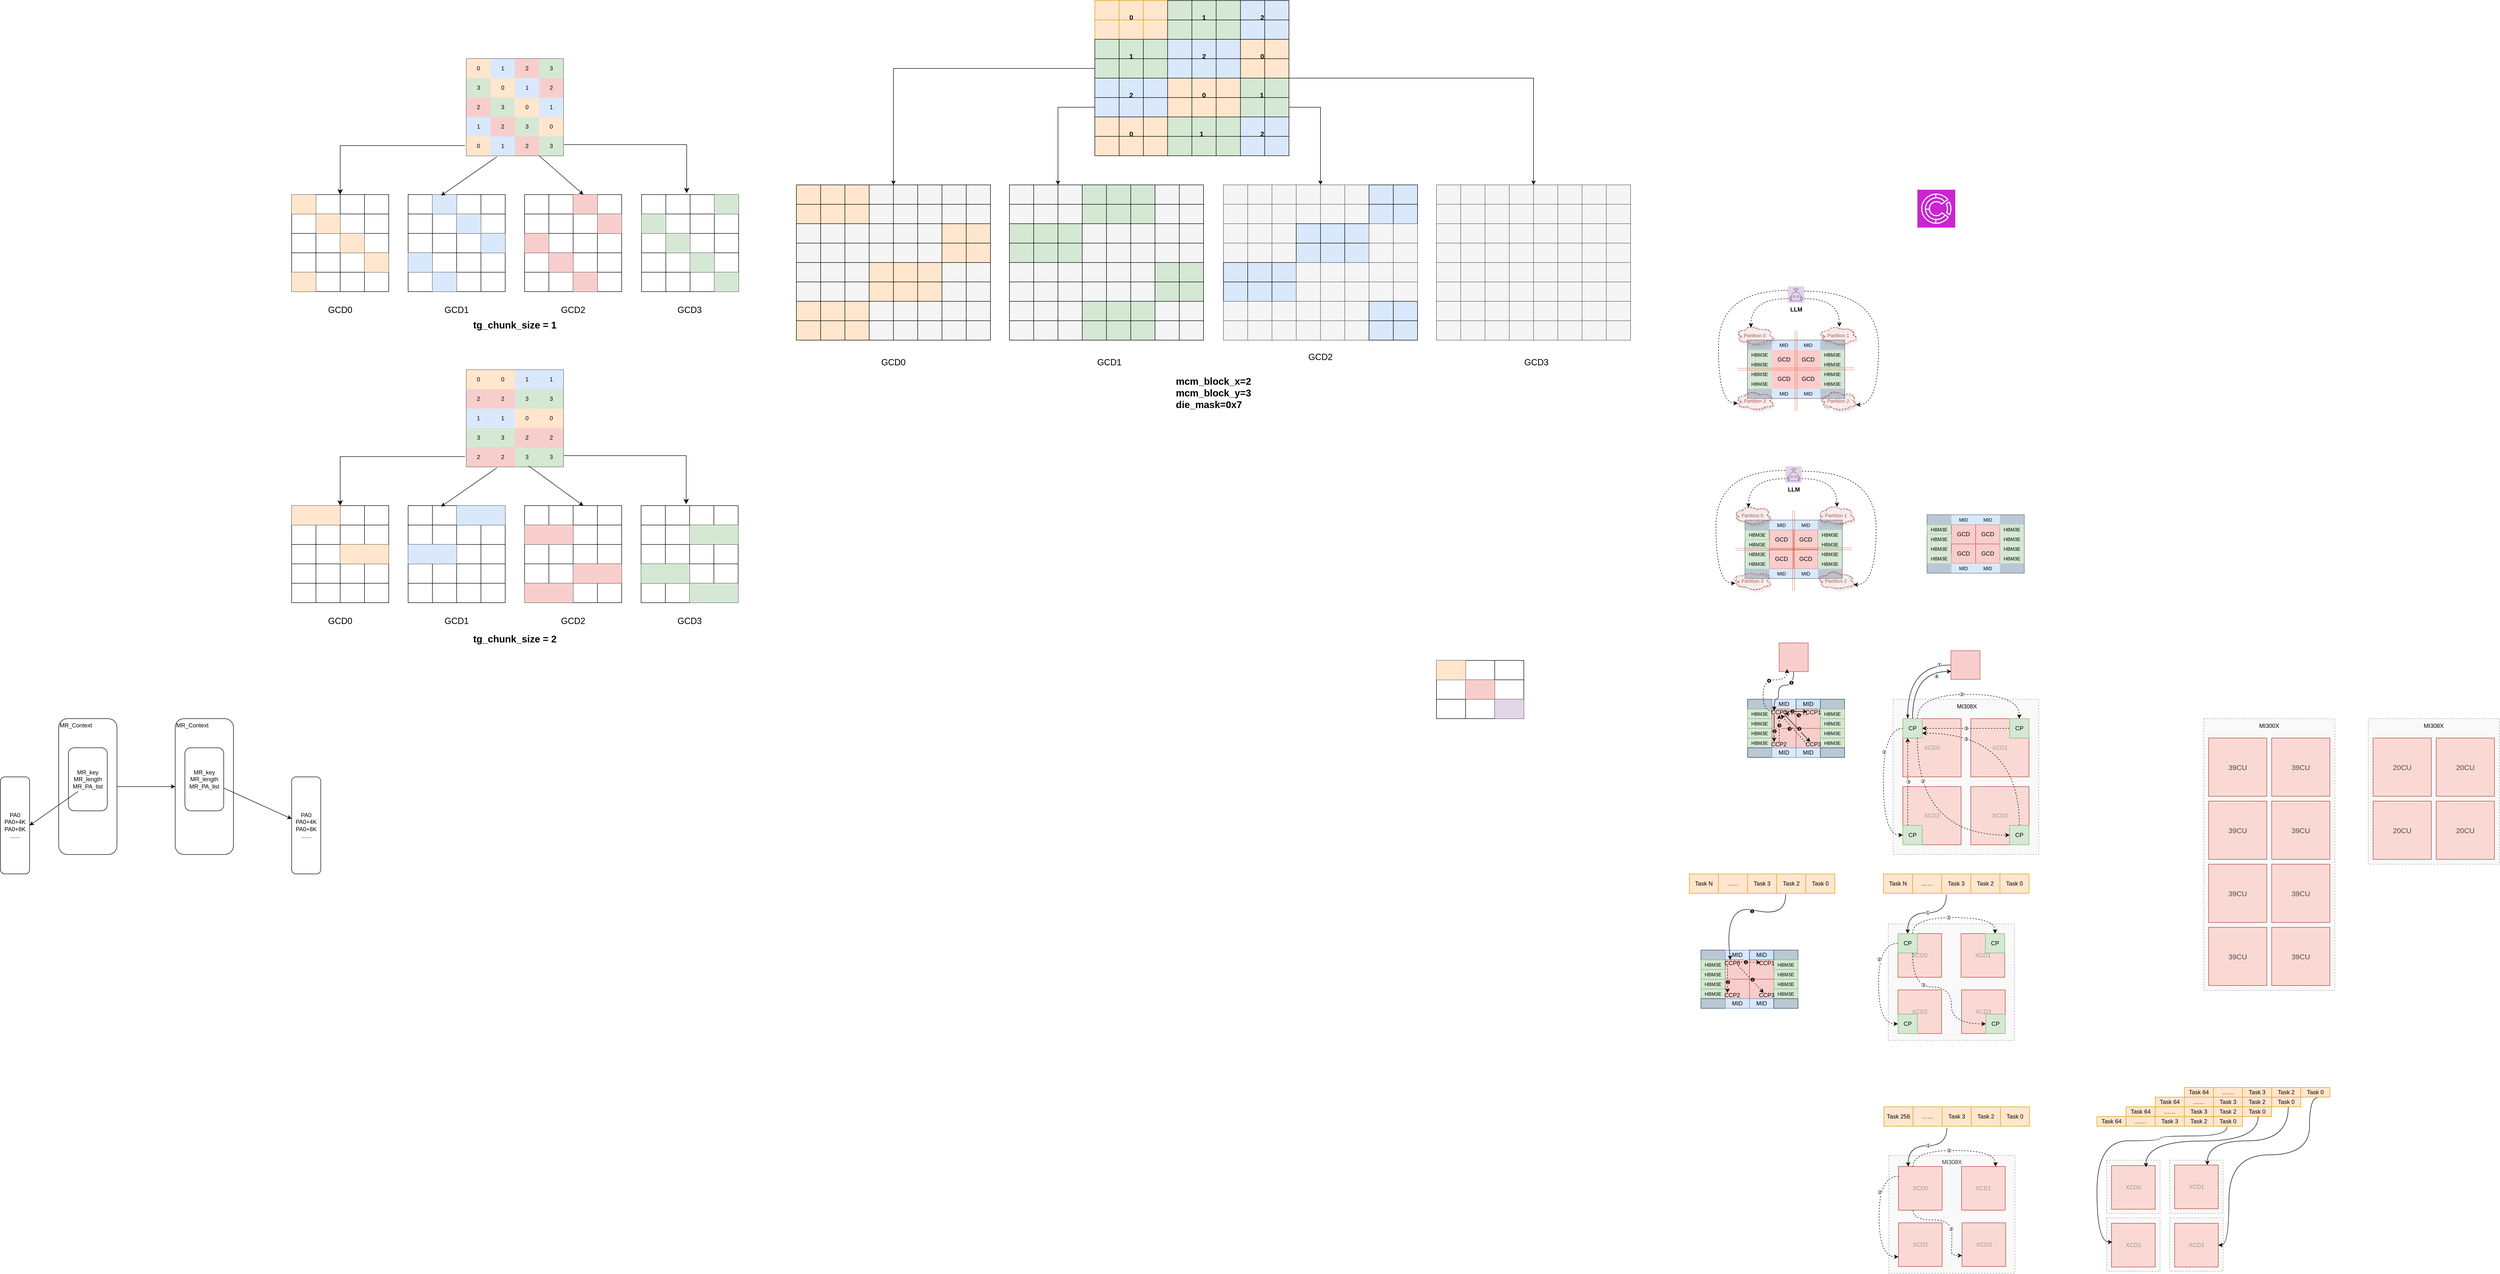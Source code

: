 <mxfile version="26.2.15">
  <diagram name="Page-1" id="1qut9SB8FUUtURea2GPt">
    <mxGraphModel dx="2276" dy="1978" grid="1" gridSize="10" guides="1" tooltips="1" connect="1" arrows="1" fold="1" page="1" pageScale="1" pageWidth="850" pageHeight="1100" math="0" shadow="0">
      <root>
        <mxCell id="0" />
        <mxCell id="1" parent="0" />
        <mxCell id="ZDQMYDnfzyhZHvvFHWJx-67" value="" style="rounded=0;whiteSpace=wrap;html=1;opacity=60;dashed=1;fillColor=#f5f5f5;strokeColor=#666666;fontColor=#333333;verticalAlign=top;" vertex="1" parent="1">
          <mxGeometry x="3670" y="2190" width="110" height="110" as="geometry" />
        </mxCell>
        <mxCell id="ZDQMYDnfzyhZHvvFHWJx-69" value="" style="rounded=0;whiteSpace=wrap;html=1;opacity=60;dashed=1;fillColor=#f5f5f5;strokeColor=#666666;fontColor=#333333;verticalAlign=top;" vertex="1" parent="1">
          <mxGeometry x="3540" y="2309" width="110" height="110" as="geometry" />
        </mxCell>
        <mxCell id="ZDQMYDnfzyhZHvvFHWJx-68" value="" style="rounded=0;whiteSpace=wrap;html=1;opacity=60;dashed=1;fillColor=#f5f5f5;strokeColor=#666666;fontColor=#333333;verticalAlign=top;" vertex="1" parent="1">
          <mxGeometry x="3670" y="2309" width="110" height="110" as="geometry" />
        </mxCell>
        <mxCell id="kYI8j1rZx8wv0OJnFp84-72" value="" style="shape=table;startSize=0;container=1;collapsible=0;childLayout=tableLayout;" parent="1" vertex="1">
          <mxGeometry x="160" y="-80" width="200" height="200" as="geometry" />
        </mxCell>
        <mxCell id="kYI8j1rZx8wv0OJnFp84-73" value="" style="shape=tableRow;horizontal=0;startSize=0;swimlaneHead=0;swimlaneBody=0;strokeColor=inherit;top=0;left=0;bottom=0;right=0;collapsible=0;dropTarget=0;fillColor=none;points=[[0,0.5],[1,0.5]];portConstraint=eastwest;" parent="kYI8j1rZx8wv0OJnFp84-72" vertex="1">
          <mxGeometry width="200" height="40" as="geometry" />
        </mxCell>
        <mxCell id="kYI8j1rZx8wv0OJnFp84-74" value="0" style="shape=partialRectangle;html=1;whiteSpace=wrap;connectable=0;strokeColor=inherit;overflow=hidden;fillColor=#ffe6cc;top=0;left=0;bottom=0;right=0;pointerEvents=1;perimeterSpacing=1;" parent="kYI8j1rZx8wv0OJnFp84-73" vertex="1">
          <mxGeometry width="50" height="40" as="geometry">
            <mxRectangle width="50" height="40" as="alternateBounds" />
          </mxGeometry>
        </mxCell>
        <mxCell id="kYI8j1rZx8wv0OJnFp84-75" value="1" style="shape=partialRectangle;html=1;whiteSpace=wrap;connectable=0;strokeColor=#6c8ebf;overflow=hidden;fillColor=#dae8fc;top=0;left=0;bottom=0;right=0;pointerEvents=1;" parent="kYI8j1rZx8wv0OJnFp84-73" vertex="1">
          <mxGeometry x="50" width="50" height="40" as="geometry">
            <mxRectangle width="50" height="40" as="alternateBounds" />
          </mxGeometry>
        </mxCell>
        <mxCell id="kYI8j1rZx8wv0OJnFp84-76" value="2" style="shape=partialRectangle;html=1;whiteSpace=wrap;connectable=0;strokeColor=#b85450;overflow=hidden;fillColor=#f8cecc;top=0;left=0;bottom=0;right=0;pointerEvents=1;" parent="kYI8j1rZx8wv0OJnFp84-73" vertex="1">
          <mxGeometry x="100" width="50" height="40" as="geometry">
            <mxRectangle width="50" height="40" as="alternateBounds" />
          </mxGeometry>
        </mxCell>
        <mxCell id="kYI8j1rZx8wv0OJnFp84-77" value="3" style="shape=partialRectangle;html=1;whiteSpace=wrap;connectable=0;strokeColor=#82b366;overflow=hidden;fillColor=#d5e8d4;top=0;left=0;bottom=0;right=0;pointerEvents=1;" parent="kYI8j1rZx8wv0OJnFp84-73" vertex="1">
          <mxGeometry x="150" width="50" height="40" as="geometry">
            <mxRectangle width="50" height="40" as="alternateBounds" />
          </mxGeometry>
        </mxCell>
        <mxCell id="kYI8j1rZx8wv0OJnFp84-78" value="" style="shape=tableRow;horizontal=0;startSize=0;swimlaneHead=0;swimlaneBody=0;strokeColor=inherit;top=0;left=0;bottom=0;right=0;collapsible=0;dropTarget=0;fillColor=none;points=[[0,0.5],[1,0.5]];portConstraint=eastwest;" parent="kYI8j1rZx8wv0OJnFp84-72" vertex="1">
          <mxGeometry y="40" width="200" height="40" as="geometry" />
        </mxCell>
        <mxCell id="kYI8j1rZx8wv0OJnFp84-79" value="3" style="shape=partialRectangle;html=1;whiteSpace=wrap;connectable=0;strokeColor=#82b366;overflow=hidden;fillColor=#d5e8d4;top=0;left=0;bottom=0;right=0;pointerEvents=1;" parent="kYI8j1rZx8wv0OJnFp84-78" vertex="1">
          <mxGeometry width="50" height="40" as="geometry">
            <mxRectangle width="50" height="40" as="alternateBounds" />
          </mxGeometry>
        </mxCell>
        <mxCell id="kYI8j1rZx8wv0OJnFp84-80" value="0" style="shape=partialRectangle;html=1;whiteSpace=wrap;connectable=0;strokeColor=#d79b00;overflow=hidden;fillColor=#ffe6cc;top=0;left=0;bottom=0;right=0;pointerEvents=1;" parent="kYI8j1rZx8wv0OJnFp84-78" vertex="1">
          <mxGeometry x="50" width="50" height="40" as="geometry">
            <mxRectangle width="50" height="40" as="alternateBounds" />
          </mxGeometry>
        </mxCell>
        <mxCell id="kYI8j1rZx8wv0OJnFp84-81" value="1" style="shape=partialRectangle;html=1;whiteSpace=wrap;connectable=0;strokeColor=#6c8ebf;overflow=hidden;fillColor=#dae8fc;top=0;left=0;bottom=0;right=0;pointerEvents=1;" parent="kYI8j1rZx8wv0OJnFp84-78" vertex="1">
          <mxGeometry x="100" width="50" height="40" as="geometry">
            <mxRectangle width="50" height="40" as="alternateBounds" />
          </mxGeometry>
        </mxCell>
        <mxCell id="kYI8j1rZx8wv0OJnFp84-82" value="2" style="shape=partialRectangle;html=1;whiteSpace=wrap;connectable=0;strokeColor=#b85450;overflow=hidden;fillColor=#f8cecc;top=0;left=0;bottom=0;right=0;pointerEvents=1;" parent="kYI8j1rZx8wv0OJnFp84-78" vertex="1">
          <mxGeometry x="150" width="50" height="40" as="geometry">
            <mxRectangle width="50" height="40" as="alternateBounds" />
          </mxGeometry>
        </mxCell>
        <mxCell id="kYI8j1rZx8wv0OJnFp84-83" value="" style="shape=tableRow;horizontal=0;startSize=0;swimlaneHead=0;swimlaneBody=0;strokeColor=inherit;top=0;left=0;bottom=0;right=0;collapsible=0;dropTarget=0;fillColor=none;points=[[0,0.5],[1,0.5]];portConstraint=eastwest;" parent="kYI8j1rZx8wv0OJnFp84-72" vertex="1">
          <mxGeometry y="80" width="200" height="40" as="geometry" />
        </mxCell>
        <mxCell id="kYI8j1rZx8wv0OJnFp84-84" value="2" style="shape=partialRectangle;html=1;whiteSpace=wrap;connectable=0;strokeColor=#b85450;overflow=hidden;fillColor=#f8cecc;top=0;left=0;bottom=0;right=0;pointerEvents=1;" parent="kYI8j1rZx8wv0OJnFp84-83" vertex="1">
          <mxGeometry width="50" height="40" as="geometry">
            <mxRectangle width="50" height="40" as="alternateBounds" />
          </mxGeometry>
        </mxCell>
        <mxCell id="kYI8j1rZx8wv0OJnFp84-85" value="3" style="shape=partialRectangle;html=1;whiteSpace=wrap;connectable=0;strokeColor=#82b366;overflow=hidden;fillColor=#d5e8d4;top=0;left=0;bottom=0;right=0;pointerEvents=1;" parent="kYI8j1rZx8wv0OJnFp84-83" vertex="1">
          <mxGeometry x="50" width="50" height="40" as="geometry">
            <mxRectangle width="50" height="40" as="alternateBounds" />
          </mxGeometry>
        </mxCell>
        <mxCell id="kYI8j1rZx8wv0OJnFp84-86" value="0" style="shape=partialRectangle;html=1;whiteSpace=wrap;connectable=0;strokeColor=#d79b00;overflow=hidden;fillColor=#ffe6cc;top=0;left=0;bottom=0;right=0;pointerEvents=1;" parent="kYI8j1rZx8wv0OJnFp84-83" vertex="1">
          <mxGeometry x="100" width="50" height="40" as="geometry">
            <mxRectangle width="50" height="40" as="alternateBounds" />
          </mxGeometry>
        </mxCell>
        <mxCell id="kYI8j1rZx8wv0OJnFp84-87" value="1" style="shape=partialRectangle;html=1;whiteSpace=wrap;connectable=0;strokeColor=#6c8ebf;overflow=hidden;fillColor=#dae8fc;top=0;left=0;bottom=0;right=0;pointerEvents=1;" parent="kYI8j1rZx8wv0OJnFp84-83" vertex="1">
          <mxGeometry x="150" width="50" height="40" as="geometry">
            <mxRectangle width="50" height="40" as="alternateBounds" />
          </mxGeometry>
        </mxCell>
        <mxCell id="kYI8j1rZx8wv0OJnFp84-88" value="" style="shape=tableRow;horizontal=0;startSize=0;swimlaneHead=0;swimlaneBody=0;strokeColor=inherit;top=0;left=0;bottom=0;right=0;collapsible=0;dropTarget=0;fillColor=none;points=[[0,0.5],[1,0.5]];portConstraint=eastwest;" parent="kYI8j1rZx8wv0OJnFp84-72" vertex="1">
          <mxGeometry y="120" width="200" height="40" as="geometry" />
        </mxCell>
        <mxCell id="kYI8j1rZx8wv0OJnFp84-89" value="1" style="shape=partialRectangle;html=1;whiteSpace=wrap;connectable=0;strokeColor=#6c8ebf;overflow=hidden;fillColor=#dae8fc;top=0;left=0;bottom=0;right=0;pointerEvents=1;" parent="kYI8j1rZx8wv0OJnFp84-88" vertex="1">
          <mxGeometry width="50" height="40" as="geometry">
            <mxRectangle width="50" height="40" as="alternateBounds" />
          </mxGeometry>
        </mxCell>
        <mxCell id="kYI8j1rZx8wv0OJnFp84-90" value="2" style="shape=partialRectangle;html=1;whiteSpace=wrap;connectable=0;strokeColor=#b85450;overflow=hidden;fillColor=#f8cecc;top=0;left=0;bottom=0;right=0;pointerEvents=1;" parent="kYI8j1rZx8wv0OJnFp84-88" vertex="1">
          <mxGeometry x="50" width="50" height="40" as="geometry">
            <mxRectangle width="50" height="40" as="alternateBounds" />
          </mxGeometry>
        </mxCell>
        <mxCell id="kYI8j1rZx8wv0OJnFp84-91" value="3" style="shape=partialRectangle;html=1;whiteSpace=wrap;connectable=0;strokeColor=#82b366;overflow=hidden;fillColor=#d5e8d4;top=0;left=0;bottom=0;right=0;pointerEvents=1;" parent="kYI8j1rZx8wv0OJnFp84-88" vertex="1">
          <mxGeometry x="100" width="50" height="40" as="geometry">
            <mxRectangle width="50" height="40" as="alternateBounds" />
          </mxGeometry>
        </mxCell>
        <mxCell id="kYI8j1rZx8wv0OJnFp84-92" value="0" style="shape=partialRectangle;html=1;whiteSpace=wrap;connectable=0;strokeColor=#d79b00;overflow=hidden;fillColor=#ffe6cc;top=0;left=0;bottom=0;right=0;pointerEvents=1;" parent="kYI8j1rZx8wv0OJnFp84-88" vertex="1">
          <mxGeometry x="150" width="50" height="40" as="geometry">
            <mxRectangle width="50" height="40" as="alternateBounds" />
          </mxGeometry>
        </mxCell>
        <mxCell id="kYI8j1rZx8wv0OJnFp84-93" value="" style="shape=tableRow;horizontal=0;startSize=0;swimlaneHead=0;swimlaneBody=0;strokeColor=inherit;top=0;left=0;bottom=0;right=0;collapsible=0;dropTarget=0;fillColor=none;points=[[0,0.5],[1,0.5]];portConstraint=eastwest;" parent="kYI8j1rZx8wv0OJnFp84-72" vertex="1">
          <mxGeometry y="160" width="200" height="40" as="geometry" />
        </mxCell>
        <mxCell id="kYI8j1rZx8wv0OJnFp84-94" value="0" style="shape=partialRectangle;html=1;whiteSpace=wrap;connectable=0;strokeColor=#d79b00;overflow=hidden;fillColor=#ffe6cc;top=0;left=0;bottom=0;right=0;pointerEvents=1;" parent="kYI8j1rZx8wv0OJnFp84-93" vertex="1">
          <mxGeometry width="50" height="40" as="geometry">
            <mxRectangle width="50" height="40" as="alternateBounds" />
          </mxGeometry>
        </mxCell>
        <mxCell id="kYI8j1rZx8wv0OJnFp84-95" value="1" style="shape=partialRectangle;html=1;whiteSpace=wrap;connectable=0;strokeColor=#6c8ebf;overflow=hidden;fillColor=#dae8fc;top=0;left=0;bottom=0;right=0;pointerEvents=1;" parent="kYI8j1rZx8wv0OJnFp84-93" vertex="1">
          <mxGeometry x="50" width="50" height="40" as="geometry">
            <mxRectangle width="50" height="40" as="alternateBounds" />
          </mxGeometry>
        </mxCell>
        <mxCell id="kYI8j1rZx8wv0OJnFp84-96" value="2" style="shape=partialRectangle;html=1;whiteSpace=wrap;connectable=0;strokeColor=#b85450;overflow=hidden;fillColor=#f8cecc;top=0;left=0;bottom=0;right=0;pointerEvents=1;" parent="kYI8j1rZx8wv0OJnFp84-93" vertex="1">
          <mxGeometry x="100" width="50" height="40" as="geometry">
            <mxRectangle width="50" height="40" as="alternateBounds" />
          </mxGeometry>
        </mxCell>
        <mxCell id="kYI8j1rZx8wv0OJnFp84-97" value="3" style="shape=partialRectangle;html=1;whiteSpace=wrap;connectable=0;strokeColor=#82b366;overflow=hidden;fillColor=#d5e8d4;top=0;left=0;bottom=0;right=0;pointerEvents=1;" parent="kYI8j1rZx8wv0OJnFp84-93" vertex="1">
          <mxGeometry x="150" width="50" height="40" as="geometry">
            <mxRectangle width="50" height="40" as="alternateBounds" />
          </mxGeometry>
        </mxCell>
        <mxCell id="kYI8j1rZx8wv0OJnFp84-119" value="" style="shape=table;startSize=0;container=1;collapsible=0;childLayout=tableLayout;" parent="1" vertex="1">
          <mxGeometry x="-200" y="200" width="200" height="200" as="geometry" />
        </mxCell>
        <mxCell id="kYI8j1rZx8wv0OJnFp84-120" value="" style="shape=tableRow;horizontal=0;startSize=0;swimlaneHead=0;swimlaneBody=0;strokeColor=inherit;top=0;left=0;bottom=0;right=0;collapsible=0;dropTarget=0;fillColor=none;points=[[0,0.5],[1,0.5]];portConstraint=eastwest;" parent="kYI8j1rZx8wv0OJnFp84-119" vertex="1">
          <mxGeometry width="200" height="40" as="geometry" />
        </mxCell>
        <mxCell id="kYI8j1rZx8wv0OJnFp84-121" value="" style="shape=partialRectangle;html=1;whiteSpace=wrap;connectable=0;strokeColor=#d79b00;overflow=hidden;fillColor=#ffe6cc;top=0;left=0;bottom=0;right=0;pointerEvents=1;" parent="kYI8j1rZx8wv0OJnFp84-120" vertex="1">
          <mxGeometry width="50" height="40" as="geometry">
            <mxRectangle width="50" height="40" as="alternateBounds" />
          </mxGeometry>
        </mxCell>
        <mxCell id="kYI8j1rZx8wv0OJnFp84-122" value="" style="shape=partialRectangle;html=1;whiteSpace=wrap;connectable=0;strokeColor=inherit;overflow=hidden;fillColor=none;top=0;left=0;bottom=0;right=0;pointerEvents=1;" parent="kYI8j1rZx8wv0OJnFp84-120" vertex="1">
          <mxGeometry x="50" width="50" height="40" as="geometry">
            <mxRectangle width="50" height="40" as="alternateBounds" />
          </mxGeometry>
        </mxCell>
        <mxCell id="kYI8j1rZx8wv0OJnFp84-123" value="" style="shape=partialRectangle;html=1;whiteSpace=wrap;connectable=0;strokeColor=inherit;overflow=hidden;fillColor=none;top=0;left=0;bottom=0;right=0;pointerEvents=1;" parent="kYI8j1rZx8wv0OJnFp84-120" vertex="1">
          <mxGeometry x="100" width="50" height="40" as="geometry">
            <mxRectangle width="50" height="40" as="alternateBounds" />
          </mxGeometry>
        </mxCell>
        <mxCell id="kYI8j1rZx8wv0OJnFp84-124" value="" style="shape=partialRectangle;html=1;whiteSpace=wrap;connectable=0;strokeColor=inherit;overflow=hidden;fillColor=none;top=0;left=0;bottom=0;right=0;pointerEvents=1;" parent="kYI8j1rZx8wv0OJnFp84-120" vertex="1">
          <mxGeometry x="150" width="50" height="40" as="geometry">
            <mxRectangle width="50" height="40" as="alternateBounds" />
          </mxGeometry>
        </mxCell>
        <mxCell id="kYI8j1rZx8wv0OJnFp84-125" value="" style="shape=tableRow;horizontal=0;startSize=0;swimlaneHead=0;swimlaneBody=0;strokeColor=inherit;top=0;left=0;bottom=0;right=0;collapsible=0;dropTarget=0;fillColor=none;points=[[0,0.5],[1,0.5]];portConstraint=eastwest;" parent="kYI8j1rZx8wv0OJnFp84-119" vertex="1">
          <mxGeometry y="40" width="200" height="40" as="geometry" />
        </mxCell>
        <mxCell id="kYI8j1rZx8wv0OJnFp84-126" value="" style="shape=partialRectangle;html=1;whiteSpace=wrap;connectable=0;strokeColor=inherit;overflow=hidden;fillColor=none;top=0;left=0;bottom=0;right=0;pointerEvents=1;" parent="kYI8j1rZx8wv0OJnFp84-125" vertex="1">
          <mxGeometry width="50" height="40" as="geometry">
            <mxRectangle width="50" height="40" as="alternateBounds" />
          </mxGeometry>
        </mxCell>
        <mxCell id="kYI8j1rZx8wv0OJnFp84-127" value="" style="shape=partialRectangle;html=1;whiteSpace=wrap;connectable=0;strokeColor=#d79b00;overflow=hidden;fillColor=#ffe6cc;top=0;left=0;bottom=0;right=0;pointerEvents=1;" parent="kYI8j1rZx8wv0OJnFp84-125" vertex="1">
          <mxGeometry x="50" width="50" height="40" as="geometry">
            <mxRectangle width="50" height="40" as="alternateBounds" />
          </mxGeometry>
        </mxCell>
        <mxCell id="kYI8j1rZx8wv0OJnFp84-128" value="" style="shape=partialRectangle;html=1;whiteSpace=wrap;connectable=0;strokeColor=inherit;overflow=hidden;fillColor=none;top=0;left=0;bottom=0;right=0;pointerEvents=1;" parent="kYI8j1rZx8wv0OJnFp84-125" vertex="1">
          <mxGeometry x="100" width="50" height="40" as="geometry">
            <mxRectangle width="50" height="40" as="alternateBounds" />
          </mxGeometry>
        </mxCell>
        <mxCell id="kYI8j1rZx8wv0OJnFp84-129" value="" style="shape=partialRectangle;html=1;whiteSpace=wrap;connectable=0;strokeColor=inherit;overflow=hidden;fillColor=none;top=0;left=0;bottom=0;right=0;pointerEvents=1;" parent="kYI8j1rZx8wv0OJnFp84-125" vertex="1">
          <mxGeometry x="150" width="50" height="40" as="geometry">
            <mxRectangle width="50" height="40" as="alternateBounds" />
          </mxGeometry>
        </mxCell>
        <mxCell id="kYI8j1rZx8wv0OJnFp84-130" value="" style="shape=tableRow;horizontal=0;startSize=0;swimlaneHead=0;swimlaneBody=0;strokeColor=inherit;top=0;left=0;bottom=0;right=0;collapsible=0;dropTarget=0;fillColor=none;points=[[0,0.5],[1,0.5]];portConstraint=eastwest;" parent="kYI8j1rZx8wv0OJnFp84-119" vertex="1">
          <mxGeometry y="80" width="200" height="40" as="geometry" />
        </mxCell>
        <mxCell id="kYI8j1rZx8wv0OJnFp84-131" value="" style="shape=partialRectangle;html=1;whiteSpace=wrap;connectable=0;strokeColor=inherit;overflow=hidden;fillColor=none;top=0;left=0;bottom=0;right=0;pointerEvents=1;" parent="kYI8j1rZx8wv0OJnFp84-130" vertex="1">
          <mxGeometry width="50" height="40" as="geometry">
            <mxRectangle width="50" height="40" as="alternateBounds" />
          </mxGeometry>
        </mxCell>
        <mxCell id="kYI8j1rZx8wv0OJnFp84-132" value="" style="shape=partialRectangle;html=1;whiteSpace=wrap;connectable=0;strokeColor=inherit;overflow=hidden;fillColor=none;top=0;left=0;bottom=0;right=0;pointerEvents=1;" parent="kYI8j1rZx8wv0OJnFp84-130" vertex="1">
          <mxGeometry x="50" width="50" height="40" as="geometry">
            <mxRectangle width="50" height="40" as="alternateBounds" />
          </mxGeometry>
        </mxCell>
        <mxCell id="kYI8j1rZx8wv0OJnFp84-133" value="" style="shape=partialRectangle;html=1;whiteSpace=wrap;connectable=0;strokeColor=#d79b00;overflow=hidden;fillColor=#ffe6cc;top=0;left=0;bottom=0;right=0;pointerEvents=1;" parent="kYI8j1rZx8wv0OJnFp84-130" vertex="1">
          <mxGeometry x="100" width="50" height="40" as="geometry">
            <mxRectangle width="50" height="40" as="alternateBounds" />
          </mxGeometry>
        </mxCell>
        <mxCell id="kYI8j1rZx8wv0OJnFp84-134" value="" style="shape=partialRectangle;html=1;whiteSpace=wrap;connectable=0;strokeColor=inherit;overflow=hidden;fillColor=none;top=0;left=0;bottom=0;right=0;pointerEvents=1;" parent="kYI8j1rZx8wv0OJnFp84-130" vertex="1">
          <mxGeometry x="150" width="50" height="40" as="geometry">
            <mxRectangle width="50" height="40" as="alternateBounds" />
          </mxGeometry>
        </mxCell>
        <mxCell id="kYI8j1rZx8wv0OJnFp84-135" value="" style="shape=tableRow;horizontal=0;startSize=0;swimlaneHead=0;swimlaneBody=0;strokeColor=inherit;top=0;left=0;bottom=0;right=0;collapsible=0;dropTarget=0;fillColor=none;points=[[0,0.5],[1,0.5]];portConstraint=eastwest;" parent="kYI8j1rZx8wv0OJnFp84-119" vertex="1">
          <mxGeometry y="120" width="200" height="40" as="geometry" />
        </mxCell>
        <mxCell id="kYI8j1rZx8wv0OJnFp84-136" value="" style="shape=partialRectangle;html=1;whiteSpace=wrap;connectable=0;strokeColor=inherit;overflow=hidden;fillColor=none;top=0;left=0;bottom=0;right=0;pointerEvents=1;" parent="kYI8j1rZx8wv0OJnFp84-135" vertex="1">
          <mxGeometry width="50" height="40" as="geometry">
            <mxRectangle width="50" height="40" as="alternateBounds" />
          </mxGeometry>
        </mxCell>
        <mxCell id="kYI8j1rZx8wv0OJnFp84-137" value="" style="shape=partialRectangle;html=1;whiteSpace=wrap;connectable=0;strokeColor=inherit;overflow=hidden;fillColor=none;top=0;left=0;bottom=0;right=0;pointerEvents=1;" parent="kYI8j1rZx8wv0OJnFp84-135" vertex="1">
          <mxGeometry x="50" width="50" height="40" as="geometry">
            <mxRectangle width="50" height="40" as="alternateBounds" />
          </mxGeometry>
        </mxCell>
        <mxCell id="kYI8j1rZx8wv0OJnFp84-138" value="" style="shape=partialRectangle;html=1;whiteSpace=wrap;connectable=0;strokeColor=inherit;overflow=hidden;fillColor=none;top=0;left=0;bottom=0;right=0;pointerEvents=1;" parent="kYI8j1rZx8wv0OJnFp84-135" vertex="1">
          <mxGeometry x="100" width="50" height="40" as="geometry">
            <mxRectangle width="50" height="40" as="alternateBounds" />
          </mxGeometry>
        </mxCell>
        <mxCell id="kYI8j1rZx8wv0OJnFp84-139" value="" style="shape=partialRectangle;html=1;whiteSpace=wrap;connectable=0;strokeColor=#d79b00;overflow=hidden;fillColor=#ffe6cc;top=0;left=0;bottom=0;right=0;pointerEvents=1;" parent="kYI8j1rZx8wv0OJnFp84-135" vertex="1">
          <mxGeometry x="150" width="50" height="40" as="geometry">
            <mxRectangle width="50" height="40" as="alternateBounds" />
          </mxGeometry>
        </mxCell>
        <mxCell id="kYI8j1rZx8wv0OJnFp84-140" value="" style="shape=tableRow;horizontal=0;startSize=0;swimlaneHead=0;swimlaneBody=0;strokeColor=inherit;top=0;left=0;bottom=0;right=0;collapsible=0;dropTarget=0;fillColor=none;points=[[0,0.5],[1,0.5]];portConstraint=eastwest;" parent="kYI8j1rZx8wv0OJnFp84-119" vertex="1">
          <mxGeometry y="160" width="200" height="40" as="geometry" />
        </mxCell>
        <mxCell id="kYI8j1rZx8wv0OJnFp84-141" value="" style="shape=partialRectangle;html=1;whiteSpace=wrap;connectable=0;strokeColor=#d79b00;overflow=hidden;fillColor=#ffe6cc;top=0;left=0;bottom=0;right=0;pointerEvents=1;" parent="kYI8j1rZx8wv0OJnFp84-140" vertex="1">
          <mxGeometry width="50" height="40" as="geometry">
            <mxRectangle width="50" height="40" as="alternateBounds" />
          </mxGeometry>
        </mxCell>
        <mxCell id="kYI8j1rZx8wv0OJnFp84-142" value="" style="shape=partialRectangle;html=1;whiteSpace=wrap;connectable=0;strokeColor=inherit;overflow=hidden;fillColor=none;top=0;left=0;bottom=0;right=0;pointerEvents=1;" parent="kYI8j1rZx8wv0OJnFp84-140" vertex="1">
          <mxGeometry x="50" width="50" height="40" as="geometry">
            <mxRectangle width="50" height="40" as="alternateBounds" />
          </mxGeometry>
        </mxCell>
        <mxCell id="kYI8j1rZx8wv0OJnFp84-143" value="" style="shape=partialRectangle;html=1;whiteSpace=wrap;connectable=0;strokeColor=inherit;overflow=hidden;fillColor=none;top=0;left=0;bottom=0;right=0;pointerEvents=1;" parent="kYI8j1rZx8wv0OJnFp84-140" vertex="1">
          <mxGeometry x="100" width="50" height="40" as="geometry">
            <mxRectangle width="50" height="40" as="alternateBounds" />
          </mxGeometry>
        </mxCell>
        <mxCell id="kYI8j1rZx8wv0OJnFp84-144" value="" style="shape=partialRectangle;html=1;whiteSpace=wrap;connectable=0;strokeColor=inherit;overflow=hidden;fillColor=none;top=0;left=0;bottom=0;right=0;pointerEvents=1;" parent="kYI8j1rZx8wv0OJnFp84-140" vertex="1">
          <mxGeometry x="150" width="50" height="40" as="geometry">
            <mxRectangle width="50" height="40" as="alternateBounds" />
          </mxGeometry>
        </mxCell>
        <mxCell id="kYI8j1rZx8wv0OJnFp84-145" value="" style="shape=table;startSize=0;container=1;collapsible=0;childLayout=tableLayout;" parent="1" vertex="1">
          <mxGeometry x="40" y="200" width="200" height="200" as="geometry" />
        </mxCell>
        <mxCell id="kYI8j1rZx8wv0OJnFp84-146" value="" style="shape=tableRow;horizontal=0;startSize=0;swimlaneHead=0;swimlaneBody=0;strokeColor=inherit;top=0;left=0;bottom=0;right=0;collapsible=0;dropTarget=0;fillColor=none;points=[[0,0.5],[1,0.5]];portConstraint=eastwest;" parent="kYI8j1rZx8wv0OJnFp84-145" vertex="1">
          <mxGeometry width="200" height="40" as="geometry" />
        </mxCell>
        <mxCell id="kYI8j1rZx8wv0OJnFp84-147" value="" style="shape=partialRectangle;html=1;whiteSpace=wrap;connectable=0;strokeColor=inherit;overflow=hidden;fillColor=none;top=0;left=0;bottom=0;right=0;pointerEvents=1;" parent="kYI8j1rZx8wv0OJnFp84-146" vertex="1">
          <mxGeometry width="50" height="40" as="geometry">
            <mxRectangle width="50" height="40" as="alternateBounds" />
          </mxGeometry>
        </mxCell>
        <mxCell id="kYI8j1rZx8wv0OJnFp84-148" value="" style="shape=partialRectangle;html=1;whiteSpace=wrap;connectable=0;strokeColor=#6c8ebf;overflow=hidden;fillColor=#dae8fc;top=0;left=0;bottom=0;right=0;pointerEvents=1;" parent="kYI8j1rZx8wv0OJnFp84-146" vertex="1">
          <mxGeometry x="50" width="50" height="40" as="geometry">
            <mxRectangle width="50" height="40" as="alternateBounds" />
          </mxGeometry>
        </mxCell>
        <mxCell id="kYI8j1rZx8wv0OJnFp84-149" value="" style="shape=partialRectangle;html=1;whiteSpace=wrap;connectable=0;strokeColor=inherit;overflow=hidden;fillColor=none;top=0;left=0;bottom=0;right=0;pointerEvents=1;" parent="kYI8j1rZx8wv0OJnFp84-146" vertex="1">
          <mxGeometry x="100" width="50" height="40" as="geometry">
            <mxRectangle width="50" height="40" as="alternateBounds" />
          </mxGeometry>
        </mxCell>
        <mxCell id="kYI8j1rZx8wv0OJnFp84-150" value="" style="shape=partialRectangle;html=1;whiteSpace=wrap;connectable=0;strokeColor=inherit;overflow=hidden;fillColor=none;top=0;left=0;bottom=0;right=0;pointerEvents=1;" parent="kYI8j1rZx8wv0OJnFp84-146" vertex="1">
          <mxGeometry x="150" width="50" height="40" as="geometry">
            <mxRectangle width="50" height="40" as="alternateBounds" />
          </mxGeometry>
        </mxCell>
        <mxCell id="kYI8j1rZx8wv0OJnFp84-151" value="" style="shape=tableRow;horizontal=0;startSize=0;swimlaneHead=0;swimlaneBody=0;strokeColor=inherit;top=0;left=0;bottom=0;right=0;collapsible=0;dropTarget=0;fillColor=none;points=[[0,0.5],[1,0.5]];portConstraint=eastwest;" parent="kYI8j1rZx8wv0OJnFp84-145" vertex="1">
          <mxGeometry y="40" width="200" height="40" as="geometry" />
        </mxCell>
        <mxCell id="kYI8j1rZx8wv0OJnFp84-152" value="" style="shape=partialRectangle;html=1;whiteSpace=wrap;connectable=0;strokeColor=inherit;overflow=hidden;fillColor=none;top=0;left=0;bottom=0;right=0;pointerEvents=1;" parent="kYI8j1rZx8wv0OJnFp84-151" vertex="1">
          <mxGeometry width="50" height="40" as="geometry">
            <mxRectangle width="50" height="40" as="alternateBounds" />
          </mxGeometry>
        </mxCell>
        <mxCell id="kYI8j1rZx8wv0OJnFp84-153" value="" style="shape=partialRectangle;html=1;whiteSpace=wrap;connectable=0;strokeColor=inherit;overflow=hidden;fillColor=none;top=0;left=0;bottom=0;right=0;pointerEvents=1;" parent="kYI8j1rZx8wv0OJnFp84-151" vertex="1">
          <mxGeometry x="50" width="50" height="40" as="geometry">
            <mxRectangle width="50" height="40" as="alternateBounds" />
          </mxGeometry>
        </mxCell>
        <mxCell id="kYI8j1rZx8wv0OJnFp84-154" value="" style="shape=partialRectangle;html=1;whiteSpace=wrap;connectable=0;strokeColor=#6c8ebf;overflow=hidden;fillColor=#dae8fc;top=0;left=0;bottom=0;right=0;pointerEvents=1;" parent="kYI8j1rZx8wv0OJnFp84-151" vertex="1">
          <mxGeometry x="100" width="50" height="40" as="geometry">
            <mxRectangle width="50" height="40" as="alternateBounds" />
          </mxGeometry>
        </mxCell>
        <mxCell id="kYI8j1rZx8wv0OJnFp84-155" value="" style="shape=partialRectangle;html=1;whiteSpace=wrap;connectable=0;strokeColor=inherit;overflow=hidden;fillColor=none;top=0;left=0;bottom=0;right=0;pointerEvents=1;" parent="kYI8j1rZx8wv0OJnFp84-151" vertex="1">
          <mxGeometry x="150" width="50" height="40" as="geometry">
            <mxRectangle width="50" height="40" as="alternateBounds" />
          </mxGeometry>
        </mxCell>
        <mxCell id="kYI8j1rZx8wv0OJnFp84-156" value="" style="shape=tableRow;horizontal=0;startSize=0;swimlaneHead=0;swimlaneBody=0;strokeColor=inherit;top=0;left=0;bottom=0;right=0;collapsible=0;dropTarget=0;fillColor=none;points=[[0,0.5],[1,0.5]];portConstraint=eastwest;" parent="kYI8j1rZx8wv0OJnFp84-145" vertex="1">
          <mxGeometry y="80" width="200" height="40" as="geometry" />
        </mxCell>
        <mxCell id="kYI8j1rZx8wv0OJnFp84-157" value="" style="shape=partialRectangle;html=1;whiteSpace=wrap;connectable=0;strokeColor=inherit;overflow=hidden;fillColor=none;top=0;left=0;bottom=0;right=0;pointerEvents=1;" parent="kYI8j1rZx8wv0OJnFp84-156" vertex="1">
          <mxGeometry width="50" height="40" as="geometry">
            <mxRectangle width="50" height="40" as="alternateBounds" />
          </mxGeometry>
        </mxCell>
        <mxCell id="kYI8j1rZx8wv0OJnFp84-158" value="" style="shape=partialRectangle;html=1;whiteSpace=wrap;connectable=0;strokeColor=inherit;overflow=hidden;fillColor=none;top=0;left=0;bottom=0;right=0;pointerEvents=1;" parent="kYI8j1rZx8wv0OJnFp84-156" vertex="1">
          <mxGeometry x="50" width="50" height="40" as="geometry">
            <mxRectangle width="50" height="40" as="alternateBounds" />
          </mxGeometry>
        </mxCell>
        <mxCell id="kYI8j1rZx8wv0OJnFp84-159" value="" style="shape=partialRectangle;html=1;whiteSpace=wrap;connectable=0;strokeColor=inherit;overflow=hidden;fillColor=none;top=0;left=0;bottom=0;right=0;pointerEvents=1;" parent="kYI8j1rZx8wv0OJnFp84-156" vertex="1">
          <mxGeometry x="100" width="50" height="40" as="geometry">
            <mxRectangle width="50" height="40" as="alternateBounds" />
          </mxGeometry>
        </mxCell>
        <mxCell id="kYI8j1rZx8wv0OJnFp84-160" value="" style="shape=partialRectangle;html=1;whiteSpace=wrap;connectable=0;strokeColor=#6c8ebf;overflow=hidden;fillColor=#dae8fc;top=0;left=0;bottom=0;right=0;pointerEvents=1;" parent="kYI8j1rZx8wv0OJnFp84-156" vertex="1">
          <mxGeometry x="150" width="50" height="40" as="geometry">
            <mxRectangle width="50" height="40" as="alternateBounds" />
          </mxGeometry>
        </mxCell>
        <mxCell id="kYI8j1rZx8wv0OJnFp84-161" value="" style="shape=tableRow;horizontal=0;startSize=0;swimlaneHead=0;swimlaneBody=0;strokeColor=inherit;top=0;left=0;bottom=0;right=0;collapsible=0;dropTarget=0;fillColor=none;points=[[0,0.5],[1,0.5]];portConstraint=eastwest;" parent="kYI8j1rZx8wv0OJnFp84-145" vertex="1">
          <mxGeometry y="120" width="200" height="40" as="geometry" />
        </mxCell>
        <mxCell id="kYI8j1rZx8wv0OJnFp84-162" value="" style="shape=partialRectangle;html=1;whiteSpace=wrap;connectable=0;strokeColor=#6c8ebf;overflow=hidden;fillColor=#dae8fc;top=0;left=0;bottom=0;right=0;pointerEvents=1;" parent="kYI8j1rZx8wv0OJnFp84-161" vertex="1">
          <mxGeometry width="50" height="40" as="geometry">
            <mxRectangle width="50" height="40" as="alternateBounds" />
          </mxGeometry>
        </mxCell>
        <mxCell id="kYI8j1rZx8wv0OJnFp84-163" value="" style="shape=partialRectangle;html=1;whiteSpace=wrap;connectable=0;strokeColor=inherit;overflow=hidden;fillColor=none;top=0;left=0;bottom=0;right=0;pointerEvents=1;" parent="kYI8j1rZx8wv0OJnFp84-161" vertex="1">
          <mxGeometry x="50" width="50" height="40" as="geometry">
            <mxRectangle width="50" height="40" as="alternateBounds" />
          </mxGeometry>
        </mxCell>
        <mxCell id="kYI8j1rZx8wv0OJnFp84-164" value="" style="shape=partialRectangle;html=1;whiteSpace=wrap;connectable=0;strokeColor=inherit;overflow=hidden;fillColor=none;top=0;left=0;bottom=0;right=0;pointerEvents=1;" parent="kYI8j1rZx8wv0OJnFp84-161" vertex="1">
          <mxGeometry x="100" width="50" height="40" as="geometry">
            <mxRectangle width="50" height="40" as="alternateBounds" />
          </mxGeometry>
        </mxCell>
        <mxCell id="kYI8j1rZx8wv0OJnFp84-165" value="" style="shape=partialRectangle;html=1;whiteSpace=wrap;connectable=0;strokeColor=inherit;overflow=hidden;fillColor=none;top=0;left=0;bottom=0;right=0;pointerEvents=1;" parent="kYI8j1rZx8wv0OJnFp84-161" vertex="1">
          <mxGeometry x="150" width="50" height="40" as="geometry">
            <mxRectangle width="50" height="40" as="alternateBounds" />
          </mxGeometry>
        </mxCell>
        <mxCell id="kYI8j1rZx8wv0OJnFp84-166" value="" style="shape=tableRow;horizontal=0;startSize=0;swimlaneHead=0;swimlaneBody=0;strokeColor=inherit;top=0;left=0;bottom=0;right=0;collapsible=0;dropTarget=0;fillColor=none;points=[[0,0.5],[1,0.5]];portConstraint=eastwest;" parent="kYI8j1rZx8wv0OJnFp84-145" vertex="1">
          <mxGeometry y="160" width="200" height="40" as="geometry" />
        </mxCell>
        <mxCell id="kYI8j1rZx8wv0OJnFp84-167" value="" style="shape=partialRectangle;html=1;whiteSpace=wrap;connectable=0;strokeColor=inherit;overflow=hidden;fillColor=none;top=0;left=0;bottom=0;right=0;pointerEvents=1;" parent="kYI8j1rZx8wv0OJnFp84-166" vertex="1">
          <mxGeometry width="50" height="40" as="geometry">
            <mxRectangle width="50" height="40" as="alternateBounds" />
          </mxGeometry>
        </mxCell>
        <mxCell id="kYI8j1rZx8wv0OJnFp84-168" value="" style="shape=partialRectangle;html=1;whiteSpace=wrap;connectable=0;strokeColor=#6c8ebf;overflow=hidden;fillColor=#dae8fc;top=0;left=0;bottom=0;right=0;pointerEvents=1;" parent="kYI8j1rZx8wv0OJnFp84-166" vertex="1">
          <mxGeometry x="50" width="50" height="40" as="geometry">
            <mxRectangle width="50" height="40" as="alternateBounds" />
          </mxGeometry>
        </mxCell>
        <mxCell id="kYI8j1rZx8wv0OJnFp84-169" value="" style="shape=partialRectangle;html=1;whiteSpace=wrap;connectable=0;strokeColor=inherit;overflow=hidden;fillColor=none;top=0;left=0;bottom=0;right=0;pointerEvents=1;" parent="kYI8j1rZx8wv0OJnFp84-166" vertex="1">
          <mxGeometry x="100" width="50" height="40" as="geometry">
            <mxRectangle width="50" height="40" as="alternateBounds" />
          </mxGeometry>
        </mxCell>
        <mxCell id="kYI8j1rZx8wv0OJnFp84-170" value="" style="shape=partialRectangle;html=1;whiteSpace=wrap;connectable=0;strokeColor=inherit;overflow=hidden;fillColor=none;top=0;left=0;bottom=0;right=0;pointerEvents=1;" parent="kYI8j1rZx8wv0OJnFp84-166" vertex="1">
          <mxGeometry x="150" width="50" height="40" as="geometry">
            <mxRectangle width="50" height="40" as="alternateBounds" />
          </mxGeometry>
        </mxCell>
        <mxCell id="kYI8j1rZx8wv0OJnFp84-171" value="" style="shape=table;startSize=0;container=1;collapsible=0;childLayout=tableLayout;" parent="1" vertex="1">
          <mxGeometry x="280" y="200" width="200" height="200" as="geometry" />
        </mxCell>
        <mxCell id="kYI8j1rZx8wv0OJnFp84-172" value="" style="shape=tableRow;horizontal=0;startSize=0;swimlaneHead=0;swimlaneBody=0;strokeColor=inherit;top=0;left=0;bottom=0;right=0;collapsible=0;dropTarget=0;fillColor=none;points=[[0,0.5],[1,0.5]];portConstraint=eastwest;" parent="kYI8j1rZx8wv0OJnFp84-171" vertex="1">
          <mxGeometry width="200" height="40" as="geometry" />
        </mxCell>
        <mxCell id="kYI8j1rZx8wv0OJnFp84-173" value="" style="shape=partialRectangle;html=1;whiteSpace=wrap;connectable=0;strokeColor=inherit;overflow=hidden;fillColor=none;top=0;left=0;bottom=0;right=0;pointerEvents=1;" parent="kYI8j1rZx8wv0OJnFp84-172" vertex="1">
          <mxGeometry width="50" height="40" as="geometry">
            <mxRectangle width="50" height="40" as="alternateBounds" />
          </mxGeometry>
        </mxCell>
        <mxCell id="kYI8j1rZx8wv0OJnFp84-174" value="" style="shape=partialRectangle;html=1;whiteSpace=wrap;connectable=0;strokeColor=inherit;overflow=hidden;fillColor=none;top=0;left=0;bottom=0;right=0;pointerEvents=1;" parent="kYI8j1rZx8wv0OJnFp84-172" vertex="1">
          <mxGeometry x="50" width="50" height="40" as="geometry">
            <mxRectangle width="50" height="40" as="alternateBounds" />
          </mxGeometry>
        </mxCell>
        <mxCell id="kYI8j1rZx8wv0OJnFp84-175" value="" style="shape=partialRectangle;html=1;whiteSpace=wrap;connectable=0;strokeColor=#b85450;overflow=hidden;fillColor=#f8cecc;top=0;left=0;bottom=0;right=0;pointerEvents=1;" parent="kYI8j1rZx8wv0OJnFp84-172" vertex="1">
          <mxGeometry x="100" width="50" height="40" as="geometry">
            <mxRectangle width="50" height="40" as="alternateBounds" />
          </mxGeometry>
        </mxCell>
        <mxCell id="kYI8j1rZx8wv0OJnFp84-176" value="" style="shape=partialRectangle;html=1;whiteSpace=wrap;connectable=0;strokeColor=inherit;overflow=hidden;fillColor=none;top=0;left=0;bottom=0;right=0;pointerEvents=1;" parent="kYI8j1rZx8wv0OJnFp84-172" vertex="1">
          <mxGeometry x="150" width="50" height="40" as="geometry">
            <mxRectangle width="50" height="40" as="alternateBounds" />
          </mxGeometry>
        </mxCell>
        <mxCell id="kYI8j1rZx8wv0OJnFp84-177" value="" style="shape=tableRow;horizontal=0;startSize=0;swimlaneHead=0;swimlaneBody=0;strokeColor=inherit;top=0;left=0;bottom=0;right=0;collapsible=0;dropTarget=0;fillColor=none;points=[[0,0.5],[1,0.5]];portConstraint=eastwest;" parent="kYI8j1rZx8wv0OJnFp84-171" vertex="1">
          <mxGeometry y="40" width="200" height="40" as="geometry" />
        </mxCell>
        <mxCell id="kYI8j1rZx8wv0OJnFp84-178" value="" style="shape=partialRectangle;html=1;whiteSpace=wrap;connectable=0;strokeColor=inherit;overflow=hidden;fillColor=none;top=0;left=0;bottom=0;right=0;pointerEvents=1;" parent="kYI8j1rZx8wv0OJnFp84-177" vertex="1">
          <mxGeometry width="50" height="40" as="geometry">
            <mxRectangle width="50" height="40" as="alternateBounds" />
          </mxGeometry>
        </mxCell>
        <mxCell id="kYI8j1rZx8wv0OJnFp84-179" value="" style="shape=partialRectangle;html=1;whiteSpace=wrap;connectable=0;strokeColor=inherit;overflow=hidden;fillColor=none;top=0;left=0;bottom=0;right=0;pointerEvents=1;" parent="kYI8j1rZx8wv0OJnFp84-177" vertex="1">
          <mxGeometry x="50" width="50" height="40" as="geometry">
            <mxRectangle width="50" height="40" as="alternateBounds" />
          </mxGeometry>
        </mxCell>
        <mxCell id="kYI8j1rZx8wv0OJnFp84-180" value="" style="shape=partialRectangle;html=1;whiteSpace=wrap;connectable=0;strokeColor=inherit;overflow=hidden;fillColor=none;top=0;left=0;bottom=0;right=0;pointerEvents=1;" parent="kYI8j1rZx8wv0OJnFp84-177" vertex="1">
          <mxGeometry x="100" width="50" height="40" as="geometry">
            <mxRectangle width="50" height="40" as="alternateBounds" />
          </mxGeometry>
        </mxCell>
        <mxCell id="kYI8j1rZx8wv0OJnFp84-181" value="" style="shape=partialRectangle;html=1;whiteSpace=wrap;connectable=0;strokeColor=#b85450;overflow=hidden;fillColor=#f8cecc;top=0;left=0;bottom=0;right=0;pointerEvents=1;" parent="kYI8j1rZx8wv0OJnFp84-177" vertex="1">
          <mxGeometry x="150" width="50" height="40" as="geometry">
            <mxRectangle width="50" height="40" as="alternateBounds" />
          </mxGeometry>
        </mxCell>
        <mxCell id="kYI8j1rZx8wv0OJnFp84-182" value="" style="shape=tableRow;horizontal=0;startSize=0;swimlaneHead=0;swimlaneBody=0;strokeColor=inherit;top=0;left=0;bottom=0;right=0;collapsible=0;dropTarget=0;fillColor=none;points=[[0,0.5],[1,0.5]];portConstraint=eastwest;" parent="kYI8j1rZx8wv0OJnFp84-171" vertex="1">
          <mxGeometry y="80" width="200" height="40" as="geometry" />
        </mxCell>
        <mxCell id="kYI8j1rZx8wv0OJnFp84-183" value="" style="shape=partialRectangle;html=1;whiteSpace=wrap;connectable=0;strokeColor=#b85450;overflow=hidden;fillColor=#f8cecc;top=0;left=0;bottom=0;right=0;pointerEvents=1;" parent="kYI8j1rZx8wv0OJnFp84-182" vertex="1">
          <mxGeometry width="50" height="40" as="geometry">
            <mxRectangle width="50" height="40" as="alternateBounds" />
          </mxGeometry>
        </mxCell>
        <mxCell id="kYI8j1rZx8wv0OJnFp84-184" value="" style="shape=partialRectangle;html=1;whiteSpace=wrap;connectable=0;strokeColor=inherit;overflow=hidden;fillColor=none;top=0;left=0;bottom=0;right=0;pointerEvents=1;" parent="kYI8j1rZx8wv0OJnFp84-182" vertex="1">
          <mxGeometry x="50" width="50" height="40" as="geometry">
            <mxRectangle width="50" height="40" as="alternateBounds" />
          </mxGeometry>
        </mxCell>
        <mxCell id="kYI8j1rZx8wv0OJnFp84-185" value="" style="shape=partialRectangle;html=1;whiteSpace=wrap;connectable=0;strokeColor=inherit;overflow=hidden;fillColor=none;top=0;left=0;bottom=0;right=0;pointerEvents=1;" parent="kYI8j1rZx8wv0OJnFp84-182" vertex="1">
          <mxGeometry x="100" width="50" height="40" as="geometry">
            <mxRectangle width="50" height="40" as="alternateBounds" />
          </mxGeometry>
        </mxCell>
        <mxCell id="kYI8j1rZx8wv0OJnFp84-186" value="" style="shape=partialRectangle;html=1;whiteSpace=wrap;connectable=0;strokeColor=inherit;overflow=hidden;fillColor=none;top=0;left=0;bottom=0;right=0;pointerEvents=1;" parent="kYI8j1rZx8wv0OJnFp84-182" vertex="1">
          <mxGeometry x="150" width="50" height="40" as="geometry">
            <mxRectangle width="50" height="40" as="alternateBounds" />
          </mxGeometry>
        </mxCell>
        <mxCell id="kYI8j1rZx8wv0OJnFp84-187" value="" style="shape=tableRow;horizontal=0;startSize=0;swimlaneHead=0;swimlaneBody=0;strokeColor=inherit;top=0;left=0;bottom=0;right=0;collapsible=0;dropTarget=0;fillColor=none;points=[[0,0.5],[1,0.5]];portConstraint=eastwest;" parent="kYI8j1rZx8wv0OJnFp84-171" vertex="1">
          <mxGeometry y="120" width="200" height="40" as="geometry" />
        </mxCell>
        <mxCell id="kYI8j1rZx8wv0OJnFp84-188" value="" style="shape=partialRectangle;html=1;whiteSpace=wrap;connectable=0;strokeColor=inherit;overflow=hidden;fillColor=none;top=0;left=0;bottom=0;right=0;pointerEvents=1;" parent="kYI8j1rZx8wv0OJnFp84-187" vertex="1">
          <mxGeometry width="50" height="40" as="geometry">
            <mxRectangle width="50" height="40" as="alternateBounds" />
          </mxGeometry>
        </mxCell>
        <mxCell id="kYI8j1rZx8wv0OJnFp84-189" value="" style="shape=partialRectangle;html=1;whiteSpace=wrap;connectable=0;strokeColor=#b85450;overflow=hidden;fillColor=#f8cecc;top=0;left=0;bottom=0;right=0;pointerEvents=1;" parent="kYI8j1rZx8wv0OJnFp84-187" vertex="1">
          <mxGeometry x="50" width="50" height="40" as="geometry">
            <mxRectangle width="50" height="40" as="alternateBounds" />
          </mxGeometry>
        </mxCell>
        <mxCell id="kYI8j1rZx8wv0OJnFp84-190" value="" style="shape=partialRectangle;html=1;whiteSpace=wrap;connectable=0;strokeColor=inherit;overflow=hidden;fillColor=none;top=0;left=0;bottom=0;right=0;pointerEvents=1;" parent="kYI8j1rZx8wv0OJnFp84-187" vertex="1">
          <mxGeometry x="100" width="50" height="40" as="geometry">
            <mxRectangle width="50" height="40" as="alternateBounds" />
          </mxGeometry>
        </mxCell>
        <mxCell id="kYI8j1rZx8wv0OJnFp84-191" value="" style="shape=partialRectangle;html=1;whiteSpace=wrap;connectable=0;strokeColor=inherit;overflow=hidden;fillColor=none;top=0;left=0;bottom=0;right=0;pointerEvents=1;" parent="kYI8j1rZx8wv0OJnFp84-187" vertex="1">
          <mxGeometry x="150" width="50" height="40" as="geometry">
            <mxRectangle width="50" height="40" as="alternateBounds" />
          </mxGeometry>
        </mxCell>
        <mxCell id="kYI8j1rZx8wv0OJnFp84-192" value="" style="shape=tableRow;horizontal=0;startSize=0;swimlaneHead=0;swimlaneBody=0;strokeColor=inherit;top=0;left=0;bottom=0;right=0;collapsible=0;dropTarget=0;fillColor=none;points=[[0,0.5],[1,0.5]];portConstraint=eastwest;" parent="kYI8j1rZx8wv0OJnFp84-171" vertex="1">
          <mxGeometry y="160" width="200" height="40" as="geometry" />
        </mxCell>
        <mxCell id="kYI8j1rZx8wv0OJnFp84-193" value="" style="shape=partialRectangle;html=1;whiteSpace=wrap;connectable=0;strokeColor=inherit;overflow=hidden;fillColor=none;top=0;left=0;bottom=0;right=0;pointerEvents=1;" parent="kYI8j1rZx8wv0OJnFp84-192" vertex="1">
          <mxGeometry width="50" height="40" as="geometry">
            <mxRectangle width="50" height="40" as="alternateBounds" />
          </mxGeometry>
        </mxCell>
        <mxCell id="kYI8j1rZx8wv0OJnFp84-194" value="" style="shape=partialRectangle;html=1;whiteSpace=wrap;connectable=0;strokeColor=inherit;overflow=hidden;fillColor=none;top=0;left=0;bottom=0;right=0;pointerEvents=1;" parent="kYI8j1rZx8wv0OJnFp84-192" vertex="1">
          <mxGeometry x="50" width="50" height="40" as="geometry">
            <mxRectangle width="50" height="40" as="alternateBounds" />
          </mxGeometry>
        </mxCell>
        <mxCell id="kYI8j1rZx8wv0OJnFp84-195" value="" style="shape=partialRectangle;html=1;whiteSpace=wrap;connectable=0;strokeColor=#b85450;overflow=hidden;fillColor=#f8cecc;top=0;left=0;bottom=0;right=0;pointerEvents=1;" parent="kYI8j1rZx8wv0OJnFp84-192" vertex="1">
          <mxGeometry x="100" width="50" height="40" as="geometry">
            <mxRectangle width="50" height="40" as="alternateBounds" />
          </mxGeometry>
        </mxCell>
        <mxCell id="kYI8j1rZx8wv0OJnFp84-196" value="" style="shape=partialRectangle;html=1;whiteSpace=wrap;connectable=0;strokeColor=inherit;overflow=hidden;fillColor=none;top=0;left=0;bottom=0;right=0;pointerEvents=1;" parent="kYI8j1rZx8wv0OJnFp84-192" vertex="1">
          <mxGeometry x="150" width="50" height="40" as="geometry">
            <mxRectangle width="50" height="40" as="alternateBounds" />
          </mxGeometry>
        </mxCell>
        <mxCell id="kYI8j1rZx8wv0OJnFp84-197" value="" style="shape=table;startSize=0;container=1;collapsible=0;childLayout=tableLayout;" parent="1" vertex="1">
          <mxGeometry x="521" y="200" width="200" height="200" as="geometry" />
        </mxCell>
        <mxCell id="kYI8j1rZx8wv0OJnFp84-198" value="" style="shape=tableRow;horizontal=0;startSize=0;swimlaneHead=0;swimlaneBody=0;strokeColor=inherit;top=0;left=0;bottom=0;right=0;collapsible=0;dropTarget=0;fillColor=none;points=[[0,0.5],[1,0.5]];portConstraint=eastwest;" parent="kYI8j1rZx8wv0OJnFp84-197" vertex="1">
          <mxGeometry width="200" height="40" as="geometry" />
        </mxCell>
        <mxCell id="kYI8j1rZx8wv0OJnFp84-199" value="" style="shape=partialRectangle;html=1;whiteSpace=wrap;connectable=0;strokeColor=inherit;overflow=hidden;fillColor=none;top=0;left=0;bottom=0;right=0;pointerEvents=1;" parent="kYI8j1rZx8wv0OJnFp84-198" vertex="1">
          <mxGeometry width="50" height="40" as="geometry">
            <mxRectangle width="50" height="40" as="alternateBounds" />
          </mxGeometry>
        </mxCell>
        <mxCell id="kYI8j1rZx8wv0OJnFp84-200" value="" style="shape=partialRectangle;html=1;whiteSpace=wrap;connectable=0;strokeColor=inherit;overflow=hidden;fillColor=none;top=0;left=0;bottom=0;right=0;pointerEvents=1;" parent="kYI8j1rZx8wv0OJnFp84-198" vertex="1">
          <mxGeometry x="50" width="50" height="40" as="geometry">
            <mxRectangle width="50" height="40" as="alternateBounds" />
          </mxGeometry>
        </mxCell>
        <mxCell id="kYI8j1rZx8wv0OJnFp84-201" value="" style="shape=partialRectangle;html=1;whiteSpace=wrap;connectable=0;strokeColor=inherit;overflow=hidden;fillColor=none;top=0;left=0;bottom=0;right=0;pointerEvents=1;" parent="kYI8j1rZx8wv0OJnFp84-198" vertex="1">
          <mxGeometry x="100" width="50" height="40" as="geometry">
            <mxRectangle width="50" height="40" as="alternateBounds" />
          </mxGeometry>
        </mxCell>
        <mxCell id="kYI8j1rZx8wv0OJnFp84-202" value="" style="shape=partialRectangle;html=1;whiteSpace=wrap;connectable=0;strokeColor=#82b366;overflow=hidden;fillColor=#d5e8d4;top=0;left=0;bottom=0;right=0;pointerEvents=1;" parent="kYI8j1rZx8wv0OJnFp84-198" vertex="1">
          <mxGeometry x="150" width="50" height="40" as="geometry">
            <mxRectangle width="50" height="40" as="alternateBounds" />
          </mxGeometry>
        </mxCell>
        <mxCell id="kYI8j1rZx8wv0OJnFp84-203" value="" style="shape=tableRow;horizontal=0;startSize=0;swimlaneHead=0;swimlaneBody=0;strokeColor=inherit;top=0;left=0;bottom=0;right=0;collapsible=0;dropTarget=0;fillColor=none;points=[[0,0.5],[1,0.5]];portConstraint=eastwest;" parent="kYI8j1rZx8wv0OJnFp84-197" vertex="1">
          <mxGeometry y="40" width="200" height="40" as="geometry" />
        </mxCell>
        <mxCell id="kYI8j1rZx8wv0OJnFp84-204" value="" style="shape=partialRectangle;html=1;whiteSpace=wrap;connectable=0;strokeColor=#82b366;overflow=hidden;fillColor=#d5e8d4;top=0;left=0;bottom=0;right=0;pointerEvents=1;" parent="kYI8j1rZx8wv0OJnFp84-203" vertex="1">
          <mxGeometry width="50" height="40" as="geometry">
            <mxRectangle width="50" height="40" as="alternateBounds" />
          </mxGeometry>
        </mxCell>
        <mxCell id="kYI8j1rZx8wv0OJnFp84-205" value="" style="shape=partialRectangle;html=1;whiteSpace=wrap;connectable=0;strokeColor=inherit;overflow=hidden;fillColor=none;top=0;left=0;bottom=0;right=0;pointerEvents=1;" parent="kYI8j1rZx8wv0OJnFp84-203" vertex="1">
          <mxGeometry x="50" width="50" height="40" as="geometry">
            <mxRectangle width="50" height="40" as="alternateBounds" />
          </mxGeometry>
        </mxCell>
        <mxCell id="kYI8j1rZx8wv0OJnFp84-206" value="" style="shape=partialRectangle;html=1;whiteSpace=wrap;connectable=0;strokeColor=inherit;overflow=hidden;fillColor=none;top=0;left=0;bottom=0;right=0;pointerEvents=1;" parent="kYI8j1rZx8wv0OJnFp84-203" vertex="1">
          <mxGeometry x="100" width="50" height="40" as="geometry">
            <mxRectangle width="50" height="40" as="alternateBounds" />
          </mxGeometry>
        </mxCell>
        <mxCell id="kYI8j1rZx8wv0OJnFp84-207" value="" style="shape=partialRectangle;html=1;whiteSpace=wrap;connectable=0;strokeColor=inherit;overflow=hidden;fillColor=none;top=0;left=0;bottom=0;right=0;pointerEvents=1;" parent="kYI8j1rZx8wv0OJnFp84-203" vertex="1">
          <mxGeometry x="150" width="50" height="40" as="geometry">
            <mxRectangle width="50" height="40" as="alternateBounds" />
          </mxGeometry>
        </mxCell>
        <mxCell id="kYI8j1rZx8wv0OJnFp84-208" value="" style="shape=tableRow;horizontal=0;startSize=0;swimlaneHead=0;swimlaneBody=0;strokeColor=inherit;top=0;left=0;bottom=0;right=0;collapsible=0;dropTarget=0;fillColor=none;points=[[0,0.5],[1,0.5]];portConstraint=eastwest;" parent="kYI8j1rZx8wv0OJnFp84-197" vertex="1">
          <mxGeometry y="80" width="200" height="40" as="geometry" />
        </mxCell>
        <mxCell id="kYI8j1rZx8wv0OJnFp84-209" value="" style="shape=partialRectangle;html=1;whiteSpace=wrap;connectable=0;strokeColor=inherit;overflow=hidden;fillColor=none;top=0;left=0;bottom=0;right=0;pointerEvents=1;" parent="kYI8j1rZx8wv0OJnFp84-208" vertex="1">
          <mxGeometry width="50" height="40" as="geometry">
            <mxRectangle width="50" height="40" as="alternateBounds" />
          </mxGeometry>
        </mxCell>
        <mxCell id="kYI8j1rZx8wv0OJnFp84-210" value="" style="shape=partialRectangle;html=1;whiteSpace=wrap;connectable=0;strokeColor=#82b366;overflow=hidden;fillColor=#d5e8d4;top=0;left=0;bottom=0;right=0;pointerEvents=1;" parent="kYI8j1rZx8wv0OJnFp84-208" vertex="1">
          <mxGeometry x="50" width="50" height="40" as="geometry">
            <mxRectangle width="50" height="40" as="alternateBounds" />
          </mxGeometry>
        </mxCell>
        <mxCell id="kYI8j1rZx8wv0OJnFp84-211" value="" style="shape=partialRectangle;html=1;whiteSpace=wrap;connectable=0;strokeColor=inherit;overflow=hidden;fillColor=none;top=0;left=0;bottom=0;right=0;pointerEvents=1;" parent="kYI8j1rZx8wv0OJnFp84-208" vertex="1">
          <mxGeometry x="100" width="50" height="40" as="geometry">
            <mxRectangle width="50" height="40" as="alternateBounds" />
          </mxGeometry>
        </mxCell>
        <mxCell id="kYI8j1rZx8wv0OJnFp84-212" value="" style="shape=partialRectangle;html=1;whiteSpace=wrap;connectable=0;strokeColor=inherit;overflow=hidden;fillColor=none;top=0;left=0;bottom=0;right=0;pointerEvents=1;" parent="kYI8j1rZx8wv0OJnFp84-208" vertex="1">
          <mxGeometry x="150" width="50" height="40" as="geometry">
            <mxRectangle width="50" height="40" as="alternateBounds" />
          </mxGeometry>
        </mxCell>
        <mxCell id="kYI8j1rZx8wv0OJnFp84-213" value="" style="shape=tableRow;horizontal=0;startSize=0;swimlaneHead=0;swimlaneBody=0;strokeColor=inherit;top=0;left=0;bottom=0;right=0;collapsible=0;dropTarget=0;fillColor=none;points=[[0,0.5],[1,0.5]];portConstraint=eastwest;" parent="kYI8j1rZx8wv0OJnFp84-197" vertex="1">
          <mxGeometry y="120" width="200" height="40" as="geometry" />
        </mxCell>
        <mxCell id="kYI8j1rZx8wv0OJnFp84-214" value="" style="shape=partialRectangle;html=1;whiteSpace=wrap;connectable=0;strokeColor=inherit;overflow=hidden;fillColor=none;top=0;left=0;bottom=0;right=0;pointerEvents=1;" parent="kYI8j1rZx8wv0OJnFp84-213" vertex="1">
          <mxGeometry width="50" height="40" as="geometry">
            <mxRectangle width="50" height="40" as="alternateBounds" />
          </mxGeometry>
        </mxCell>
        <mxCell id="kYI8j1rZx8wv0OJnFp84-215" value="" style="shape=partialRectangle;html=1;whiteSpace=wrap;connectable=0;strokeColor=inherit;overflow=hidden;fillColor=none;top=0;left=0;bottom=0;right=0;pointerEvents=1;" parent="kYI8j1rZx8wv0OJnFp84-213" vertex="1">
          <mxGeometry x="50" width="50" height="40" as="geometry">
            <mxRectangle width="50" height="40" as="alternateBounds" />
          </mxGeometry>
        </mxCell>
        <mxCell id="kYI8j1rZx8wv0OJnFp84-216" value="" style="shape=partialRectangle;html=1;whiteSpace=wrap;connectable=0;strokeColor=#82b366;overflow=hidden;fillColor=#d5e8d4;top=0;left=0;bottom=0;right=0;pointerEvents=1;" parent="kYI8j1rZx8wv0OJnFp84-213" vertex="1">
          <mxGeometry x="100" width="50" height="40" as="geometry">
            <mxRectangle width="50" height="40" as="alternateBounds" />
          </mxGeometry>
        </mxCell>
        <mxCell id="kYI8j1rZx8wv0OJnFp84-217" value="" style="shape=partialRectangle;html=1;whiteSpace=wrap;connectable=0;strokeColor=inherit;overflow=hidden;fillColor=none;top=0;left=0;bottom=0;right=0;pointerEvents=1;" parent="kYI8j1rZx8wv0OJnFp84-213" vertex="1">
          <mxGeometry x="150" width="50" height="40" as="geometry">
            <mxRectangle width="50" height="40" as="alternateBounds" />
          </mxGeometry>
        </mxCell>
        <mxCell id="kYI8j1rZx8wv0OJnFp84-218" value="" style="shape=tableRow;horizontal=0;startSize=0;swimlaneHead=0;swimlaneBody=0;strokeColor=inherit;top=0;left=0;bottom=0;right=0;collapsible=0;dropTarget=0;fillColor=none;points=[[0,0.5],[1,0.5]];portConstraint=eastwest;" parent="kYI8j1rZx8wv0OJnFp84-197" vertex="1">
          <mxGeometry y="160" width="200" height="40" as="geometry" />
        </mxCell>
        <mxCell id="kYI8j1rZx8wv0OJnFp84-219" value="" style="shape=partialRectangle;html=1;whiteSpace=wrap;connectable=0;strokeColor=inherit;overflow=hidden;fillColor=none;top=0;left=0;bottom=0;right=0;pointerEvents=1;" parent="kYI8j1rZx8wv0OJnFp84-218" vertex="1">
          <mxGeometry width="50" height="40" as="geometry">
            <mxRectangle width="50" height="40" as="alternateBounds" />
          </mxGeometry>
        </mxCell>
        <mxCell id="kYI8j1rZx8wv0OJnFp84-220" value="" style="shape=partialRectangle;html=1;whiteSpace=wrap;connectable=0;strokeColor=inherit;overflow=hidden;fillColor=none;top=0;left=0;bottom=0;right=0;pointerEvents=1;" parent="kYI8j1rZx8wv0OJnFp84-218" vertex="1">
          <mxGeometry x="50" width="50" height="40" as="geometry">
            <mxRectangle width="50" height="40" as="alternateBounds" />
          </mxGeometry>
        </mxCell>
        <mxCell id="kYI8j1rZx8wv0OJnFp84-221" value="" style="shape=partialRectangle;html=1;whiteSpace=wrap;connectable=0;strokeColor=inherit;overflow=hidden;fillColor=none;top=0;left=0;bottom=0;right=0;pointerEvents=1;" parent="kYI8j1rZx8wv0OJnFp84-218" vertex="1">
          <mxGeometry x="100" width="50" height="40" as="geometry">
            <mxRectangle width="50" height="40" as="alternateBounds" />
          </mxGeometry>
        </mxCell>
        <mxCell id="kYI8j1rZx8wv0OJnFp84-222" value="" style="shape=partialRectangle;html=1;whiteSpace=wrap;connectable=0;strokeColor=#82b366;overflow=hidden;fillColor=#d5e8d4;top=0;left=0;bottom=0;right=0;pointerEvents=1;" parent="kYI8j1rZx8wv0OJnFp84-218" vertex="1">
          <mxGeometry x="150" width="50" height="40" as="geometry">
            <mxRectangle width="50" height="40" as="alternateBounds" />
          </mxGeometry>
        </mxCell>
        <mxCell id="kYI8j1rZx8wv0OJnFp84-226" value="" style="edgeStyle=segmentEdgeStyle;endArrow=classic;html=1;curved=0;rounded=0;endSize=8;startSize=8;exitX=1.005;exitY=0.885;exitDx=0;exitDy=0;exitPerimeter=0;entryX=0.465;entryY=-0.075;entryDx=0;entryDy=0;entryPerimeter=0;" parent="1" source="kYI8j1rZx8wv0OJnFp84-72" target="kYI8j1rZx8wv0OJnFp84-198" edge="1">
          <mxGeometry width="50" height="50" relative="1" as="geometry">
            <mxPoint x="740" y="100" as="sourcePoint" />
            <mxPoint x="790" y="50" as="targetPoint" />
          </mxGeometry>
        </mxCell>
        <mxCell id="kYI8j1rZx8wv0OJnFp84-227" value="" style="edgeStyle=segmentEdgeStyle;endArrow=classic;html=1;curved=0;rounded=0;endSize=8;startSize=8;exitX=-0.015;exitY=0.895;exitDx=0;exitDy=0;exitPerimeter=0;" parent="1" source="kYI8j1rZx8wv0OJnFp84-72" target="kYI8j1rZx8wv0OJnFp84-120" edge="1">
          <mxGeometry width="50" height="50" relative="1" as="geometry">
            <mxPoint x="-100" y="130" as="sourcePoint" />
            <mxPoint x="-50" y="80" as="targetPoint" />
          </mxGeometry>
        </mxCell>
        <mxCell id="kYI8j1rZx8wv0OJnFp84-228" value="" style="endArrow=classic;html=1;rounded=0;exitX=0.315;exitY=1.05;exitDx=0;exitDy=0;entryX=0.34;entryY=0.05;entryDx=0;entryDy=0;entryPerimeter=0;exitPerimeter=0;" parent="1" source="kYI8j1rZx8wv0OJnFp84-93" target="kYI8j1rZx8wv0OJnFp84-146" edge="1">
          <mxGeometry width="50" height="50" relative="1" as="geometry">
            <mxPoint x="-80" y="10" as="sourcePoint" />
            <mxPoint x="-30" y="-40" as="targetPoint" />
          </mxGeometry>
        </mxCell>
        <mxCell id="kYI8j1rZx8wv0OJnFp84-229" value="" style="endArrow=classic;html=1;rounded=0;entryX=0.605;entryY=0;entryDx=0;entryDy=0;entryPerimeter=0;exitX=0.75;exitY=1;exitDx=0;exitDy=0;" parent="1" source="kYI8j1rZx8wv0OJnFp84-72" target="kYI8j1rZx8wv0OJnFp84-172" edge="1">
          <mxGeometry width="50" height="50" relative="1" as="geometry">
            <mxPoint x="310" y="140" as="sourcePoint" />
            <mxPoint x="530" y="-30" as="targetPoint" />
          </mxGeometry>
        </mxCell>
        <mxCell id="kYI8j1rZx8wv0OJnFp84-230" value="GCD0" style="text;html=1;align=center;verticalAlign=middle;whiteSpace=wrap;rounded=0;fontSize=18;" parent="1" vertex="1">
          <mxGeometry x="-130" y="423" width="60" height="30" as="geometry" />
        </mxCell>
        <mxCell id="kYI8j1rZx8wv0OJnFp84-231" value="GCD1" style="text;html=1;align=center;verticalAlign=middle;whiteSpace=wrap;rounded=0;fontSize=18;" parent="1" vertex="1">
          <mxGeometry x="110" y="423" width="60" height="30" as="geometry" />
        </mxCell>
        <mxCell id="kYI8j1rZx8wv0OJnFp84-232" value="GCD2" style="text;html=1;align=center;verticalAlign=middle;whiteSpace=wrap;rounded=0;fontSize=18;" parent="1" vertex="1">
          <mxGeometry x="350" y="423" width="60" height="30" as="geometry" />
        </mxCell>
        <mxCell id="kYI8j1rZx8wv0OJnFp84-233" value="GCD3" style="text;html=1;align=center;verticalAlign=middle;whiteSpace=wrap;rounded=0;fontSize=18;" parent="1" vertex="1">
          <mxGeometry x="590" y="423" width="60" height="30" as="geometry" />
        </mxCell>
        <mxCell id="kYI8j1rZx8wv0OJnFp84-234" value="" style="shape=table;startSize=0;container=1;collapsible=0;childLayout=tableLayout;swimlaneLine=1;labelBorderColor=none;" parent="1" vertex="1">
          <mxGeometry x="160" y="561" width="200" height="200" as="geometry" />
        </mxCell>
        <mxCell id="kYI8j1rZx8wv0OJnFp84-235" value="" style="shape=tableRow;horizontal=0;startSize=0;swimlaneHead=0;swimlaneBody=0;strokeColor=inherit;top=0;left=0;bottom=0;right=0;collapsible=0;dropTarget=0;fillColor=none;points=[[0,0.5],[1,0.5]];portConstraint=eastwest;swimlaneLine=1;labelBorderColor=none;" parent="kYI8j1rZx8wv0OJnFp84-234" vertex="1">
          <mxGeometry width="200" height="40" as="geometry" />
        </mxCell>
        <mxCell id="kYI8j1rZx8wv0OJnFp84-236" value="0" style="shape=partialRectangle;html=1;whiteSpace=wrap;connectable=0;strokeColor=#d79b00;overflow=hidden;fillColor=#ffe6cc;top=0;left=0;bottom=0;right=0;pointerEvents=1;perimeterSpacing=1;swimlaneLine=1;labelBorderColor=none;" parent="kYI8j1rZx8wv0OJnFp84-235" vertex="1">
          <mxGeometry width="50" height="40" as="geometry">
            <mxRectangle width="50" height="40" as="alternateBounds" />
          </mxGeometry>
        </mxCell>
        <mxCell id="kYI8j1rZx8wv0OJnFp84-237" value="0" style="shape=partialRectangle;html=1;whiteSpace=wrap;connectable=0;strokeColor=#d79b00;overflow=hidden;fillColor=#ffe6cc;top=0;left=0;bottom=0;right=0;pointerEvents=1;swimlaneLine=1;labelBorderColor=none;" parent="kYI8j1rZx8wv0OJnFp84-235" vertex="1">
          <mxGeometry x="50" width="50" height="40" as="geometry">
            <mxRectangle width="50" height="40" as="alternateBounds" />
          </mxGeometry>
        </mxCell>
        <mxCell id="kYI8j1rZx8wv0OJnFp84-238" value="1" style="shape=partialRectangle;html=1;whiteSpace=wrap;connectable=0;strokeColor=#6c8ebf;overflow=hidden;fillColor=#dae8fc;top=0;left=0;bottom=0;right=0;pointerEvents=1;swimlaneLine=1;labelBorderColor=none;" parent="kYI8j1rZx8wv0OJnFp84-235" vertex="1">
          <mxGeometry x="100" width="50" height="40" as="geometry">
            <mxRectangle width="50" height="40" as="alternateBounds" />
          </mxGeometry>
        </mxCell>
        <mxCell id="kYI8j1rZx8wv0OJnFp84-239" value="1" style="shape=partialRectangle;html=1;whiteSpace=wrap;connectable=0;strokeColor=#6c8ebf;overflow=hidden;fillColor=#dae8fc;top=0;left=0;bottom=0;right=0;pointerEvents=1;swimlaneLine=1;labelBorderColor=none;" parent="kYI8j1rZx8wv0OJnFp84-235" vertex="1">
          <mxGeometry x="150" width="50" height="40" as="geometry">
            <mxRectangle width="50" height="40" as="alternateBounds" />
          </mxGeometry>
        </mxCell>
        <mxCell id="kYI8j1rZx8wv0OJnFp84-240" value="" style="shape=tableRow;horizontal=0;startSize=0;swimlaneHead=0;swimlaneBody=0;strokeColor=inherit;top=0;left=0;bottom=0;right=0;collapsible=0;dropTarget=0;fillColor=none;points=[[0,0.5],[1,0.5]];portConstraint=eastwest;swimlaneLine=1;labelBorderColor=none;" parent="kYI8j1rZx8wv0OJnFp84-234" vertex="1">
          <mxGeometry y="40" width="200" height="40" as="geometry" />
        </mxCell>
        <mxCell id="kYI8j1rZx8wv0OJnFp84-241" value="2" style="shape=partialRectangle;html=1;whiteSpace=wrap;connectable=0;strokeColor=#b85450;overflow=hidden;fillColor=#f8cecc;top=0;left=0;bottom=0;right=0;pointerEvents=1;swimlaneLine=1;labelBorderColor=none;" parent="kYI8j1rZx8wv0OJnFp84-240" vertex="1">
          <mxGeometry width="50" height="40" as="geometry">
            <mxRectangle width="50" height="40" as="alternateBounds" />
          </mxGeometry>
        </mxCell>
        <mxCell id="kYI8j1rZx8wv0OJnFp84-242" value="2" style="shape=partialRectangle;html=1;whiteSpace=wrap;connectable=0;strokeColor=#b85450;overflow=hidden;fillColor=#f8cecc;top=0;left=0;bottom=0;right=0;pointerEvents=1;swimlaneLine=1;labelBorderColor=none;" parent="kYI8j1rZx8wv0OJnFp84-240" vertex="1">
          <mxGeometry x="50" width="50" height="40" as="geometry">
            <mxRectangle width="50" height="40" as="alternateBounds" />
          </mxGeometry>
        </mxCell>
        <mxCell id="kYI8j1rZx8wv0OJnFp84-243" value="3" style="shape=partialRectangle;html=1;whiteSpace=wrap;connectable=0;strokeColor=#82b366;overflow=hidden;fillColor=#d5e8d4;top=0;left=0;bottom=0;right=0;pointerEvents=1;swimlaneLine=1;labelBorderColor=none;" parent="kYI8j1rZx8wv0OJnFp84-240" vertex="1">
          <mxGeometry x="100" width="50" height="40" as="geometry">
            <mxRectangle width="50" height="40" as="alternateBounds" />
          </mxGeometry>
        </mxCell>
        <mxCell id="kYI8j1rZx8wv0OJnFp84-244" value="3" style="shape=partialRectangle;html=1;whiteSpace=wrap;connectable=0;strokeColor=#82b366;overflow=hidden;fillColor=#d5e8d4;top=0;left=0;bottom=0;right=0;pointerEvents=1;swimlaneLine=1;labelBorderColor=none;" parent="kYI8j1rZx8wv0OJnFp84-240" vertex="1">
          <mxGeometry x="150" width="50" height="40" as="geometry">
            <mxRectangle width="50" height="40" as="alternateBounds" />
          </mxGeometry>
        </mxCell>
        <mxCell id="kYI8j1rZx8wv0OJnFp84-245" value="" style="shape=tableRow;horizontal=0;startSize=0;swimlaneHead=0;swimlaneBody=0;strokeColor=inherit;top=0;left=0;bottom=0;right=0;collapsible=0;dropTarget=0;fillColor=none;points=[[0,0.5],[1,0.5]];portConstraint=eastwest;swimlaneLine=1;labelBorderColor=none;" parent="kYI8j1rZx8wv0OJnFp84-234" vertex="1">
          <mxGeometry y="80" width="200" height="40" as="geometry" />
        </mxCell>
        <mxCell id="kYI8j1rZx8wv0OJnFp84-246" value="1" style="shape=partialRectangle;html=1;whiteSpace=wrap;connectable=0;strokeColor=#6c8ebf;overflow=hidden;fillColor=#dae8fc;top=0;left=0;bottom=0;right=0;pointerEvents=1;swimlaneLine=1;labelBorderColor=none;" parent="kYI8j1rZx8wv0OJnFp84-245" vertex="1">
          <mxGeometry width="50" height="40" as="geometry">
            <mxRectangle width="50" height="40" as="alternateBounds" />
          </mxGeometry>
        </mxCell>
        <mxCell id="kYI8j1rZx8wv0OJnFp84-247" value="1" style="shape=partialRectangle;html=1;whiteSpace=wrap;connectable=0;strokeColor=#6c8ebf;overflow=hidden;fillColor=#dae8fc;top=0;left=0;bottom=0;right=0;pointerEvents=1;swimlaneLine=1;labelBorderColor=none;" parent="kYI8j1rZx8wv0OJnFp84-245" vertex="1">
          <mxGeometry x="50" width="50" height="40" as="geometry">
            <mxRectangle width="50" height="40" as="alternateBounds" />
          </mxGeometry>
        </mxCell>
        <mxCell id="kYI8j1rZx8wv0OJnFp84-248" value="0" style="shape=partialRectangle;html=1;whiteSpace=wrap;connectable=0;strokeColor=#d79b00;overflow=hidden;fillColor=#ffe6cc;top=0;left=0;bottom=0;right=0;pointerEvents=1;swimlaneLine=1;labelBorderColor=none;" parent="kYI8j1rZx8wv0OJnFp84-245" vertex="1">
          <mxGeometry x="100" width="50" height="40" as="geometry">
            <mxRectangle width="50" height="40" as="alternateBounds" />
          </mxGeometry>
        </mxCell>
        <mxCell id="kYI8j1rZx8wv0OJnFp84-249" value="0" style="shape=partialRectangle;html=1;whiteSpace=wrap;connectable=0;strokeColor=#d79b00;overflow=hidden;fillColor=#ffe6cc;top=0;left=0;bottom=0;right=0;pointerEvents=1;swimlaneLine=1;labelBorderColor=none;" parent="kYI8j1rZx8wv0OJnFp84-245" vertex="1">
          <mxGeometry x="150" width="50" height="40" as="geometry">
            <mxRectangle width="50" height="40" as="alternateBounds" />
          </mxGeometry>
        </mxCell>
        <mxCell id="kYI8j1rZx8wv0OJnFp84-250" value="" style="shape=tableRow;horizontal=0;startSize=0;swimlaneHead=0;swimlaneBody=0;strokeColor=inherit;top=0;left=0;bottom=0;right=0;collapsible=0;dropTarget=0;fillColor=none;points=[[0,0.5],[1,0.5]];portConstraint=eastwest;swimlaneLine=1;labelBorderColor=none;" parent="kYI8j1rZx8wv0OJnFp84-234" vertex="1">
          <mxGeometry y="120" width="200" height="40" as="geometry" />
        </mxCell>
        <mxCell id="kYI8j1rZx8wv0OJnFp84-251" value="3" style="shape=partialRectangle;html=1;whiteSpace=wrap;connectable=0;strokeColor=#82b366;overflow=hidden;fillColor=#d5e8d4;top=0;left=0;bottom=0;right=0;pointerEvents=1;swimlaneLine=1;labelBorderColor=none;" parent="kYI8j1rZx8wv0OJnFp84-250" vertex="1">
          <mxGeometry width="50" height="40" as="geometry">
            <mxRectangle width="50" height="40" as="alternateBounds" />
          </mxGeometry>
        </mxCell>
        <mxCell id="kYI8j1rZx8wv0OJnFp84-252" value="3" style="shape=partialRectangle;html=1;whiteSpace=wrap;connectable=0;strokeColor=#82b366;overflow=hidden;fillColor=#d5e8d4;top=0;left=0;bottom=0;right=0;pointerEvents=1;swimlaneLine=1;labelBorderColor=none;" parent="kYI8j1rZx8wv0OJnFp84-250" vertex="1">
          <mxGeometry x="50" width="50" height="40" as="geometry">
            <mxRectangle width="50" height="40" as="alternateBounds" />
          </mxGeometry>
        </mxCell>
        <mxCell id="kYI8j1rZx8wv0OJnFp84-253" value="2" style="shape=partialRectangle;html=1;whiteSpace=wrap;connectable=0;strokeColor=#b85450;overflow=hidden;fillColor=#f8cecc;top=0;left=0;bottom=0;right=0;pointerEvents=1;swimlaneLine=1;labelBorderColor=none;" parent="kYI8j1rZx8wv0OJnFp84-250" vertex="1">
          <mxGeometry x="100" width="50" height="40" as="geometry">
            <mxRectangle width="50" height="40" as="alternateBounds" />
          </mxGeometry>
        </mxCell>
        <mxCell id="kYI8j1rZx8wv0OJnFp84-254" value="2" style="shape=partialRectangle;html=1;whiteSpace=wrap;connectable=0;strokeColor=#b85450;overflow=hidden;fillColor=#f8cecc;top=0;left=0;bottom=0;right=0;pointerEvents=1;swimlaneLine=1;labelBorderColor=none;" parent="kYI8j1rZx8wv0OJnFp84-250" vertex="1">
          <mxGeometry x="150" width="50" height="40" as="geometry">
            <mxRectangle width="50" height="40" as="alternateBounds" />
          </mxGeometry>
        </mxCell>
        <mxCell id="kYI8j1rZx8wv0OJnFp84-255" value="" style="shape=tableRow;horizontal=0;startSize=0;swimlaneHead=0;swimlaneBody=0;strokeColor=inherit;top=0;left=0;bottom=0;right=0;collapsible=0;dropTarget=0;fillColor=none;points=[[0,0.5],[1,0.5]];portConstraint=eastwest;swimlaneLine=1;labelBorderColor=none;" parent="kYI8j1rZx8wv0OJnFp84-234" vertex="1">
          <mxGeometry y="160" width="200" height="40" as="geometry" />
        </mxCell>
        <mxCell id="kYI8j1rZx8wv0OJnFp84-256" value="2" style="shape=partialRectangle;html=1;whiteSpace=wrap;connectable=0;strokeColor=#b85450;overflow=hidden;fillColor=#f8cecc;top=0;left=0;bottom=0;right=0;pointerEvents=1;swimlaneLine=1;labelBorderColor=none;" parent="kYI8j1rZx8wv0OJnFp84-255" vertex="1">
          <mxGeometry width="50" height="40" as="geometry">
            <mxRectangle width="50" height="40" as="alternateBounds" />
          </mxGeometry>
        </mxCell>
        <mxCell id="kYI8j1rZx8wv0OJnFp84-257" value="2" style="shape=partialRectangle;html=1;whiteSpace=wrap;connectable=0;strokeColor=#b85450;overflow=hidden;fillColor=#f8cecc;top=0;left=0;bottom=0;right=0;pointerEvents=1;swimlaneLine=1;labelBorderColor=none;" parent="kYI8j1rZx8wv0OJnFp84-255" vertex="1">
          <mxGeometry x="50" width="50" height="40" as="geometry">
            <mxRectangle width="50" height="40" as="alternateBounds" />
          </mxGeometry>
        </mxCell>
        <mxCell id="kYI8j1rZx8wv0OJnFp84-258" value="3" style="shape=partialRectangle;html=1;whiteSpace=wrap;connectable=0;strokeColor=#82b366;overflow=hidden;fillColor=#d5e8d4;top=0;left=0;bottom=0;right=0;pointerEvents=1;swimlaneLine=1;labelBorderColor=none;" parent="kYI8j1rZx8wv0OJnFp84-255" vertex="1">
          <mxGeometry x="100" width="50" height="40" as="geometry">
            <mxRectangle width="50" height="40" as="alternateBounds" />
          </mxGeometry>
        </mxCell>
        <mxCell id="kYI8j1rZx8wv0OJnFp84-259" value="3" style="shape=partialRectangle;html=1;whiteSpace=wrap;connectable=0;strokeColor=#82b366;overflow=hidden;fillColor=#d5e8d4;top=0;left=0;bottom=0;right=0;pointerEvents=1;swimlaneLine=1;labelBorderColor=none;" parent="kYI8j1rZx8wv0OJnFp84-255" vertex="1">
          <mxGeometry x="150" width="50" height="40" as="geometry">
            <mxRectangle width="50" height="40" as="alternateBounds" />
          </mxGeometry>
        </mxCell>
        <mxCell id="kYI8j1rZx8wv0OJnFp84-260" value="" style="shape=table;startSize=0;container=1;collapsible=0;childLayout=tableLayout;strokeColor=default;perimeterSpacing=1;rowLines=1;columnLines=1;swimlaneLine=1;labelBorderColor=none;fillColor=none;" parent="1" vertex="1">
          <mxGeometry x="-200" y="841" width="200" height="200" as="geometry" />
        </mxCell>
        <mxCell id="kYI8j1rZx8wv0OJnFp84-261" value="" style="shape=tableRow;horizontal=0;startSize=0;swimlaneHead=0;swimlaneBody=0;strokeColor=inherit;top=0;left=0;bottom=0;right=0;collapsible=0;dropTarget=0;fillColor=none;points=[[0,0.5],[1,0.5]];portConstraint=eastwest;swimlaneLine=1;labelBorderColor=none;" parent="kYI8j1rZx8wv0OJnFp84-260" vertex="1">
          <mxGeometry width="200" height="40" as="geometry" />
        </mxCell>
        <mxCell id="kYI8j1rZx8wv0OJnFp84-262" value="" style="shape=partialRectangle;html=1;whiteSpace=wrap;connectable=0;strokeColor=#d79b00;overflow=hidden;fillColor=#ffe6cc;top=0;left=0;bottom=0;right=0;pointerEvents=1;swimlaneLine=1;labelBorderColor=none;" parent="kYI8j1rZx8wv0OJnFp84-261" vertex="1">
          <mxGeometry width="50" height="40" as="geometry">
            <mxRectangle width="50" height="40" as="alternateBounds" />
          </mxGeometry>
        </mxCell>
        <mxCell id="kYI8j1rZx8wv0OJnFp84-263" value="" style="shape=partialRectangle;html=1;whiteSpace=wrap;connectable=0;strokeColor=#d79b00;overflow=hidden;fillColor=#ffe6cc;top=0;left=0;bottom=0;right=0;pointerEvents=1;swimlaneLine=1;labelBorderColor=none;" parent="kYI8j1rZx8wv0OJnFp84-261" vertex="1">
          <mxGeometry x="50" width="50" height="40" as="geometry">
            <mxRectangle width="50" height="40" as="alternateBounds" />
          </mxGeometry>
        </mxCell>
        <mxCell id="kYI8j1rZx8wv0OJnFp84-264" value="" style="shape=partialRectangle;html=1;whiteSpace=wrap;connectable=0;strokeColor=inherit;overflow=hidden;fillColor=none;top=0;left=0;bottom=0;right=0;pointerEvents=1;swimlaneLine=1;labelBorderColor=none;" parent="kYI8j1rZx8wv0OJnFp84-261" vertex="1">
          <mxGeometry x="100" width="50" height="40" as="geometry">
            <mxRectangle width="50" height="40" as="alternateBounds" />
          </mxGeometry>
        </mxCell>
        <mxCell id="kYI8j1rZx8wv0OJnFp84-265" value="" style="shape=partialRectangle;html=1;whiteSpace=wrap;connectable=0;strokeColor=inherit;overflow=hidden;fillColor=none;top=0;left=0;bottom=0;right=0;pointerEvents=1;swimlaneLine=1;labelBorderColor=none;" parent="kYI8j1rZx8wv0OJnFp84-261" vertex="1">
          <mxGeometry x="150" width="50" height="40" as="geometry">
            <mxRectangle width="50" height="40" as="alternateBounds" />
          </mxGeometry>
        </mxCell>
        <mxCell id="kYI8j1rZx8wv0OJnFp84-266" value="" style="shape=tableRow;horizontal=0;startSize=0;swimlaneHead=0;swimlaneBody=0;strokeColor=inherit;top=0;left=0;bottom=0;right=0;collapsible=0;dropTarget=0;fillColor=none;points=[[0,0.5],[1,0.5]];portConstraint=eastwest;swimlaneLine=1;labelBorderColor=none;" parent="kYI8j1rZx8wv0OJnFp84-260" vertex="1">
          <mxGeometry y="40" width="200" height="40" as="geometry" />
        </mxCell>
        <mxCell id="kYI8j1rZx8wv0OJnFp84-267" value="" style="shape=partialRectangle;html=1;whiteSpace=wrap;connectable=0;strokeColor=inherit;overflow=hidden;fillColor=none;top=0;left=0;bottom=0;right=0;pointerEvents=1;swimlaneLine=1;labelBorderColor=none;" parent="kYI8j1rZx8wv0OJnFp84-266" vertex="1">
          <mxGeometry width="50" height="40" as="geometry">
            <mxRectangle width="50" height="40" as="alternateBounds" />
          </mxGeometry>
        </mxCell>
        <mxCell id="kYI8j1rZx8wv0OJnFp84-268" value="" style="shape=partialRectangle;html=1;whiteSpace=wrap;connectable=0;overflow=hidden;top=0;left=0;bottom=0;right=0;pointerEvents=1;swimlaneLine=1;labelBorderColor=none;fillColor=none;" parent="kYI8j1rZx8wv0OJnFp84-266" vertex="1">
          <mxGeometry x="50" width="50" height="40" as="geometry">
            <mxRectangle width="50" height="40" as="alternateBounds" />
          </mxGeometry>
        </mxCell>
        <mxCell id="kYI8j1rZx8wv0OJnFp84-269" value="" style="shape=partialRectangle;html=1;whiteSpace=wrap;connectable=0;strokeColor=inherit;overflow=hidden;fillColor=none;top=0;left=0;bottom=0;right=0;pointerEvents=1;swimlaneLine=1;labelBorderColor=none;" parent="kYI8j1rZx8wv0OJnFp84-266" vertex="1">
          <mxGeometry x="100" width="50" height="40" as="geometry">
            <mxRectangle width="50" height="40" as="alternateBounds" />
          </mxGeometry>
        </mxCell>
        <mxCell id="kYI8j1rZx8wv0OJnFp84-270" value="" style="shape=partialRectangle;html=1;whiteSpace=wrap;connectable=0;strokeColor=inherit;overflow=hidden;fillColor=none;top=0;left=0;bottom=0;right=0;pointerEvents=1;swimlaneLine=1;labelBorderColor=none;" parent="kYI8j1rZx8wv0OJnFp84-266" vertex="1">
          <mxGeometry x="150" width="50" height="40" as="geometry">
            <mxRectangle width="50" height="40" as="alternateBounds" />
          </mxGeometry>
        </mxCell>
        <mxCell id="kYI8j1rZx8wv0OJnFp84-271" value="" style="shape=tableRow;horizontal=0;startSize=0;swimlaneHead=0;swimlaneBody=0;strokeColor=inherit;top=0;left=0;bottom=0;right=0;collapsible=0;dropTarget=0;fillColor=none;points=[[0,0.5],[1,0.5]];portConstraint=eastwest;swimlaneLine=1;labelBorderColor=none;" parent="kYI8j1rZx8wv0OJnFp84-260" vertex="1">
          <mxGeometry y="80" width="200" height="40" as="geometry" />
        </mxCell>
        <mxCell id="kYI8j1rZx8wv0OJnFp84-272" value="" style="shape=partialRectangle;html=1;whiteSpace=wrap;connectable=0;strokeColor=inherit;overflow=hidden;fillColor=none;top=0;left=0;bottom=0;right=0;pointerEvents=1;swimlaneLine=1;labelBorderColor=none;" parent="kYI8j1rZx8wv0OJnFp84-271" vertex="1">
          <mxGeometry width="50" height="40" as="geometry">
            <mxRectangle width="50" height="40" as="alternateBounds" />
          </mxGeometry>
        </mxCell>
        <mxCell id="kYI8j1rZx8wv0OJnFp84-273" value="" style="shape=partialRectangle;html=1;whiteSpace=wrap;connectable=0;strokeColor=inherit;overflow=hidden;fillColor=none;top=0;left=0;bottom=0;right=0;pointerEvents=1;swimlaneLine=1;labelBorderColor=none;" parent="kYI8j1rZx8wv0OJnFp84-271" vertex="1">
          <mxGeometry x="50" width="50" height="40" as="geometry">
            <mxRectangle width="50" height="40" as="alternateBounds" />
          </mxGeometry>
        </mxCell>
        <mxCell id="kYI8j1rZx8wv0OJnFp84-274" value="" style="shape=partialRectangle;html=1;whiteSpace=wrap;connectable=0;overflow=hidden;top=0;left=0;bottom=0;right=0;pointerEvents=1;fillColor=#ffe6cc;strokeColor=#d79b00;swimlaneLine=1;labelBorderColor=none;" parent="kYI8j1rZx8wv0OJnFp84-271" vertex="1">
          <mxGeometry x="100" width="50" height="40" as="geometry">
            <mxRectangle width="50" height="40" as="alternateBounds" />
          </mxGeometry>
        </mxCell>
        <mxCell id="kYI8j1rZx8wv0OJnFp84-275" value="" style="shape=partialRectangle;html=1;whiteSpace=wrap;connectable=0;strokeColor=#d79b00;overflow=hidden;fillColor=#ffe6cc;top=0;left=0;bottom=0;right=0;pointerEvents=1;swimlaneLine=1;labelBorderColor=none;" parent="kYI8j1rZx8wv0OJnFp84-271" vertex="1">
          <mxGeometry x="150" width="50" height="40" as="geometry">
            <mxRectangle width="50" height="40" as="alternateBounds" />
          </mxGeometry>
        </mxCell>
        <mxCell id="kYI8j1rZx8wv0OJnFp84-276" value="" style="shape=tableRow;horizontal=0;startSize=0;swimlaneHead=0;swimlaneBody=0;strokeColor=inherit;top=0;left=0;bottom=0;right=0;collapsible=0;dropTarget=0;fillColor=none;points=[[0,0.5],[1,0.5]];portConstraint=eastwest;swimlaneLine=1;labelBorderColor=none;" parent="kYI8j1rZx8wv0OJnFp84-260" vertex="1">
          <mxGeometry y="120" width="200" height="40" as="geometry" />
        </mxCell>
        <mxCell id="kYI8j1rZx8wv0OJnFp84-277" value="" style="shape=partialRectangle;html=1;whiteSpace=wrap;connectable=0;strokeColor=inherit;overflow=hidden;fillColor=none;top=0;left=0;bottom=0;right=0;pointerEvents=1;swimlaneLine=1;labelBorderColor=none;" parent="kYI8j1rZx8wv0OJnFp84-276" vertex="1">
          <mxGeometry width="50" height="40" as="geometry">
            <mxRectangle width="50" height="40" as="alternateBounds" />
          </mxGeometry>
        </mxCell>
        <mxCell id="kYI8j1rZx8wv0OJnFp84-278" value="" style="shape=partialRectangle;html=1;whiteSpace=wrap;connectable=0;strokeColor=inherit;overflow=hidden;fillColor=none;top=0;left=0;bottom=0;right=0;pointerEvents=1;swimlaneLine=1;labelBorderColor=none;" parent="kYI8j1rZx8wv0OJnFp84-276" vertex="1">
          <mxGeometry x="50" width="50" height="40" as="geometry">
            <mxRectangle width="50" height="40" as="alternateBounds" />
          </mxGeometry>
        </mxCell>
        <mxCell id="kYI8j1rZx8wv0OJnFp84-279" value="" style="shape=partialRectangle;html=1;whiteSpace=wrap;connectable=0;strokeColor=inherit;overflow=hidden;fillColor=none;top=0;left=0;bottom=0;right=0;pointerEvents=1;swimlaneLine=1;labelBorderColor=none;" parent="kYI8j1rZx8wv0OJnFp84-276" vertex="1">
          <mxGeometry x="100" width="50" height="40" as="geometry">
            <mxRectangle width="50" height="40" as="alternateBounds" />
          </mxGeometry>
        </mxCell>
        <mxCell id="kYI8j1rZx8wv0OJnFp84-280" value="" style="shape=partialRectangle;html=1;whiteSpace=wrap;connectable=0;overflow=hidden;top=0;left=0;bottom=0;right=0;pointerEvents=1;swimlaneLine=1;labelBorderColor=none;fillColor=none;" parent="kYI8j1rZx8wv0OJnFp84-276" vertex="1">
          <mxGeometry x="150" width="50" height="40" as="geometry">
            <mxRectangle width="50" height="40" as="alternateBounds" />
          </mxGeometry>
        </mxCell>
        <mxCell id="kYI8j1rZx8wv0OJnFp84-281" value="" style="shape=tableRow;horizontal=0;startSize=0;swimlaneHead=0;swimlaneBody=0;strokeColor=inherit;top=0;left=0;bottom=0;right=0;collapsible=0;dropTarget=0;fillColor=none;points=[[0,0.5],[1,0.5]];portConstraint=eastwest;swimlaneLine=1;labelBorderColor=none;" parent="kYI8j1rZx8wv0OJnFp84-260" vertex="1">
          <mxGeometry y="160" width="200" height="40" as="geometry" />
        </mxCell>
        <mxCell id="kYI8j1rZx8wv0OJnFp84-282" value="" style="shape=partialRectangle;html=1;whiteSpace=wrap;connectable=0;overflow=hidden;top=0;left=0;bottom=0;right=0;pointerEvents=1;swimlaneLine=1;labelBorderColor=none;fillColor=none;" parent="kYI8j1rZx8wv0OJnFp84-281" vertex="1">
          <mxGeometry width="50" height="40" as="geometry">
            <mxRectangle width="50" height="40" as="alternateBounds" />
          </mxGeometry>
        </mxCell>
        <mxCell id="kYI8j1rZx8wv0OJnFp84-283" value="" style="shape=partialRectangle;html=1;whiteSpace=wrap;connectable=0;strokeColor=inherit;overflow=hidden;fillColor=none;top=0;left=0;bottom=0;right=0;pointerEvents=1;swimlaneLine=1;labelBorderColor=none;" parent="kYI8j1rZx8wv0OJnFp84-281" vertex="1">
          <mxGeometry x="50" width="50" height="40" as="geometry">
            <mxRectangle width="50" height="40" as="alternateBounds" />
          </mxGeometry>
        </mxCell>
        <mxCell id="kYI8j1rZx8wv0OJnFp84-284" value="" style="shape=partialRectangle;html=1;whiteSpace=wrap;connectable=0;strokeColor=inherit;overflow=hidden;fillColor=none;top=0;left=0;bottom=0;right=0;pointerEvents=1;swimlaneLine=1;labelBorderColor=none;" parent="kYI8j1rZx8wv0OJnFp84-281" vertex="1">
          <mxGeometry x="100" width="50" height="40" as="geometry">
            <mxRectangle width="50" height="40" as="alternateBounds" />
          </mxGeometry>
        </mxCell>
        <mxCell id="kYI8j1rZx8wv0OJnFp84-285" value="" style="shape=partialRectangle;html=1;whiteSpace=wrap;connectable=0;strokeColor=inherit;overflow=hidden;fillColor=none;top=0;left=0;bottom=0;right=0;pointerEvents=1;swimlaneLine=1;labelBorderColor=none;" parent="kYI8j1rZx8wv0OJnFp84-281" vertex="1">
          <mxGeometry x="150" width="50" height="40" as="geometry">
            <mxRectangle width="50" height="40" as="alternateBounds" />
          </mxGeometry>
        </mxCell>
        <mxCell id="kYI8j1rZx8wv0OJnFp84-286" value="" style="shape=table;startSize=0;container=1;collapsible=0;childLayout=tableLayout;strokeColor=default;perimeterSpacing=1;rowLines=1;columnLines=1;swimlaneLine=1;labelBorderColor=none;" parent="1" vertex="1">
          <mxGeometry x="40" y="841" width="200" height="200" as="geometry" />
        </mxCell>
        <mxCell id="kYI8j1rZx8wv0OJnFp84-287" value="" style="shape=tableRow;horizontal=0;startSize=0;swimlaneHead=0;swimlaneBody=0;strokeColor=inherit;top=0;left=0;bottom=0;right=0;collapsible=0;dropTarget=0;fillColor=none;points=[[0,0.5],[1,0.5]];portConstraint=eastwest;swimlaneLine=1;labelBorderColor=none;" parent="kYI8j1rZx8wv0OJnFp84-286" vertex="1">
          <mxGeometry width="200" height="40" as="geometry" />
        </mxCell>
        <mxCell id="kYI8j1rZx8wv0OJnFp84-288" value="" style="shape=partialRectangle;html=1;whiteSpace=wrap;connectable=0;strokeColor=inherit;overflow=hidden;fillColor=none;top=0;left=0;bottom=0;right=0;pointerEvents=1;swimlaneLine=1;labelBorderColor=none;" parent="kYI8j1rZx8wv0OJnFp84-287" vertex="1">
          <mxGeometry width="50" height="40" as="geometry">
            <mxRectangle width="50" height="40" as="alternateBounds" />
          </mxGeometry>
        </mxCell>
        <mxCell id="kYI8j1rZx8wv0OJnFp84-289" value="" style="shape=partialRectangle;html=1;whiteSpace=wrap;connectable=0;overflow=hidden;top=0;left=0;bottom=0;right=0;pointerEvents=1;swimlaneLine=1;labelBorderColor=none;fillColor=none;" parent="kYI8j1rZx8wv0OJnFp84-287" vertex="1">
          <mxGeometry x="50" width="50" height="40" as="geometry">
            <mxRectangle width="50" height="40" as="alternateBounds" />
          </mxGeometry>
        </mxCell>
        <mxCell id="kYI8j1rZx8wv0OJnFp84-290" value="" style="shape=partialRectangle;html=1;whiteSpace=wrap;connectable=0;strokeColor=#6c8ebf;overflow=hidden;fillColor=#dae8fc;top=0;left=0;bottom=0;right=0;pointerEvents=1;swimlaneLine=1;labelBorderColor=none;" parent="kYI8j1rZx8wv0OJnFp84-287" vertex="1">
          <mxGeometry x="100" width="50" height="40" as="geometry">
            <mxRectangle width="50" height="40" as="alternateBounds" />
          </mxGeometry>
        </mxCell>
        <mxCell id="kYI8j1rZx8wv0OJnFp84-291" value="" style="shape=partialRectangle;html=1;whiteSpace=wrap;connectable=0;strokeColor=#6c8ebf;overflow=hidden;fillColor=#dae8fc;top=0;left=0;bottom=0;right=0;pointerEvents=1;swimlaneLine=1;labelBorderColor=none;" parent="kYI8j1rZx8wv0OJnFp84-287" vertex="1">
          <mxGeometry x="150" width="50" height="40" as="geometry">
            <mxRectangle width="50" height="40" as="alternateBounds" />
          </mxGeometry>
        </mxCell>
        <mxCell id="kYI8j1rZx8wv0OJnFp84-292" value="" style="shape=tableRow;horizontal=0;startSize=0;swimlaneHead=0;swimlaneBody=0;strokeColor=inherit;top=0;left=0;bottom=0;right=0;collapsible=0;dropTarget=0;fillColor=none;points=[[0,0.5],[1,0.5]];portConstraint=eastwest;swimlaneLine=1;labelBorderColor=none;" parent="kYI8j1rZx8wv0OJnFp84-286" vertex="1">
          <mxGeometry y="40" width="200" height="40" as="geometry" />
        </mxCell>
        <mxCell id="kYI8j1rZx8wv0OJnFp84-293" value="" style="shape=partialRectangle;html=1;whiteSpace=wrap;connectable=0;strokeColor=inherit;overflow=hidden;fillColor=none;top=0;left=0;bottom=0;right=0;pointerEvents=1;swimlaneLine=1;labelBorderColor=none;" parent="kYI8j1rZx8wv0OJnFp84-292" vertex="1">
          <mxGeometry width="50" height="40" as="geometry">
            <mxRectangle width="50" height="40" as="alternateBounds" />
          </mxGeometry>
        </mxCell>
        <mxCell id="kYI8j1rZx8wv0OJnFp84-294" value="" style="shape=partialRectangle;html=1;whiteSpace=wrap;connectable=0;strokeColor=inherit;overflow=hidden;fillColor=none;top=0;left=0;bottom=0;right=0;pointerEvents=1;swimlaneLine=1;labelBorderColor=none;" parent="kYI8j1rZx8wv0OJnFp84-292" vertex="1">
          <mxGeometry x="50" width="50" height="40" as="geometry">
            <mxRectangle width="50" height="40" as="alternateBounds" />
          </mxGeometry>
        </mxCell>
        <mxCell id="kYI8j1rZx8wv0OJnFp84-295" value="" style="shape=partialRectangle;html=1;whiteSpace=wrap;connectable=0;overflow=hidden;top=0;left=0;bottom=0;right=0;pointerEvents=1;swimlaneLine=1;labelBorderColor=none;fillColor=none;" parent="kYI8j1rZx8wv0OJnFp84-292" vertex="1">
          <mxGeometry x="100" width="50" height="40" as="geometry">
            <mxRectangle width="50" height="40" as="alternateBounds" />
          </mxGeometry>
        </mxCell>
        <mxCell id="kYI8j1rZx8wv0OJnFp84-296" value="" style="shape=partialRectangle;html=1;whiteSpace=wrap;connectable=0;strokeColor=inherit;overflow=hidden;fillColor=none;top=0;left=0;bottom=0;right=0;pointerEvents=1;swimlaneLine=1;labelBorderColor=none;" parent="kYI8j1rZx8wv0OJnFp84-292" vertex="1">
          <mxGeometry x="150" width="50" height="40" as="geometry">
            <mxRectangle width="50" height="40" as="alternateBounds" />
          </mxGeometry>
        </mxCell>
        <mxCell id="kYI8j1rZx8wv0OJnFp84-297" value="" style="shape=tableRow;horizontal=0;startSize=0;swimlaneHead=0;swimlaneBody=0;strokeColor=inherit;top=0;left=0;bottom=0;right=0;collapsible=0;dropTarget=0;fillColor=none;points=[[0,0.5],[1,0.5]];portConstraint=eastwest;swimlaneLine=1;labelBorderColor=none;" parent="kYI8j1rZx8wv0OJnFp84-286" vertex="1">
          <mxGeometry y="80" width="200" height="40" as="geometry" />
        </mxCell>
        <mxCell id="kYI8j1rZx8wv0OJnFp84-298" value="" style="shape=partialRectangle;html=1;whiteSpace=wrap;connectable=0;strokeColor=#6c8ebf;overflow=hidden;fillColor=#dae8fc;top=0;left=0;bottom=0;right=0;pointerEvents=1;swimlaneLine=1;labelBorderColor=none;" parent="kYI8j1rZx8wv0OJnFp84-297" vertex="1">
          <mxGeometry width="50" height="40" as="geometry">
            <mxRectangle width="50" height="40" as="alternateBounds" />
          </mxGeometry>
        </mxCell>
        <mxCell id="kYI8j1rZx8wv0OJnFp84-299" value="" style="shape=partialRectangle;html=1;whiteSpace=wrap;connectable=0;strokeColor=#6c8ebf;overflow=hidden;fillColor=#dae8fc;top=0;left=0;bottom=0;right=0;pointerEvents=1;swimlaneLine=1;labelBorderColor=none;" parent="kYI8j1rZx8wv0OJnFp84-297" vertex="1">
          <mxGeometry x="50" width="50" height="40" as="geometry">
            <mxRectangle width="50" height="40" as="alternateBounds" />
          </mxGeometry>
        </mxCell>
        <mxCell id="kYI8j1rZx8wv0OJnFp84-300" value="" style="shape=partialRectangle;html=1;whiteSpace=wrap;connectable=0;strokeColor=inherit;overflow=hidden;fillColor=none;top=0;left=0;bottom=0;right=0;pointerEvents=1;swimlaneLine=1;labelBorderColor=none;" parent="kYI8j1rZx8wv0OJnFp84-297" vertex="1">
          <mxGeometry x="100" width="50" height="40" as="geometry">
            <mxRectangle width="50" height="40" as="alternateBounds" />
          </mxGeometry>
        </mxCell>
        <mxCell id="kYI8j1rZx8wv0OJnFp84-301" value="" style="shape=partialRectangle;html=1;whiteSpace=wrap;connectable=0;overflow=hidden;top=0;left=0;bottom=0;right=0;pointerEvents=1;swimlaneLine=1;labelBorderColor=none;fillColor=none;" parent="kYI8j1rZx8wv0OJnFp84-297" vertex="1">
          <mxGeometry x="150" width="50" height="40" as="geometry">
            <mxRectangle width="50" height="40" as="alternateBounds" />
          </mxGeometry>
        </mxCell>
        <mxCell id="kYI8j1rZx8wv0OJnFp84-302" value="" style="shape=tableRow;horizontal=0;startSize=0;swimlaneHead=0;swimlaneBody=0;strokeColor=inherit;top=0;left=0;bottom=0;right=0;collapsible=0;dropTarget=0;fillColor=none;points=[[0,0.5],[1,0.5]];portConstraint=eastwest;swimlaneLine=1;labelBorderColor=none;" parent="kYI8j1rZx8wv0OJnFp84-286" vertex="1">
          <mxGeometry y="120" width="200" height="40" as="geometry" />
        </mxCell>
        <mxCell id="kYI8j1rZx8wv0OJnFp84-303" value="" style="shape=partialRectangle;html=1;whiteSpace=wrap;connectable=0;overflow=hidden;top=0;left=0;bottom=0;right=0;pointerEvents=1;swimlaneLine=1;labelBorderColor=none;fillColor=none;" parent="kYI8j1rZx8wv0OJnFp84-302" vertex="1">
          <mxGeometry width="50" height="40" as="geometry">
            <mxRectangle width="50" height="40" as="alternateBounds" />
          </mxGeometry>
        </mxCell>
        <mxCell id="kYI8j1rZx8wv0OJnFp84-304" value="" style="shape=partialRectangle;html=1;whiteSpace=wrap;connectable=0;strokeColor=inherit;overflow=hidden;fillColor=none;top=0;left=0;bottom=0;right=0;pointerEvents=1;swimlaneLine=1;labelBorderColor=none;" parent="kYI8j1rZx8wv0OJnFp84-302" vertex="1">
          <mxGeometry x="50" width="50" height="40" as="geometry">
            <mxRectangle width="50" height="40" as="alternateBounds" />
          </mxGeometry>
        </mxCell>
        <mxCell id="kYI8j1rZx8wv0OJnFp84-305" value="" style="shape=partialRectangle;html=1;whiteSpace=wrap;connectable=0;strokeColor=inherit;overflow=hidden;fillColor=none;top=0;left=0;bottom=0;right=0;pointerEvents=1;swimlaneLine=1;labelBorderColor=none;" parent="kYI8j1rZx8wv0OJnFp84-302" vertex="1">
          <mxGeometry x="100" width="50" height="40" as="geometry">
            <mxRectangle width="50" height="40" as="alternateBounds" />
          </mxGeometry>
        </mxCell>
        <mxCell id="kYI8j1rZx8wv0OJnFp84-306" value="" style="shape=partialRectangle;html=1;whiteSpace=wrap;connectable=0;strokeColor=inherit;overflow=hidden;fillColor=none;top=0;left=0;bottom=0;right=0;pointerEvents=1;swimlaneLine=1;labelBorderColor=none;" parent="kYI8j1rZx8wv0OJnFp84-302" vertex="1">
          <mxGeometry x="150" width="50" height="40" as="geometry">
            <mxRectangle width="50" height="40" as="alternateBounds" />
          </mxGeometry>
        </mxCell>
        <mxCell id="kYI8j1rZx8wv0OJnFp84-307" value="" style="shape=tableRow;horizontal=0;startSize=0;swimlaneHead=0;swimlaneBody=0;strokeColor=inherit;top=0;left=0;bottom=0;right=0;collapsible=0;dropTarget=0;fillColor=none;points=[[0,0.5],[1,0.5]];portConstraint=eastwest;swimlaneLine=1;labelBorderColor=none;" parent="kYI8j1rZx8wv0OJnFp84-286" vertex="1">
          <mxGeometry y="160" width="200" height="40" as="geometry" />
        </mxCell>
        <mxCell id="kYI8j1rZx8wv0OJnFp84-308" value="" style="shape=partialRectangle;html=1;whiteSpace=wrap;connectable=0;strokeColor=inherit;overflow=hidden;fillColor=none;top=0;left=0;bottom=0;right=0;pointerEvents=1;swimlaneLine=1;labelBorderColor=none;" parent="kYI8j1rZx8wv0OJnFp84-307" vertex="1">
          <mxGeometry width="50" height="40" as="geometry">
            <mxRectangle width="50" height="40" as="alternateBounds" />
          </mxGeometry>
        </mxCell>
        <mxCell id="kYI8j1rZx8wv0OJnFp84-309" value="" style="shape=partialRectangle;html=1;whiteSpace=wrap;connectable=0;overflow=hidden;top=0;left=0;bottom=0;right=0;pointerEvents=1;swimlaneLine=1;labelBorderColor=none;fillColor=none;" parent="kYI8j1rZx8wv0OJnFp84-307" vertex="1">
          <mxGeometry x="50" width="50" height="40" as="geometry">
            <mxRectangle width="50" height="40" as="alternateBounds" />
          </mxGeometry>
        </mxCell>
        <mxCell id="kYI8j1rZx8wv0OJnFp84-310" value="" style="shape=partialRectangle;html=1;whiteSpace=wrap;connectable=0;strokeColor=inherit;overflow=hidden;fillColor=none;top=0;left=0;bottom=0;right=0;pointerEvents=1;swimlaneLine=1;labelBorderColor=none;" parent="kYI8j1rZx8wv0OJnFp84-307" vertex="1">
          <mxGeometry x="100" width="50" height="40" as="geometry">
            <mxRectangle width="50" height="40" as="alternateBounds" />
          </mxGeometry>
        </mxCell>
        <mxCell id="kYI8j1rZx8wv0OJnFp84-311" value="" style="shape=partialRectangle;html=1;whiteSpace=wrap;connectable=0;strokeColor=inherit;overflow=hidden;fillColor=none;top=0;left=0;bottom=0;right=0;pointerEvents=1;swimlaneLine=1;labelBorderColor=none;" parent="kYI8j1rZx8wv0OJnFp84-307" vertex="1">
          <mxGeometry x="150" width="50" height="40" as="geometry">
            <mxRectangle width="50" height="40" as="alternateBounds" />
          </mxGeometry>
        </mxCell>
        <mxCell id="kYI8j1rZx8wv0OJnFp84-312" value="" style="shape=table;startSize=0;container=1;collapsible=0;childLayout=tableLayout;strokeColor=default;perimeterSpacing=1;rowLines=1;columnLines=1;swimlaneLine=1;labelBorderColor=none;" parent="1" vertex="1">
          <mxGeometry x="280" y="841" width="200" height="200" as="geometry" />
        </mxCell>
        <mxCell id="kYI8j1rZx8wv0OJnFp84-313" value="" style="shape=tableRow;horizontal=0;startSize=0;swimlaneHead=0;swimlaneBody=0;strokeColor=inherit;top=0;left=0;bottom=0;right=0;collapsible=0;dropTarget=0;fillColor=none;points=[[0,0.5],[1,0.5]];portConstraint=eastwest;swimlaneLine=1;labelBorderColor=none;" parent="kYI8j1rZx8wv0OJnFp84-312" vertex="1">
          <mxGeometry width="200" height="40" as="geometry" />
        </mxCell>
        <mxCell id="kYI8j1rZx8wv0OJnFp84-314" value="" style="shape=partialRectangle;html=1;whiteSpace=wrap;connectable=0;strokeColor=inherit;overflow=hidden;fillColor=none;top=0;left=0;bottom=0;right=0;pointerEvents=1;swimlaneLine=1;labelBorderColor=none;" parent="kYI8j1rZx8wv0OJnFp84-313" vertex="1">
          <mxGeometry width="50" height="40" as="geometry">
            <mxRectangle width="50" height="40" as="alternateBounds" />
          </mxGeometry>
        </mxCell>
        <mxCell id="kYI8j1rZx8wv0OJnFp84-315" value="" style="shape=partialRectangle;html=1;whiteSpace=wrap;connectable=0;strokeColor=inherit;overflow=hidden;fillColor=none;top=0;left=0;bottom=0;right=0;pointerEvents=1;swimlaneLine=1;labelBorderColor=none;" parent="kYI8j1rZx8wv0OJnFp84-313" vertex="1">
          <mxGeometry x="50" width="50" height="40" as="geometry">
            <mxRectangle width="50" height="40" as="alternateBounds" />
          </mxGeometry>
        </mxCell>
        <mxCell id="kYI8j1rZx8wv0OJnFp84-316" value="" style="shape=partialRectangle;html=1;whiteSpace=wrap;connectable=0;overflow=hidden;top=0;left=0;bottom=0;right=0;pointerEvents=1;swimlaneLine=1;labelBorderColor=none;fillColor=none;" parent="kYI8j1rZx8wv0OJnFp84-313" vertex="1">
          <mxGeometry x="100" width="50" height="40" as="geometry">
            <mxRectangle width="50" height="40" as="alternateBounds" />
          </mxGeometry>
        </mxCell>
        <mxCell id="kYI8j1rZx8wv0OJnFp84-317" value="" style="shape=partialRectangle;html=1;whiteSpace=wrap;connectable=0;strokeColor=inherit;overflow=hidden;fillColor=none;top=0;left=0;bottom=0;right=0;pointerEvents=1;swimlaneLine=1;labelBorderColor=none;" parent="kYI8j1rZx8wv0OJnFp84-313" vertex="1">
          <mxGeometry x="150" width="50" height="40" as="geometry">
            <mxRectangle width="50" height="40" as="alternateBounds" />
          </mxGeometry>
        </mxCell>
        <mxCell id="kYI8j1rZx8wv0OJnFp84-318" value="" style="shape=tableRow;horizontal=0;startSize=0;swimlaneHead=0;swimlaneBody=0;strokeColor=inherit;top=0;left=0;bottom=0;right=0;collapsible=0;dropTarget=0;fillColor=none;points=[[0,0.5],[1,0.5]];portConstraint=eastwest;swimlaneLine=1;labelBorderColor=none;" parent="kYI8j1rZx8wv0OJnFp84-312" vertex="1">
          <mxGeometry y="40" width="200" height="40" as="geometry" />
        </mxCell>
        <mxCell id="kYI8j1rZx8wv0OJnFp84-319" value="" style="shape=partialRectangle;html=1;whiteSpace=wrap;connectable=0;strokeColor=#b85450;overflow=hidden;fillColor=#f8cecc;top=0;left=0;bottom=0;right=0;pointerEvents=1;swimlaneLine=1;labelBorderColor=none;" parent="kYI8j1rZx8wv0OJnFp84-318" vertex="1">
          <mxGeometry width="50" height="40" as="geometry">
            <mxRectangle width="50" height="40" as="alternateBounds" />
          </mxGeometry>
        </mxCell>
        <mxCell id="kYI8j1rZx8wv0OJnFp84-320" value="" style="shape=partialRectangle;html=1;whiteSpace=wrap;connectable=0;strokeColor=#b85450;overflow=hidden;fillColor=#f8cecc;top=0;left=0;bottom=0;right=0;pointerEvents=1;swimlaneLine=1;labelBorderColor=none;" parent="kYI8j1rZx8wv0OJnFp84-318" vertex="1">
          <mxGeometry x="50" width="50" height="40" as="geometry">
            <mxRectangle width="50" height="40" as="alternateBounds" />
          </mxGeometry>
        </mxCell>
        <mxCell id="kYI8j1rZx8wv0OJnFp84-321" value="" style="shape=partialRectangle;html=1;whiteSpace=wrap;connectable=0;strokeColor=inherit;overflow=hidden;fillColor=none;top=0;left=0;bottom=0;right=0;pointerEvents=1;swimlaneLine=1;labelBorderColor=none;" parent="kYI8j1rZx8wv0OJnFp84-318" vertex="1">
          <mxGeometry x="100" width="50" height="40" as="geometry">
            <mxRectangle width="50" height="40" as="alternateBounds" />
          </mxGeometry>
        </mxCell>
        <mxCell id="kYI8j1rZx8wv0OJnFp84-322" value="" style="shape=partialRectangle;html=1;whiteSpace=wrap;connectable=0;overflow=hidden;top=0;left=0;bottom=0;right=0;pointerEvents=1;swimlaneLine=1;labelBorderColor=none;fillColor=none;" parent="kYI8j1rZx8wv0OJnFp84-318" vertex="1">
          <mxGeometry x="150" width="50" height="40" as="geometry">
            <mxRectangle width="50" height="40" as="alternateBounds" />
          </mxGeometry>
        </mxCell>
        <mxCell id="kYI8j1rZx8wv0OJnFp84-323" value="" style="shape=tableRow;horizontal=0;startSize=0;swimlaneHead=0;swimlaneBody=0;strokeColor=inherit;top=0;left=0;bottom=0;right=0;collapsible=0;dropTarget=0;fillColor=none;points=[[0,0.5],[1,0.5]];portConstraint=eastwest;swimlaneLine=1;labelBorderColor=none;" parent="kYI8j1rZx8wv0OJnFp84-312" vertex="1">
          <mxGeometry y="80" width="200" height="40" as="geometry" />
        </mxCell>
        <mxCell id="kYI8j1rZx8wv0OJnFp84-324" value="" style="shape=partialRectangle;html=1;whiteSpace=wrap;connectable=0;overflow=hidden;top=0;left=0;bottom=0;right=0;pointerEvents=1;swimlaneLine=1;labelBorderColor=none;fillColor=none;" parent="kYI8j1rZx8wv0OJnFp84-323" vertex="1">
          <mxGeometry width="50" height="40" as="geometry">
            <mxRectangle width="50" height="40" as="alternateBounds" />
          </mxGeometry>
        </mxCell>
        <mxCell id="kYI8j1rZx8wv0OJnFp84-325" value="" style="shape=partialRectangle;html=1;whiteSpace=wrap;connectable=0;strokeColor=inherit;overflow=hidden;fillColor=none;top=0;left=0;bottom=0;right=0;pointerEvents=1;swimlaneLine=1;labelBorderColor=none;" parent="kYI8j1rZx8wv0OJnFp84-323" vertex="1">
          <mxGeometry x="50" width="50" height="40" as="geometry">
            <mxRectangle width="50" height="40" as="alternateBounds" />
          </mxGeometry>
        </mxCell>
        <mxCell id="kYI8j1rZx8wv0OJnFp84-326" value="" style="shape=partialRectangle;html=1;whiteSpace=wrap;connectable=0;strokeColor=inherit;overflow=hidden;fillColor=none;top=0;left=0;bottom=0;right=0;pointerEvents=1;swimlaneLine=1;labelBorderColor=none;" parent="kYI8j1rZx8wv0OJnFp84-323" vertex="1">
          <mxGeometry x="100" width="50" height="40" as="geometry">
            <mxRectangle width="50" height="40" as="alternateBounds" />
          </mxGeometry>
        </mxCell>
        <mxCell id="kYI8j1rZx8wv0OJnFp84-327" value="" style="shape=partialRectangle;html=1;whiteSpace=wrap;connectable=0;strokeColor=inherit;overflow=hidden;fillColor=none;top=0;left=0;bottom=0;right=0;pointerEvents=1;swimlaneLine=1;labelBorderColor=none;" parent="kYI8j1rZx8wv0OJnFp84-323" vertex="1">
          <mxGeometry x="150" width="50" height="40" as="geometry">
            <mxRectangle width="50" height="40" as="alternateBounds" />
          </mxGeometry>
        </mxCell>
        <mxCell id="kYI8j1rZx8wv0OJnFp84-328" value="" style="shape=tableRow;horizontal=0;startSize=0;swimlaneHead=0;swimlaneBody=0;strokeColor=inherit;top=0;left=0;bottom=0;right=0;collapsible=0;dropTarget=0;fillColor=none;points=[[0,0.5],[1,0.5]];portConstraint=eastwest;swimlaneLine=1;labelBorderColor=none;" parent="kYI8j1rZx8wv0OJnFp84-312" vertex="1">
          <mxGeometry y="120" width="200" height="40" as="geometry" />
        </mxCell>
        <mxCell id="kYI8j1rZx8wv0OJnFp84-329" value="" style="shape=partialRectangle;html=1;whiteSpace=wrap;connectable=0;strokeColor=inherit;overflow=hidden;fillColor=none;top=0;left=0;bottom=0;right=0;pointerEvents=1;swimlaneLine=1;labelBorderColor=none;" parent="kYI8j1rZx8wv0OJnFp84-328" vertex="1">
          <mxGeometry width="50" height="40" as="geometry">
            <mxRectangle width="50" height="40" as="alternateBounds" />
          </mxGeometry>
        </mxCell>
        <mxCell id="kYI8j1rZx8wv0OJnFp84-330" value="" style="shape=partialRectangle;html=1;whiteSpace=wrap;connectable=0;overflow=hidden;top=0;left=0;bottom=0;right=0;pointerEvents=1;swimlaneLine=1;labelBorderColor=none;fillColor=none;" parent="kYI8j1rZx8wv0OJnFp84-328" vertex="1">
          <mxGeometry x="50" width="50" height="40" as="geometry">
            <mxRectangle width="50" height="40" as="alternateBounds" />
          </mxGeometry>
        </mxCell>
        <mxCell id="kYI8j1rZx8wv0OJnFp84-331" value="" style="shape=partialRectangle;html=1;whiteSpace=wrap;connectable=0;strokeColor=#b85450;overflow=hidden;fillColor=#f8cecc;top=0;left=0;bottom=0;right=0;pointerEvents=1;swimlaneLine=1;labelBorderColor=none;" parent="kYI8j1rZx8wv0OJnFp84-328" vertex="1">
          <mxGeometry x="100" width="50" height="40" as="geometry">
            <mxRectangle width="50" height="40" as="alternateBounds" />
          </mxGeometry>
        </mxCell>
        <mxCell id="kYI8j1rZx8wv0OJnFp84-332" value="" style="shape=partialRectangle;html=1;whiteSpace=wrap;connectable=0;strokeColor=#b85450;overflow=hidden;fillColor=#f8cecc;top=0;left=0;bottom=0;right=0;pointerEvents=1;swimlaneLine=1;labelBorderColor=none;" parent="kYI8j1rZx8wv0OJnFp84-328" vertex="1">
          <mxGeometry x="150" width="50" height="40" as="geometry">
            <mxRectangle width="50" height="40" as="alternateBounds" />
          </mxGeometry>
        </mxCell>
        <mxCell id="kYI8j1rZx8wv0OJnFp84-333" value="" style="shape=tableRow;horizontal=0;startSize=0;swimlaneHead=0;swimlaneBody=0;strokeColor=inherit;top=0;left=0;bottom=0;right=0;collapsible=0;dropTarget=0;fillColor=none;points=[[0,0.5],[1,0.5]];portConstraint=eastwest;swimlaneLine=1;labelBorderColor=none;" parent="kYI8j1rZx8wv0OJnFp84-312" vertex="1">
          <mxGeometry y="160" width="200" height="40" as="geometry" />
        </mxCell>
        <mxCell id="kYI8j1rZx8wv0OJnFp84-334" value="" style="shape=partialRectangle;html=1;whiteSpace=wrap;connectable=0;strokeColor=#b85450;overflow=hidden;fillColor=#f8cecc;top=0;left=0;bottom=0;right=0;pointerEvents=1;swimlaneLine=1;labelBorderColor=none;" parent="kYI8j1rZx8wv0OJnFp84-333" vertex="1">
          <mxGeometry width="50" height="40" as="geometry">
            <mxRectangle width="50" height="40" as="alternateBounds" />
          </mxGeometry>
        </mxCell>
        <mxCell id="kYI8j1rZx8wv0OJnFp84-335" value="" style="shape=partialRectangle;html=1;whiteSpace=wrap;connectable=0;strokeColor=#b85450;overflow=hidden;fillColor=#f8cecc;top=0;left=0;bottom=0;right=0;pointerEvents=1;swimlaneLine=1;labelBorderColor=none;" parent="kYI8j1rZx8wv0OJnFp84-333" vertex="1">
          <mxGeometry x="50" width="50" height="40" as="geometry">
            <mxRectangle width="50" height="40" as="alternateBounds" />
          </mxGeometry>
        </mxCell>
        <mxCell id="kYI8j1rZx8wv0OJnFp84-336" value="" style="shape=partialRectangle;html=1;whiteSpace=wrap;connectable=0;overflow=hidden;top=0;left=0;bottom=0;right=0;pointerEvents=1;swimlaneLine=1;labelBorderColor=none;fillColor=none;" parent="kYI8j1rZx8wv0OJnFp84-333" vertex="1">
          <mxGeometry x="100" width="50" height="40" as="geometry">
            <mxRectangle width="50" height="40" as="alternateBounds" />
          </mxGeometry>
        </mxCell>
        <mxCell id="kYI8j1rZx8wv0OJnFp84-337" value="" style="shape=partialRectangle;html=1;whiteSpace=wrap;connectable=0;strokeColor=inherit;overflow=hidden;fillColor=none;top=0;left=0;bottom=0;right=0;pointerEvents=1;swimlaneLine=1;labelBorderColor=none;" parent="kYI8j1rZx8wv0OJnFp84-333" vertex="1">
          <mxGeometry x="150" width="50" height="40" as="geometry">
            <mxRectangle width="50" height="40" as="alternateBounds" />
          </mxGeometry>
        </mxCell>
        <mxCell id="kYI8j1rZx8wv0OJnFp84-338" value="" style="shape=table;startSize=0;container=1;collapsible=0;childLayout=tableLayout;strokeColor=default;perimeterSpacing=1;rowLines=1;columnLines=1;swimlaneLine=1;labelBorderColor=none;" parent="1" vertex="1">
          <mxGeometry x="520" y="841" width="200" height="200" as="geometry" />
        </mxCell>
        <mxCell id="kYI8j1rZx8wv0OJnFp84-339" value="" style="shape=tableRow;horizontal=0;startSize=0;swimlaneHead=0;swimlaneBody=0;strokeColor=inherit;top=0;left=0;bottom=0;right=0;collapsible=0;dropTarget=0;fillColor=none;points=[[0,0.5],[1,0.5]];portConstraint=eastwest;swimlaneLine=1;labelBorderColor=none;" parent="kYI8j1rZx8wv0OJnFp84-338" vertex="1">
          <mxGeometry width="200" height="40" as="geometry" />
        </mxCell>
        <mxCell id="kYI8j1rZx8wv0OJnFp84-340" value="" style="shape=partialRectangle;html=1;whiteSpace=wrap;connectable=0;strokeColor=inherit;overflow=hidden;fillColor=none;top=0;left=0;bottom=0;right=0;pointerEvents=1;swimlaneLine=1;labelBorderColor=none;" parent="kYI8j1rZx8wv0OJnFp84-339" vertex="1">
          <mxGeometry width="50" height="40" as="geometry">
            <mxRectangle width="50" height="40" as="alternateBounds" />
          </mxGeometry>
        </mxCell>
        <mxCell id="kYI8j1rZx8wv0OJnFp84-341" value="" style="shape=partialRectangle;html=1;whiteSpace=wrap;connectable=0;overflow=hidden;top=0;left=0;bottom=0;right=0;pointerEvents=1;swimlaneLine=1;labelBorderColor=none;fillColor=none;" parent="kYI8j1rZx8wv0OJnFp84-339" vertex="1">
          <mxGeometry x="50" width="50" height="40" as="geometry">
            <mxRectangle width="50" height="40" as="alternateBounds" />
          </mxGeometry>
        </mxCell>
        <mxCell id="kYI8j1rZx8wv0OJnFp84-342" value="" style="shape=partialRectangle;html=1;whiteSpace=wrap;connectable=0;strokeColor=inherit;overflow=hidden;fillColor=none;top=0;left=0;bottom=0;right=0;pointerEvents=1;swimlaneLine=1;labelBorderColor=none;" parent="kYI8j1rZx8wv0OJnFp84-339" vertex="1">
          <mxGeometry x="100" width="50" height="40" as="geometry">
            <mxRectangle width="50" height="40" as="alternateBounds" />
          </mxGeometry>
        </mxCell>
        <mxCell id="kYI8j1rZx8wv0OJnFp84-343" value="" style="shape=partialRectangle;html=1;whiteSpace=wrap;connectable=0;overflow=hidden;top=0;left=0;bottom=0;right=0;pointerEvents=1;swimlaneLine=1;labelBorderColor=none;fillColor=none;" parent="kYI8j1rZx8wv0OJnFp84-339" vertex="1">
          <mxGeometry x="150" width="50" height="40" as="geometry">
            <mxRectangle width="50" height="40" as="alternateBounds" />
          </mxGeometry>
        </mxCell>
        <mxCell id="kYI8j1rZx8wv0OJnFp84-344" value="" style="shape=tableRow;horizontal=0;startSize=0;swimlaneHead=0;swimlaneBody=0;strokeColor=inherit;top=0;left=0;bottom=0;right=0;collapsible=0;dropTarget=0;fillColor=none;points=[[0,0.5],[1,0.5]];portConstraint=eastwest;swimlaneLine=1;labelBorderColor=none;" parent="kYI8j1rZx8wv0OJnFp84-338" vertex="1">
          <mxGeometry y="40" width="200" height="40" as="geometry" />
        </mxCell>
        <mxCell id="kYI8j1rZx8wv0OJnFp84-345" value="" style="shape=partialRectangle;html=1;whiteSpace=wrap;connectable=0;overflow=hidden;top=0;left=0;bottom=0;right=0;pointerEvents=1;swimlaneLine=1;labelBorderColor=none;fillColor=none;" parent="kYI8j1rZx8wv0OJnFp84-344" vertex="1">
          <mxGeometry width="50" height="40" as="geometry">
            <mxRectangle width="50" height="40" as="alternateBounds" />
          </mxGeometry>
        </mxCell>
        <mxCell id="kYI8j1rZx8wv0OJnFp84-346" value="" style="shape=partialRectangle;html=1;whiteSpace=wrap;connectable=0;strokeColor=inherit;overflow=hidden;fillColor=none;top=0;left=0;bottom=0;right=0;pointerEvents=1;swimlaneLine=1;labelBorderColor=none;" parent="kYI8j1rZx8wv0OJnFp84-344" vertex="1">
          <mxGeometry x="50" width="50" height="40" as="geometry">
            <mxRectangle width="50" height="40" as="alternateBounds" />
          </mxGeometry>
        </mxCell>
        <mxCell id="kYI8j1rZx8wv0OJnFp84-347" value="" style="shape=partialRectangle;html=1;whiteSpace=wrap;connectable=0;strokeColor=#82b366;overflow=hidden;fillColor=#d5e8d4;top=0;left=0;bottom=0;right=0;pointerEvents=1;swimlaneLine=1;labelBorderColor=none;" parent="kYI8j1rZx8wv0OJnFp84-344" vertex="1">
          <mxGeometry x="100" width="50" height="40" as="geometry">
            <mxRectangle width="50" height="40" as="alternateBounds" />
          </mxGeometry>
        </mxCell>
        <mxCell id="kYI8j1rZx8wv0OJnFp84-348" value="" style="shape=partialRectangle;html=1;whiteSpace=wrap;connectable=0;strokeColor=#82b366;overflow=hidden;fillColor=#d5e8d4;top=0;left=0;bottom=0;right=0;pointerEvents=1;swimlaneLine=1;labelBorderColor=none;" parent="kYI8j1rZx8wv0OJnFp84-344" vertex="1">
          <mxGeometry x="150" width="50" height="40" as="geometry">
            <mxRectangle width="50" height="40" as="alternateBounds" />
          </mxGeometry>
        </mxCell>
        <mxCell id="kYI8j1rZx8wv0OJnFp84-349" value="" style="shape=tableRow;horizontal=0;startSize=0;swimlaneHead=0;swimlaneBody=0;strokeColor=inherit;top=0;left=0;bottom=0;right=0;collapsible=0;dropTarget=0;fillColor=none;points=[[0,0.5],[1,0.5]];portConstraint=eastwest;swimlaneLine=1;labelBorderColor=none;" parent="kYI8j1rZx8wv0OJnFp84-338" vertex="1">
          <mxGeometry y="80" width="200" height="40" as="geometry" />
        </mxCell>
        <mxCell id="kYI8j1rZx8wv0OJnFp84-350" value="" style="shape=partialRectangle;html=1;whiteSpace=wrap;connectable=0;strokeColor=inherit;overflow=hidden;fillColor=none;top=0;left=0;bottom=0;right=0;pointerEvents=1;swimlaneLine=1;labelBorderColor=none;" parent="kYI8j1rZx8wv0OJnFp84-349" vertex="1">
          <mxGeometry width="50" height="40" as="geometry">
            <mxRectangle width="50" height="40" as="alternateBounds" />
          </mxGeometry>
        </mxCell>
        <mxCell id="kYI8j1rZx8wv0OJnFp84-351" value="" style="shape=partialRectangle;html=1;whiteSpace=wrap;connectable=0;overflow=hidden;top=0;left=0;bottom=0;right=0;pointerEvents=1;swimlaneLine=1;labelBorderColor=none;fillColor=none;" parent="kYI8j1rZx8wv0OJnFp84-349" vertex="1">
          <mxGeometry x="50" width="50" height="40" as="geometry">
            <mxRectangle width="50" height="40" as="alternateBounds" />
          </mxGeometry>
        </mxCell>
        <mxCell id="kYI8j1rZx8wv0OJnFp84-352" value="" style="shape=partialRectangle;html=1;whiteSpace=wrap;connectable=0;strokeColor=inherit;overflow=hidden;fillColor=none;top=0;left=0;bottom=0;right=0;pointerEvents=1;swimlaneLine=1;labelBorderColor=none;" parent="kYI8j1rZx8wv0OJnFp84-349" vertex="1">
          <mxGeometry x="100" width="50" height="40" as="geometry">
            <mxRectangle width="50" height="40" as="alternateBounds" />
          </mxGeometry>
        </mxCell>
        <mxCell id="kYI8j1rZx8wv0OJnFp84-353" value="" style="shape=partialRectangle;html=1;whiteSpace=wrap;connectable=0;strokeColor=inherit;overflow=hidden;fillColor=none;top=0;left=0;bottom=0;right=0;pointerEvents=1;swimlaneLine=1;labelBorderColor=none;" parent="kYI8j1rZx8wv0OJnFp84-349" vertex="1">
          <mxGeometry x="150" width="50" height="40" as="geometry">
            <mxRectangle width="50" height="40" as="alternateBounds" />
          </mxGeometry>
        </mxCell>
        <mxCell id="kYI8j1rZx8wv0OJnFp84-354" value="" style="shape=tableRow;horizontal=0;startSize=0;swimlaneHead=0;swimlaneBody=0;strokeColor=inherit;top=0;left=0;bottom=0;right=0;collapsible=0;dropTarget=0;fillColor=none;points=[[0,0.5],[1,0.5]];portConstraint=eastwest;swimlaneLine=1;labelBorderColor=none;" parent="kYI8j1rZx8wv0OJnFp84-338" vertex="1">
          <mxGeometry y="120" width="200" height="40" as="geometry" />
        </mxCell>
        <mxCell id="kYI8j1rZx8wv0OJnFp84-355" value="" style="shape=partialRectangle;html=1;whiteSpace=wrap;connectable=0;strokeColor=#82b366;overflow=hidden;fillColor=#d5e8d4;top=0;left=0;bottom=0;right=0;pointerEvents=1;swimlaneLine=1;labelBorderColor=none;" parent="kYI8j1rZx8wv0OJnFp84-354" vertex="1">
          <mxGeometry width="50" height="40" as="geometry">
            <mxRectangle width="50" height="40" as="alternateBounds" />
          </mxGeometry>
        </mxCell>
        <mxCell id="kYI8j1rZx8wv0OJnFp84-356" value="" style="shape=partialRectangle;html=1;whiteSpace=wrap;connectable=0;strokeColor=#82b366;overflow=hidden;fillColor=#d5e8d4;top=0;left=0;bottom=0;right=0;pointerEvents=1;swimlaneLine=1;labelBorderColor=none;" parent="kYI8j1rZx8wv0OJnFp84-354" vertex="1">
          <mxGeometry x="50" width="50" height="40" as="geometry">
            <mxRectangle width="50" height="40" as="alternateBounds" />
          </mxGeometry>
        </mxCell>
        <mxCell id="kYI8j1rZx8wv0OJnFp84-357" value="" style="shape=partialRectangle;html=1;whiteSpace=wrap;connectable=0;overflow=hidden;top=0;left=0;bottom=0;right=0;pointerEvents=1;swimlaneLine=1;labelBorderColor=none;fillColor=none;" parent="kYI8j1rZx8wv0OJnFp84-354" vertex="1">
          <mxGeometry x="100" width="50" height="40" as="geometry">
            <mxRectangle width="50" height="40" as="alternateBounds" />
          </mxGeometry>
        </mxCell>
        <mxCell id="kYI8j1rZx8wv0OJnFp84-358" value="" style="shape=partialRectangle;html=1;whiteSpace=wrap;connectable=0;strokeColor=inherit;overflow=hidden;fillColor=none;top=0;left=0;bottom=0;right=0;pointerEvents=1;swimlaneLine=1;labelBorderColor=none;" parent="kYI8j1rZx8wv0OJnFp84-354" vertex="1">
          <mxGeometry x="150" width="50" height="40" as="geometry">
            <mxRectangle width="50" height="40" as="alternateBounds" />
          </mxGeometry>
        </mxCell>
        <mxCell id="kYI8j1rZx8wv0OJnFp84-359" value="" style="shape=tableRow;horizontal=0;startSize=0;swimlaneHead=0;swimlaneBody=0;strokeColor=inherit;top=0;left=0;bottom=0;right=0;collapsible=0;dropTarget=0;fillColor=none;points=[[0,0.5],[1,0.5]];portConstraint=eastwest;swimlaneLine=1;labelBorderColor=none;" parent="kYI8j1rZx8wv0OJnFp84-338" vertex="1">
          <mxGeometry y="160" width="200" height="40" as="geometry" />
        </mxCell>
        <mxCell id="kYI8j1rZx8wv0OJnFp84-360" value="" style="shape=partialRectangle;html=1;whiteSpace=wrap;connectable=0;strokeColor=inherit;overflow=hidden;fillColor=none;top=0;left=0;bottom=0;right=0;pointerEvents=1;swimlaneLine=1;labelBorderColor=none;" parent="kYI8j1rZx8wv0OJnFp84-359" vertex="1">
          <mxGeometry width="50" height="40" as="geometry">
            <mxRectangle width="50" height="40" as="alternateBounds" />
          </mxGeometry>
        </mxCell>
        <mxCell id="kYI8j1rZx8wv0OJnFp84-361" value="" style="shape=partialRectangle;html=1;whiteSpace=wrap;connectable=0;strokeColor=inherit;overflow=hidden;fillColor=none;top=0;left=0;bottom=0;right=0;pointerEvents=1;swimlaneLine=1;labelBorderColor=none;" parent="kYI8j1rZx8wv0OJnFp84-359" vertex="1">
          <mxGeometry x="50" width="50" height="40" as="geometry">
            <mxRectangle width="50" height="40" as="alternateBounds" />
          </mxGeometry>
        </mxCell>
        <mxCell id="kYI8j1rZx8wv0OJnFp84-362" value="" style="shape=partialRectangle;html=1;whiteSpace=wrap;connectable=0;strokeColor=#82b366;overflow=hidden;fillColor=#d5e8d4;top=0;left=0;bottom=0;right=0;pointerEvents=1;swimlaneLine=1;labelBorderColor=none;" parent="kYI8j1rZx8wv0OJnFp84-359" vertex="1">
          <mxGeometry x="100" width="50" height="40" as="geometry">
            <mxRectangle width="50" height="40" as="alternateBounds" />
          </mxGeometry>
        </mxCell>
        <mxCell id="kYI8j1rZx8wv0OJnFp84-363" value="" style="shape=partialRectangle;html=1;whiteSpace=wrap;connectable=0;overflow=hidden;top=0;left=0;bottom=0;right=0;pointerEvents=1;fillColor=#d5e8d4;strokeColor=#82b366;swimlaneLine=1;labelBorderColor=none;" parent="kYI8j1rZx8wv0OJnFp84-359" vertex="1">
          <mxGeometry x="150" width="50" height="40" as="geometry">
            <mxRectangle width="50" height="40" as="alternateBounds" />
          </mxGeometry>
        </mxCell>
        <mxCell id="kYI8j1rZx8wv0OJnFp84-364" value="" style="edgeStyle=segmentEdgeStyle;endArrow=classic;html=1;curved=0;rounded=0;endSize=8;startSize=8;exitX=1.005;exitY=0.885;exitDx=0;exitDy=0;exitPerimeter=0;entryX=0.465;entryY=-0.075;entryDx=0;entryDy=0;entryPerimeter=0;swimlaneLine=1;labelBorderColor=none;" parent="1" source="kYI8j1rZx8wv0OJnFp84-234" target="kYI8j1rZx8wv0OJnFp84-339" edge="1">
          <mxGeometry width="50" height="50" relative="1" as="geometry">
            <mxPoint x="740" y="741" as="sourcePoint" />
            <mxPoint x="790" y="691" as="targetPoint" />
          </mxGeometry>
        </mxCell>
        <mxCell id="kYI8j1rZx8wv0OJnFp84-365" value="" style="edgeStyle=segmentEdgeStyle;endArrow=classic;html=1;curved=0;rounded=0;endSize=8;startSize=8;exitX=-0.015;exitY=0.895;exitDx=0;exitDy=0;exitPerimeter=0;swimlaneLine=1;labelBorderColor=none;" parent="1" source="kYI8j1rZx8wv0OJnFp84-234" target="kYI8j1rZx8wv0OJnFp84-261" edge="1">
          <mxGeometry width="50" height="50" relative="1" as="geometry">
            <mxPoint x="-100" y="771" as="sourcePoint" />
            <mxPoint x="-50" y="721" as="targetPoint" />
          </mxGeometry>
        </mxCell>
        <mxCell id="kYI8j1rZx8wv0OJnFp84-366" value="" style="endArrow=classic;html=1;rounded=0;exitX=0.315;exitY=1.05;exitDx=0;exitDy=0;entryX=0.34;entryY=0.05;entryDx=0;entryDy=0;entryPerimeter=0;exitPerimeter=0;swimlaneLine=1;labelBorderColor=none;" parent="1" source="kYI8j1rZx8wv0OJnFp84-255" target="kYI8j1rZx8wv0OJnFp84-287" edge="1">
          <mxGeometry width="50" height="50" relative="1" as="geometry">
            <mxPoint x="-80" y="651" as="sourcePoint" />
            <mxPoint x="-30" y="601" as="targetPoint" />
          </mxGeometry>
        </mxCell>
        <mxCell id="kYI8j1rZx8wv0OJnFp84-367" value="" style="endArrow=classic;html=1;rounded=0;exitX=0.64;exitY=0.95;exitDx=0;exitDy=0;exitPerimeter=0;entryX=0.605;entryY=0;entryDx=0;entryDy=0;entryPerimeter=0;swimlaneLine=1;labelBorderColor=none;" parent="1" source="kYI8j1rZx8wv0OJnFp84-255" target="kYI8j1rZx8wv0OJnFp84-313" edge="1">
          <mxGeometry width="50" height="50" relative="1" as="geometry">
            <mxPoint x="480" y="661" as="sourcePoint" />
            <mxPoint x="530" y="611" as="targetPoint" />
          </mxGeometry>
        </mxCell>
        <mxCell id="kYI8j1rZx8wv0OJnFp84-368" value="GCD0" style="text;html=1;align=center;verticalAlign=middle;whiteSpace=wrap;rounded=0;fontSize=18;swimlaneLine=1;labelBorderColor=none;" parent="1" vertex="1">
          <mxGeometry x="-130" y="1064" width="60" height="30" as="geometry" />
        </mxCell>
        <mxCell id="kYI8j1rZx8wv0OJnFp84-369" value="GCD1" style="text;html=1;align=center;verticalAlign=middle;whiteSpace=wrap;rounded=0;fontSize=18;swimlaneLine=1;labelBorderColor=none;" parent="1" vertex="1">
          <mxGeometry x="110" y="1064" width="60" height="30" as="geometry" />
        </mxCell>
        <mxCell id="kYI8j1rZx8wv0OJnFp84-370" value="GCD2" style="text;html=1;align=center;verticalAlign=middle;whiteSpace=wrap;rounded=0;fontSize=18;swimlaneLine=1;labelBorderColor=none;" parent="1" vertex="1">
          <mxGeometry x="350" y="1064" width="60" height="30" as="geometry" />
        </mxCell>
        <mxCell id="kYI8j1rZx8wv0OJnFp84-371" value="GCD3" style="text;html=1;align=center;verticalAlign=middle;whiteSpace=wrap;rounded=0;fontSize=18;swimlaneLine=1;labelBorderColor=none;" parent="1" vertex="1">
          <mxGeometry x="590" y="1064" width="60" height="30" as="geometry" />
        </mxCell>
        <mxCell id="kYI8j1rZx8wv0OJnFp84-372" value="tg_chunk_size = 2" style="text;html=1;align=center;verticalAlign=middle;whiteSpace=wrap;rounded=0;fontSize=20;labelBorderColor=none;fontStyle=1" parent="1" vertex="1">
          <mxGeometry x="160" y="1100" width="200" height="30" as="geometry" />
        </mxCell>
        <mxCell id="ZJ7k3nl0tEzMp2LjMz5o-1" value="tg_chunk_size = 1" style="text;html=1;align=center;verticalAlign=middle;whiteSpace=wrap;rounded=0;fontSize=20;labelBorderColor=none;fontStyle=1" parent="1" vertex="1">
          <mxGeometry x="160" y="453" width="200" height="30" as="geometry" />
        </mxCell>
        <mxCell id="oAphU6kXWIi75555S537-3" value="" style="edgeStyle=orthogonalEdgeStyle;rounded=0;orthogonalLoop=1;jettySize=auto;html=1;" parent="1" source="oAphU6kXWIi75555S537-1" target="oAphU6kXWIi75555S537-2" edge="1">
          <mxGeometry relative="1" as="geometry" />
        </mxCell>
        <mxCell id="oAphU6kXWIi75555S537-1" value="MR_Context" style="rounded=1;whiteSpace=wrap;html=1;align=left;verticalAlign=top;" parent="1" vertex="1">
          <mxGeometry x="-680" y="1280" width="120" height="280" as="geometry" />
        </mxCell>
        <mxCell id="oAphU6kXWIi75555S537-2" value="MR_Context" style="rounded=1;whiteSpace=wrap;html=1;align=left;verticalAlign=top;" parent="1" vertex="1">
          <mxGeometry x="-440" y="1280" width="120" height="280" as="geometry" />
        </mxCell>
        <mxCell id="oAphU6kXWIi75555S537-4" value="MR_key&lt;br&gt;MR_length&lt;div&gt;MR_PA_list&lt;/div&gt;" style="rounded=1;whiteSpace=wrap;html=1;" parent="1" vertex="1">
          <mxGeometry x="-660" y="1340" width="80" height="130" as="geometry" />
        </mxCell>
        <mxCell id="oAphU6kXWIi75555S537-5" value="MR_key&lt;br&gt;MR_length&lt;div&gt;MR_PA_list&lt;/div&gt;" style="rounded=1;whiteSpace=wrap;html=1;" parent="1" vertex="1">
          <mxGeometry x="-420" y="1340" width="80" height="130" as="geometry" />
        </mxCell>
        <mxCell id="oAphU6kXWIi75555S537-6" value="PA0&lt;div&gt;PA0+4K&lt;/div&gt;&lt;div&gt;PA0+8K&lt;/div&gt;&lt;div&gt;......&lt;/div&gt;" style="rounded=1;whiteSpace=wrap;html=1;" parent="1" vertex="1">
          <mxGeometry x="-800" y="1400" width="60" height="200" as="geometry" />
        </mxCell>
        <mxCell id="oAphU6kXWIi75555S537-7" value="" style="endArrow=classic;html=1;rounded=0;entryX=1;entryY=0.5;entryDx=0;entryDy=0;" parent="1" target="oAphU6kXWIi75555S537-6" edge="1">
          <mxGeometry width="50" height="50" relative="1" as="geometry">
            <mxPoint x="-640" y="1430" as="sourcePoint" />
            <mxPoint x="-290" y="1460" as="targetPoint" />
          </mxGeometry>
        </mxCell>
        <mxCell id="oAphU6kXWIi75555S537-8" value="PA0&lt;div&gt;PA0+4K&lt;/div&gt;&lt;div&gt;PA0+8K&lt;/div&gt;&lt;div&gt;......&lt;/div&gt;" style="rounded=1;whiteSpace=wrap;html=1;" parent="1" vertex="1">
          <mxGeometry x="-200" y="1400" width="60" height="200" as="geometry" />
        </mxCell>
        <mxCell id="oAphU6kXWIi75555S537-9" value="" style="endArrow=classic;html=1;rounded=0;" parent="1" source="oAphU6kXWIi75555S537-5" target="oAphU6kXWIi75555S537-8" edge="1">
          <mxGeometry width="50" height="50" relative="1" as="geometry">
            <mxPoint x="-540" y="1510" as="sourcePoint" />
            <mxPoint x="-490" y="1460" as="targetPoint" />
          </mxGeometry>
        </mxCell>
        <mxCell id="ZKMqJ5-Bybz-JzkQTHkM-973" style="edgeStyle=orthogonalEdgeStyle;rounded=0;orthogonalLoop=1;jettySize=auto;html=1;exitX=1;exitY=0.5;exitDx=0;exitDy=0;entryX=0.5;entryY=0;entryDx=0;entryDy=0;fontFamily=Helvetica;fontSize=12;fontColor=default;" parent="1" source="ZKMqJ5-Bybz-JzkQTHkM-140" target="ZKMqJ5-Bybz-JzkQTHkM-548" edge="1">
          <mxGeometry relative="1" as="geometry" />
        </mxCell>
        <mxCell id="ZKMqJ5-Bybz-JzkQTHkM-140" value="" style="shape=table;startSize=0;container=1;collapsible=0;childLayout=tableLayout;strokeColor=none;" parent="1" vertex="1">
          <mxGeometry x="1455" y="-200" width="400" height="320" as="geometry" />
        </mxCell>
        <mxCell id="ZKMqJ5-Bybz-JzkQTHkM-310" style="shape=tableRow;horizontal=0;startSize=0;swimlaneHead=0;swimlaneBody=0;strokeColor=inherit;top=0;left=0;bottom=0;right=0;collapsible=0;dropTarget=0;fillColor=none;points=[[0,0.5],[1,0.5]];portConstraint=eastwest;" parent="ZKMqJ5-Bybz-JzkQTHkM-140" vertex="1">
          <mxGeometry width="400" height="40" as="geometry" />
        </mxCell>
        <mxCell id="ZKMqJ5-Bybz-JzkQTHkM-311" value="" style="shape=partialRectangle;html=1;whiteSpace=wrap;connectable=0;strokeColor=#d79b00;overflow=hidden;fillColor=#ffe6cc;top=1;left=1;bottom=1;right=1;pointerEvents=1;perimeterSpacing=1;strokeWidth=1;" parent="ZKMqJ5-Bybz-JzkQTHkM-310" vertex="1">
          <mxGeometry width="50" height="40" as="geometry">
            <mxRectangle width="50" height="40" as="alternateBounds" />
          </mxGeometry>
        </mxCell>
        <mxCell id="ZKMqJ5-Bybz-JzkQTHkM-312" style="shape=partialRectangle;html=1;whiteSpace=wrap;connectable=0;strokeColor=#d79b00;overflow=hidden;fillColor=#ffe6cc;top=1;left=1;bottom=1;right=1;pointerEvents=1;strokeWidth=1;" parent="ZKMqJ5-Bybz-JzkQTHkM-310" vertex="1">
          <mxGeometry x="50" width="50" height="40" as="geometry">
            <mxRectangle width="50" height="40" as="alternateBounds" />
          </mxGeometry>
        </mxCell>
        <mxCell id="ZKMqJ5-Bybz-JzkQTHkM-313" style="shape=partialRectangle;html=1;whiteSpace=wrap;connectable=0;strokeColor=#d79b00;overflow=hidden;fillColor=#ffe6cc;top=1;left=1;bottom=1;right=1;pointerEvents=1;strokeWidth=1;" parent="ZKMqJ5-Bybz-JzkQTHkM-310" vertex="1">
          <mxGeometry x="100" width="50" height="40" as="geometry">
            <mxRectangle width="50" height="40" as="alternateBounds" />
          </mxGeometry>
        </mxCell>
        <mxCell id="ZKMqJ5-Bybz-JzkQTHkM-314" style="shape=partialRectangle;html=1;whiteSpace=wrap;connectable=0;strokeColor=default;overflow=hidden;fillColor=#d5e8d4;top=1;left=1;bottom=1;right=1;pointerEvents=1;strokeWidth=1;" parent="ZKMqJ5-Bybz-JzkQTHkM-310" vertex="1">
          <mxGeometry x="150" width="50" height="40" as="geometry">
            <mxRectangle width="50" height="40" as="alternateBounds" />
          </mxGeometry>
        </mxCell>
        <mxCell id="ZKMqJ5-Bybz-JzkQTHkM-315" style="shape=partialRectangle;html=1;whiteSpace=wrap;connectable=0;strokeColor=default;overflow=hidden;fillColor=#d5e8d4;top=1;left=1;bottom=1;right=1;pointerEvents=1;strokeWidth=1;" parent="ZKMqJ5-Bybz-JzkQTHkM-310" vertex="1">
          <mxGeometry x="200" width="50" height="40" as="geometry">
            <mxRectangle width="50" height="40" as="alternateBounds" />
          </mxGeometry>
        </mxCell>
        <mxCell id="ZKMqJ5-Bybz-JzkQTHkM-316" style="shape=partialRectangle;html=1;whiteSpace=wrap;connectable=0;strokeColor=default;overflow=hidden;fillColor=#d5e8d4;top=1;left=1;bottom=1;right=1;pointerEvents=1;strokeWidth=1;" parent="ZKMqJ5-Bybz-JzkQTHkM-310" vertex="1">
          <mxGeometry x="250" width="50" height="40" as="geometry">
            <mxRectangle width="50" height="40" as="alternateBounds" />
          </mxGeometry>
        </mxCell>
        <mxCell id="ZKMqJ5-Bybz-JzkQTHkM-317" style="shape=partialRectangle;html=1;whiteSpace=wrap;connectable=0;strokeColor=default;overflow=hidden;fillColor=#dae8fc;top=1;left=1;bottom=1;right=1;pointerEvents=1;strokeWidth=1;" parent="ZKMqJ5-Bybz-JzkQTHkM-310" vertex="1">
          <mxGeometry x="300" width="50" height="40" as="geometry">
            <mxRectangle width="50" height="40" as="alternateBounds" />
          </mxGeometry>
        </mxCell>
        <mxCell id="ZKMqJ5-Bybz-JzkQTHkM-318" style="shape=partialRectangle;html=1;whiteSpace=wrap;connectable=0;strokeColor=default;overflow=hidden;fillColor=#dae8fc;top=1;left=1;bottom=1;right=1;pointerEvents=1;strokeWidth=1;" parent="ZKMqJ5-Bybz-JzkQTHkM-310" vertex="1">
          <mxGeometry x="350" width="50" height="40" as="geometry">
            <mxRectangle width="50" height="40" as="alternateBounds" />
          </mxGeometry>
        </mxCell>
        <mxCell id="ZKMqJ5-Bybz-JzkQTHkM-294" style="shape=tableRow;horizontal=0;startSize=0;swimlaneHead=0;swimlaneBody=0;strokeColor=inherit;top=0;left=0;bottom=0;right=0;collapsible=0;dropTarget=0;fillColor=none;points=[[0,0.5],[1,0.5]];portConstraint=eastwest;" parent="ZKMqJ5-Bybz-JzkQTHkM-140" vertex="1">
          <mxGeometry y="40" width="400" height="40" as="geometry" />
        </mxCell>
        <mxCell id="ZKMqJ5-Bybz-JzkQTHkM-295" style="shape=partialRectangle;html=1;whiteSpace=wrap;connectable=0;strokeColor=#d79b00;overflow=hidden;fillColor=#ffe6cc;top=1;left=1;bottom=1;right=1;pointerEvents=1;perimeterSpacing=1;strokeWidth=1;" parent="ZKMqJ5-Bybz-JzkQTHkM-294" vertex="1">
          <mxGeometry width="50" height="40" as="geometry">
            <mxRectangle width="50" height="40" as="alternateBounds" />
          </mxGeometry>
        </mxCell>
        <mxCell id="ZKMqJ5-Bybz-JzkQTHkM-296" style="shape=partialRectangle;html=1;whiteSpace=wrap;connectable=0;strokeColor=#d79b00;overflow=hidden;fillColor=#ffe6cc;top=1;left=1;bottom=1;right=1;pointerEvents=1;strokeWidth=1;" parent="ZKMqJ5-Bybz-JzkQTHkM-294" vertex="1">
          <mxGeometry x="50" width="50" height="40" as="geometry">
            <mxRectangle width="50" height="40" as="alternateBounds" />
          </mxGeometry>
        </mxCell>
        <mxCell id="ZKMqJ5-Bybz-JzkQTHkM-297" style="shape=partialRectangle;html=1;whiteSpace=wrap;connectable=0;strokeColor=#d79b00;overflow=hidden;fillColor=#ffe6cc;top=1;left=1;bottom=1;right=1;pointerEvents=1;strokeWidth=1;" parent="ZKMqJ5-Bybz-JzkQTHkM-294" vertex="1">
          <mxGeometry x="100" width="50" height="40" as="geometry">
            <mxRectangle width="50" height="40" as="alternateBounds" />
          </mxGeometry>
        </mxCell>
        <mxCell id="ZKMqJ5-Bybz-JzkQTHkM-298" style="shape=partialRectangle;html=1;whiteSpace=wrap;connectable=0;strokeColor=default;overflow=hidden;fillColor=#d5e8d4;top=1;left=1;bottom=1;right=1;pointerEvents=1;strokeWidth=1;" parent="ZKMqJ5-Bybz-JzkQTHkM-294" vertex="1">
          <mxGeometry x="150" width="50" height="40" as="geometry">
            <mxRectangle width="50" height="40" as="alternateBounds" />
          </mxGeometry>
        </mxCell>
        <mxCell id="ZKMqJ5-Bybz-JzkQTHkM-299" style="shape=partialRectangle;html=1;whiteSpace=wrap;connectable=0;strokeColor=default;overflow=hidden;fillColor=#d5e8d4;top=1;left=1;bottom=1;right=1;pointerEvents=1;strokeWidth=1;" parent="ZKMqJ5-Bybz-JzkQTHkM-294" vertex="1">
          <mxGeometry x="200" width="50" height="40" as="geometry">
            <mxRectangle width="50" height="40" as="alternateBounds" />
          </mxGeometry>
        </mxCell>
        <mxCell id="ZKMqJ5-Bybz-JzkQTHkM-300" style="shape=partialRectangle;html=1;whiteSpace=wrap;connectable=0;strokeColor=default;overflow=hidden;fillColor=#d5e8d4;top=1;left=1;bottom=1;right=1;pointerEvents=1;strokeWidth=1;" parent="ZKMqJ5-Bybz-JzkQTHkM-294" vertex="1">
          <mxGeometry x="250" width="50" height="40" as="geometry">
            <mxRectangle width="50" height="40" as="alternateBounds" />
          </mxGeometry>
        </mxCell>
        <mxCell id="ZKMqJ5-Bybz-JzkQTHkM-301" style="shape=partialRectangle;html=1;whiteSpace=wrap;connectable=0;strokeColor=default;overflow=hidden;fillColor=#dae8fc;top=1;left=1;bottom=1;right=1;pointerEvents=1;strokeWidth=1;" parent="ZKMqJ5-Bybz-JzkQTHkM-294" vertex="1">
          <mxGeometry x="300" width="50" height="40" as="geometry">
            <mxRectangle width="50" height="40" as="alternateBounds" />
          </mxGeometry>
        </mxCell>
        <mxCell id="ZKMqJ5-Bybz-JzkQTHkM-319" style="shape=partialRectangle;html=1;whiteSpace=wrap;connectable=0;strokeColor=default;overflow=hidden;fillColor=#dae8fc;top=1;left=1;bottom=1;right=1;pointerEvents=1;strokeWidth=1;" parent="ZKMqJ5-Bybz-JzkQTHkM-294" vertex="1">
          <mxGeometry x="350" width="50" height="40" as="geometry">
            <mxRectangle width="50" height="40" as="alternateBounds" />
          </mxGeometry>
        </mxCell>
        <mxCell id="ZKMqJ5-Bybz-JzkQTHkM-141" value="" style="shape=tableRow;horizontal=0;startSize=0;swimlaneHead=0;swimlaneBody=0;strokeColor=inherit;top=0;left=0;bottom=0;right=0;collapsible=0;dropTarget=0;fillColor=none;points=[[0,0.5],[1,0.5]];portConstraint=eastwest;" parent="ZKMqJ5-Bybz-JzkQTHkM-140" vertex="1">
          <mxGeometry y="80" width="400" height="40" as="geometry" />
        </mxCell>
        <mxCell id="ZKMqJ5-Bybz-JzkQTHkM-142" value="" style="shape=partialRectangle;html=1;whiteSpace=wrap;connectable=0;strokeColor=default;overflow=hidden;fillColor=#d5e8d4;top=1;left=1;bottom=1;right=1;pointerEvents=1;perimeterSpacing=1;strokeWidth=1;" parent="ZKMqJ5-Bybz-JzkQTHkM-141" vertex="1">
          <mxGeometry width="50" height="40" as="geometry">
            <mxRectangle width="50" height="40" as="alternateBounds" />
          </mxGeometry>
        </mxCell>
        <mxCell id="ZKMqJ5-Bybz-JzkQTHkM-143" value="" style="shape=partialRectangle;html=1;whiteSpace=wrap;connectable=0;strokeColor=default;overflow=hidden;fillColor=#d5e8d4;top=1;left=1;bottom=1;right=1;pointerEvents=1;strokeWidth=1;" parent="ZKMqJ5-Bybz-JzkQTHkM-141" vertex="1">
          <mxGeometry x="50" width="50" height="40" as="geometry">
            <mxRectangle width="50" height="40" as="alternateBounds" />
          </mxGeometry>
        </mxCell>
        <mxCell id="ZKMqJ5-Bybz-JzkQTHkM-144" value="" style="shape=partialRectangle;html=1;whiteSpace=wrap;connectable=0;strokeColor=default;overflow=hidden;fillColor=#d5e8d4;top=1;left=1;bottom=1;right=1;pointerEvents=1;strokeWidth=1;" parent="ZKMqJ5-Bybz-JzkQTHkM-141" vertex="1">
          <mxGeometry x="100" width="50" height="40" as="geometry">
            <mxRectangle width="50" height="40" as="alternateBounds" />
          </mxGeometry>
        </mxCell>
        <mxCell id="ZKMqJ5-Bybz-JzkQTHkM-145" value="" style="shape=partialRectangle;html=1;whiteSpace=wrap;connectable=0;strokeColor=default;overflow=hidden;fillColor=#dae8fc;top=1;left=1;bottom=1;right=1;pointerEvents=1;strokeWidth=1;" parent="ZKMqJ5-Bybz-JzkQTHkM-141" vertex="1">
          <mxGeometry x="150" width="50" height="40" as="geometry">
            <mxRectangle width="50" height="40" as="alternateBounds" />
          </mxGeometry>
        </mxCell>
        <mxCell id="ZKMqJ5-Bybz-JzkQTHkM-279" style="shape=partialRectangle;html=1;whiteSpace=wrap;connectable=0;strokeColor=default;overflow=hidden;fillColor=#dae8fc;top=1;left=1;bottom=1;right=1;pointerEvents=1;strokeWidth=1;" parent="ZKMqJ5-Bybz-JzkQTHkM-141" vertex="1">
          <mxGeometry x="200" width="50" height="40" as="geometry">
            <mxRectangle width="50" height="40" as="alternateBounds" />
          </mxGeometry>
        </mxCell>
        <mxCell id="ZKMqJ5-Bybz-JzkQTHkM-284" style="shape=partialRectangle;html=1;whiteSpace=wrap;connectable=0;strokeColor=default;overflow=hidden;fillColor=#dae8fc;top=1;left=1;bottom=1;right=1;pointerEvents=1;strokeWidth=1;" parent="ZKMqJ5-Bybz-JzkQTHkM-141" vertex="1">
          <mxGeometry x="250" width="50" height="40" as="geometry">
            <mxRectangle width="50" height="40" as="alternateBounds" />
          </mxGeometry>
        </mxCell>
        <mxCell id="ZKMqJ5-Bybz-JzkQTHkM-289" style="shape=partialRectangle;html=1;whiteSpace=wrap;connectable=0;strokeColor=default;overflow=hidden;fillColor=#ffe6cc;top=1;left=1;bottom=1;right=1;pointerEvents=1;strokeWidth=1;" parent="ZKMqJ5-Bybz-JzkQTHkM-141" vertex="1">
          <mxGeometry x="300" width="50" height="40" as="geometry">
            <mxRectangle width="50" height="40" as="alternateBounds" />
          </mxGeometry>
        </mxCell>
        <mxCell id="ZKMqJ5-Bybz-JzkQTHkM-320" style="shape=partialRectangle;html=1;whiteSpace=wrap;connectable=0;strokeColor=default;overflow=hidden;fillColor=#ffe6cc;top=1;left=1;bottom=1;right=1;pointerEvents=1;strokeWidth=1;" parent="ZKMqJ5-Bybz-JzkQTHkM-141" vertex="1">
          <mxGeometry x="350" width="50" height="40" as="geometry">
            <mxRectangle width="50" height="40" as="alternateBounds" />
          </mxGeometry>
        </mxCell>
        <mxCell id="ZKMqJ5-Bybz-JzkQTHkM-146" value="" style="shape=tableRow;horizontal=0;startSize=0;swimlaneHead=0;swimlaneBody=0;strokeColor=inherit;top=0;left=0;bottom=0;right=0;collapsible=0;dropTarget=0;fillColor=none;points=[[0,0.5],[1,0.5]];portConstraint=eastwest;" parent="ZKMqJ5-Bybz-JzkQTHkM-140" vertex="1">
          <mxGeometry y="120" width="400" height="40" as="geometry" />
        </mxCell>
        <mxCell id="ZKMqJ5-Bybz-JzkQTHkM-147" value="" style="shape=partialRectangle;html=1;whiteSpace=wrap;connectable=0;strokeColor=default;overflow=hidden;fillColor=#d5e8d4;top=1;left=1;bottom=1;right=1;pointerEvents=1;strokeWidth=1;" parent="ZKMqJ5-Bybz-JzkQTHkM-146" vertex="1">
          <mxGeometry width="50" height="40" as="geometry">
            <mxRectangle width="50" height="40" as="alternateBounds" />
          </mxGeometry>
        </mxCell>
        <mxCell id="ZKMqJ5-Bybz-JzkQTHkM-148" value="" style="shape=partialRectangle;html=1;whiteSpace=wrap;connectable=0;strokeColor=default;overflow=hidden;fillColor=#d5e8d4;top=1;left=1;bottom=1;right=1;pointerEvents=1;strokeWidth=1;" parent="ZKMqJ5-Bybz-JzkQTHkM-146" vertex="1">
          <mxGeometry x="50" width="50" height="40" as="geometry">
            <mxRectangle width="50" height="40" as="alternateBounds" />
          </mxGeometry>
        </mxCell>
        <mxCell id="ZKMqJ5-Bybz-JzkQTHkM-149" value="" style="shape=partialRectangle;html=1;whiteSpace=wrap;connectable=0;strokeColor=default;overflow=hidden;fillColor=#d5e8d4;top=1;left=1;bottom=1;right=1;pointerEvents=1;strokeWidth=1;" parent="ZKMqJ5-Bybz-JzkQTHkM-146" vertex="1">
          <mxGeometry x="100" width="50" height="40" as="geometry">
            <mxRectangle width="50" height="40" as="alternateBounds" />
          </mxGeometry>
        </mxCell>
        <mxCell id="ZKMqJ5-Bybz-JzkQTHkM-150" value="" style="shape=partialRectangle;html=1;whiteSpace=wrap;connectable=0;strokeColor=default;overflow=hidden;fillColor=#dae8fc;top=1;left=1;bottom=1;right=1;pointerEvents=1;strokeWidth=1;" parent="ZKMqJ5-Bybz-JzkQTHkM-146" vertex="1">
          <mxGeometry x="150" width="50" height="40" as="geometry">
            <mxRectangle width="50" height="40" as="alternateBounds" />
          </mxGeometry>
        </mxCell>
        <mxCell id="ZKMqJ5-Bybz-JzkQTHkM-280" style="shape=partialRectangle;html=1;whiteSpace=wrap;connectable=0;strokeColor=default;overflow=hidden;fillColor=#dae8fc;top=1;left=1;bottom=1;right=1;pointerEvents=1;strokeWidth=1;" parent="ZKMqJ5-Bybz-JzkQTHkM-146" vertex="1">
          <mxGeometry x="200" width="50" height="40" as="geometry">
            <mxRectangle width="50" height="40" as="alternateBounds" />
          </mxGeometry>
        </mxCell>
        <mxCell id="ZKMqJ5-Bybz-JzkQTHkM-285" style="shape=partialRectangle;html=1;whiteSpace=wrap;connectable=0;strokeColor=default;overflow=hidden;fillColor=#dae8fc;top=1;left=1;bottom=1;right=1;pointerEvents=1;strokeWidth=1;" parent="ZKMqJ5-Bybz-JzkQTHkM-146" vertex="1">
          <mxGeometry x="250" width="50" height="40" as="geometry">
            <mxRectangle width="50" height="40" as="alternateBounds" />
          </mxGeometry>
        </mxCell>
        <mxCell id="ZKMqJ5-Bybz-JzkQTHkM-290" style="shape=partialRectangle;html=1;whiteSpace=wrap;connectable=0;strokeColor=default;overflow=hidden;fillColor=#ffe6cc;top=1;left=1;bottom=1;right=1;pointerEvents=1;strokeWidth=1;" parent="ZKMqJ5-Bybz-JzkQTHkM-146" vertex="1">
          <mxGeometry x="300" width="50" height="40" as="geometry">
            <mxRectangle width="50" height="40" as="alternateBounds" />
          </mxGeometry>
        </mxCell>
        <mxCell id="ZKMqJ5-Bybz-JzkQTHkM-321" style="shape=partialRectangle;html=1;whiteSpace=wrap;connectable=0;strokeColor=default;overflow=hidden;fillColor=#ffe6cc;top=1;left=1;bottom=1;right=1;pointerEvents=1;strokeWidth=1;" parent="ZKMqJ5-Bybz-JzkQTHkM-146" vertex="1">
          <mxGeometry x="350" width="50" height="40" as="geometry">
            <mxRectangle width="50" height="40" as="alternateBounds" />
          </mxGeometry>
        </mxCell>
        <mxCell id="ZKMqJ5-Bybz-JzkQTHkM-151" value="" style="shape=tableRow;horizontal=0;startSize=0;swimlaneHead=0;swimlaneBody=0;strokeColor=inherit;top=0;left=0;bottom=0;right=0;collapsible=0;dropTarget=0;fillColor=none;points=[[0,0.5],[1,0.5]];portConstraint=eastwest;" parent="ZKMqJ5-Bybz-JzkQTHkM-140" vertex="1">
          <mxGeometry y="160" width="400" height="40" as="geometry" />
        </mxCell>
        <mxCell id="ZKMqJ5-Bybz-JzkQTHkM-152" value="" style="shape=partialRectangle;html=1;whiteSpace=wrap;connectable=0;strokeColor=default;overflow=hidden;fillColor=#dae8fc;top=1;left=1;bottom=1;right=1;pointerEvents=1;strokeWidth=1;" parent="ZKMqJ5-Bybz-JzkQTHkM-151" vertex="1">
          <mxGeometry width="50" height="40" as="geometry">
            <mxRectangle width="50" height="40" as="alternateBounds" />
          </mxGeometry>
        </mxCell>
        <mxCell id="ZKMqJ5-Bybz-JzkQTHkM-153" value="" style="shape=partialRectangle;html=1;whiteSpace=wrap;connectable=0;strokeColor=default;overflow=hidden;fillColor=#dae8fc;top=1;left=1;bottom=1;right=1;pointerEvents=1;strokeWidth=1;" parent="ZKMqJ5-Bybz-JzkQTHkM-151" vertex="1">
          <mxGeometry x="50" width="50" height="40" as="geometry">
            <mxRectangle width="50" height="40" as="alternateBounds" />
          </mxGeometry>
        </mxCell>
        <mxCell id="ZKMqJ5-Bybz-JzkQTHkM-154" value="" style="shape=partialRectangle;html=1;whiteSpace=wrap;connectable=0;strokeColor=default;overflow=hidden;fillColor=#dae8fc;top=1;left=1;bottom=1;right=1;pointerEvents=1;strokeWidth=1;" parent="ZKMqJ5-Bybz-JzkQTHkM-151" vertex="1">
          <mxGeometry x="100" width="50" height="40" as="geometry">
            <mxRectangle width="50" height="40" as="alternateBounds" />
          </mxGeometry>
        </mxCell>
        <mxCell id="ZKMqJ5-Bybz-JzkQTHkM-155" value="" style="shape=partialRectangle;html=1;whiteSpace=wrap;connectable=0;strokeColor=default;overflow=hidden;fillColor=#ffe6cc;top=1;left=1;bottom=1;right=1;pointerEvents=1;strokeWidth=1;" parent="ZKMqJ5-Bybz-JzkQTHkM-151" vertex="1">
          <mxGeometry x="150" width="50" height="40" as="geometry">
            <mxRectangle width="50" height="40" as="alternateBounds" />
          </mxGeometry>
        </mxCell>
        <mxCell id="ZKMqJ5-Bybz-JzkQTHkM-281" style="shape=partialRectangle;html=1;whiteSpace=wrap;connectable=0;strokeColor=default;overflow=hidden;fillColor=#ffe6cc;top=1;left=1;bottom=1;right=1;pointerEvents=1;strokeWidth=1;" parent="ZKMqJ5-Bybz-JzkQTHkM-151" vertex="1">
          <mxGeometry x="200" width="50" height="40" as="geometry">
            <mxRectangle width="50" height="40" as="alternateBounds" />
          </mxGeometry>
        </mxCell>
        <mxCell id="ZKMqJ5-Bybz-JzkQTHkM-286" style="shape=partialRectangle;html=1;whiteSpace=wrap;connectable=0;strokeColor=default;overflow=hidden;fillColor=#ffe6cc;top=1;left=1;bottom=1;right=1;pointerEvents=1;strokeWidth=1;" parent="ZKMqJ5-Bybz-JzkQTHkM-151" vertex="1">
          <mxGeometry x="250" width="50" height="40" as="geometry">
            <mxRectangle width="50" height="40" as="alternateBounds" />
          </mxGeometry>
        </mxCell>
        <mxCell id="ZKMqJ5-Bybz-JzkQTHkM-291" style="shape=partialRectangle;html=1;whiteSpace=wrap;connectable=0;strokeColor=default;overflow=hidden;fillColor=#d5e8d4;top=1;left=1;bottom=1;right=1;pointerEvents=1;strokeWidth=1;" parent="ZKMqJ5-Bybz-JzkQTHkM-151" vertex="1">
          <mxGeometry x="300" width="50" height="40" as="geometry">
            <mxRectangle width="50" height="40" as="alternateBounds" />
          </mxGeometry>
        </mxCell>
        <mxCell id="ZKMqJ5-Bybz-JzkQTHkM-322" style="shape=partialRectangle;html=1;whiteSpace=wrap;connectable=0;strokeColor=default;overflow=hidden;fillColor=#d5e8d4;top=1;left=1;bottom=1;right=1;pointerEvents=1;strokeWidth=1;" parent="ZKMqJ5-Bybz-JzkQTHkM-151" vertex="1">
          <mxGeometry x="350" width="50" height="40" as="geometry">
            <mxRectangle width="50" height="40" as="alternateBounds" />
          </mxGeometry>
        </mxCell>
        <mxCell id="ZKMqJ5-Bybz-JzkQTHkM-156" value="" style="shape=tableRow;horizontal=0;startSize=0;swimlaneHead=0;swimlaneBody=0;strokeColor=inherit;top=0;left=0;bottom=0;right=0;collapsible=0;dropTarget=0;fillColor=none;points=[[0,0.5],[1,0.5]];portConstraint=eastwest;" parent="ZKMqJ5-Bybz-JzkQTHkM-140" vertex="1">
          <mxGeometry y="200" width="400" height="40" as="geometry" />
        </mxCell>
        <mxCell id="ZKMqJ5-Bybz-JzkQTHkM-157" value="" style="shape=partialRectangle;html=1;whiteSpace=wrap;connectable=0;strokeColor=default;overflow=hidden;fillColor=#dae8fc;top=1;left=1;bottom=1;right=1;pointerEvents=1;strokeWidth=1;" parent="ZKMqJ5-Bybz-JzkQTHkM-156" vertex="1">
          <mxGeometry width="50" height="40" as="geometry">
            <mxRectangle width="50" height="40" as="alternateBounds" />
          </mxGeometry>
        </mxCell>
        <mxCell id="ZKMqJ5-Bybz-JzkQTHkM-158" value="" style="shape=partialRectangle;html=1;whiteSpace=wrap;connectable=0;strokeColor=default;overflow=hidden;fillColor=#dae8fc;top=1;left=1;bottom=1;right=1;pointerEvents=1;strokeWidth=1;" parent="ZKMqJ5-Bybz-JzkQTHkM-156" vertex="1">
          <mxGeometry x="50" width="50" height="40" as="geometry">
            <mxRectangle width="50" height="40" as="alternateBounds" />
          </mxGeometry>
        </mxCell>
        <mxCell id="ZKMqJ5-Bybz-JzkQTHkM-159" value="" style="shape=partialRectangle;html=1;whiteSpace=wrap;connectable=0;strokeColor=default;overflow=hidden;fillColor=#dae8fc;top=1;left=1;bottom=1;right=1;pointerEvents=1;strokeWidth=1;" parent="ZKMqJ5-Bybz-JzkQTHkM-156" vertex="1">
          <mxGeometry x="100" width="50" height="40" as="geometry">
            <mxRectangle width="50" height="40" as="alternateBounds" />
          </mxGeometry>
        </mxCell>
        <mxCell id="ZKMqJ5-Bybz-JzkQTHkM-160" value="" style="shape=partialRectangle;html=1;whiteSpace=wrap;connectable=0;strokeColor=default;overflow=hidden;fillColor=#ffe6cc;top=1;left=1;bottom=1;right=1;pointerEvents=1;strokeWidth=1;" parent="ZKMqJ5-Bybz-JzkQTHkM-156" vertex="1">
          <mxGeometry x="150" width="50" height="40" as="geometry">
            <mxRectangle width="50" height="40" as="alternateBounds" />
          </mxGeometry>
        </mxCell>
        <mxCell id="ZKMqJ5-Bybz-JzkQTHkM-282" style="shape=partialRectangle;html=1;whiteSpace=wrap;connectable=0;strokeColor=default;overflow=hidden;fillColor=#ffe6cc;top=1;left=1;bottom=1;right=1;pointerEvents=1;strokeWidth=1;" parent="ZKMqJ5-Bybz-JzkQTHkM-156" vertex="1">
          <mxGeometry x="200" width="50" height="40" as="geometry">
            <mxRectangle width="50" height="40" as="alternateBounds" />
          </mxGeometry>
        </mxCell>
        <mxCell id="ZKMqJ5-Bybz-JzkQTHkM-287" style="shape=partialRectangle;html=1;whiteSpace=wrap;connectable=0;strokeColor=default;overflow=hidden;fillColor=#ffe6cc;top=1;left=1;bottom=1;right=1;pointerEvents=1;strokeWidth=1;" parent="ZKMqJ5-Bybz-JzkQTHkM-156" vertex="1">
          <mxGeometry x="250" width="50" height="40" as="geometry">
            <mxRectangle width="50" height="40" as="alternateBounds" />
          </mxGeometry>
        </mxCell>
        <mxCell id="ZKMqJ5-Bybz-JzkQTHkM-292" style="shape=partialRectangle;html=1;whiteSpace=wrap;connectable=0;strokeColor=default;overflow=hidden;fillColor=#d5e8d4;top=1;left=1;bottom=1;right=1;pointerEvents=1;strokeWidth=1;" parent="ZKMqJ5-Bybz-JzkQTHkM-156" vertex="1">
          <mxGeometry x="300" width="50" height="40" as="geometry">
            <mxRectangle width="50" height="40" as="alternateBounds" />
          </mxGeometry>
        </mxCell>
        <mxCell id="ZKMqJ5-Bybz-JzkQTHkM-323" style="shape=partialRectangle;html=1;whiteSpace=wrap;connectable=0;strokeColor=default;overflow=hidden;fillColor=#d5e8d4;top=1;left=1;bottom=1;right=1;pointerEvents=1;strokeWidth=1;" parent="ZKMqJ5-Bybz-JzkQTHkM-156" vertex="1">
          <mxGeometry x="350" width="50" height="40" as="geometry">
            <mxRectangle width="50" height="40" as="alternateBounds" />
          </mxGeometry>
        </mxCell>
        <mxCell id="ZKMqJ5-Bybz-JzkQTHkM-161" value="" style="shape=tableRow;horizontal=0;startSize=0;swimlaneHead=0;swimlaneBody=0;strokeColor=inherit;top=0;left=0;bottom=0;right=0;collapsible=0;dropTarget=0;fillColor=none;points=[[0,0.5],[1,0.5]];portConstraint=eastwest;" parent="ZKMqJ5-Bybz-JzkQTHkM-140" vertex="1">
          <mxGeometry y="240" width="400" height="40" as="geometry" />
        </mxCell>
        <mxCell id="ZKMqJ5-Bybz-JzkQTHkM-162" value="" style="shape=partialRectangle;html=1;whiteSpace=wrap;connectable=0;strokeColor=default;overflow=hidden;fillColor=#ffe6cc;top=1;left=1;bottom=1;right=1;pointerEvents=1;strokeWidth=1;" parent="ZKMqJ5-Bybz-JzkQTHkM-161" vertex="1">
          <mxGeometry width="50" height="40" as="geometry">
            <mxRectangle width="50" height="40" as="alternateBounds" />
          </mxGeometry>
        </mxCell>
        <mxCell id="ZKMqJ5-Bybz-JzkQTHkM-163" value="" style="shape=partialRectangle;html=1;whiteSpace=wrap;connectable=0;strokeColor=default;overflow=hidden;fillColor=#ffe6cc;top=1;left=1;bottom=1;right=1;pointerEvents=1;strokeWidth=1;" parent="ZKMqJ5-Bybz-JzkQTHkM-161" vertex="1">
          <mxGeometry x="50" width="50" height="40" as="geometry">
            <mxRectangle width="50" height="40" as="alternateBounds" />
          </mxGeometry>
        </mxCell>
        <mxCell id="ZKMqJ5-Bybz-JzkQTHkM-164" value="" style="shape=partialRectangle;html=1;whiteSpace=wrap;connectable=0;strokeColor=default;overflow=hidden;fillColor=#ffe6cc;top=1;left=1;bottom=1;right=1;pointerEvents=1;strokeWidth=1;" parent="ZKMqJ5-Bybz-JzkQTHkM-161" vertex="1">
          <mxGeometry x="100" width="50" height="40" as="geometry">
            <mxRectangle width="50" height="40" as="alternateBounds" />
          </mxGeometry>
        </mxCell>
        <mxCell id="ZKMqJ5-Bybz-JzkQTHkM-165" value="" style="shape=partialRectangle;html=1;whiteSpace=wrap;connectable=0;strokeColor=default;overflow=hidden;fillColor=#d5e8d4;top=1;left=1;bottom=1;right=1;pointerEvents=1;strokeWidth=1;" parent="ZKMqJ5-Bybz-JzkQTHkM-161" vertex="1">
          <mxGeometry x="150" width="50" height="40" as="geometry">
            <mxRectangle width="50" height="40" as="alternateBounds" />
          </mxGeometry>
        </mxCell>
        <mxCell id="ZKMqJ5-Bybz-JzkQTHkM-283" style="shape=partialRectangle;html=1;whiteSpace=wrap;connectable=0;strokeColor=default;overflow=hidden;fillColor=#d5e8d4;top=1;left=1;bottom=1;right=1;pointerEvents=1;strokeWidth=1;" parent="ZKMqJ5-Bybz-JzkQTHkM-161" vertex="1">
          <mxGeometry x="200" width="50" height="40" as="geometry">
            <mxRectangle width="50" height="40" as="alternateBounds" />
          </mxGeometry>
        </mxCell>
        <mxCell id="ZKMqJ5-Bybz-JzkQTHkM-288" style="shape=partialRectangle;html=1;whiteSpace=wrap;connectable=0;strokeColor=default;overflow=hidden;fillColor=#d5e8d4;top=1;left=1;bottom=1;right=1;pointerEvents=1;strokeWidth=1;" parent="ZKMqJ5-Bybz-JzkQTHkM-161" vertex="1">
          <mxGeometry x="250" width="50" height="40" as="geometry">
            <mxRectangle width="50" height="40" as="alternateBounds" />
          </mxGeometry>
        </mxCell>
        <mxCell id="ZKMqJ5-Bybz-JzkQTHkM-293" style="shape=partialRectangle;html=1;whiteSpace=wrap;connectable=0;strokeColor=default;overflow=hidden;fillColor=#dae8fc;top=1;left=1;bottom=1;right=1;pointerEvents=1;strokeWidth=1;" parent="ZKMqJ5-Bybz-JzkQTHkM-161" vertex="1">
          <mxGeometry x="300" width="50" height="40" as="geometry">
            <mxRectangle width="50" height="40" as="alternateBounds" />
          </mxGeometry>
        </mxCell>
        <mxCell id="ZKMqJ5-Bybz-JzkQTHkM-324" style="shape=partialRectangle;html=1;whiteSpace=wrap;connectable=0;strokeColor=default;overflow=hidden;fillColor=#dae8fc;top=1;left=1;bottom=1;right=1;pointerEvents=1;strokeWidth=1;" parent="ZKMqJ5-Bybz-JzkQTHkM-161" vertex="1">
          <mxGeometry x="350" width="50" height="40" as="geometry">
            <mxRectangle width="50" height="40" as="alternateBounds" />
          </mxGeometry>
        </mxCell>
        <mxCell id="ZKMqJ5-Bybz-JzkQTHkM-302" style="shape=tableRow;horizontal=0;startSize=0;swimlaneHead=0;swimlaneBody=0;strokeColor=inherit;top=0;left=0;bottom=0;right=0;collapsible=0;dropTarget=0;fillColor=none;points=[[0,0.5],[1,0.5]];portConstraint=eastwest;" parent="ZKMqJ5-Bybz-JzkQTHkM-140" vertex="1">
          <mxGeometry y="280" width="400" height="40" as="geometry" />
        </mxCell>
        <mxCell id="ZKMqJ5-Bybz-JzkQTHkM-303" style="shape=partialRectangle;html=1;whiteSpace=wrap;connectable=0;strokeColor=default;overflow=hidden;fillColor=#ffe6cc;top=1;left=1;bottom=1;right=1;pointerEvents=1;strokeWidth=1;" parent="ZKMqJ5-Bybz-JzkQTHkM-302" vertex="1">
          <mxGeometry width="50" height="40" as="geometry">
            <mxRectangle width="50" height="40" as="alternateBounds" />
          </mxGeometry>
        </mxCell>
        <mxCell id="ZKMqJ5-Bybz-JzkQTHkM-304" style="shape=partialRectangle;html=1;whiteSpace=wrap;connectable=0;strokeColor=default;overflow=hidden;fillColor=#ffe6cc;top=1;left=1;bottom=1;right=1;pointerEvents=1;strokeWidth=1;" parent="ZKMqJ5-Bybz-JzkQTHkM-302" vertex="1">
          <mxGeometry x="50" width="50" height="40" as="geometry">
            <mxRectangle width="50" height="40" as="alternateBounds" />
          </mxGeometry>
        </mxCell>
        <mxCell id="ZKMqJ5-Bybz-JzkQTHkM-305" style="shape=partialRectangle;html=1;whiteSpace=wrap;connectable=0;strokeColor=default;overflow=hidden;fillColor=#ffe6cc;top=1;left=1;bottom=1;right=1;pointerEvents=1;strokeWidth=1;" parent="ZKMqJ5-Bybz-JzkQTHkM-302" vertex="1">
          <mxGeometry x="100" width="50" height="40" as="geometry">
            <mxRectangle width="50" height="40" as="alternateBounds" />
          </mxGeometry>
        </mxCell>
        <mxCell id="ZKMqJ5-Bybz-JzkQTHkM-306" style="shape=partialRectangle;html=1;whiteSpace=wrap;connectable=0;strokeColor=default;overflow=hidden;fillColor=#d5e8d4;top=1;left=1;bottom=1;right=1;pointerEvents=1;strokeWidth=1;" parent="ZKMqJ5-Bybz-JzkQTHkM-302" vertex="1">
          <mxGeometry x="150" width="50" height="40" as="geometry">
            <mxRectangle width="50" height="40" as="alternateBounds" />
          </mxGeometry>
        </mxCell>
        <mxCell id="ZKMqJ5-Bybz-JzkQTHkM-307" style="shape=partialRectangle;html=1;whiteSpace=wrap;connectable=0;strokeColor=default;overflow=hidden;fillColor=#d5e8d4;top=1;left=1;bottom=1;right=1;pointerEvents=1;strokeWidth=1;" parent="ZKMqJ5-Bybz-JzkQTHkM-302" vertex="1">
          <mxGeometry x="200" width="50" height="40" as="geometry">
            <mxRectangle width="50" height="40" as="alternateBounds" />
          </mxGeometry>
        </mxCell>
        <mxCell id="ZKMqJ5-Bybz-JzkQTHkM-308" style="shape=partialRectangle;html=1;whiteSpace=wrap;connectable=0;strokeColor=default;overflow=hidden;fillColor=#d5e8d4;top=1;left=1;bottom=1;right=1;pointerEvents=1;strokeWidth=1;" parent="ZKMqJ5-Bybz-JzkQTHkM-302" vertex="1">
          <mxGeometry x="250" width="50" height="40" as="geometry">
            <mxRectangle width="50" height="40" as="alternateBounds" />
          </mxGeometry>
        </mxCell>
        <mxCell id="ZKMqJ5-Bybz-JzkQTHkM-309" style="shape=partialRectangle;html=1;whiteSpace=wrap;connectable=0;strokeColor=default;overflow=hidden;fillColor=#dae8fc;top=1;left=1;bottom=1;right=1;pointerEvents=1;strokeWidth=1;" parent="ZKMqJ5-Bybz-JzkQTHkM-302" vertex="1">
          <mxGeometry x="300" width="50" height="40" as="geometry">
            <mxRectangle width="50" height="40" as="alternateBounds" />
          </mxGeometry>
        </mxCell>
        <mxCell id="ZKMqJ5-Bybz-JzkQTHkM-325" style="shape=partialRectangle;html=1;whiteSpace=wrap;connectable=0;strokeColor=default;overflow=hidden;fillColor=#dae8fc;top=1;left=1;bottom=1;right=1;pointerEvents=1;strokeWidth=1;" parent="ZKMqJ5-Bybz-JzkQTHkM-302" vertex="1">
          <mxGeometry x="350" width="50" height="40" as="geometry">
            <mxRectangle width="50" height="40" as="alternateBounds" />
          </mxGeometry>
        </mxCell>
        <mxCell id="ZKMqJ5-Bybz-JzkQTHkM-270" value="" style="edgeStyle=segmentEdgeStyle;endArrow=classic;html=1;curved=0;rounded=0;endSize=8;startSize=8;exitX=1.005;exitY=0.885;exitDx=0;exitDy=0;exitPerimeter=0;strokeColor=none;" parent="1" source="ZKMqJ5-Bybz-JzkQTHkM-140" target="ZKMqJ5-Bybz-JzkQTHkM-549" edge="1">
          <mxGeometry width="50" height="50" relative="1" as="geometry">
            <mxPoint x="2085" y="80" as="sourcePoint" />
            <mxPoint x="1958.0" y="177.0" as="targetPoint" />
          </mxGeometry>
        </mxCell>
        <mxCell id="ZKMqJ5-Bybz-JzkQTHkM-271" value="" style="edgeStyle=segmentEdgeStyle;endArrow=classic;html=1;curved=0;rounded=0;endSize=8;startSize=8;entryX=0.5;entryY=0;entryDx=0;entryDy=0;exitX=0.001;exitY=0.046;exitDx=0;exitDy=0;exitPerimeter=0;strokeColor=none;" parent="1" source="ZKMqJ5-Bybz-JzkQTHkM-302" target="ZKMqJ5-Bybz-JzkQTHkM-326" edge="1">
          <mxGeometry width="50" height="50" relative="1" as="geometry">
            <mxPoint x="1450" y="83" as="sourcePoint" />
            <mxPoint x="1245.0" y="180" as="targetPoint" />
          </mxGeometry>
        </mxCell>
        <mxCell id="ZKMqJ5-Bybz-JzkQTHkM-272" value="" style="endArrow=classic;html=1;rounded=0;exitX=0.25;exitY=1;exitDx=0;exitDy=0;entryX=0.521;entryY=0.084;entryDx=0;entryDy=0;entryPerimeter=0;strokeColor=none;" parent="1" source="ZKMqJ5-Bybz-JzkQTHkM-140" target="ZKMqJ5-Bybz-JzkQTHkM-400" edge="1">
          <mxGeometry width="50" height="50" relative="1" as="geometry">
            <mxPoint x="1265" y="-10" as="sourcePoint" />
            <mxPoint x="1453.0" y="182.0" as="targetPoint" />
          </mxGeometry>
        </mxCell>
        <mxCell id="ZKMqJ5-Bybz-JzkQTHkM-273" value="" style="endArrow=classic;html=1;rounded=0;entryX=0.515;entryY=0.013;entryDx=0;entryDy=0;entryPerimeter=0;exitX=0.75;exitY=1;exitDx=0;exitDy=0;strokeColor=none;" parent="1" source="ZKMqJ5-Bybz-JzkQTHkM-140" target="ZKMqJ5-Bybz-JzkQTHkM-476" edge="1">
          <mxGeometry width="50" height="50" relative="1" as="geometry">
            <mxPoint x="1655" y="120" as="sourcePoint" />
            <mxPoint x="1746.0" y="180" as="targetPoint" />
          </mxGeometry>
        </mxCell>
        <mxCell id="ZKMqJ5-Bybz-JzkQTHkM-274" value="GCD0" style="text;html=1;align=center;verticalAlign=middle;whiteSpace=wrap;rounded=0;fontSize=18;" parent="1" vertex="1">
          <mxGeometry x="1010" y="531" width="60" height="30" as="geometry" />
        </mxCell>
        <mxCell id="ZKMqJ5-Bybz-JzkQTHkM-275" value="GCD1" style="text;html=1;align=center;verticalAlign=middle;whiteSpace=wrap;rounded=0;fontSize=18;" parent="1" vertex="1">
          <mxGeometry x="1455" y="531" width="60" height="30" as="geometry" />
        </mxCell>
        <mxCell id="ZKMqJ5-Bybz-JzkQTHkM-276" value="GCD2" style="text;html=1;align=center;verticalAlign=middle;whiteSpace=wrap;rounded=0;fontSize=18;" parent="1" vertex="1">
          <mxGeometry x="1890" y="520" width="60" height="30" as="geometry" />
        </mxCell>
        <mxCell id="ZKMqJ5-Bybz-JzkQTHkM-277" value="GCD3" style="text;html=1;align=center;verticalAlign=middle;whiteSpace=wrap;rounded=0;fontSize=18;" parent="1" vertex="1">
          <mxGeometry x="2335" y="531" width="60" height="30" as="geometry" />
        </mxCell>
        <mxCell id="ZKMqJ5-Bybz-JzkQTHkM-278" value="mcm_block_x=2&lt;div&gt;mcm_block_y=3&lt;/div&gt;&lt;div&gt;die_mask=0x7&lt;/div&gt;" style="text;html=1;align=left;verticalAlign=middle;whiteSpace=wrap;rounded=0;fontSize=20;labelBorderColor=none;fontStyle=1" parent="1" vertex="1">
          <mxGeometry x="1620" y="580" width="150" height="56" as="geometry" />
        </mxCell>
        <mxCell id="ZKMqJ5-Bybz-JzkQTHkM-326" value="" style="shape=table;startSize=0;container=1;collapsible=0;childLayout=tableLayout;strokeColor=default;strokeWidth=1;gradientColor=none;" parent="1" vertex="1">
          <mxGeometry x="840" y="180" width="400" height="320" as="geometry" />
        </mxCell>
        <mxCell id="ZKMqJ5-Bybz-JzkQTHkM-327" style="shape=tableRow;horizontal=0;startSize=0;swimlaneHead=0;swimlaneBody=0;strokeColor=inherit;top=0;left=0;bottom=0;right=0;collapsible=0;dropTarget=0;fillColor=none;points=[[0,0.5],[1,0.5]];portConstraint=eastwest;" parent="ZKMqJ5-Bybz-JzkQTHkM-326" vertex="1">
          <mxGeometry width="400" height="40" as="geometry" />
        </mxCell>
        <mxCell id="ZKMqJ5-Bybz-JzkQTHkM-328" value="" style="shape=partialRectangle;html=1;whiteSpace=wrap;connectable=0;strokeColor=default;overflow=hidden;fillColor=#ffe6cc;top=1;left=1;bottom=1;right=1;pointerEvents=1;perimeterSpacing=1;" parent="ZKMqJ5-Bybz-JzkQTHkM-327" vertex="1">
          <mxGeometry width="50" height="40" as="geometry">
            <mxRectangle width="50" height="40" as="alternateBounds" />
          </mxGeometry>
        </mxCell>
        <mxCell id="ZKMqJ5-Bybz-JzkQTHkM-329" style="shape=partialRectangle;html=1;whiteSpace=wrap;connectable=0;strokeColor=default;overflow=hidden;fillColor=#ffe6cc;top=1;left=1;bottom=1;right=1;pointerEvents=1;" parent="ZKMqJ5-Bybz-JzkQTHkM-327" vertex="1">
          <mxGeometry x="50" width="50" height="40" as="geometry">
            <mxRectangle width="50" height="40" as="alternateBounds" />
          </mxGeometry>
        </mxCell>
        <mxCell id="ZKMqJ5-Bybz-JzkQTHkM-330" style="shape=partialRectangle;html=1;whiteSpace=wrap;connectable=0;strokeColor=default;overflow=hidden;fillColor=#ffe6cc;top=1;left=1;bottom=1;right=1;pointerEvents=1;" parent="ZKMqJ5-Bybz-JzkQTHkM-327" vertex="1">
          <mxGeometry x="100" width="50" height="40" as="geometry">
            <mxRectangle width="50" height="40" as="alternateBounds" />
          </mxGeometry>
        </mxCell>
        <mxCell id="ZKMqJ5-Bybz-JzkQTHkM-331" style="shape=partialRectangle;html=1;whiteSpace=wrap;connectable=0;overflow=hidden;top=1;left=1;bottom=1;right=1;pointerEvents=1;fillColor=#f5f5f5;fontColor=#333333;strokeColor=default;" parent="ZKMqJ5-Bybz-JzkQTHkM-327" vertex="1">
          <mxGeometry x="150" width="50" height="40" as="geometry">
            <mxRectangle width="50" height="40" as="alternateBounds" />
          </mxGeometry>
        </mxCell>
        <mxCell id="ZKMqJ5-Bybz-JzkQTHkM-332" style="shape=partialRectangle;html=1;whiteSpace=wrap;connectable=0;overflow=hidden;top=1;left=1;bottom=1;right=1;pointerEvents=1;fillColor=#f5f5f5;fontColor=#333333;strokeColor=default;" parent="ZKMqJ5-Bybz-JzkQTHkM-327" vertex="1">
          <mxGeometry x="200" width="50" height="40" as="geometry">
            <mxRectangle width="50" height="40" as="alternateBounds" />
          </mxGeometry>
        </mxCell>
        <mxCell id="ZKMqJ5-Bybz-JzkQTHkM-333" style="shape=partialRectangle;html=1;whiteSpace=wrap;connectable=0;overflow=hidden;top=1;left=1;bottom=1;right=1;pointerEvents=1;fillColor=#f5f5f5;fontColor=#333333;strokeColor=default;" parent="ZKMqJ5-Bybz-JzkQTHkM-327" vertex="1">
          <mxGeometry x="250" width="50" height="40" as="geometry">
            <mxRectangle width="50" height="40" as="alternateBounds" />
          </mxGeometry>
        </mxCell>
        <mxCell id="ZKMqJ5-Bybz-JzkQTHkM-334" style="shape=partialRectangle;html=1;whiteSpace=wrap;connectable=0;overflow=hidden;top=1;left=1;bottom=1;right=1;pointerEvents=1;fillColor=#f5f5f5;fontColor=#333333;strokeColor=default;" parent="ZKMqJ5-Bybz-JzkQTHkM-327" vertex="1">
          <mxGeometry x="300" width="50" height="40" as="geometry">
            <mxRectangle width="50" height="40" as="alternateBounds" />
          </mxGeometry>
        </mxCell>
        <mxCell id="ZKMqJ5-Bybz-JzkQTHkM-335" style="shape=partialRectangle;html=1;whiteSpace=wrap;connectable=0;overflow=hidden;top=1;left=1;bottom=1;right=1;pointerEvents=1;fillColor=#f5f5f5;fontColor=#333333;strokeColor=default;" parent="ZKMqJ5-Bybz-JzkQTHkM-327" vertex="1">
          <mxGeometry x="350" width="50" height="40" as="geometry">
            <mxRectangle width="50" height="40" as="alternateBounds" />
          </mxGeometry>
        </mxCell>
        <mxCell id="ZKMqJ5-Bybz-JzkQTHkM-336" style="shape=tableRow;horizontal=0;startSize=0;swimlaneHead=0;swimlaneBody=0;strokeColor=inherit;top=0;left=0;bottom=0;right=0;collapsible=0;dropTarget=0;fillColor=none;points=[[0,0.5],[1,0.5]];portConstraint=eastwest;" parent="ZKMqJ5-Bybz-JzkQTHkM-326" vertex="1">
          <mxGeometry y="40" width="400" height="40" as="geometry" />
        </mxCell>
        <mxCell id="ZKMqJ5-Bybz-JzkQTHkM-337" style="shape=partialRectangle;html=1;whiteSpace=wrap;connectable=0;strokeColor=default;overflow=hidden;fillColor=#ffe6cc;top=1;left=1;bottom=1;right=1;pointerEvents=1;perimeterSpacing=1;" parent="ZKMqJ5-Bybz-JzkQTHkM-336" vertex="1">
          <mxGeometry width="50" height="40" as="geometry">
            <mxRectangle width="50" height="40" as="alternateBounds" />
          </mxGeometry>
        </mxCell>
        <mxCell id="ZKMqJ5-Bybz-JzkQTHkM-338" style="shape=partialRectangle;html=1;whiteSpace=wrap;connectable=0;strokeColor=default;overflow=hidden;fillColor=#ffe6cc;top=1;left=1;bottom=1;right=1;pointerEvents=1;" parent="ZKMqJ5-Bybz-JzkQTHkM-336" vertex="1">
          <mxGeometry x="50" width="50" height="40" as="geometry">
            <mxRectangle width="50" height="40" as="alternateBounds" />
          </mxGeometry>
        </mxCell>
        <mxCell id="ZKMqJ5-Bybz-JzkQTHkM-339" style="shape=partialRectangle;html=1;whiteSpace=wrap;connectable=0;strokeColor=default;overflow=hidden;fillColor=#ffe6cc;top=1;left=1;bottom=1;right=1;pointerEvents=1;" parent="ZKMqJ5-Bybz-JzkQTHkM-336" vertex="1">
          <mxGeometry x="100" width="50" height="40" as="geometry">
            <mxRectangle width="50" height="40" as="alternateBounds" />
          </mxGeometry>
        </mxCell>
        <mxCell id="ZKMqJ5-Bybz-JzkQTHkM-340" style="shape=partialRectangle;html=1;whiteSpace=wrap;connectable=0;overflow=hidden;top=1;left=1;bottom=1;right=1;pointerEvents=1;fillColor=#f5f5f5;fontColor=#333333;strokeColor=default;" parent="ZKMqJ5-Bybz-JzkQTHkM-336" vertex="1">
          <mxGeometry x="150" width="50" height="40" as="geometry">
            <mxRectangle width="50" height="40" as="alternateBounds" />
          </mxGeometry>
        </mxCell>
        <mxCell id="ZKMqJ5-Bybz-JzkQTHkM-341" style="shape=partialRectangle;html=1;whiteSpace=wrap;connectable=0;overflow=hidden;top=1;left=1;bottom=1;right=1;pointerEvents=1;fillColor=#f5f5f5;fontColor=#333333;strokeColor=default;" parent="ZKMqJ5-Bybz-JzkQTHkM-336" vertex="1">
          <mxGeometry x="200" width="50" height="40" as="geometry">
            <mxRectangle width="50" height="40" as="alternateBounds" />
          </mxGeometry>
        </mxCell>
        <mxCell id="ZKMqJ5-Bybz-JzkQTHkM-342" style="shape=partialRectangle;html=1;whiteSpace=wrap;connectable=0;overflow=hidden;top=1;left=1;bottom=1;right=1;pointerEvents=1;fillColor=#f5f5f5;fontColor=#333333;strokeColor=default;" parent="ZKMqJ5-Bybz-JzkQTHkM-336" vertex="1">
          <mxGeometry x="250" width="50" height="40" as="geometry">
            <mxRectangle width="50" height="40" as="alternateBounds" />
          </mxGeometry>
        </mxCell>
        <mxCell id="ZKMqJ5-Bybz-JzkQTHkM-343" style="shape=partialRectangle;html=1;whiteSpace=wrap;connectable=0;overflow=hidden;top=1;left=1;bottom=1;right=1;pointerEvents=1;fillColor=#f5f5f5;fontColor=#333333;strokeColor=default;" parent="ZKMqJ5-Bybz-JzkQTHkM-336" vertex="1">
          <mxGeometry x="300" width="50" height="40" as="geometry">
            <mxRectangle width="50" height="40" as="alternateBounds" />
          </mxGeometry>
        </mxCell>
        <mxCell id="ZKMqJ5-Bybz-JzkQTHkM-344" style="shape=partialRectangle;html=1;whiteSpace=wrap;connectable=0;overflow=hidden;top=1;left=1;bottom=1;right=1;pointerEvents=1;fillColor=#f5f5f5;fontColor=#333333;strokeColor=default;" parent="ZKMqJ5-Bybz-JzkQTHkM-336" vertex="1">
          <mxGeometry x="350" width="50" height="40" as="geometry">
            <mxRectangle width="50" height="40" as="alternateBounds" />
          </mxGeometry>
        </mxCell>
        <mxCell id="ZKMqJ5-Bybz-JzkQTHkM-345" value="" style="shape=tableRow;horizontal=0;startSize=0;swimlaneHead=0;swimlaneBody=0;strokeColor=inherit;top=0;left=0;bottom=0;right=0;collapsible=0;dropTarget=0;fillColor=none;points=[[0,0.5],[1,0.5]];portConstraint=eastwest;" parent="ZKMqJ5-Bybz-JzkQTHkM-326" vertex="1">
          <mxGeometry y="80" width="400" height="40" as="geometry" />
        </mxCell>
        <mxCell id="ZKMqJ5-Bybz-JzkQTHkM-346" value="" style="shape=partialRectangle;html=1;whiteSpace=wrap;connectable=0;overflow=hidden;top=1;left=1;bottom=1;right=1;pointerEvents=1;perimeterSpacing=1;fillColor=#f5f5f5;fontColor=#333333;strokeColor=default;" parent="ZKMqJ5-Bybz-JzkQTHkM-345" vertex="1">
          <mxGeometry width="50" height="40" as="geometry">
            <mxRectangle width="50" height="40" as="alternateBounds" />
          </mxGeometry>
        </mxCell>
        <mxCell id="ZKMqJ5-Bybz-JzkQTHkM-347" value="" style="shape=partialRectangle;html=1;whiteSpace=wrap;connectable=0;overflow=hidden;top=1;left=1;bottom=1;right=1;pointerEvents=1;fillColor=#f5f5f5;fontColor=#333333;strokeColor=default;" parent="ZKMqJ5-Bybz-JzkQTHkM-345" vertex="1">
          <mxGeometry x="50" width="50" height="40" as="geometry">
            <mxRectangle width="50" height="40" as="alternateBounds" />
          </mxGeometry>
        </mxCell>
        <mxCell id="ZKMqJ5-Bybz-JzkQTHkM-348" value="" style="shape=partialRectangle;html=1;whiteSpace=wrap;connectable=0;overflow=hidden;top=1;left=1;bottom=1;right=1;pointerEvents=1;fillColor=#f5f5f5;fontColor=#333333;strokeColor=default;" parent="ZKMqJ5-Bybz-JzkQTHkM-345" vertex="1">
          <mxGeometry x="100" width="50" height="40" as="geometry">
            <mxRectangle width="50" height="40" as="alternateBounds" />
          </mxGeometry>
        </mxCell>
        <mxCell id="ZKMqJ5-Bybz-JzkQTHkM-349" value="" style="shape=partialRectangle;html=1;whiteSpace=wrap;connectable=0;overflow=hidden;top=1;left=1;bottom=1;right=1;pointerEvents=1;fillColor=#f5f5f5;fontColor=#333333;strokeColor=default;" parent="ZKMqJ5-Bybz-JzkQTHkM-345" vertex="1">
          <mxGeometry x="150" width="50" height="40" as="geometry">
            <mxRectangle width="50" height="40" as="alternateBounds" />
          </mxGeometry>
        </mxCell>
        <mxCell id="ZKMqJ5-Bybz-JzkQTHkM-350" value="" style="shape=partialRectangle;html=1;whiteSpace=wrap;connectable=0;overflow=hidden;top=1;left=1;bottom=1;right=1;pointerEvents=1;fillColor=#f5f5f5;fontColor=#333333;strokeColor=default;" parent="ZKMqJ5-Bybz-JzkQTHkM-345" vertex="1">
          <mxGeometry x="200" width="50" height="40" as="geometry">
            <mxRectangle width="50" height="40" as="alternateBounds" />
          </mxGeometry>
        </mxCell>
        <mxCell id="ZKMqJ5-Bybz-JzkQTHkM-351" value="" style="shape=partialRectangle;html=1;whiteSpace=wrap;connectable=0;overflow=hidden;top=1;left=1;bottom=1;right=1;pointerEvents=1;fillColor=#f5f5f5;fontColor=#333333;strokeColor=default;" parent="ZKMqJ5-Bybz-JzkQTHkM-345" vertex="1">
          <mxGeometry x="250" width="50" height="40" as="geometry">
            <mxRectangle width="50" height="40" as="alternateBounds" />
          </mxGeometry>
        </mxCell>
        <mxCell id="ZKMqJ5-Bybz-JzkQTHkM-352" style="shape=partialRectangle;html=1;whiteSpace=wrap;connectable=0;strokeColor=default;overflow=hidden;fillColor=#ffe6cc;top=1;left=1;bottom=1;right=1;pointerEvents=1;" parent="ZKMqJ5-Bybz-JzkQTHkM-345" vertex="1">
          <mxGeometry x="300" width="50" height="40" as="geometry">
            <mxRectangle width="50" height="40" as="alternateBounds" />
          </mxGeometry>
        </mxCell>
        <mxCell id="ZKMqJ5-Bybz-JzkQTHkM-353" style="shape=partialRectangle;html=1;whiteSpace=wrap;connectable=0;strokeColor=default;overflow=hidden;fillColor=#ffe6cc;top=1;left=1;bottom=1;right=1;pointerEvents=1;" parent="ZKMqJ5-Bybz-JzkQTHkM-345" vertex="1">
          <mxGeometry x="350" width="50" height="40" as="geometry">
            <mxRectangle width="50" height="40" as="alternateBounds" />
          </mxGeometry>
        </mxCell>
        <mxCell id="ZKMqJ5-Bybz-JzkQTHkM-354" value="" style="shape=tableRow;horizontal=0;startSize=0;swimlaneHead=0;swimlaneBody=0;strokeColor=inherit;top=0;left=0;bottom=0;right=0;collapsible=0;dropTarget=0;fillColor=none;points=[[0,0.5],[1,0.5]];portConstraint=eastwest;" parent="ZKMqJ5-Bybz-JzkQTHkM-326" vertex="1">
          <mxGeometry y="120" width="400" height="40" as="geometry" />
        </mxCell>
        <mxCell id="ZKMqJ5-Bybz-JzkQTHkM-355" value="" style="shape=partialRectangle;html=1;whiteSpace=wrap;connectable=0;overflow=hidden;top=1;left=1;bottom=1;right=1;pointerEvents=1;fillColor=#f5f5f5;fontColor=#333333;strokeColor=default;" parent="ZKMqJ5-Bybz-JzkQTHkM-354" vertex="1">
          <mxGeometry width="50" height="40" as="geometry">
            <mxRectangle width="50" height="40" as="alternateBounds" />
          </mxGeometry>
        </mxCell>
        <mxCell id="ZKMqJ5-Bybz-JzkQTHkM-356" value="" style="shape=partialRectangle;html=1;whiteSpace=wrap;connectable=0;overflow=hidden;top=1;left=1;bottom=1;right=1;pointerEvents=1;fillColor=#f5f5f5;fontColor=#333333;strokeColor=default;" parent="ZKMqJ5-Bybz-JzkQTHkM-354" vertex="1">
          <mxGeometry x="50" width="50" height="40" as="geometry">
            <mxRectangle width="50" height="40" as="alternateBounds" />
          </mxGeometry>
        </mxCell>
        <mxCell id="ZKMqJ5-Bybz-JzkQTHkM-357" value="" style="shape=partialRectangle;html=1;whiteSpace=wrap;connectable=0;overflow=hidden;top=1;left=1;bottom=1;right=1;pointerEvents=1;fillColor=#f5f5f5;fontColor=#333333;strokeColor=default;" parent="ZKMqJ5-Bybz-JzkQTHkM-354" vertex="1">
          <mxGeometry x="100" width="50" height="40" as="geometry">
            <mxRectangle width="50" height="40" as="alternateBounds" />
          </mxGeometry>
        </mxCell>
        <mxCell id="ZKMqJ5-Bybz-JzkQTHkM-358" value="" style="shape=partialRectangle;html=1;whiteSpace=wrap;connectable=0;overflow=hidden;top=1;left=1;bottom=1;right=1;pointerEvents=1;fillColor=#f5f5f5;fontColor=#333333;strokeColor=default;" parent="ZKMqJ5-Bybz-JzkQTHkM-354" vertex="1">
          <mxGeometry x="150" width="50" height="40" as="geometry">
            <mxRectangle width="50" height="40" as="alternateBounds" />
          </mxGeometry>
        </mxCell>
        <mxCell id="ZKMqJ5-Bybz-JzkQTHkM-359" value="" style="shape=partialRectangle;html=1;whiteSpace=wrap;connectable=0;overflow=hidden;top=1;left=1;bottom=1;right=1;pointerEvents=1;fillColor=#f5f5f5;fontColor=#333333;strokeColor=default;" parent="ZKMqJ5-Bybz-JzkQTHkM-354" vertex="1">
          <mxGeometry x="200" width="50" height="40" as="geometry">
            <mxRectangle width="50" height="40" as="alternateBounds" />
          </mxGeometry>
        </mxCell>
        <mxCell id="ZKMqJ5-Bybz-JzkQTHkM-360" value="" style="shape=partialRectangle;html=1;whiteSpace=wrap;connectable=0;overflow=hidden;top=1;left=1;bottom=1;right=1;pointerEvents=1;fillColor=#f5f5f5;fontColor=#333333;strokeColor=default;" parent="ZKMqJ5-Bybz-JzkQTHkM-354" vertex="1">
          <mxGeometry x="250" width="50" height="40" as="geometry">
            <mxRectangle width="50" height="40" as="alternateBounds" />
          </mxGeometry>
        </mxCell>
        <mxCell id="ZKMqJ5-Bybz-JzkQTHkM-361" style="shape=partialRectangle;html=1;whiteSpace=wrap;connectable=0;strokeColor=default;overflow=hidden;fillColor=#ffe6cc;top=1;left=1;bottom=1;right=1;pointerEvents=1;" parent="ZKMqJ5-Bybz-JzkQTHkM-354" vertex="1">
          <mxGeometry x="300" width="50" height="40" as="geometry">
            <mxRectangle width="50" height="40" as="alternateBounds" />
          </mxGeometry>
        </mxCell>
        <mxCell id="ZKMqJ5-Bybz-JzkQTHkM-362" style="shape=partialRectangle;html=1;whiteSpace=wrap;connectable=0;strokeColor=default;overflow=hidden;fillColor=#ffe6cc;top=1;left=1;bottom=1;right=1;pointerEvents=1;" parent="ZKMqJ5-Bybz-JzkQTHkM-354" vertex="1">
          <mxGeometry x="350" width="50" height="40" as="geometry">
            <mxRectangle width="50" height="40" as="alternateBounds" />
          </mxGeometry>
        </mxCell>
        <mxCell id="ZKMqJ5-Bybz-JzkQTHkM-363" value="" style="shape=tableRow;horizontal=0;startSize=0;swimlaneHead=0;swimlaneBody=0;strokeColor=inherit;top=0;left=0;bottom=0;right=0;collapsible=0;dropTarget=0;fillColor=none;points=[[0,0.5],[1,0.5]];portConstraint=eastwest;" parent="ZKMqJ5-Bybz-JzkQTHkM-326" vertex="1">
          <mxGeometry y="160" width="400" height="40" as="geometry" />
        </mxCell>
        <mxCell id="ZKMqJ5-Bybz-JzkQTHkM-364" value="" style="shape=partialRectangle;html=1;whiteSpace=wrap;connectable=0;overflow=hidden;top=1;left=1;bottom=1;right=1;pointerEvents=1;fillColor=#f5f5f5;fontColor=#333333;strokeColor=default;" parent="ZKMqJ5-Bybz-JzkQTHkM-363" vertex="1">
          <mxGeometry width="50" height="40" as="geometry">
            <mxRectangle width="50" height="40" as="alternateBounds" />
          </mxGeometry>
        </mxCell>
        <mxCell id="ZKMqJ5-Bybz-JzkQTHkM-365" value="" style="shape=partialRectangle;html=1;whiteSpace=wrap;connectable=0;overflow=hidden;top=1;left=1;bottom=1;right=1;pointerEvents=1;fillColor=#f5f5f5;fontColor=#333333;strokeColor=default;" parent="ZKMqJ5-Bybz-JzkQTHkM-363" vertex="1">
          <mxGeometry x="50" width="50" height="40" as="geometry">
            <mxRectangle width="50" height="40" as="alternateBounds" />
          </mxGeometry>
        </mxCell>
        <mxCell id="ZKMqJ5-Bybz-JzkQTHkM-366" value="" style="shape=partialRectangle;html=1;whiteSpace=wrap;connectable=0;overflow=hidden;top=1;left=1;bottom=1;right=1;pointerEvents=1;fillColor=#f5f5f5;fontColor=#333333;strokeColor=default;" parent="ZKMqJ5-Bybz-JzkQTHkM-363" vertex="1">
          <mxGeometry x="100" width="50" height="40" as="geometry">
            <mxRectangle width="50" height="40" as="alternateBounds" />
          </mxGeometry>
        </mxCell>
        <mxCell id="ZKMqJ5-Bybz-JzkQTHkM-367" value="" style="shape=partialRectangle;html=1;whiteSpace=wrap;connectable=0;strokeColor=default;overflow=hidden;fillColor=#ffe6cc;top=1;left=1;bottom=1;right=1;pointerEvents=1;" parent="ZKMqJ5-Bybz-JzkQTHkM-363" vertex="1">
          <mxGeometry x="150" width="50" height="40" as="geometry">
            <mxRectangle width="50" height="40" as="alternateBounds" />
          </mxGeometry>
        </mxCell>
        <mxCell id="ZKMqJ5-Bybz-JzkQTHkM-368" style="shape=partialRectangle;html=1;whiteSpace=wrap;connectable=0;strokeColor=default;overflow=hidden;fillColor=#ffe6cc;top=1;left=1;bottom=1;right=1;pointerEvents=1;" parent="ZKMqJ5-Bybz-JzkQTHkM-363" vertex="1">
          <mxGeometry x="200" width="50" height="40" as="geometry">
            <mxRectangle width="50" height="40" as="alternateBounds" />
          </mxGeometry>
        </mxCell>
        <mxCell id="ZKMqJ5-Bybz-JzkQTHkM-369" style="shape=partialRectangle;html=1;whiteSpace=wrap;connectable=0;strokeColor=default;overflow=hidden;fillColor=#ffe6cc;top=1;left=1;bottom=1;right=1;pointerEvents=1;" parent="ZKMqJ5-Bybz-JzkQTHkM-363" vertex="1">
          <mxGeometry x="250" width="50" height="40" as="geometry">
            <mxRectangle width="50" height="40" as="alternateBounds" />
          </mxGeometry>
        </mxCell>
        <mxCell id="ZKMqJ5-Bybz-JzkQTHkM-370" style="shape=partialRectangle;html=1;whiteSpace=wrap;connectable=0;overflow=hidden;top=1;left=1;bottom=1;right=1;pointerEvents=1;fillColor=#f5f5f5;fontColor=#333333;strokeColor=default;" parent="ZKMqJ5-Bybz-JzkQTHkM-363" vertex="1">
          <mxGeometry x="300" width="50" height="40" as="geometry">
            <mxRectangle width="50" height="40" as="alternateBounds" />
          </mxGeometry>
        </mxCell>
        <mxCell id="ZKMqJ5-Bybz-JzkQTHkM-371" style="shape=partialRectangle;html=1;whiteSpace=wrap;connectable=0;overflow=hidden;top=1;left=1;bottom=1;right=1;pointerEvents=1;fillColor=#f5f5f5;fontColor=#333333;strokeColor=default;" parent="ZKMqJ5-Bybz-JzkQTHkM-363" vertex="1">
          <mxGeometry x="350" width="50" height="40" as="geometry">
            <mxRectangle width="50" height="40" as="alternateBounds" />
          </mxGeometry>
        </mxCell>
        <mxCell id="ZKMqJ5-Bybz-JzkQTHkM-372" value="" style="shape=tableRow;horizontal=0;startSize=0;swimlaneHead=0;swimlaneBody=0;strokeColor=inherit;top=0;left=0;bottom=0;right=0;collapsible=0;dropTarget=0;fillColor=none;points=[[0,0.5],[1,0.5]];portConstraint=eastwest;" parent="ZKMqJ5-Bybz-JzkQTHkM-326" vertex="1">
          <mxGeometry y="200" width="400" height="40" as="geometry" />
        </mxCell>
        <mxCell id="ZKMqJ5-Bybz-JzkQTHkM-373" value="" style="shape=partialRectangle;html=1;whiteSpace=wrap;connectable=0;overflow=hidden;top=1;left=1;bottom=1;right=1;pointerEvents=1;fillColor=#f5f5f5;fontColor=#333333;strokeColor=default;" parent="ZKMqJ5-Bybz-JzkQTHkM-372" vertex="1">
          <mxGeometry width="50" height="40" as="geometry">
            <mxRectangle width="50" height="40" as="alternateBounds" />
          </mxGeometry>
        </mxCell>
        <mxCell id="ZKMqJ5-Bybz-JzkQTHkM-374" value="" style="shape=partialRectangle;html=1;whiteSpace=wrap;connectable=0;overflow=hidden;top=1;left=1;bottom=1;right=1;pointerEvents=1;fillColor=#f5f5f5;fontColor=#333333;strokeColor=default;" parent="ZKMqJ5-Bybz-JzkQTHkM-372" vertex="1">
          <mxGeometry x="50" width="50" height="40" as="geometry">
            <mxRectangle width="50" height="40" as="alternateBounds" />
          </mxGeometry>
        </mxCell>
        <mxCell id="ZKMqJ5-Bybz-JzkQTHkM-375" value="" style="shape=partialRectangle;html=1;whiteSpace=wrap;connectable=0;overflow=hidden;top=1;left=1;bottom=1;right=1;pointerEvents=1;fillColor=#f5f5f5;fontColor=#333333;strokeColor=default;" parent="ZKMqJ5-Bybz-JzkQTHkM-372" vertex="1">
          <mxGeometry x="100" width="50" height="40" as="geometry">
            <mxRectangle width="50" height="40" as="alternateBounds" />
          </mxGeometry>
        </mxCell>
        <mxCell id="ZKMqJ5-Bybz-JzkQTHkM-376" value="" style="shape=partialRectangle;html=1;whiteSpace=wrap;connectable=0;strokeColor=default;overflow=hidden;fillColor=#ffe6cc;top=1;left=1;bottom=1;right=1;pointerEvents=1;" parent="ZKMqJ5-Bybz-JzkQTHkM-372" vertex="1">
          <mxGeometry x="150" width="50" height="40" as="geometry">
            <mxRectangle width="50" height="40" as="alternateBounds" />
          </mxGeometry>
        </mxCell>
        <mxCell id="ZKMqJ5-Bybz-JzkQTHkM-377" style="shape=partialRectangle;html=1;whiteSpace=wrap;connectable=0;strokeColor=default;overflow=hidden;fillColor=#ffe6cc;top=1;left=1;bottom=1;right=1;pointerEvents=1;" parent="ZKMqJ5-Bybz-JzkQTHkM-372" vertex="1">
          <mxGeometry x="200" width="50" height="40" as="geometry">
            <mxRectangle width="50" height="40" as="alternateBounds" />
          </mxGeometry>
        </mxCell>
        <mxCell id="ZKMqJ5-Bybz-JzkQTHkM-378" style="shape=partialRectangle;html=1;whiteSpace=wrap;connectable=0;strokeColor=default;overflow=hidden;fillColor=#ffe6cc;top=1;left=1;bottom=1;right=1;pointerEvents=1;" parent="ZKMqJ5-Bybz-JzkQTHkM-372" vertex="1">
          <mxGeometry x="250" width="50" height="40" as="geometry">
            <mxRectangle width="50" height="40" as="alternateBounds" />
          </mxGeometry>
        </mxCell>
        <mxCell id="ZKMqJ5-Bybz-JzkQTHkM-379" style="shape=partialRectangle;html=1;whiteSpace=wrap;connectable=0;overflow=hidden;top=1;left=1;bottom=1;right=1;pointerEvents=1;fillColor=#f5f5f5;fontColor=#333333;strokeColor=default;" parent="ZKMqJ5-Bybz-JzkQTHkM-372" vertex="1">
          <mxGeometry x="300" width="50" height="40" as="geometry">
            <mxRectangle width="50" height="40" as="alternateBounds" />
          </mxGeometry>
        </mxCell>
        <mxCell id="ZKMqJ5-Bybz-JzkQTHkM-380" style="shape=partialRectangle;html=1;whiteSpace=wrap;connectable=0;overflow=hidden;top=1;left=1;bottom=1;right=1;pointerEvents=1;fillColor=#f5f5f5;fontColor=#333333;strokeColor=default;" parent="ZKMqJ5-Bybz-JzkQTHkM-372" vertex="1">
          <mxGeometry x="350" width="50" height="40" as="geometry">
            <mxRectangle width="50" height="40" as="alternateBounds" />
          </mxGeometry>
        </mxCell>
        <mxCell id="ZKMqJ5-Bybz-JzkQTHkM-381" value="" style="shape=tableRow;horizontal=0;startSize=0;swimlaneHead=0;swimlaneBody=0;strokeColor=inherit;top=0;left=0;bottom=0;right=0;collapsible=0;dropTarget=0;fillColor=none;points=[[0,0.5],[1,0.5]];portConstraint=eastwest;" parent="ZKMqJ5-Bybz-JzkQTHkM-326" vertex="1">
          <mxGeometry y="240" width="400" height="40" as="geometry" />
        </mxCell>
        <mxCell id="ZKMqJ5-Bybz-JzkQTHkM-382" value="" style="shape=partialRectangle;html=1;whiteSpace=wrap;connectable=0;strokeColor=default;overflow=hidden;fillColor=#ffe6cc;top=1;left=1;bottom=1;right=1;pointerEvents=1;" parent="ZKMqJ5-Bybz-JzkQTHkM-381" vertex="1">
          <mxGeometry width="50" height="40" as="geometry">
            <mxRectangle width="50" height="40" as="alternateBounds" />
          </mxGeometry>
        </mxCell>
        <mxCell id="ZKMqJ5-Bybz-JzkQTHkM-383" value="" style="shape=partialRectangle;html=1;whiteSpace=wrap;connectable=0;strokeColor=default;overflow=hidden;fillColor=#ffe6cc;top=1;left=1;bottom=1;right=1;pointerEvents=1;" parent="ZKMqJ5-Bybz-JzkQTHkM-381" vertex="1">
          <mxGeometry x="50" width="50" height="40" as="geometry">
            <mxRectangle width="50" height="40" as="alternateBounds" />
          </mxGeometry>
        </mxCell>
        <mxCell id="ZKMqJ5-Bybz-JzkQTHkM-384" value="" style="shape=partialRectangle;html=1;whiteSpace=wrap;connectable=0;strokeColor=default;overflow=hidden;fillColor=#ffe6cc;top=1;left=1;bottom=1;right=1;pointerEvents=1;" parent="ZKMqJ5-Bybz-JzkQTHkM-381" vertex="1">
          <mxGeometry x="100" width="50" height="40" as="geometry">
            <mxRectangle width="50" height="40" as="alternateBounds" />
          </mxGeometry>
        </mxCell>
        <mxCell id="ZKMqJ5-Bybz-JzkQTHkM-385" value="" style="shape=partialRectangle;html=1;whiteSpace=wrap;connectable=0;overflow=hidden;top=1;left=1;bottom=1;right=1;pointerEvents=1;fillColor=#f5f5f5;fontColor=#333333;strokeColor=default;" parent="ZKMqJ5-Bybz-JzkQTHkM-381" vertex="1">
          <mxGeometry x="150" width="50" height="40" as="geometry">
            <mxRectangle width="50" height="40" as="alternateBounds" />
          </mxGeometry>
        </mxCell>
        <mxCell id="ZKMqJ5-Bybz-JzkQTHkM-386" style="shape=partialRectangle;html=1;whiteSpace=wrap;connectable=0;overflow=hidden;top=1;left=1;bottom=1;right=1;pointerEvents=1;fillColor=#f5f5f5;fontColor=#333333;strokeColor=default;" parent="ZKMqJ5-Bybz-JzkQTHkM-381" vertex="1">
          <mxGeometry x="200" width="50" height="40" as="geometry">
            <mxRectangle width="50" height="40" as="alternateBounds" />
          </mxGeometry>
        </mxCell>
        <mxCell id="ZKMqJ5-Bybz-JzkQTHkM-387" style="shape=partialRectangle;html=1;whiteSpace=wrap;connectable=0;overflow=hidden;top=1;left=1;bottom=1;right=1;pointerEvents=1;fillColor=#f5f5f5;fontColor=#333333;strokeColor=default;" parent="ZKMqJ5-Bybz-JzkQTHkM-381" vertex="1">
          <mxGeometry x="250" width="50" height="40" as="geometry">
            <mxRectangle width="50" height="40" as="alternateBounds" />
          </mxGeometry>
        </mxCell>
        <mxCell id="ZKMqJ5-Bybz-JzkQTHkM-388" style="shape=partialRectangle;html=1;whiteSpace=wrap;connectable=0;overflow=hidden;top=1;left=1;bottom=1;right=1;pointerEvents=1;fillColor=#f5f5f5;fontColor=#333333;strokeColor=default;" parent="ZKMqJ5-Bybz-JzkQTHkM-381" vertex="1">
          <mxGeometry x="300" width="50" height="40" as="geometry">
            <mxRectangle width="50" height="40" as="alternateBounds" />
          </mxGeometry>
        </mxCell>
        <mxCell id="ZKMqJ5-Bybz-JzkQTHkM-389" style="shape=partialRectangle;html=1;whiteSpace=wrap;connectable=0;overflow=hidden;top=1;left=1;bottom=1;right=1;pointerEvents=1;fillColor=#f5f5f5;fontColor=#333333;strokeColor=default;" parent="ZKMqJ5-Bybz-JzkQTHkM-381" vertex="1">
          <mxGeometry x="350" width="50" height="40" as="geometry">
            <mxRectangle width="50" height="40" as="alternateBounds" />
          </mxGeometry>
        </mxCell>
        <mxCell id="ZKMqJ5-Bybz-JzkQTHkM-390" style="shape=tableRow;horizontal=0;startSize=0;swimlaneHead=0;swimlaneBody=0;strokeColor=inherit;top=0;left=0;bottom=0;right=0;collapsible=0;dropTarget=0;fillColor=none;points=[[0,0.5],[1,0.5]];portConstraint=eastwest;" parent="ZKMqJ5-Bybz-JzkQTHkM-326" vertex="1">
          <mxGeometry y="280" width="400" height="40" as="geometry" />
        </mxCell>
        <mxCell id="ZKMqJ5-Bybz-JzkQTHkM-391" style="shape=partialRectangle;html=1;whiteSpace=wrap;connectable=0;strokeColor=default;overflow=hidden;fillColor=#ffe6cc;top=1;left=1;bottom=1;right=1;pointerEvents=1;" parent="ZKMqJ5-Bybz-JzkQTHkM-390" vertex="1">
          <mxGeometry width="50" height="40" as="geometry">
            <mxRectangle width="50" height="40" as="alternateBounds" />
          </mxGeometry>
        </mxCell>
        <mxCell id="ZKMqJ5-Bybz-JzkQTHkM-392" style="shape=partialRectangle;html=1;whiteSpace=wrap;connectable=0;strokeColor=default;overflow=hidden;fillColor=#ffe6cc;top=1;left=1;bottom=1;right=1;pointerEvents=1;" parent="ZKMqJ5-Bybz-JzkQTHkM-390" vertex="1">
          <mxGeometry x="50" width="50" height="40" as="geometry">
            <mxRectangle width="50" height="40" as="alternateBounds" />
          </mxGeometry>
        </mxCell>
        <mxCell id="ZKMqJ5-Bybz-JzkQTHkM-393" style="shape=partialRectangle;html=1;whiteSpace=wrap;connectable=0;strokeColor=default;overflow=hidden;fillColor=#ffe6cc;top=1;left=1;bottom=1;right=1;pointerEvents=1;" parent="ZKMqJ5-Bybz-JzkQTHkM-390" vertex="1">
          <mxGeometry x="100" width="50" height="40" as="geometry">
            <mxRectangle width="50" height="40" as="alternateBounds" />
          </mxGeometry>
        </mxCell>
        <mxCell id="ZKMqJ5-Bybz-JzkQTHkM-394" style="shape=partialRectangle;html=1;whiteSpace=wrap;connectable=0;overflow=hidden;top=1;left=1;bottom=1;right=1;pointerEvents=1;fillColor=#f5f5f5;fontColor=#333333;strokeColor=default;" parent="ZKMqJ5-Bybz-JzkQTHkM-390" vertex="1">
          <mxGeometry x="150" width="50" height="40" as="geometry">
            <mxRectangle width="50" height="40" as="alternateBounds" />
          </mxGeometry>
        </mxCell>
        <mxCell id="ZKMqJ5-Bybz-JzkQTHkM-395" style="shape=partialRectangle;html=1;whiteSpace=wrap;connectable=0;overflow=hidden;top=1;left=1;bottom=1;right=1;pointerEvents=1;fillColor=#f5f5f5;fontColor=#333333;strokeColor=default;" parent="ZKMqJ5-Bybz-JzkQTHkM-390" vertex="1">
          <mxGeometry x="200" width="50" height="40" as="geometry">
            <mxRectangle width="50" height="40" as="alternateBounds" />
          </mxGeometry>
        </mxCell>
        <mxCell id="ZKMqJ5-Bybz-JzkQTHkM-396" style="shape=partialRectangle;html=1;whiteSpace=wrap;connectable=0;overflow=hidden;top=1;left=1;bottom=1;right=1;pointerEvents=1;fillColor=#f5f5f5;fontColor=#333333;strokeColor=default;" parent="ZKMqJ5-Bybz-JzkQTHkM-390" vertex="1">
          <mxGeometry x="250" width="50" height="40" as="geometry">
            <mxRectangle width="50" height="40" as="alternateBounds" />
          </mxGeometry>
        </mxCell>
        <mxCell id="ZKMqJ5-Bybz-JzkQTHkM-397" style="shape=partialRectangle;html=1;whiteSpace=wrap;connectable=0;overflow=hidden;top=1;left=1;bottom=1;right=1;pointerEvents=1;fillColor=#f5f5f5;fontColor=#333333;strokeColor=default;" parent="ZKMqJ5-Bybz-JzkQTHkM-390" vertex="1">
          <mxGeometry x="300" width="50" height="40" as="geometry">
            <mxRectangle width="50" height="40" as="alternateBounds" />
          </mxGeometry>
        </mxCell>
        <mxCell id="ZKMqJ5-Bybz-JzkQTHkM-398" style="shape=partialRectangle;html=1;whiteSpace=wrap;connectable=0;overflow=hidden;top=1;left=1;bottom=1;right=1;pointerEvents=1;fillColor=#f5f5f5;fontColor=#333333;strokeColor=default;" parent="ZKMqJ5-Bybz-JzkQTHkM-390" vertex="1">
          <mxGeometry x="350" width="50" height="40" as="geometry">
            <mxRectangle width="50" height="40" as="alternateBounds" />
          </mxGeometry>
        </mxCell>
        <mxCell id="ZKMqJ5-Bybz-JzkQTHkM-399" value="" style="shape=table;startSize=0;container=1;collapsible=0;childLayout=tableLayout;strokeColor=default;" parent="1" vertex="1">
          <mxGeometry x="1279" y="180" width="400" height="320" as="geometry" />
        </mxCell>
        <mxCell id="ZKMqJ5-Bybz-JzkQTHkM-400" style="shape=tableRow;horizontal=0;startSize=0;swimlaneHead=0;swimlaneBody=0;strokeColor=inherit;top=0;left=0;bottom=0;right=0;collapsible=0;dropTarget=0;fillColor=none;points=[[0,0.5],[1,0.5]];portConstraint=eastwest;" parent="ZKMqJ5-Bybz-JzkQTHkM-399" vertex="1">
          <mxGeometry width="400" height="40" as="geometry" />
        </mxCell>
        <mxCell id="ZKMqJ5-Bybz-JzkQTHkM-401" value="" style="shape=partialRectangle;html=1;whiteSpace=wrap;connectable=0;overflow=hidden;top=1;left=1;bottom=1;right=1;pointerEvents=1;perimeterSpacing=1;strokeColor=default;fillColor=#f5f5f5;fontColor=#333333;" parent="ZKMqJ5-Bybz-JzkQTHkM-400" vertex="1">
          <mxGeometry width="50" height="40" as="geometry">
            <mxRectangle width="50" height="40" as="alternateBounds" />
          </mxGeometry>
        </mxCell>
        <mxCell id="ZKMqJ5-Bybz-JzkQTHkM-402" value="" style="shape=partialRectangle;html=1;whiteSpace=wrap;connectable=0;overflow=hidden;top=1;left=1;bottom=1;right=1;pointerEvents=1;strokeColor=default;fillColor=#f5f5f5;fontColor=#333333;" parent="ZKMqJ5-Bybz-JzkQTHkM-400" vertex="1">
          <mxGeometry x="50" width="50" height="40" as="geometry">
            <mxRectangle width="50" height="40" as="alternateBounds" />
          </mxGeometry>
        </mxCell>
        <mxCell id="ZKMqJ5-Bybz-JzkQTHkM-403" value="" style="shape=partialRectangle;html=1;whiteSpace=wrap;connectable=0;overflow=hidden;top=1;left=1;bottom=1;right=1;pointerEvents=1;strokeColor=default;fillColor=#f5f5f5;fontColor=#333333;" parent="ZKMqJ5-Bybz-JzkQTHkM-400" vertex="1">
          <mxGeometry x="100" width="50" height="40" as="geometry">
            <mxRectangle width="50" height="40" as="alternateBounds" />
          </mxGeometry>
        </mxCell>
        <mxCell id="ZKMqJ5-Bybz-JzkQTHkM-404" value="" style="shape=partialRectangle;html=1;whiteSpace=wrap;connectable=0;strokeColor=default;overflow=hidden;fillColor=#d5e8d4;top=1;left=1;bottom=1;right=1;pointerEvents=1;" parent="ZKMqJ5-Bybz-JzkQTHkM-400" vertex="1">
          <mxGeometry x="150" width="50" height="40" as="geometry">
            <mxRectangle width="50" height="40" as="alternateBounds" />
          </mxGeometry>
        </mxCell>
        <mxCell id="ZKMqJ5-Bybz-JzkQTHkM-405" value="" style="shape=partialRectangle;html=1;whiteSpace=wrap;connectable=0;strokeColor=default;overflow=hidden;fillColor=#d5e8d4;top=1;left=1;bottom=1;right=1;pointerEvents=1;" parent="ZKMqJ5-Bybz-JzkQTHkM-400" vertex="1">
          <mxGeometry x="200" width="50" height="40" as="geometry">
            <mxRectangle width="50" height="40" as="alternateBounds" />
          </mxGeometry>
        </mxCell>
        <mxCell id="ZKMqJ5-Bybz-JzkQTHkM-406" value="" style="shape=partialRectangle;html=1;whiteSpace=wrap;connectable=0;strokeColor=default;overflow=hidden;fillColor=#d5e8d4;top=1;left=1;bottom=1;right=1;pointerEvents=1;" parent="ZKMqJ5-Bybz-JzkQTHkM-400" vertex="1">
          <mxGeometry x="250" width="50" height="40" as="geometry">
            <mxRectangle width="50" height="40" as="alternateBounds" />
          </mxGeometry>
        </mxCell>
        <mxCell id="ZKMqJ5-Bybz-JzkQTHkM-407" value="" style="shape=partialRectangle;html=1;whiteSpace=wrap;connectable=0;overflow=hidden;top=1;left=1;bottom=1;right=1;pointerEvents=1;strokeColor=default;fillColor=#f5f5f5;fontColor=#333333;" parent="ZKMqJ5-Bybz-JzkQTHkM-400" vertex="1">
          <mxGeometry x="300" width="50" height="40" as="geometry">
            <mxRectangle width="50" height="40" as="alternateBounds" />
          </mxGeometry>
        </mxCell>
        <mxCell id="ZKMqJ5-Bybz-JzkQTHkM-408" value="" style="shape=partialRectangle;html=1;whiteSpace=wrap;connectable=0;overflow=hidden;top=1;left=1;bottom=1;right=1;pointerEvents=1;strokeColor=default;fillColor=#f5f5f5;fontColor=#333333;" parent="ZKMqJ5-Bybz-JzkQTHkM-400" vertex="1">
          <mxGeometry x="350" width="50" height="40" as="geometry">
            <mxRectangle width="50" height="40" as="alternateBounds" />
          </mxGeometry>
        </mxCell>
        <mxCell id="ZKMqJ5-Bybz-JzkQTHkM-409" style="shape=tableRow;horizontal=0;startSize=0;swimlaneHead=0;swimlaneBody=0;strokeColor=inherit;top=0;left=0;bottom=0;right=0;collapsible=0;dropTarget=0;fillColor=none;points=[[0,0.5],[1,0.5]];portConstraint=eastwest;" parent="ZKMqJ5-Bybz-JzkQTHkM-399" vertex="1">
          <mxGeometry y="40" width="400" height="40" as="geometry" />
        </mxCell>
        <mxCell id="ZKMqJ5-Bybz-JzkQTHkM-410" value="" style="shape=partialRectangle;html=1;whiteSpace=wrap;connectable=0;overflow=hidden;top=1;left=1;bottom=1;right=1;pointerEvents=1;perimeterSpacing=1;strokeColor=default;fillColor=#f5f5f5;fontColor=#333333;" parent="ZKMqJ5-Bybz-JzkQTHkM-409" vertex="1">
          <mxGeometry width="50" height="40" as="geometry">
            <mxRectangle width="50" height="40" as="alternateBounds" />
          </mxGeometry>
        </mxCell>
        <mxCell id="ZKMqJ5-Bybz-JzkQTHkM-411" value="" style="shape=partialRectangle;html=1;whiteSpace=wrap;connectable=0;overflow=hidden;top=1;left=1;bottom=1;right=1;pointerEvents=1;strokeColor=default;fillColor=#f5f5f5;fontColor=#333333;" parent="ZKMqJ5-Bybz-JzkQTHkM-409" vertex="1">
          <mxGeometry x="50" width="50" height="40" as="geometry">
            <mxRectangle width="50" height="40" as="alternateBounds" />
          </mxGeometry>
        </mxCell>
        <mxCell id="ZKMqJ5-Bybz-JzkQTHkM-412" value="" style="shape=partialRectangle;html=1;whiteSpace=wrap;connectable=0;overflow=hidden;top=1;left=1;bottom=1;right=1;pointerEvents=1;strokeColor=default;fillColor=#f5f5f5;fontColor=#333333;" parent="ZKMqJ5-Bybz-JzkQTHkM-409" vertex="1">
          <mxGeometry x="100" width="50" height="40" as="geometry">
            <mxRectangle width="50" height="40" as="alternateBounds" />
          </mxGeometry>
        </mxCell>
        <mxCell id="ZKMqJ5-Bybz-JzkQTHkM-413" value="" style="shape=partialRectangle;html=1;whiteSpace=wrap;connectable=0;strokeColor=default;overflow=hidden;fillColor=#d5e8d4;top=1;left=1;bottom=1;right=1;pointerEvents=1;" parent="ZKMqJ5-Bybz-JzkQTHkM-409" vertex="1">
          <mxGeometry x="150" width="50" height="40" as="geometry">
            <mxRectangle width="50" height="40" as="alternateBounds" />
          </mxGeometry>
        </mxCell>
        <mxCell id="ZKMqJ5-Bybz-JzkQTHkM-414" value="" style="shape=partialRectangle;html=1;whiteSpace=wrap;connectable=0;strokeColor=default;overflow=hidden;fillColor=#d5e8d4;top=1;left=1;bottom=1;right=1;pointerEvents=1;" parent="ZKMqJ5-Bybz-JzkQTHkM-409" vertex="1">
          <mxGeometry x="200" width="50" height="40" as="geometry">
            <mxRectangle width="50" height="40" as="alternateBounds" />
          </mxGeometry>
        </mxCell>
        <mxCell id="ZKMqJ5-Bybz-JzkQTHkM-415" value="" style="shape=partialRectangle;html=1;whiteSpace=wrap;connectable=0;strokeColor=default;overflow=hidden;fillColor=#d5e8d4;top=1;left=1;bottom=1;right=1;pointerEvents=1;" parent="ZKMqJ5-Bybz-JzkQTHkM-409" vertex="1">
          <mxGeometry x="250" width="50" height="40" as="geometry">
            <mxRectangle width="50" height="40" as="alternateBounds" />
          </mxGeometry>
        </mxCell>
        <mxCell id="ZKMqJ5-Bybz-JzkQTHkM-416" value="" style="shape=partialRectangle;html=1;whiteSpace=wrap;connectable=0;overflow=hidden;top=1;left=1;bottom=1;right=1;pointerEvents=1;strokeColor=default;fillColor=#f5f5f5;fontColor=#333333;" parent="ZKMqJ5-Bybz-JzkQTHkM-409" vertex="1">
          <mxGeometry x="300" width="50" height="40" as="geometry">
            <mxRectangle width="50" height="40" as="alternateBounds" />
          </mxGeometry>
        </mxCell>
        <mxCell id="ZKMqJ5-Bybz-JzkQTHkM-417" value="" style="shape=partialRectangle;html=1;whiteSpace=wrap;connectable=0;overflow=hidden;top=1;left=1;bottom=1;right=1;pointerEvents=1;strokeColor=default;fillColor=#f5f5f5;fontColor=#333333;" parent="ZKMqJ5-Bybz-JzkQTHkM-409" vertex="1">
          <mxGeometry x="350" width="50" height="40" as="geometry">
            <mxRectangle width="50" height="40" as="alternateBounds" />
          </mxGeometry>
        </mxCell>
        <mxCell id="ZKMqJ5-Bybz-JzkQTHkM-418" value="" style="shape=tableRow;horizontal=0;startSize=0;swimlaneHead=0;swimlaneBody=0;strokeColor=inherit;top=0;left=0;bottom=0;right=0;collapsible=0;dropTarget=0;fillColor=none;points=[[0,0.5],[1,0.5]];portConstraint=eastwest;" parent="ZKMqJ5-Bybz-JzkQTHkM-399" vertex="1">
          <mxGeometry y="80" width="400" height="40" as="geometry" />
        </mxCell>
        <mxCell id="ZKMqJ5-Bybz-JzkQTHkM-419" value="" style="shape=partialRectangle;html=1;whiteSpace=wrap;connectable=0;strokeColor=default;overflow=hidden;fillColor=#d5e8d4;top=1;left=1;bottom=1;right=1;pointerEvents=1;perimeterSpacing=1;" parent="ZKMqJ5-Bybz-JzkQTHkM-418" vertex="1">
          <mxGeometry width="50" height="40" as="geometry">
            <mxRectangle width="50" height="40" as="alternateBounds" />
          </mxGeometry>
        </mxCell>
        <mxCell id="ZKMqJ5-Bybz-JzkQTHkM-420" value="" style="shape=partialRectangle;html=1;whiteSpace=wrap;connectable=0;strokeColor=default;overflow=hidden;fillColor=#d5e8d4;top=1;left=1;bottom=1;right=1;pointerEvents=1;" parent="ZKMqJ5-Bybz-JzkQTHkM-418" vertex="1">
          <mxGeometry x="50" width="50" height="40" as="geometry">
            <mxRectangle width="50" height="40" as="alternateBounds" />
          </mxGeometry>
        </mxCell>
        <mxCell id="ZKMqJ5-Bybz-JzkQTHkM-421" value="" style="shape=partialRectangle;html=1;whiteSpace=wrap;connectable=0;strokeColor=default;overflow=hidden;fillColor=#d5e8d4;top=1;left=1;bottom=1;right=1;pointerEvents=1;" parent="ZKMqJ5-Bybz-JzkQTHkM-418" vertex="1">
          <mxGeometry x="100" width="50" height="40" as="geometry">
            <mxRectangle width="50" height="40" as="alternateBounds" />
          </mxGeometry>
        </mxCell>
        <mxCell id="ZKMqJ5-Bybz-JzkQTHkM-422" value="" style="shape=partialRectangle;html=1;whiteSpace=wrap;connectable=0;overflow=hidden;top=1;left=1;bottom=1;right=1;pointerEvents=1;strokeColor=default;fillColor=#f5f5f5;fontColor=#333333;" parent="ZKMqJ5-Bybz-JzkQTHkM-418" vertex="1">
          <mxGeometry x="150" width="50" height="40" as="geometry">
            <mxRectangle width="50" height="40" as="alternateBounds" />
          </mxGeometry>
        </mxCell>
        <mxCell id="ZKMqJ5-Bybz-JzkQTHkM-423" value="" style="shape=partialRectangle;html=1;whiteSpace=wrap;connectable=0;overflow=hidden;top=1;left=1;bottom=1;right=1;pointerEvents=1;strokeColor=default;fillColor=#f5f5f5;fontColor=#333333;" parent="ZKMqJ5-Bybz-JzkQTHkM-418" vertex="1">
          <mxGeometry x="200" width="50" height="40" as="geometry">
            <mxRectangle width="50" height="40" as="alternateBounds" />
          </mxGeometry>
        </mxCell>
        <mxCell id="ZKMqJ5-Bybz-JzkQTHkM-424" value="" style="shape=partialRectangle;html=1;whiteSpace=wrap;connectable=0;overflow=hidden;top=1;left=1;bottom=1;right=1;pointerEvents=1;strokeColor=default;fillColor=#f5f5f5;fontColor=#333333;" parent="ZKMqJ5-Bybz-JzkQTHkM-418" vertex="1">
          <mxGeometry x="250" width="50" height="40" as="geometry">
            <mxRectangle width="50" height="40" as="alternateBounds" />
          </mxGeometry>
        </mxCell>
        <mxCell id="ZKMqJ5-Bybz-JzkQTHkM-425" value="" style="shape=partialRectangle;html=1;whiteSpace=wrap;connectable=0;overflow=hidden;top=1;left=1;bottom=1;right=1;pointerEvents=1;strokeColor=default;fillColor=#f5f5f5;fontColor=#333333;" parent="ZKMqJ5-Bybz-JzkQTHkM-418" vertex="1">
          <mxGeometry x="300" width="50" height="40" as="geometry">
            <mxRectangle width="50" height="40" as="alternateBounds" />
          </mxGeometry>
        </mxCell>
        <mxCell id="ZKMqJ5-Bybz-JzkQTHkM-426" value="" style="shape=partialRectangle;html=1;whiteSpace=wrap;connectable=0;overflow=hidden;top=1;left=1;bottom=1;right=1;pointerEvents=1;strokeColor=default;fillColor=#f5f5f5;fontColor=#333333;" parent="ZKMqJ5-Bybz-JzkQTHkM-418" vertex="1">
          <mxGeometry x="350" width="50" height="40" as="geometry">
            <mxRectangle width="50" height="40" as="alternateBounds" />
          </mxGeometry>
        </mxCell>
        <mxCell id="ZKMqJ5-Bybz-JzkQTHkM-427" value="" style="shape=tableRow;horizontal=0;startSize=0;swimlaneHead=0;swimlaneBody=0;strokeColor=inherit;top=0;left=0;bottom=0;right=0;collapsible=0;dropTarget=0;fillColor=none;points=[[0,0.5],[1,0.5]];portConstraint=eastwest;" parent="ZKMqJ5-Bybz-JzkQTHkM-399" vertex="1">
          <mxGeometry y="120" width="400" height="40" as="geometry" />
        </mxCell>
        <mxCell id="ZKMqJ5-Bybz-JzkQTHkM-428" value="" style="shape=partialRectangle;html=1;whiteSpace=wrap;connectable=0;strokeColor=default;overflow=hidden;fillColor=#d5e8d4;top=1;left=1;bottom=1;right=1;pointerEvents=1;" parent="ZKMqJ5-Bybz-JzkQTHkM-427" vertex="1">
          <mxGeometry width="50" height="40" as="geometry">
            <mxRectangle width="50" height="40" as="alternateBounds" />
          </mxGeometry>
        </mxCell>
        <mxCell id="ZKMqJ5-Bybz-JzkQTHkM-429" value="" style="shape=partialRectangle;html=1;whiteSpace=wrap;connectable=0;strokeColor=default;overflow=hidden;fillColor=#d5e8d4;top=1;left=1;bottom=1;right=1;pointerEvents=1;" parent="ZKMqJ5-Bybz-JzkQTHkM-427" vertex="1">
          <mxGeometry x="50" width="50" height="40" as="geometry">
            <mxRectangle width="50" height="40" as="alternateBounds" />
          </mxGeometry>
        </mxCell>
        <mxCell id="ZKMqJ5-Bybz-JzkQTHkM-430" value="" style="shape=partialRectangle;html=1;whiteSpace=wrap;connectable=0;strokeColor=default;overflow=hidden;fillColor=#d5e8d4;top=1;left=1;bottom=1;right=1;pointerEvents=1;" parent="ZKMqJ5-Bybz-JzkQTHkM-427" vertex="1">
          <mxGeometry x="100" width="50" height="40" as="geometry">
            <mxRectangle width="50" height="40" as="alternateBounds" />
          </mxGeometry>
        </mxCell>
        <mxCell id="ZKMqJ5-Bybz-JzkQTHkM-431" value="" style="shape=partialRectangle;html=1;whiteSpace=wrap;connectable=0;overflow=hidden;top=1;left=1;bottom=1;right=1;pointerEvents=1;strokeColor=default;fillColor=#f5f5f5;fontColor=#333333;" parent="ZKMqJ5-Bybz-JzkQTHkM-427" vertex="1">
          <mxGeometry x="150" width="50" height="40" as="geometry">
            <mxRectangle width="50" height="40" as="alternateBounds" />
          </mxGeometry>
        </mxCell>
        <mxCell id="ZKMqJ5-Bybz-JzkQTHkM-432" value="" style="shape=partialRectangle;html=1;whiteSpace=wrap;connectable=0;overflow=hidden;top=1;left=1;bottom=1;right=1;pointerEvents=1;strokeColor=default;fillColor=#f5f5f5;fontColor=#333333;" parent="ZKMqJ5-Bybz-JzkQTHkM-427" vertex="1">
          <mxGeometry x="200" width="50" height="40" as="geometry">
            <mxRectangle width="50" height="40" as="alternateBounds" />
          </mxGeometry>
        </mxCell>
        <mxCell id="ZKMqJ5-Bybz-JzkQTHkM-433" value="" style="shape=partialRectangle;html=1;whiteSpace=wrap;connectable=0;overflow=hidden;top=1;left=1;bottom=1;right=1;pointerEvents=1;strokeColor=default;fillColor=#f5f5f5;fontColor=#333333;" parent="ZKMqJ5-Bybz-JzkQTHkM-427" vertex="1">
          <mxGeometry x="250" width="50" height="40" as="geometry">
            <mxRectangle width="50" height="40" as="alternateBounds" />
          </mxGeometry>
        </mxCell>
        <mxCell id="ZKMqJ5-Bybz-JzkQTHkM-434" value="" style="shape=partialRectangle;html=1;whiteSpace=wrap;connectable=0;overflow=hidden;top=1;left=1;bottom=1;right=1;pointerEvents=1;strokeColor=default;fillColor=#f5f5f5;fontColor=#333333;" parent="ZKMqJ5-Bybz-JzkQTHkM-427" vertex="1">
          <mxGeometry x="300" width="50" height="40" as="geometry">
            <mxRectangle width="50" height="40" as="alternateBounds" />
          </mxGeometry>
        </mxCell>
        <mxCell id="ZKMqJ5-Bybz-JzkQTHkM-435" value="" style="shape=partialRectangle;html=1;whiteSpace=wrap;connectable=0;overflow=hidden;top=1;left=1;bottom=1;right=1;pointerEvents=1;strokeColor=default;fillColor=#f5f5f5;fontColor=#333333;" parent="ZKMqJ5-Bybz-JzkQTHkM-427" vertex="1">
          <mxGeometry x="350" width="50" height="40" as="geometry">
            <mxRectangle width="50" height="40" as="alternateBounds" />
          </mxGeometry>
        </mxCell>
        <mxCell id="ZKMqJ5-Bybz-JzkQTHkM-436" value="" style="shape=tableRow;horizontal=0;startSize=0;swimlaneHead=0;swimlaneBody=0;strokeColor=inherit;top=0;left=0;bottom=0;right=0;collapsible=0;dropTarget=0;fillColor=none;points=[[0,0.5],[1,0.5]];portConstraint=eastwest;" parent="ZKMqJ5-Bybz-JzkQTHkM-399" vertex="1">
          <mxGeometry y="160" width="400" height="40" as="geometry" />
        </mxCell>
        <mxCell id="ZKMqJ5-Bybz-JzkQTHkM-437" value="" style="shape=partialRectangle;html=1;whiteSpace=wrap;connectable=0;overflow=hidden;top=1;left=1;bottom=1;right=1;pointerEvents=1;strokeColor=default;fillColor=#f5f5f5;fontColor=#333333;" parent="ZKMqJ5-Bybz-JzkQTHkM-436" vertex="1">
          <mxGeometry width="50" height="40" as="geometry">
            <mxRectangle width="50" height="40" as="alternateBounds" />
          </mxGeometry>
        </mxCell>
        <mxCell id="ZKMqJ5-Bybz-JzkQTHkM-438" value="" style="shape=partialRectangle;html=1;whiteSpace=wrap;connectable=0;overflow=hidden;top=1;left=1;bottom=1;right=1;pointerEvents=1;strokeColor=default;fillColor=#f5f5f5;fontColor=#333333;" parent="ZKMqJ5-Bybz-JzkQTHkM-436" vertex="1">
          <mxGeometry x="50" width="50" height="40" as="geometry">
            <mxRectangle width="50" height="40" as="alternateBounds" />
          </mxGeometry>
        </mxCell>
        <mxCell id="ZKMqJ5-Bybz-JzkQTHkM-439" value="" style="shape=partialRectangle;html=1;whiteSpace=wrap;connectable=0;overflow=hidden;top=1;left=1;bottom=1;right=1;pointerEvents=1;strokeColor=default;fillColor=#f5f5f5;fontColor=#333333;" parent="ZKMqJ5-Bybz-JzkQTHkM-436" vertex="1">
          <mxGeometry x="100" width="50" height="40" as="geometry">
            <mxRectangle width="50" height="40" as="alternateBounds" />
          </mxGeometry>
        </mxCell>
        <mxCell id="ZKMqJ5-Bybz-JzkQTHkM-440" value="" style="shape=partialRectangle;html=1;whiteSpace=wrap;connectable=0;overflow=hidden;top=1;left=1;bottom=1;right=1;pointerEvents=1;strokeColor=default;fillColor=#f5f5f5;fontColor=#333333;" parent="ZKMqJ5-Bybz-JzkQTHkM-436" vertex="1">
          <mxGeometry x="150" width="50" height="40" as="geometry">
            <mxRectangle width="50" height="40" as="alternateBounds" />
          </mxGeometry>
        </mxCell>
        <mxCell id="ZKMqJ5-Bybz-JzkQTHkM-441" value="" style="shape=partialRectangle;html=1;whiteSpace=wrap;connectable=0;overflow=hidden;top=1;left=1;bottom=1;right=1;pointerEvents=1;strokeColor=default;fillColor=#f5f5f5;fontColor=#333333;" parent="ZKMqJ5-Bybz-JzkQTHkM-436" vertex="1">
          <mxGeometry x="200" width="50" height="40" as="geometry">
            <mxRectangle width="50" height="40" as="alternateBounds" />
          </mxGeometry>
        </mxCell>
        <mxCell id="ZKMqJ5-Bybz-JzkQTHkM-442" value="" style="shape=partialRectangle;html=1;whiteSpace=wrap;connectable=0;overflow=hidden;top=1;left=1;bottom=1;right=1;pointerEvents=1;strokeColor=default;fillColor=#f5f5f5;fontColor=#333333;" parent="ZKMqJ5-Bybz-JzkQTHkM-436" vertex="1">
          <mxGeometry x="250" width="50" height="40" as="geometry">
            <mxRectangle width="50" height="40" as="alternateBounds" />
          </mxGeometry>
        </mxCell>
        <mxCell id="ZKMqJ5-Bybz-JzkQTHkM-443" value="" style="shape=partialRectangle;html=1;whiteSpace=wrap;connectable=0;strokeColor=default;overflow=hidden;fillColor=#d5e8d4;top=1;left=1;bottom=1;right=1;pointerEvents=1;" parent="ZKMqJ5-Bybz-JzkQTHkM-436" vertex="1">
          <mxGeometry x="300" width="50" height="40" as="geometry">
            <mxRectangle width="50" height="40" as="alternateBounds" />
          </mxGeometry>
        </mxCell>
        <mxCell id="ZKMqJ5-Bybz-JzkQTHkM-444" value="" style="shape=partialRectangle;html=1;whiteSpace=wrap;connectable=0;strokeColor=default;overflow=hidden;fillColor=#d5e8d4;top=1;left=1;bottom=1;right=1;pointerEvents=1;" parent="ZKMqJ5-Bybz-JzkQTHkM-436" vertex="1">
          <mxGeometry x="350" width="50" height="40" as="geometry">
            <mxRectangle width="50" height="40" as="alternateBounds" />
          </mxGeometry>
        </mxCell>
        <mxCell id="ZKMqJ5-Bybz-JzkQTHkM-445" value="" style="shape=tableRow;horizontal=0;startSize=0;swimlaneHead=0;swimlaneBody=0;strokeColor=inherit;top=0;left=0;bottom=0;right=0;collapsible=0;dropTarget=0;fillColor=none;points=[[0,0.5],[1,0.5]];portConstraint=eastwest;" parent="ZKMqJ5-Bybz-JzkQTHkM-399" vertex="1">
          <mxGeometry y="200" width="400" height="40" as="geometry" />
        </mxCell>
        <mxCell id="ZKMqJ5-Bybz-JzkQTHkM-446" value="" style="shape=partialRectangle;html=1;whiteSpace=wrap;connectable=0;overflow=hidden;top=1;left=1;bottom=1;right=1;pointerEvents=1;strokeColor=default;fillColor=#f5f5f5;fontColor=#333333;" parent="ZKMqJ5-Bybz-JzkQTHkM-445" vertex="1">
          <mxGeometry width="50" height="40" as="geometry">
            <mxRectangle width="50" height="40" as="alternateBounds" />
          </mxGeometry>
        </mxCell>
        <mxCell id="ZKMqJ5-Bybz-JzkQTHkM-447" value="" style="shape=partialRectangle;html=1;whiteSpace=wrap;connectable=0;overflow=hidden;top=1;left=1;bottom=1;right=1;pointerEvents=1;strokeColor=default;fillColor=#f5f5f5;fontColor=#333333;" parent="ZKMqJ5-Bybz-JzkQTHkM-445" vertex="1">
          <mxGeometry x="50" width="50" height="40" as="geometry">
            <mxRectangle width="50" height="40" as="alternateBounds" />
          </mxGeometry>
        </mxCell>
        <mxCell id="ZKMqJ5-Bybz-JzkQTHkM-448" value="" style="shape=partialRectangle;html=1;whiteSpace=wrap;connectable=0;overflow=hidden;top=1;left=1;bottom=1;right=1;pointerEvents=1;strokeColor=default;fillColor=#f5f5f5;fontColor=#333333;" parent="ZKMqJ5-Bybz-JzkQTHkM-445" vertex="1">
          <mxGeometry x="100" width="50" height="40" as="geometry">
            <mxRectangle width="50" height="40" as="alternateBounds" />
          </mxGeometry>
        </mxCell>
        <mxCell id="ZKMqJ5-Bybz-JzkQTHkM-449" value="" style="shape=partialRectangle;html=1;whiteSpace=wrap;connectable=0;overflow=hidden;top=1;left=1;bottom=1;right=1;pointerEvents=1;strokeColor=default;fillColor=#f5f5f5;fontColor=#333333;" parent="ZKMqJ5-Bybz-JzkQTHkM-445" vertex="1">
          <mxGeometry x="150" width="50" height="40" as="geometry">
            <mxRectangle width="50" height="40" as="alternateBounds" />
          </mxGeometry>
        </mxCell>
        <mxCell id="ZKMqJ5-Bybz-JzkQTHkM-450" value="" style="shape=partialRectangle;html=1;whiteSpace=wrap;connectable=0;overflow=hidden;top=1;left=1;bottom=1;right=1;pointerEvents=1;strokeColor=default;fillColor=#f5f5f5;fontColor=#333333;" parent="ZKMqJ5-Bybz-JzkQTHkM-445" vertex="1">
          <mxGeometry x="200" width="50" height="40" as="geometry">
            <mxRectangle width="50" height="40" as="alternateBounds" />
          </mxGeometry>
        </mxCell>
        <mxCell id="ZKMqJ5-Bybz-JzkQTHkM-451" value="" style="shape=partialRectangle;html=1;whiteSpace=wrap;connectable=0;overflow=hidden;top=1;left=1;bottom=1;right=1;pointerEvents=1;strokeColor=default;fillColor=#f5f5f5;fontColor=#333333;" parent="ZKMqJ5-Bybz-JzkQTHkM-445" vertex="1">
          <mxGeometry x="250" width="50" height="40" as="geometry">
            <mxRectangle width="50" height="40" as="alternateBounds" />
          </mxGeometry>
        </mxCell>
        <mxCell id="ZKMqJ5-Bybz-JzkQTHkM-452" value="" style="shape=partialRectangle;html=1;whiteSpace=wrap;connectable=0;strokeColor=default;overflow=hidden;fillColor=#d5e8d4;top=1;left=1;bottom=1;right=1;pointerEvents=1;" parent="ZKMqJ5-Bybz-JzkQTHkM-445" vertex="1">
          <mxGeometry x="300" width="50" height="40" as="geometry">
            <mxRectangle width="50" height="40" as="alternateBounds" />
          </mxGeometry>
        </mxCell>
        <mxCell id="ZKMqJ5-Bybz-JzkQTHkM-453" value="" style="shape=partialRectangle;html=1;whiteSpace=wrap;connectable=0;strokeColor=default;overflow=hidden;fillColor=#d5e8d4;top=1;left=1;bottom=1;right=1;pointerEvents=1;" parent="ZKMqJ5-Bybz-JzkQTHkM-445" vertex="1">
          <mxGeometry x="350" width="50" height="40" as="geometry">
            <mxRectangle width="50" height="40" as="alternateBounds" />
          </mxGeometry>
        </mxCell>
        <mxCell id="ZKMqJ5-Bybz-JzkQTHkM-454" value="" style="shape=tableRow;horizontal=0;startSize=0;swimlaneHead=0;swimlaneBody=0;strokeColor=inherit;top=0;left=0;bottom=0;right=0;collapsible=0;dropTarget=0;fillColor=none;points=[[0,0.5],[1,0.5]];portConstraint=eastwest;" parent="ZKMqJ5-Bybz-JzkQTHkM-399" vertex="1">
          <mxGeometry y="240" width="400" height="40" as="geometry" />
        </mxCell>
        <mxCell id="ZKMqJ5-Bybz-JzkQTHkM-455" value="" style="shape=partialRectangle;html=1;whiteSpace=wrap;connectable=0;overflow=hidden;top=1;left=1;bottom=1;right=1;pointerEvents=1;strokeColor=default;fillColor=#f5f5f5;fontColor=#333333;" parent="ZKMqJ5-Bybz-JzkQTHkM-454" vertex="1">
          <mxGeometry width="50" height="40" as="geometry">
            <mxRectangle width="50" height="40" as="alternateBounds" />
          </mxGeometry>
        </mxCell>
        <mxCell id="ZKMqJ5-Bybz-JzkQTHkM-456" value="" style="shape=partialRectangle;html=1;whiteSpace=wrap;connectable=0;overflow=hidden;top=1;left=1;bottom=1;right=1;pointerEvents=1;strokeColor=default;fillColor=#f5f5f5;fontColor=#333333;" parent="ZKMqJ5-Bybz-JzkQTHkM-454" vertex="1">
          <mxGeometry x="50" width="50" height="40" as="geometry">
            <mxRectangle width="50" height="40" as="alternateBounds" />
          </mxGeometry>
        </mxCell>
        <mxCell id="ZKMqJ5-Bybz-JzkQTHkM-457" value="" style="shape=partialRectangle;html=1;whiteSpace=wrap;connectable=0;overflow=hidden;top=1;left=1;bottom=1;right=1;pointerEvents=1;strokeColor=default;fillColor=#f5f5f5;fontColor=#333333;" parent="ZKMqJ5-Bybz-JzkQTHkM-454" vertex="1">
          <mxGeometry x="100" width="50" height="40" as="geometry">
            <mxRectangle width="50" height="40" as="alternateBounds" />
          </mxGeometry>
        </mxCell>
        <mxCell id="ZKMqJ5-Bybz-JzkQTHkM-458" value="" style="shape=partialRectangle;html=1;whiteSpace=wrap;connectable=0;strokeColor=default;overflow=hidden;fillColor=#d5e8d4;top=1;left=1;bottom=1;right=1;pointerEvents=1;" parent="ZKMqJ5-Bybz-JzkQTHkM-454" vertex="1">
          <mxGeometry x="150" width="50" height="40" as="geometry">
            <mxRectangle width="50" height="40" as="alternateBounds" />
          </mxGeometry>
        </mxCell>
        <mxCell id="ZKMqJ5-Bybz-JzkQTHkM-459" value="" style="shape=partialRectangle;html=1;whiteSpace=wrap;connectable=0;strokeColor=default;overflow=hidden;fillColor=#d5e8d4;top=1;left=1;bottom=1;right=1;pointerEvents=1;" parent="ZKMqJ5-Bybz-JzkQTHkM-454" vertex="1">
          <mxGeometry x="200" width="50" height="40" as="geometry">
            <mxRectangle width="50" height="40" as="alternateBounds" />
          </mxGeometry>
        </mxCell>
        <mxCell id="ZKMqJ5-Bybz-JzkQTHkM-460" value="" style="shape=partialRectangle;html=1;whiteSpace=wrap;connectable=0;strokeColor=default;overflow=hidden;fillColor=#d5e8d4;top=1;left=1;bottom=1;right=1;pointerEvents=1;" parent="ZKMqJ5-Bybz-JzkQTHkM-454" vertex="1">
          <mxGeometry x="250" width="50" height="40" as="geometry">
            <mxRectangle width="50" height="40" as="alternateBounds" />
          </mxGeometry>
        </mxCell>
        <mxCell id="ZKMqJ5-Bybz-JzkQTHkM-461" value="" style="shape=partialRectangle;html=1;whiteSpace=wrap;connectable=0;overflow=hidden;top=1;left=1;bottom=1;right=1;pointerEvents=1;strokeColor=default;fillColor=#f5f5f5;fontColor=#333333;" parent="ZKMqJ5-Bybz-JzkQTHkM-454" vertex="1">
          <mxGeometry x="300" width="50" height="40" as="geometry">
            <mxRectangle width="50" height="40" as="alternateBounds" />
          </mxGeometry>
        </mxCell>
        <mxCell id="ZKMqJ5-Bybz-JzkQTHkM-462" value="" style="shape=partialRectangle;html=1;whiteSpace=wrap;connectable=0;overflow=hidden;top=1;left=1;bottom=1;right=1;pointerEvents=1;strokeColor=default;fillColor=#f5f5f5;fontColor=#333333;" parent="ZKMqJ5-Bybz-JzkQTHkM-454" vertex="1">
          <mxGeometry x="350" width="50" height="40" as="geometry">
            <mxRectangle width="50" height="40" as="alternateBounds" />
          </mxGeometry>
        </mxCell>
        <mxCell id="ZKMqJ5-Bybz-JzkQTHkM-463" style="shape=tableRow;horizontal=0;startSize=0;swimlaneHead=0;swimlaneBody=0;strokeColor=inherit;top=0;left=0;bottom=0;right=0;collapsible=0;dropTarget=0;fillColor=none;points=[[0,0.5],[1,0.5]];portConstraint=eastwest;" parent="ZKMqJ5-Bybz-JzkQTHkM-399" vertex="1">
          <mxGeometry y="280" width="400" height="40" as="geometry" />
        </mxCell>
        <mxCell id="ZKMqJ5-Bybz-JzkQTHkM-464" value="" style="shape=partialRectangle;html=1;whiteSpace=wrap;connectable=0;overflow=hidden;top=1;left=1;bottom=1;right=1;pointerEvents=1;strokeColor=default;fillColor=#f5f5f5;fontColor=#333333;" parent="ZKMqJ5-Bybz-JzkQTHkM-463" vertex="1">
          <mxGeometry width="50" height="40" as="geometry">
            <mxRectangle width="50" height="40" as="alternateBounds" />
          </mxGeometry>
        </mxCell>
        <mxCell id="ZKMqJ5-Bybz-JzkQTHkM-465" value="" style="shape=partialRectangle;html=1;whiteSpace=wrap;connectable=0;overflow=hidden;top=1;left=1;bottom=1;right=1;pointerEvents=1;strokeColor=default;fillColor=#f5f5f5;fontColor=#333333;" parent="ZKMqJ5-Bybz-JzkQTHkM-463" vertex="1">
          <mxGeometry x="50" width="50" height="40" as="geometry">
            <mxRectangle width="50" height="40" as="alternateBounds" />
          </mxGeometry>
        </mxCell>
        <mxCell id="ZKMqJ5-Bybz-JzkQTHkM-466" value="" style="shape=partialRectangle;html=1;whiteSpace=wrap;connectable=0;overflow=hidden;top=1;left=1;bottom=1;right=1;pointerEvents=1;strokeColor=default;fillColor=#f5f5f5;fontColor=#333333;" parent="ZKMqJ5-Bybz-JzkQTHkM-463" vertex="1">
          <mxGeometry x="100" width="50" height="40" as="geometry">
            <mxRectangle width="50" height="40" as="alternateBounds" />
          </mxGeometry>
        </mxCell>
        <mxCell id="ZKMqJ5-Bybz-JzkQTHkM-467" value="" style="shape=partialRectangle;html=1;whiteSpace=wrap;connectable=0;strokeColor=default;overflow=hidden;fillColor=#d5e8d4;top=1;left=1;bottom=1;right=1;pointerEvents=1;" parent="ZKMqJ5-Bybz-JzkQTHkM-463" vertex="1">
          <mxGeometry x="150" width="50" height="40" as="geometry">
            <mxRectangle width="50" height="40" as="alternateBounds" />
          </mxGeometry>
        </mxCell>
        <mxCell id="ZKMqJ5-Bybz-JzkQTHkM-468" value="" style="shape=partialRectangle;html=1;whiteSpace=wrap;connectable=0;strokeColor=default;overflow=hidden;fillColor=#d5e8d4;top=1;left=1;bottom=1;right=1;pointerEvents=1;" parent="ZKMqJ5-Bybz-JzkQTHkM-463" vertex="1">
          <mxGeometry x="200" width="50" height="40" as="geometry">
            <mxRectangle width="50" height="40" as="alternateBounds" />
          </mxGeometry>
        </mxCell>
        <mxCell id="ZKMqJ5-Bybz-JzkQTHkM-469" value="" style="shape=partialRectangle;html=1;whiteSpace=wrap;connectable=0;strokeColor=default;overflow=hidden;fillColor=#d5e8d4;top=1;left=1;bottom=1;right=1;pointerEvents=1;" parent="ZKMqJ5-Bybz-JzkQTHkM-463" vertex="1">
          <mxGeometry x="250" width="50" height="40" as="geometry">
            <mxRectangle width="50" height="40" as="alternateBounds" />
          </mxGeometry>
        </mxCell>
        <mxCell id="ZKMqJ5-Bybz-JzkQTHkM-470" value="" style="shape=partialRectangle;html=1;whiteSpace=wrap;connectable=0;overflow=hidden;top=1;left=1;bottom=1;right=1;pointerEvents=1;strokeColor=default;fillColor=#f5f5f5;fontColor=#333333;" parent="ZKMqJ5-Bybz-JzkQTHkM-463" vertex="1">
          <mxGeometry x="300" width="50" height="40" as="geometry">
            <mxRectangle width="50" height="40" as="alternateBounds" />
          </mxGeometry>
        </mxCell>
        <mxCell id="ZKMqJ5-Bybz-JzkQTHkM-471" value="" style="shape=partialRectangle;html=1;whiteSpace=wrap;connectable=0;overflow=hidden;top=1;left=1;bottom=1;right=1;pointerEvents=1;strokeColor=default;fillColor=#f5f5f5;fontColor=#333333;" parent="ZKMqJ5-Bybz-JzkQTHkM-463" vertex="1">
          <mxGeometry x="350" width="50" height="40" as="geometry">
            <mxRectangle width="50" height="40" as="alternateBounds" />
          </mxGeometry>
        </mxCell>
        <mxCell id="ZKMqJ5-Bybz-JzkQTHkM-475" value="" style="shape=table;startSize=0;container=1;collapsible=0;childLayout=tableLayout;strokeColor=default;" parent="1" vertex="1">
          <mxGeometry x="1720" y="180" width="400" height="320" as="geometry" />
        </mxCell>
        <mxCell id="ZKMqJ5-Bybz-JzkQTHkM-476" style="shape=tableRow;horizontal=0;startSize=0;swimlaneHead=0;swimlaneBody=0;strokeColor=inherit;top=0;left=0;bottom=0;right=0;collapsible=0;dropTarget=0;fillColor=none;points=[[0,0.5],[1,0.5]];portConstraint=eastwest;" parent="ZKMqJ5-Bybz-JzkQTHkM-475" vertex="1">
          <mxGeometry width="400" height="40" as="geometry" />
        </mxCell>
        <mxCell id="ZKMqJ5-Bybz-JzkQTHkM-477" value="" style="shape=partialRectangle;html=1;whiteSpace=wrap;connectable=0;overflow=hidden;top=1;left=1;bottom=1;right=1;pointerEvents=1;perimeterSpacing=1;strokeColor=#666666;fillColor=#f5f5f5;fontColor=#333333;" parent="ZKMqJ5-Bybz-JzkQTHkM-476" vertex="1">
          <mxGeometry width="50" height="40" as="geometry">
            <mxRectangle width="50" height="40" as="alternateBounds" />
          </mxGeometry>
        </mxCell>
        <mxCell id="ZKMqJ5-Bybz-JzkQTHkM-478" value="" style="shape=partialRectangle;html=1;whiteSpace=wrap;connectable=0;overflow=hidden;top=1;left=1;bottom=1;right=1;pointerEvents=1;strokeColor=#666666;fillColor=#f5f5f5;fontColor=#333333;" parent="ZKMqJ5-Bybz-JzkQTHkM-476" vertex="1">
          <mxGeometry x="50" width="50" height="40" as="geometry">
            <mxRectangle width="50" height="40" as="alternateBounds" />
          </mxGeometry>
        </mxCell>
        <mxCell id="ZKMqJ5-Bybz-JzkQTHkM-479" value="" style="shape=partialRectangle;html=1;whiteSpace=wrap;connectable=0;overflow=hidden;top=1;left=1;bottom=1;right=1;pointerEvents=1;strokeColor=#666666;fillColor=#f5f5f5;fontColor=#333333;" parent="ZKMqJ5-Bybz-JzkQTHkM-476" vertex="1">
          <mxGeometry x="100" width="50" height="40" as="geometry">
            <mxRectangle width="50" height="40" as="alternateBounds" />
          </mxGeometry>
        </mxCell>
        <mxCell id="ZKMqJ5-Bybz-JzkQTHkM-480" value="" style="shape=partialRectangle;html=1;whiteSpace=wrap;connectable=0;overflow=hidden;top=1;left=1;bottom=1;right=1;pointerEvents=1;strokeColor=#666666;fillColor=#f5f5f5;fontColor=#333333;" parent="ZKMqJ5-Bybz-JzkQTHkM-476" vertex="1">
          <mxGeometry x="150" width="50" height="40" as="geometry">
            <mxRectangle width="50" height="40" as="alternateBounds" />
          </mxGeometry>
        </mxCell>
        <mxCell id="ZKMqJ5-Bybz-JzkQTHkM-481" value="" style="shape=partialRectangle;html=1;whiteSpace=wrap;connectable=0;overflow=hidden;top=1;left=1;bottom=1;right=1;pointerEvents=1;strokeColor=#666666;fillColor=#f5f5f5;fontColor=#333333;" parent="ZKMqJ5-Bybz-JzkQTHkM-476" vertex="1">
          <mxGeometry x="200" width="50" height="40" as="geometry">
            <mxRectangle width="50" height="40" as="alternateBounds" />
          </mxGeometry>
        </mxCell>
        <mxCell id="ZKMqJ5-Bybz-JzkQTHkM-482" value="" style="shape=partialRectangle;html=1;whiteSpace=wrap;connectable=0;overflow=hidden;top=1;left=1;bottom=1;right=1;pointerEvents=1;strokeColor=#666666;fillColor=#f5f5f5;fontColor=#333333;" parent="ZKMqJ5-Bybz-JzkQTHkM-476" vertex="1">
          <mxGeometry x="250" width="50" height="40" as="geometry">
            <mxRectangle width="50" height="40" as="alternateBounds" />
          </mxGeometry>
        </mxCell>
        <mxCell id="ZKMqJ5-Bybz-JzkQTHkM-483" value="" style="shape=partialRectangle;html=1;whiteSpace=wrap;connectable=0;strokeColor=inherit;overflow=hidden;fillColor=#dae8fc;top=1;left=1;bottom=1;right=1;pointerEvents=1;" parent="ZKMqJ5-Bybz-JzkQTHkM-476" vertex="1">
          <mxGeometry x="300" width="50" height="40" as="geometry">
            <mxRectangle width="50" height="40" as="alternateBounds" />
          </mxGeometry>
        </mxCell>
        <mxCell id="ZKMqJ5-Bybz-JzkQTHkM-484" value="" style="shape=partialRectangle;html=1;whiteSpace=wrap;connectable=0;strokeColor=inherit;overflow=hidden;fillColor=#dae8fc;top=1;left=1;bottom=1;right=1;pointerEvents=1;" parent="ZKMqJ5-Bybz-JzkQTHkM-476" vertex="1">
          <mxGeometry x="350" width="50" height="40" as="geometry">
            <mxRectangle width="50" height="40" as="alternateBounds" />
          </mxGeometry>
        </mxCell>
        <mxCell id="ZKMqJ5-Bybz-JzkQTHkM-485" style="shape=tableRow;horizontal=0;startSize=0;swimlaneHead=0;swimlaneBody=0;strokeColor=inherit;top=0;left=0;bottom=0;right=0;collapsible=0;dropTarget=0;fillColor=none;points=[[0,0.5],[1,0.5]];portConstraint=eastwest;" parent="ZKMqJ5-Bybz-JzkQTHkM-475" vertex="1">
          <mxGeometry y="40" width="400" height="40" as="geometry" />
        </mxCell>
        <mxCell id="ZKMqJ5-Bybz-JzkQTHkM-486" value="" style="shape=partialRectangle;html=1;whiteSpace=wrap;connectable=0;overflow=hidden;top=1;left=1;bottom=1;right=1;pointerEvents=1;perimeterSpacing=1;strokeColor=#666666;fillColor=#f5f5f5;fontColor=#333333;" parent="ZKMqJ5-Bybz-JzkQTHkM-485" vertex="1">
          <mxGeometry width="50" height="40" as="geometry">
            <mxRectangle width="50" height="40" as="alternateBounds" />
          </mxGeometry>
        </mxCell>
        <mxCell id="ZKMqJ5-Bybz-JzkQTHkM-487" value="" style="shape=partialRectangle;html=1;whiteSpace=wrap;connectable=0;overflow=hidden;top=1;left=1;bottom=1;right=1;pointerEvents=1;strokeColor=#666666;fillColor=#f5f5f5;fontColor=#333333;" parent="ZKMqJ5-Bybz-JzkQTHkM-485" vertex="1">
          <mxGeometry x="50" width="50" height="40" as="geometry">
            <mxRectangle width="50" height="40" as="alternateBounds" />
          </mxGeometry>
        </mxCell>
        <mxCell id="ZKMqJ5-Bybz-JzkQTHkM-488" value="" style="shape=partialRectangle;html=1;whiteSpace=wrap;connectable=0;overflow=hidden;top=1;left=1;bottom=1;right=1;pointerEvents=1;strokeColor=#666666;fillColor=#f5f5f5;fontColor=#333333;" parent="ZKMqJ5-Bybz-JzkQTHkM-485" vertex="1">
          <mxGeometry x="100" width="50" height="40" as="geometry">
            <mxRectangle width="50" height="40" as="alternateBounds" />
          </mxGeometry>
        </mxCell>
        <mxCell id="ZKMqJ5-Bybz-JzkQTHkM-489" value="" style="shape=partialRectangle;html=1;whiteSpace=wrap;connectable=0;overflow=hidden;top=1;left=1;bottom=1;right=1;pointerEvents=1;strokeColor=#666666;fillColor=#f5f5f5;fontColor=#333333;" parent="ZKMqJ5-Bybz-JzkQTHkM-485" vertex="1">
          <mxGeometry x="150" width="50" height="40" as="geometry">
            <mxRectangle width="50" height="40" as="alternateBounds" />
          </mxGeometry>
        </mxCell>
        <mxCell id="ZKMqJ5-Bybz-JzkQTHkM-490" value="" style="shape=partialRectangle;html=1;whiteSpace=wrap;connectable=0;overflow=hidden;top=1;left=1;bottom=1;right=1;pointerEvents=1;strokeColor=#666666;fillColor=#f5f5f5;fontColor=#333333;" parent="ZKMqJ5-Bybz-JzkQTHkM-485" vertex="1">
          <mxGeometry x="200" width="50" height="40" as="geometry">
            <mxRectangle width="50" height="40" as="alternateBounds" />
          </mxGeometry>
        </mxCell>
        <mxCell id="ZKMqJ5-Bybz-JzkQTHkM-491" value="" style="shape=partialRectangle;html=1;whiteSpace=wrap;connectable=0;overflow=hidden;top=1;left=1;bottom=1;right=1;pointerEvents=1;strokeColor=#666666;fillColor=#f5f5f5;fontColor=#333333;" parent="ZKMqJ5-Bybz-JzkQTHkM-485" vertex="1">
          <mxGeometry x="250" width="50" height="40" as="geometry">
            <mxRectangle width="50" height="40" as="alternateBounds" />
          </mxGeometry>
        </mxCell>
        <mxCell id="ZKMqJ5-Bybz-JzkQTHkM-492" value="" style="shape=partialRectangle;html=1;whiteSpace=wrap;connectable=0;strokeColor=inherit;overflow=hidden;fillColor=#dae8fc;top=1;left=1;bottom=1;right=1;pointerEvents=1;" parent="ZKMqJ5-Bybz-JzkQTHkM-485" vertex="1">
          <mxGeometry x="300" width="50" height="40" as="geometry">
            <mxRectangle width="50" height="40" as="alternateBounds" />
          </mxGeometry>
        </mxCell>
        <mxCell id="ZKMqJ5-Bybz-JzkQTHkM-493" value="" style="shape=partialRectangle;html=1;whiteSpace=wrap;connectable=0;strokeColor=inherit;overflow=hidden;fillColor=#dae8fc;top=1;left=1;bottom=1;right=1;pointerEvents=1;" parent="ZKMqJ5-Bybz-JzkQTHkM-485" vertex="1">
          <mxGeometry x="350" width="50" height="40" as="geometry">
            <mxRectangle width="50" height="40" as="alternateBounds" />
          </mxGeometry>
        </mxCell>
        <mxCell id="ZKMqJ5-Bybz-JzkQTHkM-494" value="" style="shape=tableRow;horizontal=0;startSize=0;swimlaneHead=0;swimlaneBody=0;strokeColor=inherit;top=0;left=0;bottom=0;right=0;collapsible=0;dropTarget=0;fillColor=none;points=[[0,0.5],[1,0.5]];portConstraint=eastwest;" parent="ZKMqJ5-Bybz-JzkQTHkM-475" vertex="1">
          <mxGeometry y="80" width="400" height="40" as="geometry" />
        </mxCell>
        <mxCell id="ZKMqJ5-Bybz-JzkQTHkM-495" value="" style="shape=partialRectangle;html=1;whiteSpace=wrap;connectable=0;overflow=hidden;top=1;left=1;bottom=1;right=1;pointerEvents=1;perimeterSpacing=1;strokeColor=#666666;fillColor=#f5f5f5;fontColor=#333333;" parent="ZKMqJ5-Bybz-JzkQTHkM-494" vertex="1">
          <mxGeometry width="50" height="40" as="geometry">
            <mxRectangle width="50" height="40" as="alternateBounds" />
          </mxGeometry>
        </mxCell>
        <mxCell id="ZKMqJ5-Bybz-JzkQTHkM-496" value="" style="shape=partialRectangle;html=1;whiteSpace=wrap;connectable=0;overflow=hidden;top=1;left=1;bottom=1;right=1;pointerEvents=1;strokeColor=#666666;fillColor=#f5f5f5;fontColor=#333333;" parent="ZKMqJ5-Bybz-JzkQTHkM-494" vertex="1">
          <mxGeometry x="50" width="50" height="40" as="geometry">
            <mxRectangle width="50" height="40" as="alternateBounds" />
          </mxGeometry>
        </mxCell>
        <mxCell id="ZKMqJ5-Bybz-JzkQTHkM-497" value="" style="shape=partialRectangle;html=1;whiteSpace=wrap;connectable=0;overflow=hidden;top=1;left=1;bottom=1;right=1;pointerEvents=1;strokeColor=#666666;fillColor=#f5f5f5;fontColor=#333333;" parent="ZKMqJ5-Bybz-JzkQTHkM-494" vertex="1">
          <mxGeometry x="100" width="50" height="40" as="geometry">
            <mxRectangle width="50" height="40" as="alternateBounds" />
          </mxGeometry>
        </mxCell>
        <mxCell id="ZKMqJ5-Bybz-JzkQTHkM-498" value="" style="shape=partialRectangle;html=1;whiteSpace=wrap;connectable=0;strokeColor=inherit;overflow=hidden;fillColor=#dae8fc;top=1;left=1;bottom=1;right=1;pointerEvents=1;" parent="ZKMqJ5-Bybz-JzkQTHkM-494" vertex="1">
          <mxGeometry x="150" width="50" height="40" as="geometry">
            <mxRectangle width="50" height="40" as="alternateBounds" />
          </mxGeometry>
        </mxCell>
        <mxCell id="ZKMqJ5-Bybz-JzkQTHkM-499" value="" style="shape=partialRectangle;html=1;whiteSpace=wrap;connectable=0;strokeColor=inherit;overflow=hidden;fillColor=#dae8fc;top=1;left=1;bottom=1;right=1;pointerEvents=1;" parent="ZKMqJ5-Bybz-JzkQTHkM-494" vertex="1">
          <mxGeometry x="200" width="50" height="40" as="geometry">
            <mxRectangle width="50" height="40" as="alternateBounds" />
          </mxGeometry>
        </mxCell>
        <mxCell id="ZKMqJ5-Bybz-JzkQTHkM-500" value="" style="shape=partialRectangle;html=1;whiteSpace=wrap;connectable=0;strokeColor=inherit;overflow=hidden;fillColor=#dae8fc;top=1;left=1;bottom=1;right=1;pointerEvents=1;" parent="ZKMqJ5-Bybz-JzkQTHkM-494" vertex="1">
          <mxGeometry x="250" width="50" height="40" as="geometry">
            <mxRectangle width="50" height="40" as="alternateBounds" />
          </mxGeometry>
        </mxCell>
        <mxCell id="ZKMqJ5-Bybz-JzkQTHkM-501" value="" style="shape=partialRectangle;html=1;whiteSpace=wrap;connectable=0;overflow=hidden;top=1;left=1;bottom=1;right=1;pointerEvents=1;strokeColor=#666666;fillColor=#f5f5f5;fontColor=#333333;" parent="ZKMqJ5-Bybz-JzkQTHkM-494" vertex="1">
          <mxGeometry x="300" width="50" height="40" as="geometry">
            <mxRectangle width="50" height="40" as="alternateBounds" />
          </mxGeometry>
        </mxCell>
        <mxCell id="ZKMqJ5-Bybz-JzkQTHkM-502" value="" style="shape=partialRectangle;html=1;whiteSpace=wrap;connectable=0;overflow=hidden;top=1;left=1;bottom=1;right=1;pointerEvents=1;strokeColor=#666666;fillColor=#f5f5f5;fontColor=#333333;" parent="ZKMqJ5-Bybz-JzkQTHkM-494" vertex="1">
          <mxGeometry x="350" width="50" height="40" as="geometry">
            <mxRectangle width="50" height="40" as="alternateBounds" />
          </mxGeometry>
        </mxCell>
        <mxCell id="ZKMqJ5-Bybz-JzkQTHkM-503" value="" style="shape=tableRow;horizontal=0;startSize=0;swimlaneHead=0;swimlaneBody=0;strokeColor=inherit;top=0;left=0;bottom=0;right=0;collapsible=0;dropTarget=0;fillColor=none;points=[[0,0.5],[1,0.5]];portConstraint=eastwest;" parent="ZKMqJ5-Bybz-JzkQTHkM-475" vertex="1">
          <mxGeometry y="120" width="400" height="40" as="geometry" />
        </mxCell>
        <mxCell id="ZKMqJ5-Bybz-JzkQTHkM-504" value="" style="shape=partialRectangle;html=1;whiteSpace=wrap;connectable=0;overflow=hidden;top=1;left=1;bottom=1;right=1;pointerEvents=1;strokeColor=#666666;fillColor=#f5f5f5;fontColor=#333333;" parent="ZKMqJ5-Bybz-JzkQTHkM-503" vertex="1">
          <mxGeometry width="50" height="40" as="geometry">
            <mxRectangle width="50" height="40" as="alternateBounds" />
          </mxGeometry>
        </mxCell>
        <mxCell id="ZKMqJ5-Bybz-JzkQTHkM-505" value="" style="shape=partialRectangle;html=1;whiteSpace=wrap;connectable=0;overflow=hidden;top=1;left=1;bottom=1;right=1;pointerEvents=1;strokeColor=#666666;fillColor=#f5f5f5;fontColor=#333333;" parent="ZKMqJ5-Bybz-JzkQTHkM-503" vertex="1">
          <mxGeometry x="50" width="50" height="40" as="geometry">
            <mxRectangle width="50" height="40" as="alternateBounds" />
          </mxGeometry>
        </mxCell>
        <mxCell id="ZKMqJ5-Bybz-JzkQTHkM-506" value="" style="shape=partialRectangle;html=1;whiteSpace=wrap;connectable=0;overflow=hidden;top=1;left=1;bottom=1;right=1;pointerEvents=1;strokeColor=#666666;fillColor=#f5f5f5;fontColor=#333333;" parent="ZKMqJ5-Bybz-JzkQTHkM-503" vertex="1">
          <mxGeometry x="100" width="50" height="40" as="geometry">
            <mxRectangle width="50" height="40" as="alternateBounds" />
          </mxGeometry>
        </mxCell>
        <mxCell id="ZKMqJ5-Bybz-JzkQTHkM-507" value="" style="shape=partialRectangle;html=1;whiteSpace=wrap;connectable=0;strokeColor=inherit;overflow=hidden;fillColor=#dae8fc;top=1;left=1;bottom=1;right=1;pointerEvents=1;" parent="ZKMqJ5-Bybz-JzkQTHkM-503" vertex="1">
          <mxGeometry x="150" width="50" height="40" as="geometry">
            <mxRectangle width="50" height="40" as="alternateBounds" />
          </mxGeometry>
        </mxCell>
        <mxCell id="ZKMqJ5-Bybz-JzkQTHkM-508" value="" style="shape=partialRectangle;html=1;whiteSpace=wrap;connectable=0;strokeColor=inherit;overflow=hidden;fillColor=#dae8fc;top=1;left=1;bottom=1;right=1;pointerEvents=1;" parent="ZKMqJ5-Bybz-JzkQTHkM-503" vertex="1">
          <mxGeometry x="200" width="50" height="40" as="geometry">
            <mxRectangle width="50" height="40" as="alternateBounds" />
          </mxGeometry>
        </mxCell>
        <mxCell id="ZKMqJ5-Bybz-JzkQTHkM-509" value="" style="shape=partialRectangle;html=1;whiteSpace=wrap;connectable=0;strokeColor=inherit;overflow=hidden;fillColor=#dae8fc;top=1;left=1;bottom=1;right=1;pointerEvents=1;" parent="ZKMqJ5-Bybz-JzkQTHkM-503" vertex="1">
          <mxGeometry x="250" width="50" height="40" as="geometry">
            <mxRectangle width="50" height="40" as="alternateBounds" />
          </mxGeometry>
        </mxCell>
        <mxCell id="ZKMqJ5-Bybz-JzkQTHkM-510" value="" style="shape=partialRectangle;html=1;whiteSpace=wrap;connectable=0;overflow=hidden;top=1;left=1;bottom=1;right=1;pointerEvents=1;strokeColor=#666666;fillColor=#f5f5f5;fontColor=#333333;" parent="ZKMqJ5-Bybz-JzkQTHkM-503" vertex="1">
          <mxGeometry x="300" width="50" height="40" as="geometry">
            <mxRectangle width="50" height="40" as="alternateBounds" />
          </mxGeometry>
        </mxCell>
        <mxCell id="ZKMqJ5-Bybz-JzkQTHkM-511" value="" style="shape=partialRectangle;html=1;whiteSpace=wrap;connectable=0;overflow=hidden;top=1;left=1;bottom=1;right=1;pointerEvents=1;strokeColor=#666666;fillColor=#f5f5f5;fontColor=#333333;" parent="ZKMqJ5-Bybz-JzkQTHkM-503" vertex="1">
          <mxGeometry x="350" width="50" height="40" as="geometry">
            <mxRectangle width="50" height="40" as="alternateBounds" />
          </mxGeometry>
        </mxCell>
        <mxCell id="ZKMqJ5-Bybz-JzkQTHkM-512" value="" style="shape=tableRow;horizontal=0;startSize=0;swimlaneHead=0;swimlaneBody=0;strokeColor=inherit;top=0;left=0;bottom=0;right=0;collapsible=0;dropTarget=0;fillColor=none;points=[[0,0.5],[1,0.5]];portConstraint=eastwest;" parent="ZKMqJ5-Bybz-JzkQTHkM-475" vertex="1">
          <mxGeometry y="160" width="400" height="40" as="geometry" />
        </mxCell>
        <mxCell id="ZKMqJ5-Bybz-JzkQTHkM-513" value="" style="shape=partialRectangle;html=1;whiteSpace=wrap;connectable=0;strokeColor=inherit;overflow=hidden;fillColor=#dae8fc;top=1;left=1;bottom=1;right=1;pointerEvents=1;" parent="ZKMqJ5-Bybz-JzkQTHkM-512" vertex="1">
          <mxGeometry width="50" height="40" as="geometry">
            <mxRectangle width="50" height="40" as="alternateBounds" />
          </mxGeometry>
        </mxCell>
        <mxCell id="ZKMqJ5-Bybz-JzkQTHkM-514" value="" style="shape=partialRectangle;html=1;whiteSpace=wrap;connectable=0;strokeColor=inherit;overflow=hidden;fillColor=#dae8fc;top=1;left=1;bottom=1;right=1;pointerEvents=1;" parent="ZKMqJ5-Bybz-JzkQTHkM-512" vertex="1">
          <mxGeometry x="50" width="50" height="40" as="geometry">
            <mxRectangle width="50" height="40" as="alternateBounds" />
          </mxGeometry>
        </mxCell>
        <mxCell id="ZKMqJ5-Bybz-JzkQTHkM-515" value="" style="shape=partialRectangle;html=1;whiteSpace=wrap;connectable=0;strokeColor=inherit;overflow=hidden;fillColor=#dae8fc;top=1;left=1;bottom=1;right=1;pointerEvents=1;" parent="ZKMqJ5-Bybz-JzkQTHkM-512" vertex="1">
          <mxGeometry x="100" width="50" height="40" as="geometry">
            <mxRectangle width="50" height="40" as="alternateBounds" />
          </mxGeometry>
        </mxCell>
        <mxCell id="ZKMqJ5-Bybz-JzkQTHkM-516" value="" style="shape=partialRectangle;html=1;whiteSpace=wrap;connectable=0;overflow=hidden;top=1;left=1;bottom=1;right=1;pointerEvents=1;strokeColor=#666666;fillColor=#f5f5f5;fontColor=#333333;" parent="ZKMqJ5-Bybz-JzkQTHkM-512" vertex="1">
          <mxGeometry x="150" width="50" height="40" as="geometry">
            <mxRectangle width="50" height="40" as="alternateBounds" />
          </mxGeometry>
        </mxCell>
        <mxCell id="ZKMqJ5-Bybz-JzkQTHkM-517" value="" style="shape=partialRectangle;html=1;whiteSpace=wrap;connectable=0;overflow=hidden;top=1;left=1;bottom=1;right=1;pointerEvents=1;strokeColor=#666666;fillColor=#f5f5f5;fontColor=#333333;" parent="ZKMqJ5-Bybz-JzkQTHkM-512" vertex="1">
          <mxGeometry x="200" width="50" height="40" as="geometry">
            <mxRectangle width="50" height="40" as="alternateBounds" />
          </mxGeometry>
        </mxCell>
        <mxCell id="ZKMqJ5-Bybz-JzkQTHkM-518" value="" style="shape=partialRectangle;html=1;whiteSpace=wrap;connectable=0;overflow=hidden;top=1;left=1;bottom=1;right=1;pointerEvents=1;strokeColor=#666666;fillColor=#f5f5f5;fontColor=#333333;" parent="ZKMqJ5-Bybz-JzkQTHkM-512" vertex="1">
          <mxGeometry x="250" width="50" height="40" as="geometry">
            <mxRectangle width="50" height="40" as="alternateBounds" />
          </mxGeometry>
        </mxCell>
        <mxCell id="ZKMqJ5-Bybz-JzkQTHkM-519" value="" style="shape=partialRectangle;html=1;whiteSpace=wrap;connectable=0;overflow=hidden;top=1;left=1;bottom=1;right=1;pointerEvents=1;strokeColor=#666666;fillColor=#f5f5f5;fontColor=#333333;" parent="ZKMqJ5-Bybz-JzkQTHkM-512" vertex="1">
          <mxGeometry x="300" width="50" height="40" as="geometry">
            <mxRectangle width="50" height="40" as="alternateBounds" />
          </mxGeometry>
        </mxCell>
        <mxCell id="ZKMqJ5-Bybz-JzkQTHkM-520" value="" style="shape=partialRectangle;html=1;whiteSpace=wrap;connectable=0;overflow=hidden;top=1;left=1;bottom=1;right=1;pointerEvents=1;strokeColor=#666666;fillColor=#f5f5f5;fontColor=#333333;" parent="ZKMqJ5-Bybz-JzkQTHkM-512" vertex="1">
          <mxGeometry x="350" width="50" height="40" as="geometry">
            <mxRectangle width="50" height="40" as="alternateBounds" />
          </mxGeometry>
        </mxCell>
        <mxCell id="ZKMqJ5-Bybz-JzkQTHkM-521" value="" style="shape=tableRow;horizontal=0;startSize=0;swimlaneHead=0;swimlaneBody=0;strokeColor=inherit;top=0;left=0;bottom=0;right=0;collapsible=0;dropTarget=0;fillColor=none;points=[[0,0.5],[1,0.5]];portConstraint=eastwest;" parent="ZKMqJ5-Bybz-JzkQTHkM-475" vertex="1">
          <mxGeometry y="200" width="400" height="40" as="geometry" />
        </mxCell>
        <mxCell id="ZKMqJ5-Bybz-JzkQTHkM-522" value="" style="shape=partialRectangle;html=1;whiteSpace=wrap;connectable=0;strokeColor=inherit;overflow=hidden;fillColor=#dae8fc;top=1;left=1;bottom=1;right=1;pointerEvents=1;" parent="ZKMqJ5-Bybz-JzkQTHkM-521" vertex="1">
          <mxGeometry width="50" height="40" as="geometry">
            <mxRectangle width="50" height="40" as="alternateBounds" />
          </mxGeometry>
        </mxCell>
        <mxCell id="ZKMqJ5-Bybz-JzkQTHkM-523" value="" style="shape=partialRectangle;html=1;whiteSpace=wrap;connectable=0;strokeColor=inherit;overflow=hidden;fillColor=#dae8fc;top=1;left=1;bottom=1;right=1;pointerEvents=1;" parent="ZKMqJ5-Bybz-JzkQTHkM-521" vertex="1">
          <mxGeometry x="50" width="50" height="40" as="geometry">
            <mxRectangle width="50" height="40" as="alternateBounds" />
          </mxGeometry>
        </mxCell>
        <mxCell id="ZKMqJ5-Bybz-JzkQTHkM-524" value="" style="shape=partialRectangle;html=1;whiteSpace=wrap;connectable=0;strokeColor=inherit;overflow=hidden;fillColor=#dae8fc;top=1;left=1;bottom=1;right=1;pointerEvents=1;" parent="ZKMqJ5-Bybz-JzkQTHkM-521" vertex="1">
          <mxGeometry x="100" width="50" height="40" as="geometry">
            <mxRectangle width="50" height="40" as="alternateBounds" />
          </mxGeometry>
        </mxCell>
        <mxCell id="ZKMqJ5-Bybz-JzkQTHkM-525" value="" style="shape=partialRectangle;html=1;whiteSpace=wrap;connectable=0;overflow=hidden;top=1;left=1;bottom=1;right=1;pointerEvents=1;strokeColor=#666666;fillColor=#f5f5f5;fontColor=#333333;" parent="ZKMqJ5-Bybz-JzkQTHkM-521" vertex="1">
          <mxGeometry x="150" width="50" height="40" as="geometry">
            <mxRectangle width="50" height="40" as="alternateBounds" />
          </mxGeometry>
        </mxCell>
        <mxCell id="ZKMqJ5-Bybz-JzkQTHkM-526" value="" style="shape=partialRectangle;html=1;whiteSpace=wrap;connectable=0;overflow=hidden;top=1;left=1;bottom=1;right=1;pointerEvents=1;strokeColor=#666666;fillColor=#f5f5f5;fontColor=#333333;" parent="ZKMqJ5-Bybz-JzkQTHkM-521" vertex="1">
          <mxGeometry x="200" width="50" height="40" as="geometry">
            <mxRectangle width="50" height="40" as="alternateBounds" />
          </mxGeometry>
        </mxCell>
        <mxCell id="ZKMqJ5-Bybz-JzkQTHkM-527" value="" style="shape=partialRectangle;html=1;whiteSpace=wrap;connectable=0;overflow=hidden;top=1;left=1;bottom=1;right=1;pointerEvents=1;strokeColor=#666666;fillColor=#f5f5f5;fontColor=#333333;" parent="ZKMqJ5-Bybz-JzkQTHkM-521" vertex="1">
          <mxGeometry x="250" width="50" height="40" as="geometry">
            <mxRectangle width="50" height="40" as="alternateBounds" />
          </mxGeometry>
        </mxCell>
        <mxCell id="ZKMqJ5-Bybz-JzkQTHkM-528" value="" style="shape=partialRectangle;html=1;whiteSpace=wrap;connectable=0;overflow=hidden;top=1;left=1;bottom=1;right=1;pointerEvents=1;strokeColor=#666666;fillColor=#f5f5f5;fontColor=#333333;" parent="ZKMqJ5-Bybz-JzkQTHkM-521" vertex="1">
          <mxGeometry x="300" width="50" height="40" as="geometry">
            <mxRectangle width="50" height="40" as="alternateBounds" />
          </mxGeometry>
        </mxCell>
        <mxCell id="ZKMqJ5-Bybz-JzkQTHkM-529" value="" style="shape=partialRectangle;html=1;whiteSpace=wrap;connectable=0;overflow=hidden;top=1;left=1;bottom=1;right=1;pointerEvents=1;strokeColor=#666666;fillColor=#f5f5f5;fontColor=#333333;" parent="ZKMqJ5-Bybz-JzkQTHkM-521" vertex="1">
          <mxGeometry x="350" width="50" height="40" as="geometry">
            <mxRectangle width="50" height="40" as="alternateBounds" />
          </mxGeometry>
        </mxCell>
        <mxCell id="ZKMqJ5-Bybz-JzkQTHkM-530" value="" style="shape=tableRow;horizontal=0;startSize=0;swimlaneHead=0;swimlaneBody=0;strokeColor=inherit;top=0;left=0;bottom=0;right=0;collapsible=0;dropTarget=0;fillColor=none;points=[[0,0.5],[1,0.5]];portConstraint=eastwest;" parent="ZKMqJ5-Bybz-JzkQTHkM-475" vertex="1">
          <mxGeometry y="240" width="400" height="40" as="geometry" />
        </mxCell>
        <mxCell id="ZKMqJ5-Bybz-JzkQTHkM-531" value="" style="shape=partialRectangle;html=1;whiteSpace=wrap;connectable=0;overflow=hidden;top=1;left=1;bottom=1;right=1;pointerEvents=1;strokeColor=#666666;fillColor=#f5f5f5;fontColor=#333333;" parent="ZKMqJ5-Bybz-JzkQTHkM-530" vertex="1">
          <mxGeometry width="50" height="40" as="geometry">
            <mxRectangle width="50" height="40" as="alternateBounds" />
          </mxGeometry>
        </mxCell>
        <mxCell id="ZKMqJ5-Bybz-JzkQTHkM-532" value="" style="shape=partialRectangle;html=1;whiteSpace=wrap;connectable=0;overflow=hidden;top=1;left=1;bottom=1;right=1;pointerEvents=1;strokeColor=#666666;fillColor=#f5f5f5;fontColor=#333333;" parent="ZKMqJ5-Bybz-JzkQTHkM-530" vertex="1">
          <mxGeometry x="50" width="50" height="40" as="geometry">
            <mxRectangle width="50" height="40" as="alternateBounds" />
          </mxGeometry>
        </mxCell>
        <mxCell id="ZKMqJ5-Bybz-JzkQTHkM-533" value="" style="shape=partialRectangle;html=1;whiteSpace=wrap;connectable=0;overflow=hidden;top=1;left=1;bottom=1;right=1;pointerEvents=1;strokeColor=#666666;fillColor=#f5f5f5;fontColor=#333333;" parent="ZKMqJ5-Bybz-JzkQTHkM-530" vertex="1">
          <mxGeometry x="100" width="50" height="40" as="geometry">
            <mxRectangle width="50" height="40" as="alternateBounds" />
          </mxGeometry>
        </mxCell>
        <mxCell id="ZKMqJ5-Bybz-JzkQTHkM-534" value="" style="shape=partialRectangle;html=1;whiteSpace=wrap;connectable=0;overflow=hidden;top=1;left=1;bottom=1;right=1;pointerEvents=1;strokeColor=#666666;fillColor=#f5f5f5;fontColor=#333333;" parent="ZKMqJ5-Bybz-JzkQTHkM-530" vertex="1">
          <mxGeometry x="150" width="50" height="40" as="geometry">
            <mxRectangle width="50" height="40" as="alternateBounds" />
          </mxGeometry>
        </mxCell>
        <mxCell id="ZKMqJ5-Bybz-JzkQTHkM-535" value="" style="shape=partialRectangle;html=1;whiteSpace=wrap;connectable=0;overflow=hidden;top=1;left=1;bottom=1;right=1;pointerEvents=1;strokeColor=#666666;fillColor=#f5f5f5;fontColor=#333333;" parent="ZKMqJ5-Bybz-JzkQTHkM-530" vertex="1">
          <mxGeometry x="200" width="50" height="40" as="geometry">
            <mxRectangle width="50" height="40" as="alternateBounds" />
          </mxGeometry>
        </mxCell>
        <mxCell id="ZKMqJ5-Bybz-JzkQTHkM-536" value="" style="shape=partialRectangle;html=1;whiteSpace=wrap;connectable=0;overflow=hidden;top=1;left=1;bottom=1;right=1;pointerEvents=1;strokeColor=#666666;fillColor=#f5f5f5;fontColor=#333333;" parent="ZKMqJ5-Bybz-JzkQTHkM-530" vertex="1">
          <mxGeometry x="250" width="50" height="40" as="geometry">
            <mxRectangle width="50" height="40" as="alternateBounds" />
          </mxGeometry>
        </mxCell>
        <mxCell id="ZKMqJ5-Bybz-JzkQTHkM-537" value="" style="shape=partialRectangle;html=1;whiteSpace=wrap;connectable=0;overflow=hidden;top=1;left=1;bottom=1;right=1;pointerEvents=1;fillColor=#dae8fc;strokeColor=inherit;" parent="ZKMqJ5-Bybz-JzkQTHkM-530" vertex="1">
          <mxGeometry x="300" width="50" height="40" as="geometry">
            <mxRectangle width="50" height="40" as="alternateBounds" />
          </mxGeometry>
        </mxCell>
        <mxCell id="ZKMqJ5-Bybz-JzkQTHkM-538" value="" style="shape=partialRectangle;html=1;whiteSpace=wrap;connectable=0;overflow=hidden;top=1;left=1;bottom=1;right=1;pointerEvents=1;fillColor=#dae8fc;strokeColor=inherit;" parent="ZKMqJ5-Bybz-JzkQTHkM-530" vertex="1">
          <mxGeometry x="350" width="50" height="40" as="geometry">
            <mxRectangle width="50" height="40" as="alternateBounds" />
          </mxGeometry>
        </mxCell>
        <mxCell id="ZKMqJ5-Bybz-JzkQTHkM-539" style="shape=tableRow;horizontal=0;startSize=0;swimlaneHead=0;swimlaneBody=0;strokeColor=inherit;top=0;left=0;bottom=0;right=0;collapsible=0;dropTarget=0;fillColor=none;points=[[0,0.5],[1,0.5]];portConstraint=eastwest;" parent="ZKMqJ5-Bybz-JzkQTHkM-475" vertex="1">
          <mxGeometry y="280" width="400" height="40" as="geometry" />
        </mxCell>
        <mxCell id="ZKMqJ5-Bybz-JzkQTHkM-540" value="" style="shape=partialRectangle;html=1;whiteSpace=wrap;connectable=0;overflow=hidden;top=1;left=1;bottom=1;right=1;pointerEvents=1;strokeColor=#666666;fillColor=#f5f5f5;fontColor=#333333;" parent="ZKMqJ5-Bybz-JzkQTHkM-539" vertex="1">
          <mxGeometry width="50" height="40" as="geometry">
            <mxRectangle width="50" height="40" as="alternateBounds" />
          </mxGeometry>
        </mxCell>
        <mxCell id="ZKMqJ5-Bybz-JzkQTHkM-541" value="" style="shape=partialRectangle;html=1;whiteSpace=wrap;connectable=0;overflow=hidden;top=1;left=1;bottom=1;right=1;pointerEvents=1;strokeColor=#666666;fillColor=#f5f5f5;fontColor=#333333;" parent="ZKMqJ5-Bybz-JzkQTHkM-539" vertex="1">
          <mxGeometry x="50" width="50" height="40" as="geometry">
            <mxRectangle width="50" height="40" as="alternateBounds" />
          </mxGeometry>
        </mxCell>
        <mxCell id="ZKMqJ5-Bybz-JzkQTHkM-542" value="" style="shape=partialRectangle;html=1;whiteSpace=wrap;connectable=0;overflow=hidden;top=1;left=1;bottom=1;right=1;pointerEvents=1;strokeColor=#666666;fillColor=#f5f5f5;fontColor=#333333;" parent="ZKMqJ5-Bybz-JzkQTHkM-539" vertex="1">
          <mxGeometry x="100" width="50" height="40" as="geometry">
            <mxRectangle width="50" height="40" as="alternateBounds" />
          </mxGeometry>
        </mxCell>
        <mxCell id="ZKMqJ5-Bybz-JzkQTHkM-543" value="" style="shape=partialRectangle;html=1;whiteSpace=wrap;connectable=0;overflow=hidden;top=1;left=1;bottom=1;right=1;pointerEvents=1;strokeColor=#666666;fillColor=#f5f5f5;fontColor=#333333;" parent="ZKMqJ5-Bybz-JzkQTHkM-539" vertex="1">
          <mxGeometry x="150" width="50" height="40" as="geometry">
            <mxRectangle width="50" height="40" as="alternateBounds" />
          </mxGeometry>
        </mxCell>
        <mxCell id="ZKMqJ5-Bybz-JzkQTHkM-544" value="" style="shape=partialRectangle;html=1;whiteSpace=wrap;connectable=0;overflow=hidden;top=1;left=1;bottom=1;right=1;pointerEvents=1;strokeColor=#666666;fillColor=#f5f5f5;fontColor=#333333;" parent="ZKMqJ5-Bybz-JzkQTHkM-539" vertex="1">
          <mxGeometry x="200" width="50" height="40" as="geometry">
            <mxRectangle width="50" height="40" as="alternateBounds" />
          </mxGeometry>
        </mxCell>
        <mxCell id="ZKMqJ5-Bybz-JzkQTHkM-545" value="" style="shape=partialRectangle;html=1;whiteSpace=wrap;connectable=0;overflow=hidden;top=1;left=1;bottom=1;right=1;pointerEvents=1;strokeColor=#666666;fillColor=#f5f5f5;fontColor=#333333;" parent="ZKMqJ5-Bybz-JzkQTHkM-539" vertex="1">
          <mxGeometry x="250" width="50" height="40" as="geometry">
            <mxRectangle width="50" height="40" as="alternateBounds" />
          </mxGeometry>
        </mxCell>
        <mxCell id="ZKMqJ5-Bybz-JzkQTHkM-546" value="" style="shape=partialRectangle;html=1;whiteSpace=wrap;connectable=0;overflow=hidden;top=1;left=1;bottom=1;right=1;pointerEvents=1;fillColor=#dae8fc;strokeColor=inherit;" parent="ZKMqJ5-Bybz-JzkQTHkM-539" vertex="1">
          <mxGeometry x="300" width="50" height="40" as="geometry">
            <mxRectangle width="50" height="40" as="alternateBounds" />
          </mxGeometry>
        </mxCell>
        <mxCell id="ZKMqJ5-Bybz-JzkQTHkM-547" value="" style="shape=partialRectangle;html=1;whiteSpace=wrap;connectable=0;overflow=hidden;top=1;left=1;bottom=1;right=1;pointerEvents=1;fillColor=#dae8fc;strokeColor=inherit;" parent="ZKMqJ5-Bybz-JzkQTHkM-539" vertex="1">
          <mxGeometry x="350" width="50" height="40" as="geometry">
            <mxRectangle width="50" height="40" as="alternateBounds" />
          </mxGeometry>
        </mxCell>
        <mxCell id="ZKMqJ5-Bybz-JzkQTHkM-548" value="" style="shape=table;startSize=0;container=1;collapsible=0;childLayout=tableLayout;fillColor=#f5f5f5;fontColor=#333333;strokeColor=#666666;" parent="1" vertex="1">
          <mxGeometry x="2159" y="180" width="400" height="320" as="geometry" />
        </mxCell>
        <mxCell id="ZKMqJ5-Bybz-JzkQTHkM-549" style="shape=tableRow;horizontal=0;startSize=0;swimlaneHead=0;swimlaneBody=0;strokeColor=inherit;top=0;left=0;bottom=0;right=0;collapsible=0;dropTarget=0;fillColor=none;points=[[0,0.5],[1,0.5]];portConstraint=eastwest;" parent="ZKMqJ5-Bybz-JzkQTHkM-548" vertex="1">
          <mxGeometry width="400" height="40" as="geometry" />
        </mxCell>
        <mxCell id="ZKMqJ5-Bybz-JzkQTHkM-550" value="" style="shape=partialRectangle;html=1;whiteSpace=wrap;connectable=0;overflow=hidden;top=1;left=1;bottom=1;right=1;pointerEvents=1;perimeterSpacing=1;fillColor=#f5f5f5;fontColor=#333333;strokeColor=inherit;" parent="ZKMqJ5-Bybz-JzkQTHkM-549" vertex="1">
          <mxGeometry width="50" height="40" as="geometry">
            <mxRectangle width="50" height="40" as="alternateBounds" />
          </mxGeometry>
        </mxCell>
        <mxCell id="ZKMqJ5-Bybz-JzkQTHkM-551" value="" style="shape=partialRectangle;html=1;whiteSpace=wrap;connectable=0;overflow=hidden;top=1;left=1;bottom=1;right=1;pointerEvents=1;fillColor=#f5f5f5;fontColor=#333333;strokeColor=inherit;" parent="ZKMqJ5-Bybz-JzkQTHkM-549" vertex="1">
          <mxGeometry x="50" width="50" height="40" as="geometry">
            <mxRectangle width="50" height="40" as="alternateBounds" />
          </mxGeometry>
        </mxCell>
        <mxCell id="ZKMqJ5-Bybz-JzkQTHkM-552" value="" style="shape=partialRectangle;html=1;whiteSpace=wrap;connectable=0;overflow=hidden;top=1;left=1;bottom=1;right=1;pointerEvents=1;fillColor=#f5f5f5;fontColor=#333333;strokeColor=inherit;" parent="ZKMqJ5-Bybz-JzkQTHkM-549" vertex="1">
          <mxGeometry x="100" width="50" height="40" as="geometry">
            <mxRectangle width="50" height="40" as="alternateBounds" />
          </mxGeometry>
        </mxCell>
        <mxCell id="ZKMqJ5-Bybz-JzkQTHkM-553" value="" style="shape=partialRectangle;html=1;whiteSpace=wrap;connectable=0;overflow=hidden;top=1;left=1;bottom=1;right=1;pointerEvents=1;fillColor=#f5f5f5;fontColor=#333333;strokeColor=inherit;" parent="ZKMqJ5-Bybz-JzkQTHkM-549" vertex="1">
          <mxGeometry x="150" width="50" height="40" as="geometry">
            <mxRectangle width="50" height="40" as="alternateBounds" />
          </mxGeometry>
        </mxCell>
        <mxCell id="ZKMqJ5-Bybz-JzkQTHkM-554" value="" style="shape=partialRectangle;html=1;whiteSpace=wrap;connectable=0;overflow=hidden;top=1;left=1;bottom=1;right=1;pointerEvents=1;fillColor=#f5f5f5;fontColor=#333333;strokeColor=inherit;" parent="ZKMqJ5-Bybz-JzkQTHkM-549" vertex="1">
          <mxGeometry x="200" width="50" height="40" as="geometry">
            <mxRectangle width="50" height="40" as="alternateBounds" />
          </mxGeometry>
        </mxCell>
        <mxCell id="ZKMqJ5-Bybz-JzkQTHkM-555" value="" style="shape=partialRectangle;html=1;whiteSpace=wrap;connectable=0;overflow=hidden;top=1;left=1;bottom=1;right=1;pointerEvents=1;fillColor=#f5f5f5;fontColor=#333333;strokeColor=inherit;" parent="ZKMqJ5-Bybz-JzkQTHkM-549" vertex="1">
          <mxGeometry x="250" width="50" height="40" as="geometry">
            <mxRectangle width="50" height="40" as="alternateBounds" />
          </mxGeometry>
        </mxCell>
        <mxCell id="ZKMqJ5-Bybz-JzkQTHkM-556" value="" style="shape=partialRectangle;html=1;whiteSpace=wrap;connectable=0;overflow=hidden;top=1;left=1;bottom=1;right=1;pointerEvents=1;fillColor=#f5f5f5;fontColor=#333333;strokeColor=inherit;" parent="ZKMqJ5-Bybz-JzkQTHkM-549" vertex="1">
          <mxGeometry x="300" width="50" height="40" as="geometry">
            <mxRectangle width="50" height="40" as="alternateBounds" />
          </mxGeometry>
        </mxCell>
        <mxCell id="ZKMqJ5-Bybz-JzkQTHkM-557" value="" style="shape=partialRectangle;html=1;whiteSpace=wrap;connectable=0;overflow=hidden;top=1;left=1;bottom=1;right=1;pointerEvents=1;fillColor=#f5f5f5;fontColor=#333333;strokeColor=inherit;" parent="ZKMqJ5-Bybz-JzkQTHkM-549" vertex="1">
          <mxGeometry x="350" width="50" height="40" as="geometry">
            <mxRectangle width="50" height="40" as="alternateBounds" />
          </mxGeometry>
        </mxCell>
        <mxCell id="ZKMqJ5-Bybz-JzkQTHkM-558" style="shape=tableRow;horizontal=0;startSize=0;swimlaneHead=0;swimlaneBody=0;strokeColor=inherit;top=0;left=0;bottom=0;right=0;collapsible=0;dropTarget=0;fillColor=none;points=[[0,0.5],[1,0.5]];portConstraint=eastwest;" parent="ZKMqJ5-Bybz-JzkQTHkM-548" vertex="1">
          <mxGeometry y="40" width="400" height="40" as="geometry" />
        </mxCell>
        <mxCell id="ZKMqJ5-Bybz-JzkQTHkM-559" value="" style="shape=partialRectangle;html=1;whiteSpace=wrap;connectable=0;overflow=hidden;top=1;left=1;bottom=1;right=1;pointerEvents=1;perimeterSpacing=1;fillColor=#f5f5f5;fontColor=#333333;strokeColor=inherit;" parent="ZKMqJ5-Bybz-JzkQTHkM-558" vertex="1">
          <mxGeometry width="50" height="40" as="geometry">
            <mxRectangle width="50" height="40" as="alternateBounds" />
          </mxGeometry>
        </mxCell>
        <mxCell id="ZKMqJ5-Bybz-JzkQTHkM-560" value="" style="shape=partialRectangle;html=1;whiteSpace=wrap;connectable=0;overflow=hidden;top=1;left=1;bottom=1;right=1;pointerEvents=1;fillColor=#f5f5f5;fontColor=#333333;strokeColor=inherit;" parent="ZKMqJ5-Bybz-JzkQTHkM-558" vertex="1">
          <mxGeometry x="50" width="50" height="40" as="geometry">
            <mxRectangle width="50" height="40" as="alternateBounds" />
          </mxGeometry>
        </mxCell>
        <mxCell id="ZKMqJ5-Bybz-JzkQTHkM-561" value="" style="shape=partialRectangle;html=1;whiteSpace=wrap;connectable=0;overflow=hidden;top=1;left=1;bottom=1;right=1;pointerEvents=1;fillColor=#f5f5f5;fontColor=#333333;strokeColor=inherit;" parent="ZKMqJ5-Bybz-JzkQTHkM-558" vertex="1">
          <mxGeometry x="100" width="50" height="40" as="geometry">
            <mxRectangle width="50" height="40" as="alternateBounds" />
          </mxGeometry>
        </mxCell>
        <mxCell id="ZKMqJ5-Bybz-JzkQTHkM-562" value="" style="shape=partialRectangle;html=1;whiteSpace=wrap;connectable=0;overflow=hidden;top=1;left=1;bottom=1;right=1;pointerEvents=1;fillColor=#f5f5f5;fontColor=#333333;strokeColor=inherit;" parent="ZKMqJ5-Bybz-JzkQTHkM-558" vertex="1">
          <mxGeometry x="150" width="50" height="40" as="geometry">
            <mxRectangle width="50" height="40" as="alternateBounds" />
          </mxGeometry>
        </mxCell>
        <mxCell id="ZKMqJ5-Bybz-JzkQTHkM-563" value="" style="shape=partialRectangle;html=1;whiteSpace=wrap;connectable=0;overflow=hidden;top=1;left=1;bottom=1;right=1;pointerEvents=1;fillColor=#f5f5f5;fontColor=#333333;strokeColor=inherit;" parent="ZKMqJ5-Bybz-JzkQTHkM-558" vertex="1">
          <mxGeometry x="200" width="50" height="40" as="geometry">
            <mxRectangle width="50" height="40" as="alternateBounds" />
          </mxGeometry>
        </mxCell>
        <mxCell id="ZKMqJ5-Bybz-JzkQTHkM-564" value="" style="shape=partialRectangle;html=1;whiteSpace=wrap;connectable=0;overflow=hidden;top=1;left=1;bottom=1;right=1;pointerEvents=1;fillColor=#f5f5f5;fontColor=#333333;strokeColor=inherit;" parent="ZKMqJ5-Bybz-JzkQTHkM-558" vertex="1">
          <mxGeometry x="250" width="50" height="40" as="geometry">
            <mxRectangle width="50" height="40" as="alternateBounds" />
          </mxGeometry>
        </mxCell>
        <mxCell id="ZKMqJ5-Bybz-JzkQTHkM-565" value="" style="shape=partialRectangle;html=1;whiteSpace=wrap;connectable=0;overflow=hidden;top=1;left=1;bottom=1;right=1;pointerEvents=1;fillColor=#f5f5f5;fontColor=#333333;strokeColor=inherit;" parent="ZKMqJ5-Bybz-JzkQTHkM-558" vertex="1">
          <mxGeometry x="300" width="50" height="40" as="geometry">
            <mxRectangle width="50" height="40" as="alternateBounds" />
          </mxGeometry>
        </mxCell>
        <mxCell id="ZKMqJ5-Bybz-JzkQTHkM-566" value="" style="shape=partialRectangle;html=1;whiteSpace=wrap;connectable=0;overflow=hidden;top=1;left=1;bottom=1;right=1;pointerEvents=1;fillColor=#f5f5f5;fontColor=#333333;strokeColor=inherit;" parent="ZKMqJ5-Bybz-JzkQTHkM-558" vertex="1">
          <mxGeometry x="350" width="50" height="40" as="geometry">
            <mxRectangle width="50" height="40" as="alternateBounds" />
          </mxGeometry>
        </mxCell>
        <mxCell id="ZKMqJ5-Bybz-JzkQTHkM-567" value="" style="shape=tableRow;horizontal=0;startSize=0;swimlaneHead=0;swimlaneBody=0;strokeColor=inherit;top=0;left=0;bottom=0;right=0;collapsible=0;dropTarget=0;fillColor=none;points=[[0,0.5],[1,0.5]];portConstraint=eastwest;" parent="ZKMqJ5-Bybz-JzkQTHkM-548" vertex="1">
          <mxGeometry y="80" width="400" height="40" as="geometry" />
        </mxCell>
        <mxCell id="ZKMqJ5-Bybz-JzkQTHkM-568" value="" style="shape=partialRectangle;html=1;whiteSpace=wrap;connectable=0;overflow=hidden;top=1;left=1;bottom=1;right=1;pointerEvents=1;perimeterSpacing=1;fillColor=#f5f5f5;fontColor=#333333;strokeColor=inherit;" parent="ZKMqJ5-Bybz-JzkQTHkM-567" vertex="1">
          <mxGeometry width="50" height="40" as="geometry">
            <mxRectangle width="50" height="40" as="alternateBounds" />
          </mxGeometry>
        </mxCell>
        <mxCell id="ZKMqJ5-Bybz-JzkQTHkM-569" value="" style="shape=partialRectangle;html=1;whiteSpace=wrap;connectable=0;overflow=hidden;top=1;left=1;bottom=1;right=1;pointerEvents=1;fillColor=#f5f5f5;fontColor=#333333;strokeColor=inherit;" parent="ZKMqJ5-Bybz-JzkQTHkM-567" vertex="1">
          <mxGeometry x="50" width="50" height="40" as="geometry">
            <mxRectangle width="50" height="40" as="alternateBounds" />
          </mxGeometry>
        </mxCell>
        <mxCell id="ZKMqJ5-Bybz-JzkQTHkM-570" value="" style="shape=partialRectangle;html=1;whiteSpace=wrap;connectable=0;overflow=hidden;top=1;left=1;bottom=1;right=1;pointerEvents=1;fillColor=#f5f5f5;fontColor=#333333;strokeColor=inherit;" parent="ZKMqJ5-Bybz-JzkQTHkM-567" vertex="1">
          <mxGeometry x="100" width="50" height="40" as="geometry">
            <mxRectangle width="50" height="40" as="alternateBounds" />
          </mxGeometry>
        </mxCell>
        <mxCell id="ZKMqJ5-Bybz-JzkQTHkM-571" value="" style="shape=partialRectangle;html=1;whiteSpace=wrap;connectable=0;overflow=hidden;top=1;left=1;bottom=1;right=1;pointerEvents=1;fillColor=#f5f5f5;fontColor=#333333;strokeColor=inherit;" parent="ZKMqJ5-Bybz-JzkQTHkM-567" vertex="1">
          <mxGeometry x="150" width="50" height="40" as="geometry">
            <mxRectangle width="50" height="40" as="alternateBounds" />
          </mxGeometry>
        </mxCell>
        <mxCell id="ZKMqJ5-Bybz-JzkQTHkM-572" value="" style="shape=partialRectangle;html=1;whiteSpace=wrap;connectable=0;overflow=hidden;top=1;left=1;bottom=1;right=1;pointerEvents=1;fillColor=#f5f5f5;fontColor=#333333;strokeColor=inherit;" parent="ZKMqJ5-Bybz-JzkQTHkM-567" vertex="1">
          <mxGeometry x="200" width="50" height="40" as="geometry">
            <mxRectangle width="50" height="40" as="alternateBounds" />
          </mxGeometry>
        </mxCell>
        <mxCell id="ZKMqJ5-Bybz-JzkQTHkM-573" value="" style="shape=partialRectangle;html=1;whiteSpace=wrap;connectable=0;overflow=hidden;top=1;left=1;bottom=1;right=1;pointerEvents=1;fillColor=#f5f5f5;fontColor=#333333;strokeColor=inherit;" parent="ZKMqJ5-Bybz-JzkQTHkM-567" vertex="1">
          <mxGeometry x="250" width="50" height="40" as="geometry">
            <mxRectangle width="50" height="40" as="alternateBounds" />
          </mxGeometry>
        </mxCell>
        <mxCell id="ZKMqJ5-Bybz-JzkQTHkM-574" value="" style="shape=partialRectangle;html=1;whiteSpace=wrap;connectable=0;overflow=hidden;top=1;left=1;bottom=1;right=1;pointerEvents=1;fillColor=#f5f5f5;fontColor=#333333;strokeColor=inherit;" parent="ZKMqJ5-Bybz-JzkQTHkM-567" vertex="1">
          <mxGeometry x="300" width="50" height="40" as="geometry">
            <mxRectangle width="50" height="40" as="alternateBounds" />
          </mxGeometry>
        </mxCell>
        <mxCell id="ZKMqJ5-Bybz-JzkQTHkM-575" value="" style="shape=partialRectangle;html=1;whiteSpace=wrap;connectable=0;overflow=hidden;top=1;left=1;bottom=1;right=1;pointerEvents=1;fillColor=#f5f5f5;fontColor=#333333;strokeColor=inherit;" parent="ZKMqJ5-Bybz-JzkQTHkM-567" vertex="1">
          <mxGeometry x="350" width="50" height="40" as="geometry">
            <mxRectangle width="50" height="40" as="alternateBounds" />
          </mxGeometry>
        </mxCell>
        <mxCell id="ZKMqJ5-Bybz-JzkQTHkM-576" value="" style="shape=tableRow;horizontal=0;startSize=0;swimlaneHead=0;swimlaneBody=0;strokeColor=inherit;top=0;left=0;bottom=0;right=0;collapsible=0;dropTarget=0;fillColor=none;points=[[0,0.5],[1,0.5]];portConstraint=eastwest;" parent="ZKMqJ5-Bybz-JzkQTHkM-548" vertex="1">
          <mxGeometry y="120" width="400" height="40" as="geometry" />
        </mxCell>
        <mxCell id="ZKMqJ5-Bybz-JzkQTHkM-577" value="" style="shape=partialRectangle;html=1;whiteSpace=wrap;connectable=0;overflow=hidden;top=1;left=1;bottom=1;right=1;pointerEvents=1;fillColor=#f5f5f5;fontColor=#333333;strokeColor=inherit;" parent="ZKMqJ5-Bybz-JzkQTHkM-576" vertex="1">
          <mxGeometry width="50" height="40" as="geometry">
            <mxRectangle width="50" height="40" as="alternateBounds" />
          </mxGeometry>
        </mxCell>
        <mxCell id="ZKMqJ5-Bybz-JzkQTHkM-578" value="" style="shape=partialRectangle;html=1;whiteSpace=wrap;connectable=0;overflow=hidden;top=1;left=1;bottom=1;right=1;pointerEvents=1;fillColor=#f5f5f5;fontColor=#333333;strokeColor=inherit;" parent="ZKMqJ5-Bybz-JzkQTHkM-576" vertex="1">
          <mxGeometry x="50" width="50" height="40" as="geometry">
            <mxRectangle width="50" height="40" as="alternateBounds" />
          </mxGeometry>
        </mxCell>
        <mxCell id="ZKMqJ5-Bybz-JzkQTHkM-579" value="" style="shape=partialRectangle;html=1;whiteSpace=wrap;connectable=0;overflow=hidden;top=1;left=1;bottom=1;right=1;pointerEvents=1;fillColor=#f5f5f5;fontColor=#333333;strokeColor=inherit;" parent="ZKMqJ5-Bybz-JzkQTHkM-576" vertex="1">
          <mxGeometry x="100" width="50" height="40" as="geometry">
            <mxRectangle width="50" height="40" as="alternateBounds" />
          </mxGeometry>
        </mxCell>
        <mxCell id="ZKMqJ5-Bybz-JzkQTHkM-580" value="" style="shape=partialRectangle;html=1;whiteSpace=wrap;connectable=0;overflow=hidden;top=1;left=1;bottom=1;right=1;pointerEvents=1;fillColor=#f5f5f5;fontColor=#333333;strokeColor=inherit;" parent="ZKMqJ5-Bybz-JzkQTHkM-576" vertex="1">
          <mxGeometry x="150" width="50" height="40" as="geometry">
            <mxRectangle width="50" height="40" as="alternateBounds" />
          </mxGeometry>
        </mxCell>
        <mxCell id="ZKMqJ5-Bybz-JzkQTHkM-581" value="" style="shape=partialRectangle;html=1;whiteSpace=wrap;connectable=0;overflow=hidden;top=1;left=1;bottom=1;right=1;pointerEvents=1;fillColor=#f5f5f5;fontColor=#333333;strokeColor=inherit;" parent="ZKMqJ5-Bybz-JzkQTHkM-576" vertex="1">
          <mxGeometry x="200" width="50" height="40" as="geometry">
            <mxRectangle width="50" height="40" as="alternateBounds" />
          </mxGeometry>
        </mxCell>
        <mxCell id="ZKMqJ5-Bybz-JzkQTHkM-582" value="" style="shape=partialRectangle;html=1;whiteSpace=wrap;connectable=0;overflow=hidden;top=1;left=1;bottom=1;right=1;pointerEvents=1;fillColor=#f5f5f5;fontColor=#333333;strokeColor=inherit;" parent="ZKMqJ5-Bybz-JzkQTHkM-576" vertex="1">
          <mxGeometry x="250" width="50" height="40" as="geometry">
            <mxRectangle width="50" height="40" as="alternateBounds" />
          </mxGeometry>
        </mxCell>
        <mxCell id="ZKMqJ5-Bybz-JzkQTHkM-583" value="" style="shape=partialRectangle;html=1;whiteSpace=wrap;connectable=0;overflow=hidden;top=1;left=1;bottom=1;right=1;pointerEvents=1;fillColor=#f5f5f5;fontColor=#333333;strokeColor=inherit;" parent="ZKMqJ5-Bybz-JzkQTHkM-576" vertex="1">
          <mxGeometry x="300" width="50" height="40" as="geometry">
            <mxRectangle width="50" height="40" as="alternateBounds" />
          </mxGeometry>
        </mxCell>
        <mxCell id="ZKMqJ5-Bybz-JzkQTHkM-584" value="" style="shape=partialRectangle;html=1;whiteSpace=wrap;connectable=0;overflow=hidden;top=1;left=1;bottom=1;right=1;pointerEvents=1;fillColor=#f5f5f5;fontColor=#333333;strokeColor=inherit;" parent="ZKMqJ5-Bybz-JzkQTHkM-576" vertex="1">
          <mxGeometry x="350" width="50" height="40" as="geometry">
            <mxRectangle width="50" height="40" as="alternateBounds" />
          </mxGeometry>
        </mxCell>
        <mxCell id="ZKMqJ5-Bybz-JzkQTHkM-585" value="" style="shape=tableRow;horizontal=0;startSize=0;swimlaneHead=0;swimlaneBody=0;strokeColor=inherit;top=0;left=0;bottom=0;right=0;collapsible=0;dropTarget=0;fillColor=none;points=[[0,0.5],[1,0.5]];portConstraint=eastwest;" parent="ZKMqJ5-Bybz-JzkQTHkM-548" vertex="1">
          <mxGeometry y="160" width="400" height="40" as="geometry" />
        </mxCell>
        <mxCell id="ZKMqJ5-Bybz-JzkQTHkM-586" value="" style="shape=partialRectangle;html=1;whiteSpace=wrap;connectable=0;overflow=hidden;top=1;left=1;bottom=1;right=1;pointerEvents=1;fillColor=#f5f5f5;fontColor=#333333;strokeColor=inherit;" parent="ZKMqJ5-Bybz-JzkQTHkM-585" vertex="1">
          <mxGeometry width="50" height="40" as="geometry">
            <mxRectangle width="50" height="40" as="alternateBounds" />
          </mxGeometry>
        </mxCell>
        <mxCell id="ZKMqJ5-Bybz-JzkQTHkM-587" value="" style="shape=partialRectangle;html=1;whiteSpace=wrap;connectable=0;overflow=hidden;top=1;left=1;bottom=1;right=1;pointerEvents=1;fillColor=#f5f5f5;fontColor=#333333;strokeColor=inherit;" parent="ZKMqJ5-Bybz-JzkQTHkM-585" vertex="1">
          <mxGeometry x="50" width="50" height="40" as="geometry">
            <mxRectangle width="50" height="40" as="alternateBounds" />
          </mxGeometry>
        </mxCell>
        <mxCell id="ZKMqJ5-Bybz-JzkQTHkM-588" value="" style="shape=partialRectangle;html=1;whiteSpace=wrap;connectable=0;overflow=hidden;top=1;left=1;bottom=1;right=1;pointerEvents=1;fillColor=#f5f5f5;fontColor=#333333;strokeColor=inherit;" parent="ZKMqJ5-Bybz-JzkQTHkM-585" vertex="1">
          <mxGeometry x="100" width="50" height="40" as="geometry">
            <mxRectangle width="50" height="40" as="alternateBounds" />
          </mxGeometry>
        </mxCell>
        <mxCell id="ZKMqJ5-Bybz-JzkQTHkM-589" value="" style="shape=partialRectangle;html=1;whiteSpace=wrap;connectable=0;overflow=hidden;top=1;left=1;bottom=1;right=1;pointerEvents=1;fillColor=#f5f5f5;fontColor=#333333;strokeColor=inherit;" parent="ZKMqJ5-Bybz-JzkQTHkM-585" vertex="1">
          <mxGeometry x="150" width="50" height="40" as="geometry">
            <mxRectangle width="50" height="40" as="alternateBounds" />
          </mxGeometry>
        </mxCell>
        <mxCell id="ZKMqJ5-Bybz-JzkQTHkM-590" value="" style="shape=partialRectangle;html=1;whiteSpace=wrap;connectable=0;overflow=hidden;top=1;left=1;bottom=1;right=1;pointerEvents=1;fillColor=#f5f5f5;fontColor=#333333;strokeColor=inherit;" parent="ZKMqJ5-Bybz-JzkQTHkM-585" vertex="1">
          <mxGeometry x="200" width="50" height="40" as="geometry">
            <mxRectangle width="50" height="40" as="alternateBounds" />
          </mxGeometry>
        </mxCell>
        <mxCell id="ZKMqJ5-Bybz-JzkQTHkM-591" value="" style="shape=partialRectangle;html=1;whiteSpace=wrap;connectable=0;overflow=hidden;top=1;left=1;bottom=1;right=1;pointerEvents=1;fillColor=#f5f5f5;fontColor=#333333;strokeColor=inherit;" parent="ZKMqJ5-Bybz-JzkQTHkM-585" vertex="1">
          <mxGeometry x="250" width="50" height="40" as="geometry">
            <mxRectangle width="50" height="40" as="alternateBounds" />
          </mxGeometry>
        </mxCell>
        <mxCell id="ZKMqJ5-Bybz-JzkQTHkM-592" value="" style="shape=partialRectangle;html=1;whiteSpace=wrap;connectable=0;overflow=hidden;top=1;left=1;bottom=1;right=1;pointerEvents=1;fillColor=#f5f5f5;fontColor=#333333;strokeColor=inherit;" parent="ZKMqJ5-Bybz-JzkQTHkM-585" vertex="1">
          <mxGeometry x="300" width="50" height="40" as="geometry">
            <mxRectangle width="50" height="40" as="alternateBounds" />
          </mxGeometry>
        </mxCell>
        <mxCell id="ZKMqJ5-Bybz-JzkQTHkM-593" value="" style="shape=partialRectangle;html=1;whiteSpace=wrap;connectable=0;overflow=hidden;top=1;left=1;bottom=1;right=1;pointerEvents=1;fillColor=#f5f5f5;fontColor=#333333;strokeColor=inherit;" parent="ZKMqJ5-Bybz-JzkQTHkM-585" vertex="1">
          <mxGeometry x="350" width="50" height="40" as="geometry">
            <mxRectangle width="50" height="40" as="alternateBounds" />
          </mxGeometry>
        </mxCell>
        <mxCell id="ZKMqJ5-Bybz-JzkQTHkM-594" value="" style="shape=tableRow;horizontal=0;startSize=0;swimlaneHead=0;swimlaneBody=0;strokeColor=inherit;top=0;left=0;bottom=0;right=0;collapsible=0;dropTarget=0;fillColor=none;points=[[0,0.5],[1,0.5]];portConstraint=eastwest;" parent="ZKMqJ5-Bybz-JzkQTHkM-548" vertex="1">
          <mxGeometry y="200" width="400" height="40" as="geometry" />
        </mxCell>
        <mxCell id="ZKMqJ5-Bybz-JzkQTHkM-595" value="" style="shape=partialRectangle;html=1;whiteSpace=wrap;connectable=0;overflow=hidden;top=1;left=1;bottom=1;right=1;pointerEvents=1;fillColor=#f5f5f5;fontColor=#333333;strokeColor=inherit;" parent="ZKMqJ5-Bybz-JzkQTHkM-594" vertex="1">
          <mxGeometry width="50" height="40" as="geometry">
            <mxRectangle width="50" height="40" as="alternateBounds" />
          </mxGeometry>
        </mxCell>
        <mxCell id="ZKMqJ5-Bybz-JzkQTHkM-596" value="" style="shape=partialRectangle;html=1;whiteSpace=wrap;connectable=0;overflow=hidden;top=1;left=1;bottom=1;right=1;pointerEvents=1;fillColor=#f5f5f5;fontColor=#333333;strokeColor=inherit;" parent="ZKMqJ5-Bybz-JzkQTHkM-594" vertex="1">
          <mxGeometry x="50" width="50" height="40" as="geometry">
            <mxRectangle width="50" height="40" as="alternateBounds" />
          </mxGeometry>
        </mxCell>
        <mxCell id="ZKMqJ5-Bybz-JzkQTHkM-597" value="" style="shape=partialRectangle;html=1;whiteSpace=wrap;connectable=0;overflow=hidden;top=1;left=1;bottom=1;right=1;pointerEvents=1;fillColor=#f5f5f5;fontColor=#333333;strokeColor=inherit;" parent="ZKMqJ5-Bybz-JzkQTHkM-594" vertex="1">
          <mxGeometry x="100" width="50" height="40" as="geometry">
            <mxRectangle width="50" height="40" as="alternateBounds" />
          </mxGeometry>
        </mxCell>
        <mxCell id="ZKMqJ5-Bybz-JzkQTHkM-598" value="" style="shape=partialRectangle;html=1;whiteSpace=wrap;connectable=0;overflow=hidden;top=1;left=1;bottom=1;right=1;pointerEvents=1;fillColor=#f5f5f5;fontColor=#333333;strokeColor=inherit;" parent="ZKMqJ5-Bybz-JzkQTHkM-594" vertex="1">
          <mxGeometry x="150" width="50" height="40" as="geometry">
            <mxRectangle width="50" height="40" as="alternateBounds" />
          </mxGeometry>
        </mxCell>
        <mxCell id="ZKMqJ5-Bybz-JzkQTHkM-599" value="" style="shape=partialRectangle;html=1;whiteSpace=wrap;connectable=0;overflow=hidden;top=1;left=1;bottom=1;right=1;pointerEvents=1;fillColor=#f5f5f5;fontColor=#333333;strokeColor=inherit;" parent="ZKMqJ5-Bybz-JzkQTHkM-594" vertex="1">
          <mxGeometry x="200" width="50" height="40" as="geometry">
            <mxRectangle width="50" height="40" as="alternateBounds" />
          </mxGeometry>
        </mxCell>
        <mxCell id="ZKMqJ5-Bybz-JzkQTHkM-600" value="" style="shape=partialRectangle;html=1;whiteSpace=wrap;connectable=0;overflow=hidden;top=1;left=1;bottom=1;right=1;pointerEvents=1;fillColor=#f5f5f5;fontColor=#333333;strokeColor=inherit;" parent="ZKMqJ5-Bybz-JzkQTHkM-594" vertex="1">
          <mxGeometry x="250" width="50" height="40" as="geometry">
            <mxRectangle width="50" height="40" as="alternateBounds" />
          </mxGeometry>
        </mxCell>
        <mxCell id="ZKMqJ5-Bybz-JzkQTHkM-601" value="" style="shape=partialRectangle;html=1;whiteSpace=wrap;connectable=0;overflow=hidden;top=1;left=1;bottom=1;right=1;pointerEvents=1;fillColor=#f5f5f5;fontColor=#333333;strokeColor=inherit;" parent="ZKMqJ5-Bybz-JzkQTHkM-594" vertex="1">
          <mxGeometry x="300" width="50" height="40" as="geometry">
            <mxRectangle width="50" height="40" as="alternateBounds" />
          </mxGeometry>
        </mxCell>
        <mxCell id="ZKMqJ5-Bybz-JzkQTHkM-602" value="" style="shape=partialRectangle;html=1;whiteSpace=wrap;connectable=0;overflow=hidden;top=1;left=1;bottom=1;right=1;pointerEvents=1;fillColor=#f5f5f5;fontColor=#333333;strokeColor=inherit;" parent="ZKMqJ5-Bybz-JzkQTHkM-594" vertex="1">
          <mxGeometry x="350" width="50" height="40" as="geometry">
            <mxRectangle width="50" height="40" as="alternateBounds" />
          </mxGeometry>
        </mxCell>
        <mxCell id="ZKMqJ5-Bybz-JzkQTHkM-603" value="" style="shape=tableRow;horizontal=0;startSize=0;swimlaneHead=0;swimlaneBody=0;strokeColor=inherit;top=0;left=0;bottom=0;right=0;collapsible=0;dropTarget=0;fillColor=none;points=[[0,0.5],[1,0.5]];portConstraint=eastwest;" parent="ZKMqJ5-Bybz-JzkQTHkM-548" vertex="1">
          <mxGeometry y="240" width="400" height="40" as="geometry" />
        </mxCell>
        <mxCell id="ZKMqJ5-Bybz-JzkQTHkM-604" value="" style="shape=partialRectangle;html=1;whiteSpace=wrap;connectable=0;overflow=hidden;top=1;left=1;bottom=1;right=1;pointerEvents=1;fillColor=#f5f5f5;fontColor=#333333;strokeColor=inherit;" parent="ZKMqJ5-Bybz-JzkQTHkM-603" vertex="1">
          <mxGeometry width="50" height="40" as="geometry">
            <mxRectangle width="50" height="40" as="alternateBounds" />
          </mxGeometry>
        </mxCell>
        <mxCell id="ZKMqJ5-Bybz-JzkQTHkM-605" value="" style="shape=partialRectangle;html=1;whiteSpace=wrap;connectable=0;overflow=hidden;top=1;left=1;bottom=1;right=1;pointerEvents=1;fillColor=#f5f5f5;fontColor=#333333;strokeColor=inherit;" parent="ZKMqJ5-Bybz-JzkQTHkM-603" vertex="1">
          <mxGeometry x="50" width="50" height="40" as="geometry">
            <mxRectangle width="50" height="40" as="alternateBounds" />
          </mxGeometry>
        </mxCell>
        <mxCell id="ZKMqJ5-Bybz-JzkQTHkM-606" value="" style="shape=partialRectangle;html=1;whiteSpace=wrap;connectable=0;overflow=hidden;top=1;left=1;bottom=1;right=1;pointerEvents=1;fillColor=#f5f5f5;fontColor=#333333;strokeColor=inherit;" parent="ZKMqJ5-Bybz-JzkQTHkM-603" vertex="1">
          <mxGeometry x="100" width="50" height="40" as="geometry">
            <mxRectangle width="50" height="40" as="alternateBounds" />
          </mxGeometry>
        </mxCell>
        <mxCell id="ZKMqJ5-Bybz-JzkQTHkM-607" value="" style="shape=partialRectangle;html=1;whiteSpace=wrap;connectable=0;overflow=hidden;top=1;left=1;bottom=1;right=1;pointerEvents=1;fillColor=#f5f5f5;fontColor=#333333;strokeColor=inherit;" parent="ZKMqJ5-Bybz-JzkQTHkM-603" vertex="1">
          <mxGeometry x="150" width="50" height="40" as="geometry">
            <mxRectangle width="50" height="40" as="alternateBounds" />
          </mxGeometry>
        </mxCell>
        <mxCell id="ZKMqJ5-Bybz-JzkQTHkM-608" value="" style="shape=partialRectangle;html=1;whiteSpace=wrap;connectable=0;overflow=hidden;top=1;left=1;bottom=1;right=1;pointerEvents=1;fillColor=#f5f5f5;fontColor=#333333;strokeColor=inherit;" parent="ZKMqJ5-Bybz-JzkQTHkM-603" vertex="1">
          <mxGeometry x="200" width="50" height="40" as="geometry">
            <mxRectangle width="50" height="40" as="alternateBounds" />
          </mxGeometry>
        </mxCell>
        <mxCell id="ZKMqJ5-Bybz-JzkQTHkM-609" value="" style="shape=partialRectangle;html=1;whiteSpace=wrap;connectable=0;overflow=hidden;top=1;left=1;bottom=1;right=1;pointerEvents=1;fillColor=#f5f5f5;fontColor=#333333;strokeColor=inherit;" parent="ZKMqJ5-Bybz-JzkQTHkM-603" vertex="1">
          <mxGeometry x="250" width="50" height="40" as="geometry">
            <mxRectangle width="50" height="40" as="alternateBounds" />
          </mxGeometry>
        </mxCell>
        <mxCell id="ZKMqJ5-Bybz-JzkQTHkM-610" value="" style="shape=partialRectangle;html=1;whiteSpace=wrap;connectable=0;overflow=hidden;top=1;left=1;bottom=1;right=1;pointerEvents=1;fillColor=#f5f5f5;fontColor=#333333;strokeColor=inherit;" parent="ZKMqJ5-Bybz-JzkQTHkM-603" vertex="1">
          <mxGeometry x="300" width="50" height="40" as="geometry">
            <mxRectangle width="50" height="40" as="alternateBounds" />
          </mxGeometry>
        </mxCell>
        <mxCell id="ZKMqJ5-Bybz-JzkQTHkM-611" value="" style="shape=partialRectangle;html=1;whiteSpace=wrap;connectable=0;overflow=hidden;top=1;left=1;bottom=1;right=1;pointerEvents=1;fillColor=#f5f5f5;fontColor=#333333;strokeColor=inherit;" parent="ZKMqJ5-Bybz-JzkQTHkM-603" vertex="1">
          <mxGeometry x="350" width="50" height="40" as="geometry">
            <mxRectangle width="50" height="40" as="alternateBounds" />
          </mxGeometry>
        </mxCell>
        <mxCell id="ZKMqJ5-Bybz-JzkQTHkM-612" style="shape=tableRow;horizontal=0;startSize=0;swimlaneHead=0;swimlaneBody=0;strokeColor=inherit;top=0;left=0;bottom=0;right=0;collapsible=0;dropTarget=0;fillColor=none;points=[[0,0.5],[1,0.5]];portConstraint=eastwest;" parent="ZKMqJ5-Bybz-JzkQTHkM-548" vertex="1">
          <mxGeometry y="280" width="400" height="40" as="geometry" />
        </mxCell>
        <mxCell id="ZKMqJ5-Bybz-JzkQTHkM-613" value="" style="shape=partialRectangle;html=1;whiteSpace=wrap;connectable=0;overflow=hidden;top=1;left=1;bottom=1;right=1;pointerEvents=1;fillColor=#f5f5f5;fontColor=#333333;strokeColor=inherit;" parent="ZKMqJ5-Bybz-JzkQTHkM-612" vertex="1">
          <mxGeometry width="50" height="40" as="geometry">
            <mxRectangle width="50" height="40" as="alternateBounds" />
          </mxGeometry>
        </mxCell>
        <mxCell id="ZKMqJ5-Bybz-JzkQTHkM-614" value="" style="shape=partialRectangle;html=1;whiteSpace=wrap;connectable=0;overflow=hidden;top=1;left=1;bottom=1;right=1;pointerEvents=1;fillColor=#f5f5f5;fontColor=#333333;strokeColor=inherit;" parent="ZKMqJ5-Bybz-JzkQTHkM-612" vertex="1">
          <mxGeometry x="50" width="50" height="40" as="geometry">
            <mxRectangle width="50" height="40" as="alternateBounds" />
          </mxGeometry>
        </mxCell>
        <mxCell id="ZKMqJ5-Bybz-JzkQTHkM-615" value="" style="shape=partialRectangle;html=1;whiteSpace=wrap;connectable=0;overflow=hidden;top=1;left=1;bottom=1;right=1;pointerEvents=1;fillColor=#f5f5f5;fontColor=#333333;strokeColor=inherit;" parent="ZKMqJ5-Bybz-JzkQTHkM-612" vertex="1">
          <mxGeometry x="100" width="50" height="40" as="geometry">
            <mxRectangle width="50" height="40" as="alternateBounds" />
          </mxGeometry>
        </mxCell>
        <mxCell id="ZKMqJ5-Bybz-JzkQTHkM-616" value="" style="shape=partialRectangle;html=1;whiteSpace=wrap;connectable=0;overflow=hidden;top=1;left=1;bottom=1;right=1;pointerEvents=1;fillColor=#f5f5f5;fontColor=#333333;strokeColor=inherit;" parent="ZKMqJ5-Bybz-JzkQTHkM-612" vertex="1">
          <mxGeometry x="150" width="50" height="40" as="geometry">
            <mxRectangle width="50" height="40" as="alternateBounds" />
          </mxGeometry>
        </mxCell>
        <mxCell id="ZKMqJ5-Bybz-JzkQTHkM-617" value="" style="shape=partialRectangle;html=1;whiteSpace=wrap;connectable=0;overflow=hidden;top=1;left=1;bottom=1;right=1;pointerEvents=1;fillColor=#f5f5f5;fontColor=#333333;strokeColor=inherit;" parent="ZKMqJ5-Bybz-JzkQTHkM-612" vertex="1">
          <mxGeometry x="200" width="50" height="40" as="geometry">
            <mxRectangle width="50" height="40" as="alternateBounds" />
          </mxGeometry>
        </mxCell>
        <mxCell id="ZKMqJ5-Bybz-JzkQTHkM-618" value="" style="shape=partialRectangle;html=1;whiteSpace=wrap;connectable=0;overflow=hidden;top=1;left=1;bottom=1;right=1;pointerEvents=1;fillColor=#f5f5f5;fontColor=#333333;strokeColor=inherit;" parent="ZKMqJ5-Bybz-JzkQTHkM-612" vertex="1">
          <mxGeometry x="250" width="50" height="40" as="geometry">
            <mxRectangle width="50" height="40" as="alternateBounds" />
          </mxGeometry>
        </mxCell>
        <mxCell id="ZKMqJ5-Bybz-JzkQTHkM-619" value="" style="shape=partialRectangle;html=1;whiteSpace=wrap;connectable=0;overflow=hidden;top=1;left=1;bottom=1;right=1;pointerEvents=1;fillColor=#f5f5f5;fontColor=#333333;strokeColor=inherit;" parent="ZKMqJ5-Bybz-JzkQTHkM-612" vertex="1">
          <mxGeometry x="300" width="50" height="40" as="geometry">
            <mxRectangle width="50" height="40" as="alternateBounds" />
          </mxGeometry>
        </mxCell>
        <mxCell id="ZKMqJ5-Bybz-JzkQTHkM-620" value="" style="shape=partialRectangle;html=1;whiteSpace=wrap;connectable=0;overflow=hidden;top=1;left=1;bottom=1;right=1;pointerEvents=1;fillColor=#f5f5f5;fontColor=#333333;strokeColor=inherit;" parent="ZKMqJ5-Bybz-JzkQTHkM-612" vertex="1">
          <mxGeometry x="350" width="50" height="40" as="geometry">
            <mxRectangle width="50" height="40" as="alternateBounds" />
          </mxGeometry>
        </mxCell>
        <mxCell id="ZKMqJ5-Bybz-JzkQTHkM-622" value="0" style="text;html=1;align=center;verticalAlign=middle;whiteSpace=wrap;rounded=0;fontFamily=Helvetica;fontSize=14;fontColor=default;fontStyle=1;strokeColor=none;" parent="1" vertex="1">
          <mxGeometry x="1500" y="-180" width="60" height="30" as="geometry" />
        </mxCell>
        <mxCell id="ZKMqJ5-Bybz-JzkQTHkM-695" value="1" style="text;html=1;align=center;verticalAlign=middle;whiteSpace=wrap;rounded=0;fontFamily=Helvetica;fontSize=14;fontColor=default;fontStyle=1;strokeColor=none;" parent="1" vertex="1">
          <mxGeometry x="1650" y="-180" width="60" height="30" as="geometry" />
        </mxCell>
        <mxCell id="ZKMqJ5-Bybz-JzkQTHkM-696" value="2" style="text;html=1;align=center;verticalAlign=middle;whiteSpace=wrap;rounded=0;fontFamily=Helvetica;fontSize=14;fontColor=default;fontStyle=1;strokeColor=none;" parent="1" vertex="1">
          <mxGeometry x="1770" y="-180" width="60" height="30" as="geometry" />
        </mxCell>
        <mxCell id="ZKMqJ5-Bybz-JzkQTHkM-697" value="1" style="text;html=1;align=center;verticalAlign=middle;whiteSpace=wrap;rounded=0;fontFamily=Helvetica;fontSize=14;fontColor=default;fontStyle=1;strokeColor=none;" parent="1" vertex="1">
          <mxGeometry x="1500" y="-100" width="60" height="30" as="geometry" />
        </mxCell>
        <mxCell id="ZKMqJ5-Bybz-JzkQTHkM-698" value="2" style="text;html=1;align=center;verticalAlign=middle;whiteSpace=wrap;rounded=0;fontFamily=Helvetica;fontSize=14;fontColor=default;fontStyle=1;strokeColor=none;" parent="1" vertex="1">
          <mxGeometry x="1650" y="-100" width="60" height="30" as="geometry" />
        </mxCell>
        <mxCell id="ZKMqJ5-Bybz-JzkQTHkM-699" value="2" style="text;html=1;align=center;verticalAlign=middle;whiteSpace=wrap;rounded=0;fontFamily=Helvetica;fontSize=14;fontColor=default;fontStyle=1;strokeColor=none;" parent="1" vertex="1">
          <mxGeometry x="1500" y="-20" width="60" height="30" as="geometry" />
        </mxCell>
        <mxCell id="ZKMqJ5-Bybz-JzkQTHkM-700" value="2" style="text;html=1;align=center;verticalAlign=middle;whiteSpace=wrap;rounded=0;fontFamily=Helvetica;fontSize=14;fontColor=default;fontStyle=1;strokeColor=none;" parent="1" vertex="1">
          <mxGeometry x="1770" y="60" width="60" height="30" as="geometry" />
        </mxCell>
        <mxCell id="ZKMqJ5-Bybz-JzkQTHkM-701" value="1" style="text;html=1;align=center;verticalAlign=middle;whiteSpace=wrap;rounded=0;fontFamily=Helvetica;fontSize=14;fontColor=default;fontStyle=1;strokeColor=none;" parent="1" vertex="1">
          <mxGeometry x="1769" y="-20" width="60" height="30" as="geometry" />
        </mxCell>
        <mxCell id="ZKMqJ5-Bybz-JzkQTHkM-702" value="1" style="text;html=1;align=center;verticalAlign=middle;whiteSpace=wrap;rounded=0;fontFamily=Helvetica;fontSize=14;fontColor=default;fontStyle=1;strokeColor=none;" parent="1" vertex="1">
          <mxGeometry x="1645" y="60" width="60" height="30" as="geometry" />
        </mxCell>
        <mxCell id="ZKMqJ5-Bybz-JzkQTHkM-703" value="0" style="text;html=1;align=center;verticalAlign=middle;whiteSpace=wrap;rounded=0;fontFamily=Helvetica;fontSize=14;fontColor=default;fontStyle=1;strokeColor=none;" parent="1" vertex="1">
          <mxGeometry x="1650" y="-20" width="60" height="30" as="geometry" />
        </mxCell>
        <mxCell id="ZKMqJ5-Bybz-JzkQTHkM-704" value="0" style="text;html=1;align=center;verticalAlign=middle;whiteSpace=wrap;rounded=0;fontFamily=Helvetica;fontSize=14;fontColor=default;fontStyle=1;strokeColor=none;" parent="1" vertex="1">
          <mxGeometry x="1770" y="-100" width="60" height="30" as="geometry" />
        </mxCell>
        <mxCell id="ZKMqJ5-Bybz-JzkQTHkM-705" value="0" style="text;html=1;align=center;verticalAlign=middle;whiteSpace=wrap;rounded=0;fontFamily=Helvetica;fontSize=14;fontColor=default;fontStyle=1;strokeColor=none;" parent="1" vertex="1">
          <mxGeometry x="1500" y="60" width="60" height="30" as="geometry" />
        </mxCell>
        <mxCell id="ZKMqJ5-Bybz-JzkQTHkM-707" value="" style="sketch=0;points=[[0,0,0],[0.25,0,0],[0.5,0,0],[0.75,0,0],[1,0,0],[0,1,0],[0.25,1,0],[0.5,1,0],[0.75,1,0],[1,1,0],[0,0.25,0],[0,0.5,0],[0,0.75,0],[1,0.25,0],[1,0.5,0],[1,0.75,0]];outlineConnect=0;fontColor=#232F3E;fillColor=#C925D1;strokeColor=#ffffff;dashed=0;verticalLabelPosition=bottom;verticalAlign=top;align=center;html=1;fontSize=12;fontStyle=0;aspect=fixed;shape=mxgraph.aws4.resourceIcon;resIcon=mxgraph.aws4.codecatalyst;fontFamily=Helvetica;" parent="1" vertex="1">
          <mxGeometry x="3150" y="190" width="78" height="78" as="geometry" />
        </mxCell>
        <mxCell id="ZKMqJ5-Bybz-JzkQTHkM-711" value="" style="shape=table;startSize=0;container=1;collapsible=0;childLayout=tableLayout;strokeColor=default;align=center;verticalAlign=middle;fontFamily=Helvetica;fontSize=12;fontColor=default;fillColor=default;strokeWidth=1;perimeterSpacing=1;rounded=0;shadow=0;gradientColor=none;swimlaneFillColor=none;" parent="1" vertex="1">
          <mxGeometry x="2800" y="500" width="200" height="120.0" as="geometry" />
        </mxCell>
        <mxCell id="ZKMqJ5-Bybz-JzkQTHkM-712" value="" style="shape=tableRow;horizontal=0;startSize=0;swimlaneHead=0;swimlaneBody=0;strokeColor=inherit;top=0;left=0;bottom=0;right=0;collapsible=0;dropTarget=0;fillColor=none;points=[[0,0.5],[1,0.5]];portConstraint=eastwest;align=center;verticalAlign=middle;fontFamily=Helvetica;fontSize=12;fontColor=default;" parent="ZKMqJ5-Bybz-JzkQTHkM-711" vertex="1">
          <mxGeometry width="200" height="20" as="geometry" />
        </mxCell>
        <mxCell id="ZKMqJ5-Bybz-JzkQTHkM-713" value="" style="shape=partialRectangle;html=1;whiteSpace=wrap;connectable=0;overflow=hidden;top=0;left=0;bottom=0;right=0;pointerEvents=1;align=center;verticalAlign=middle;fontFamily=Helvetica;fontSize=12;strokeWidth=2;dashed=1;fillColor=#bac8d3;strokeColor=#23445d;" parent="ZKMqJ5-Bybz-JzkQTHkM-712" vertex="1">
          <mxGeometry width="50" height="20" as="geometry">
            <mxRectangle width="50" height="20" as="alternateBounds" />
          </mxGeometry>
        </mxCell>
        <mxCell id="ZKMqJ5-Bybz-JzkQTHkM-714" value="MID" style="shape=partialRectangle;html=1;whiteSpace=wrap;connectable=0;strokeColor=#6c8ebf;overflow=hidden;fillColor=#dae8fc;top=0;left=0;bottom=0;right=0;pointerEvents=1;align=center;verticalAlign=middle;fontFamily=Helvetica;fontSize=12;strokeWidth=2;dashed=1;" parent="ZKMqJ5-Bybz-JzkQTHkM-712" vertex="1">
          <mxGeometry x="50" width="50" height="20" as="geometry">
            <mxRectangle width="50" height="20" as="alternateBounds" />
          </mxGeometry>
        </mxCell>
        <mxCell id="ZKMqJ5-Bybz-JzkQTHkM-715" value="MID" style="shape=partialRectangle;html=1;whiteSpace=wrap;connectable=0;overflow=hidden;top=0;left=0;bottom=0;right=0;pointerEvents=1;align=center;verticalAlign=middle;fontFamily=Helvetica;fontSize=12;strokeWidth=1;dashed=1;fillColor=#cce5ff;strokeColor=#36393d;" parent="ZKMqJ5-Bybz-JzkQTHkM-712" vertex="1">
          <mxGeometry x="100" width="50" height="20" as="geometry">
            <mxRectangle width="50" height="20" as="alternateBounds" />
          </mxGeometry>
        </mxCell>
        <mxCell id="ZKMqJ5-Bybz-JzkQTHkM-716" value="" style="shape=partialRectangle;html=1;whiteSpace=wrap;connectable=0;overflow=hidden;top=0;left=0;bottom=0;right=0;pointerEvents=1;align=center;verticalAlign=middle;fontFamily=Helvetica;fontSize=12;strokeWidth=1;dashed=1;fillColor=#bac8d3;strokeColor=#23445d;" parent="ZKMqJ5-Bybz-JzkQTHkM-712" vertex="1">
          <mxGeometry x="150" width="50" height="20" as="geometry">
            <mxRectangle width="50" height="20" as="alternateBounds" />
          </mxGeometry>
        </mxCell>
        <mxCell id="ZKMqJ5-Bybz-JzkQTHkM-717" value="" style="shape=tableRow;horizontal=0;startSize=0;swimlaneHead=0;swimlaneBody=0;strokeColor=inherit;top=0;left=0;bottom=0;right=0;collapsible=0;dropTarget=0;fillColor=none;points=[[0,0.5],[1,0.5]];portConstraint=eastwest;align=center;verticalAlign=middle;fontFamily=Helvetica;fontSize=12;fontColor=default;" parent="ZKMqJ5-Bybz-JzkQTHkM-711" vertex="1">
          <mxGeometry y="20" width="200" height="20" as="geometry" />
        </mxCell>
        <mxCell id="ZKMqJ5-Bybz-JzkQTHkM-718" value="HBM3E" style="shape=partialRectangle;html=1;whiteSpace=wrap;connectable=0;strokeColor=#82b366;overflow=hidden;fillColor=#d5e8d4;top=0;left=0;bottom=0;right=0;pointerEvents=1;align=center;verticalAlign=middle;fontFamily=Helvetica;fontSize=10;strokeWidth=2;dashed=1;" parent="ZKMqJ5-Bybz-JzkQTHkM-717" vertex="1">
          <mxGeometry width="50" height="20" as="geometry">
            <mxRectangle width="50" height="20" as="alternateBounds" />
          </mxGeometry>
        </mxCell>
        <mxCell id="ZKMqJ5-Bybz-JzkQTHkM-719" value="GCD" style="shape=partialRectangle;html=1;whiteSpace=wrap;connectable=0;strokeColor=#36393d;overflow=hidden;fillColor=#ffcccc;top=0;left=0;bottom=0;right=0;pointerEvents=1;align=center;verticalAlign=middle;fontFamily=Helvetica;fontSize=12;strokeWidth=2;dashed=1;rowspan=2;colspan=1;" parent="ZKMqJ5-Bybz-JzkQTHkM-717" vertex="1">
          <mxGeometry x="50" width="50" height="40" as="geometry">
            <mxRectangle width="50" height="20" as="alternateBounds" />
          </mxGeometry>
        </mxCell>
        <mxCell id="ZKMqJ5-Bybz-JzkQTHkM-720" value="GCD" style="shape=partialRectangle;html=1;whiteSpace=wrap;connectable=0;overflow=hidden;top=0;left=0;bottom=0;right=0;pointerEvents=1;align=center;verticalAlign=middle;fontFamily=Helvetica;fontSize=12;strokeWidth=2;dashed=1;rowspan=2;colspan=1;fillColor=#ffcccc;strokeColor=#36393d;" parent="ZKMqJ5-Bybz-JzkQTHkM-717" vertex="1">
          <mxGeometry x="100" width="50" height="40" as="geometry">
            <mxRectangle width="50" height="20" as="alternateBounds" />
          </mxGeometry>
        </mxCell>
        <mxCell id="ZKMqJ5-Bybz-JzkQTHkM-721" value="HBM3E" style="shape=partialRectangle;html=1;whiteSpace=wrap;connectable=0;overflow=hidden;top=0;left=0;bottom=0;right=0;pointerEvents=1;align=center;verticalAlign=middle;fontFamily=Helvetica;fontSize=10;strokeWidth=2;dashed=1;fillColor=#d5e8d4;strokeColor=#82b366;" parent="ZKMqJ5-Bybz-JzkQTHkM-717" vertex="1">
          <mxGeometry x="150" width="50" height="20" as="geometry">
            <mxRectangle width="50" height="20" as="alternateBounds" />
          </mxGeometry>
        </mxCell>
        <mxCell id="ZKMqJ5-Bybz-JzkQTHkM-722" value="" style="shape=tableRow;horizontal=0;startSize=0;swimlaneHead=0;swimlaneBody=0;strokeColor=inherit;top=0;left=0;bottom=0;right=0;collapsible=0;dropTarget=0;fillColor=none;points=[[0,0.5],[1,0.5]];portConstraint=eastwest;align=center;verticalAlign=middle;fontFamily=Helvetica;fontSize=12;fontColor=default;" parent="ZKMqJ5-Bybz-JzkQTHkM-711" vertex="1">
          <mxGeometry y="40" width="200" height="20" as="geometry" />
        </mxCell>
        <mxCell id="ZKMqJ5-Bybz-JzkQTHkM-723" value="HBM3E" style="shape=partialRectangle;html=1;whiteSpace=wrap;connectable=0;strokeColor=#82b366;overflow=hidden;fillColor=#d5e8d4;top=0;left=0;bottom=0;right=0;pointerEvents=1;align=center;verticalAlign=middle;fontFamily=Helvetica;fontSize=10;strokeWidth=2;dashed=1;" parent="ZKMqJ5-Bybz-JzkQTHkM-722" vertex="1">
          <mxGeometry width="50" height="20" as="geometry">
            <mxRectangle width="50" height="20" as="alternateBounds" />
          </mxGeometry>
        </mxCell>
        <mxCell id="ZKMqJ5-Bybz-JzkQTHkM-724" value="" style="shape=partialRectangle;html=1;whiteSpace=wrap;connectable=0;strokeColor=inherit;overflow=hidden;fillColor=none;top=0;left=0;bottom=0;right=0;pointerEvents=1;align=center;verticalAlign=middle;fontFamily=Helvetica;fontSize=12;fontColor=default;strokeWidth=2;dashed=1;" parent="ZKMqJ5-Bybz-JzkQTHkM-722" vertex="1" visible="0">
          <mxGeometry x="50" width="50" height="20" as="geometry">
            <mxRectangle width="50" height="20" as="alternateBounds" />
          </mxGeometry>
        </mxCell>
        <mxCell id="ZKMqJ5-Bybz-JzkQTHkM-725" value="" style="shape=partialRectangle;html=1;whiteSpace=wrap;connectable=0;overflow=hidden;top=0;left=0;bottom=0;right=0;pointerEvents=1;align=center;verticalAlign=middle;fontFamily=Helvetica;fontSize=12;strokeWidth=2;dashed=1;" parent="ZKMqJ5-Bybz-JzkQTHkM-722" vertex="1" visible="0">
          <mxGeometry x="100" width="50" height="20" as="geometry">
            <mxRectangle width="50" height="20" as="alternateBounds" />
          </mxGeometry>
        </mxCell>
        <mxCell id="ZKMqJ5-Bybz-JzkQTHkM-726" value="HBM3E" style="shape=partialRectangle;html=1;whiteSpace=wrap;connectable=0;overflow=hidden;top=0;left=0;bottom=0;right=0;pointerEvents=1;align=center;verticalAlign=middle;fontFamily=Helvetica;fontSize=10;strokeWidth=2;dashed=1;fillColor=#d5e8d4;strokeColor=#82b366;" parent="ZKMqJ5-Bybz-JzkQTHkM-722" vertex="1">
          <mxGeometry x="150" width="50" height="20" as="geometry">
            <mxRectangle width="50" height="20" as="alternateBounds" />
          </mxGeometry>
        </mxCell>
        <mxCell id="ZKMqJ5-Bybz-JzkQTHkM-847" value="" style="shape=tableRow;horizontal=0;startSize=0;swimlaneHead=0;swimlaneBody=0;strokeColor=inherit;top=0;left=0;bottom=0;right=0;collapsible=0;dropTarget=0;fillColor=none;points=[[0,0.5],[1,0.5]];portConstraint=eastwest;align=center;verticalAlign=middle;fontFamily=Helvetica;fontSize=12;fontColor=default;" parent="ZKMqJ5-Bybz-JzkQTHkM-711" vertex="1">
          <mxGeometry y="60" width="200" height="20" as="geometry" />
        </mxCell>
        <mxCell id="ZKMqJ5-Bybz-JzkQTHkM-848" value="HBM3E" style="shape=partialRectangle;html=1;whiteSpace=wrap;connectable=0;strokeColor=#82b366;overflow=hidden;fillColor=#d5e8d4;top=0;left=0;bottom=0;right=0;pointerEvents=1;align=center;verticalAlign=middle;fontFamily=Helvetica;fontSize=10;strokeWidth=2;dashed=1;" parent="ZKMqJ5-Bybz-JzkQTHkM-847" vertex="1">
          <mxGeometry width="50" height="20" as="geometry">
            <mxRectangle width="50" height="20" as="alternateBounds" />
          </mxGeometry>
        </mxCell>
        <mxCell id="ZKMqJ5-Bybz-JzkQTHkM-849" value="GCD" style="shape=partialRectangle;html=1;whiteSpace=wrap;connectable=0;strokeColor=#36393d;overflow=hidden;fillColor=#ffcccc;top=0;left=0;bottom=0;right=0;pointerEvents=1;align=center;verticalAlign=middle;fontFamily=Helvetica;fontSize=12;strokeWidth=2;dashed=1;rowspan=2;colspan=1;" parent="ZKMqJ5-Bybz-JzkQTHkM-847" vertex="1">
          <mxGeometry x="50" width="50" height="40" as="geometry">
            <mxRectangle width="50" height="20" as="alternateBounds" />
          </mxGeometry>
        </mxCell>
        <mxCell id="ZKMqJ5-Bybz-JzkQTHkM-850" value="GCD" style="shape=partialRectangle;html=1;whiteSpace=wrap;connectable=0;overflow=hidden;top=0;left=0;bottom=0;right=0;pointerEvents=1;align=center;verticalAlign=middle;fontFamily=Helvetica;fontSize=12;strokeWidth=2;dashed=1;rowspan=2;colspan=1;fillColor=#ffcccc;strokeColor=#36393d;" parent="ZKMqJ5-Bybz-JzkQTHkM-847" vertex="1">
          <mxGeometry x="100" width="50" height="40" as="geometry">
            <mxRectangle width="50" height="20" as="alternateBounds" />
          </mxGeometry>
        </mxCell>
        <mxCell id="ZKMqJ5-Bybz-JzkQTHkM-851" value="HBM3E" style="shape=partialRectangle;html=1;whiteSpace=wrap;connectable=0;overflow=hidden;top=0;left=0;bottom=0;right=0;pointerEvents=1;align=center;verticalAlign=middle;fontFamily=Helvetica;fontSize=10;strokeWidth=2;dashed=1;fillColor=#d5e8d4;strokeColor=#82b366;" parent="ZKMqJ5-Bybz-JzkQTHkM-847" vertex="1">
          <mxGeometry x="150" width="50" height="20" as="geometry">
            <mxRectangle width="50" height="20" as="alternateBounds" />
          </mxGeometry>
        </mxCell>
        <mxCell id="ZKMqJ5-Bybz-JzkQTHkM-842" value="" style="shape=tableRow;horizontal=0;startSize=0;swimlaneHead=0;swimlaneBody=0;strokeColor=inherit;top=0;left=0;bottom=0;right=0;collapsible=0;dropTarget=0;fillColor=none;points=[[0,0.5],[1,0.5]];portConstraint=eastwest;align=center;verticalAlign=middle;fontFamily=Helvetica;fontSize=12;fontColor=default;" parent="ZKMqJ5-Bybz-JzkQTHkM-711" vertex="1">
          <mxGeometry y="80" width="200" height="20" as="geometry" />
        </mxCell>
        <mxCell id="ZKMqJ5-Bybz-JzkQTHkM-843" value="HBM3E" style="shape=partialRectangle;html=1;whiteSpace=wrap;connectable=0;strokeColor=#82b366;overflow=hidden;fillColor=#d5e8d4;top=0;left=0;bottom=0;right=0;pointerEvents=1;align=center;verticalAlign=middle;fontFamily=Helvetica;fontSize=10;strokeWidth=2;dashed=1;" parent="ZKMqJ5-Bybz-JzkQTHkM-842" vertex="1">
          <mxGeometry width="50" height="20" as="geometry">
            <mxRectangle width="50" height="20" as="alternateBounds" />
          </mxGeometry>
        </mxCell>
        <mxCell id="ZKMqJ5-Bybz-JzkQTHkM-844" value="" style="shape=partialRectangle;html=1;whiteSpace=wrap;connectable=0;strokeColor=inherit;overflow=hidden;fillColor=none;top=0;left=0;bottom=0;right=0;pointerEvents=1;align=center;verticalAlign=middle;fontFamily=Helvetica;fontSize=12;fontColor=default;strokeWidth=2;dashed=1;" parent="ZKMqJ5-Bybz-JzkQTHkM-842" vertex="1" visible="0">
          <mxGeometry x="50" width="50" height="20" as="geometry">
            <mxRectangle width="50" height="20" as="alternateBounds" />
          </mxGeometry>
        </mxCell>
        <mxCell id="ZKMqJ5-Bybz-JzkQTHkM-845" value="" style="shape=partialRectangle;html=1;whiteSpace=wrap;connectable=0;overflow=hidden;top=0;left=0;bottom=0;right=0;pointerEvents=1;align=center;verticalAlign=middle;fontFamily=Helvetica;fontSize=12;strokeWidth=2;dashed=1;" parent="ZKMqJ5-Bybz-JzkQTHkM-842" vertex="1" visible="0">
          <mxGeometry x="100" width="50" height="20" as="geometry">
            <mxRectangle width="50" height="20" as="alternateBounds" />
          </mxGeometry>
        </mxCell>
        <mxCell id="ZKMqJ5-Bybz-JzkQTHkM-846" value="HBM3E" style="shape=partialRectangle;html=1;whiteSpace=wrap;connectable=0;overflow=hidden;top=0;left=0;bottom=0;right=0;pointerEvents=1;align=center;verticalAlign=middle;fontFamily=Helvetica;fontSize=10;strokeWidth=2;dashed=1;fillColor=#d5e8d4;strokeColor=#82b366;" parent="ZKMqJ5-Bybz-JzkQTHkM-842" vertex="1">
          <mxGeometry x="150" width="50" height="20" as="geometry">
            <mxRectangle width="50" height="20" as="alternateBounds" />
          </mxGeometry>
        </mxCell>
        <mxCell id="ZKMqJ5-Bybz-JzkQTHkM-837" value="" style="shape=tableRow;horizontal=0;startSize=0;swimlaneHead=0;swimlaneBody=0;strokeColor=inherit;top=0;left=0;bottom=0;right=0;collapsible=0;dropTarget=0;fillColor=none;points=[[0,0.5],[1,0.5]];portConstraint=eastwest;align=center;verticalAlign=middle;fontFamily=Helvetica;fontSize=12;fontColor=default;" parent="ZKMqJ5-Bybz-JzkQTHkM-711" vertex="1">
          <mxGeometry y="100" width="200" height="20" as="geometry" />
        </mxCell>
        <mxCell id="ZKMqJ5-Bybz-JzkQTHkM-838" value="" style="shape=partialRectangle;html=1;whiteSpace=wrap;connectable=0;overflow=hidden;top=0;left=0;bottom=0;right=0;pointerEvents=1;align=center;verticalAlign=middle;fontFamily=Helvetica;fontSize=12;strokeWidth=2;dashed=1;" parent="ZKMqJ5-Bybz-JzkQTHkM-837" vertex="1">
          <mxGeometry width="50" height="20" as="geometry">
            <mxRectangle width="50" height="20" as="alternateBounds" />
          </mxGeometry>
        </mxCell>
        <mxCell id="ZKMqJ5-Bybz-JzkQTHkM-839" value="" style="shape=partialRectangle;html=1;whiteSpace=wrap;connectable=0;overflow=hidden;top=0;left=0;bottom=0;right=0;pointerEvents=1;align=center;verticalAlign=middle;fontFamily=Helvetica;fontSize=12;strokeWidth=2;dashed=1;" parent="ZKMqJ5-Bybz-JzkQTHkM-837" vertex="1">
          <mxGeometry x="50" width="50" height="20" as="geometry">
            <mxRectangle width="50" height="20" as="alternateBounds" />
          </mxGeometry>
        </mxCell>
        <mxCell id="ZKMqJ5-Bybz-JzkQTHkM-840" value="" style="shape=partialRectangle;html=1;whiteSpace=wrap;connectable=0;overflow=hidden;top=0;left=0;bottom=0;right=0;pointerEvents=1;align=center;verticalAlign=middle;fontFamily=Helvetica;fontSize=12;strokeWidth=2;dashed=1;" parent="ZKMqJ5-Bybz-JzkQTHkM-837" vertex="1">
          <mxGeometry x="100" width="50" height="20" as="geometry">
            <mxRectangle width="50" height="20" as="alternateBounds" />
          </mxGeometry>
        </mxCell>
        <mxCell id="ZKMqJ5-Bybz-JzkQTHkM-841" value="" style="shape=partialRectangle;html=1;whiteSpace=wrap;connectable=0;overflow=hidden;top=0;left=0;bottom=0;right=0;pointerEvents=1;align=center;verticalAlign=middle;fontFamily=Helvetica;fontSize=12;strokeWidth=2;dashed=1;" parent="ZKMqJ5-Bybz-JzkQTHkM-837" vertex="1">
          <mxGeometry x="150" width="50" height="20" as="geometry">
            <mxRectangle width="50" height="20" as="alternateBounds" />
          </mxGeometry>
        </mxCell>
        <mxCell id="ZKMqJ5-Bybz-JzkQTHkM-937" value="" style="shape=partialRectangle;html=1;whiteSpace=wrap;connectable=0;overflow=hidden;top=0;left=0;bottom=0;right=0;pointerEvents=1;align=center;verticalAlign=middle;fontFamily=Helvetica;fontSize=12;strokeWidth=2;dashed=1;fillColor=#bac8d3;strokeColor=#23445d;" parent="1" vertex="1">
          <mxGeometry x="2800" y="500" width="50" height="20" as="geometry">
            <mxRectangle width="50" height="20" as="alternateBounds" />
          </mxGeometry>
        </mxCell>
        <mxCell id="ZKMqJ5-Bybz-JzkQTHkM-938" value="MID" style="shape=partialRectangle;html=1;whiteSpace=wrap;connectable=0;strokeColor=#6c8ebf;overflow=hidden;fillColor=#dae8fc;top=0;left=0;bottom=0;right=0;pointerEvents=1;align=center;verticalAlign=middle;fontFamily=Helvetica;fontSize=10;strokeWidth=2;dashed=1;" parent="1" vertex="1">
          <mxGeometry x="2850" y="500" width="50" height="20" as="geometry">
            <mxRectangle width="50" height="20" as="alternateBounds" />
          </mxGeometry>
        </mxCell>
        <mxCell id="ZKMqJ5-Bybz-JzkQTHkM-939" value="MID" style="shape=partialRectangle;html=1;whiteSpace=wrap;connectable=0;overflow=hidden;top=0;left=0;bottom=0;right=0;pointerEvents=1;align=center;verticalAlign=middle;fontFamily=Helvetica;fontSize=10;strokeWidth=1;dashed=1;fillColor=#dae8fc;strokeColor=#6c8ebf;" parent="1" vertex="1">
          <mxGeometry x="2900" y="500" width="50" height="20" as="geometry">
            <mxRectangle width="50" height="20" as="alternateBounds" />
          </mxGeometry>
        </mxCell>
        <mxCell id="ZKMqJ5-Bybz-JzkQTHkM-940" value="" style="shape=partialRectangle;html=1;whiteSpace=wrap;connectable=0;overflow=hidden;top=0;left=0;bottom=0;right=0;pointerEvents=1;align=center;verticalAlign=middle;fontFamily=Helvetica;fontSize=12;strokeWidth=1;dashed=1;fillColor=#bac8d3;strokeColor=#23445d;" parent="1" vertex="1">
          <mxGeometry x="2950" y="500" width="50" height="20" as="geometry">
            <mxRectangle width="50" height="20" as="alternateBounds" />
          </mxGeometry>
        </mxCell>
        <mxCell id="ZKMqJ5-Bybz-JzkQTHkM-941" value="" style="shape=partialRectangle;html=1;whiteSpace=wrap;connectable=0;overflow=hidden;top=0;left=0;bottom=0;right=0;pointerEvents=1;align=center;verticalAlign=middle;fontFamily=Helvetica;fontSize=12;strokeWidth=2;dashed=1;fillColor=#bac8d3;strokeColor=#23445d;" parent="1" vertex="1">
          <mxGeometry x="2800" y="600" width="50" height="20" as="geometry">
            <mxRectangle width="50" height="20" as="alternateBounds" />
          </mxGeometry>
        </mxCell>
        <mxCell id="ZKMqJ5-Bybz-JzkQTHkM-942" value="MID" style="shape=partialRectangle;html=1;whiteSpace=wrap;connectable=0;strokeColor=#6c8ebf;overflow=hidden;fillColor=#dae8fc;top=0;left=0;bottom=0;right=0;pointerEvents=1;align=center;verticalAlign=middle;fontFamily=Helvetica;fontSize=10;strokeWidth=2;dashed=1;" parent="1" vertex="1">
          <mxGeometry x="2850" y="600" width="50" height="20" as="geometry">
            <mxRectangle width="50" height="20" as="alternateBounds" />
          </mxGeometry>
        </mxCell>
        <mxCell id="ZKMqJ5-Bybz-JzkQTHkM-943" value="MID" style="shape=partialRectangle;html=1;whiteSpace=wrap;connectable=0;overflow=hidden;top=0;left=0;bottom=0;right=0;pointerEvents=1;align=center;verticalAlign=middle;fontFamily=Helvetica;fontSize=10;strokeWidth=1;dashed=1;fillColor=#dae8fc;strokeColor=#6c8ebf;" parent="1" vertex="1">
          <mxGeometry x="2900" y="600" width="50" height="20" as="geometry">
            <mxRectangle width="50" height="20" as="alternateBounds" />
          </mxGeometry>
        </mxCell>
        <mxCell id="ZKMqJ5-Bybz-JzkQTHkM-944" value="" style="shape=partialRectangle;html=1;whiteSpace=wrap;connectable=0;overflow=hidden;top=0;left=0;bottom=0;right=0;pointerEvents=1;align=center;verticalAlign=middle;fontFamily=Helvetica;fontSize=12;strokeWidth=1;dashed=1;fillColor=#bac8d3;strokeColor=#23445d;" parent="1" vertex="1">
          <mxGeometry x="2950" y="600" width="50" height="20" as="geometry">
            <mxRectangle width="50" height="20" as="alternateBounds" />
          </mxGeometry>
        </mxCell>
        <mxCell id="ZKMqJ5-Bybz-JzkQTHkM-945" value="" style="edgeStyle=none;orthogonalLoop=1;jettySize=auto;html=1;rounded=0;fontFamily=Helvetica;fontSize=12;fontColor=default;shape=link;strokeColor=#C73500;fillColor=#fa6800;dashed=1;dashPattern=1 1;" parent="1" edge="1">
          <mxGeometry width="80" relative="1" as="geometry">
            <mxPoint x="2780" y="560" as="sourcePoint" />
            <mxPoint x="3020" y="559" as="targetPoint" />
            <Array as="points" />
          </mxGeometry>
        </mxCell>
        <mxCell id="ZKMqJ5-Bybz-JzkQTHkM-946" value="" style="endArrow=none;html=1;rounded=0;fontFamily=Helvetica;fontSize=12;fontColor=default;shape=link;fillColor=#fa6800;strokeColor=#C73500;dashed=1;dashPattern=1 1;" parent="1" edge="1">
          <mxGeometry width="50" height="50" relative="1" as="geometry">
            <mxPoint x="2900" y="646.137" as="sourcePoint" />
            <mxPoint x="2900" y="480" as="targetPoint" />
          </mxGeometry>
        </mxCell>
        <mxCell id="ZKMqJ5-Bybz-JzkQTHkM-953" value="&lt;font style=&quot;font-size: 10px; color: rgb(184, 84, 80);&quot;&gt;&lt;font&gt;Partition &lt;/font&gt;0&lt;/font&gt;" style="ellipse;shape=cloud;whiteSpace=wrap;html=1;align=center;strokeColor=#b85450;verticalAlign=middle;fontFamily=Helvetica;fontSize=12;fillColor=#f8cecc;shadow=1;dashed=1;sketch=1;curveFitting=1;jiggle=2;" parent="1" vertex="1">
          <mxGeometry x="2775" y="470" width="80" height="40" as="geometry" />
        </mxCell>
        <mxCell id="ZKMqJ5-Bybz-JzkQTHkM-960" value="&lt;b&gt;LLM&lt;/b&gt;" style="sketch=0;points=[[0,0,0],[0.25,0,0],[0.5,0,0],[0.75,0,0],[1,0,0],[0,1,0],[0.25,1,0],[0.5,1,0],[0.75,1,0],[1,1,0],[0,0.25,0],[0,0.5,0],[0,0.75,0],[1,0.25,0],[1,0.5,0],[1,0.75,0]];outlineConnect=0;fillColor=#e1d5e7;strokeColor=#9673a6;dashed=0;verticalLabelPosition=bottom;verticalAlign=top;align=center;html=1;fontSize=12;fontStyle=0;aspect=fixed;shape=mxgraph.aws4.resourceIcon;resIcon=mxgraph.aws4.robotics;fontFamily=Helvetica;" parent="1" vertex="1">
          <mxGeometry x="2883" y="389" width="34" height="34" as="geometry" />
        </mxCell>
        <mxCell id="ZKMqJ5-Bybz-JzkQTHkM-963" style="edgeStyle=orthogonalEdgeStyle;rounded=0;orthogonalLoop=1;jettySize=auto;html=1;entryX=0.4;entryY=0.1;entryDx=0;entryDy=0;entryPerimeter=0;fontFamily=Helvetica;fontSize=12;fontColor=default;curved=1;exitX=0;exitY=0.75;exitDx=0;exitDy=0;exitPerimeter=0;dashed=1;" parent="1" source="ZKMqJ5-Bybz-JzkQTHkM-960" target="ZKMqJ5-Bybz-JzkQTHkM-953" edge="1">
          <mxGeometry relative="1" as="geometry" />
        </mxCell>
        <mxCell id="ZKMqJ5-Bybz-JzkQTHkM-968" value="&lt;font style=&quot;font-size: 10px; color: rgb(184, 84, 80);&quot;&gt;&lt;font&gt;Partition 3&lt;/font&gt;&lt;/font&gt;" style="ellipse;shape=cloud;whiteSpace=wrap;html=1;align=center;strokeColor=#b85450;verticalAlign=middle;fontFamily=Helvetica;fontSize=12;fillColor=#f8cecc;shadow=1;dashed=1;sketch=1;curveFitting=1;jiggle=2;" parent="1" vertex="1">
          <mxGeometry x="2775" y="605" width="80" height="40" as="geometry" />
        </mxCell>
        <mxCell id="ZKMqJ5-Bybz-JzkQTHkM-969" value="&lt;font style=&quot;font-size: 10px; color: rgb(184, 84, 80);&quot;&gt;&lt;font&gt;Partition 1&lt;/font&gt;&lt;/font&gt;" style="ellipse;shape=cloud;whiteSpace=wrap;html=1;align=center;strokeColor=#b85450;verticalAlign=middle;fontFamily=Helvetica;fontSize=12;fillColor=#f8cecc;shadow=1;dashed=1;sketch=1;curveFitting=1;jiggle=2;" parent="1" vertex="1">
          <mxGeometry x="2947" y="470" width="80" height="40" as="geometry" />
        </mxCell>
        <mxCell id="ZKMqJ5-Bybz-JzkQTHkM-970" value="&lt;font style=&quot;font-size: 10px; color: rgb(184, 84, 80);&quot;&gt;&lt;font&gt;Partition 2&lt;/font&gt;&lt;/font&gt;" style="ellipse;shape=cloud;whiteSpace=wrap;html=1;align=center;strokeColor=#b85450;verticalAlign=middle;fontFamily=Helvetica;fontSize=12;fillColor=#f8cecc;shadow=1;dashed=1;sketch=1;curveFitting=1;jiggle=2;" parent="1" vertex="1">
          <mxGeometry x="2947" y="605" width="80" height="40" as="geometry" />
        </mxCell>
        <mxCell id="ZKMqJ5-Bybz-JzkQTHkM-971" style="edgeStyle=orthogonalEdgeStyle;rounded=0;orthogonalLoop=1;jettySize=auto;html=1;exitX=1;exitY=0.75;exitDx=0;exitDy=0;exitPerimeter=0;fontFamily=Helvetica;fontSize=12;fontColor=default;curved=1;dashed=1;entryX=0.528;entryY=0.06;entryDx=0;entryDy=0;entryPerimeter=0;" parent="1" source="ZKMqJ5-Bybz-JzkQTHkM-960" target="ZKMqJ5-Bybz-JzkQTHkM-969" edge="1">
          <mxGeometry relative="1" as="geometry">
            <mxPoint x="3000" y="480" as="targetPoint" />
          </mxGeometry>
        </mxCell>
        <mxCell id="ZKMqJ5-Bybz-JzkQTHkM-972" style="edgeStyle=orthogonalEdgeStyle;rounded=0;orthogonalLoop=1;jettySize=auto;html=1;entryX=0.96;entryY=0.7;entryDx=0;entryDy=0;entryPerimeter=0;fontFamily=Helvetica;fontSize=12;fontColor=default;curved=1;dashed=1;" parent="1" source="ZKMqJ5-Bybz-JzkQTHkM-960" target="ZKMqJ5-Bybz-JzkQTHkM-970" edge="1">
          <mxGeometry relative="1" as="geometry">
            <Array as="points">
              <mxPoint x="3070" y="399" />
              <mxPoint x="3070" y="633" />
            </Array>
          </mxGeometry>
        </mxCell>
        <mxCell id="ZKMqJ5-Bybz-JzkQTHkM-974" style="edgeStyle=orthogonalEdgeStyle;rounded=0;orthogonalLoop=1;jettySize=auto;html=1;exitX=1;exitY=0.5;exitDx=0;exitDy=0;entryX=0.5;entryY=0;entryDx=0;entryDy=0;fontFamily=Helvetica;fontSize=12;fontColor=default;" parent="1" source="ZKMqJ5-Bybz-JzkQTHkM-156" target="ZKMqJ5-Bybz-JzkQTHkM-475" edge="1">
          <mxGeometry relative="1" as="geometry" />
        </mxCell>
        <mxCell id="ZKMqJ5-Bybz-JzkQTHkM-975" style="edgeStyle=orthogonalEdgeStyle;rounded=0;orthogonalLoop=1;jettySize=auto;html=1;exitX=0;exitY=0.5;exitDx=0;exitDy=0;entryX=0.25;entryY=0;entryDx=0;entryDy=0;fontFamily=Helvetica;fontSize=12;fontColor=default;" parent="1" source="ZKMqJ5-Bybz-JzkQTHkM-156" target="ZKMqJ5-Bybz-JzkQTHkM-399" edge="1">
          <mxGeometry relative="1" as="geometry" />
        </mxCell>
        <mxCell id="ZKMqJ5-Bybz-JzkQTHkM-976" style="edgeStyle=orthogonalEdgeStyle;rounded=0;orthogonalLoop=1;jettySize=auto;html=1;exitX=0;exitY=0.5;exitDx=0;exitDy=0;entryX=0.5;entryY=0;entryDx=0;entryDy=0;fontFamily=Helvetica;fontSize=12;fontColor=default;" parent="1" source="ZKMqJ5-Bybz-JzkQTHkM-146" target="ZKMqJ5-Bybz-JzkQTHkM-326" edge="1">
          <mxGeometry relative="1" as="geometry" />
        </mxCell>
        <mxCell id="ZKMqJ5-Bybz-JzkQTHkM-977" style="edgeStyle=orthogonalEdgeStyle;rounded=0;orthogonalLoop=1;jettySize=auto;html=1;exitX=0;exitY=0.25;exitDx=0;exitDy=0;exitPerimeter=0;entryX=0.063;entryY=0.625;entryDx=0;entryDy=0;entryPerimeter=0;fontFamily=Helvetica;fontSize=12;fontColor=default;curved=1;dashed=1;" parent="1" source="ZKMqJ5-Bybz-JzkQTHkM-960" target="ZKMqJ5-Bybz-JzkQTHkM-968" edge="1">
          <mxGeometry relative="1" as="geometry">
            <Array as="points">
              <mxPoint x="2740" y="398" />
              <mxPoint x="2740" y="630" />
            </Array>
          </mxGeometry>
        </mxCell>
        <mxCell id="XBhI8cZI6M5wvGH94zXy-1" value="" style="shape=table;startSize=0;container=1;collapsible=0;childLayout=tableLayout;strokeColor=default;align=center;verticalAlign=middle;fontFamily=Helvetica;fontSize=12;fontColor=default;fillColor=default;strokeWidth=1;perimeterSpacing=1;rounded=0;shadow=0;gradientColor=none;swimlaneFillColor=none;" parent="1" vertex="1">
          <mxGeometry x="2794.97" y="871" width="200" height="120.0" as="geometry" />
        </mxCell>
        <mxCell id="XBhI8cZI6M5wvGH94zXy-2" value="" style="shape=tableRow;horizontal=0;startSize=0;swimlaneHead=0;swimlaneBody=0;strokeColor=inherit;top=0;left=0;bottom=0;right=0;collapsible=0;dropTarget=0;fillColor=none;points=[[0,0.5],[1,0.5]];portConstraint=eastwest;align=center;verticalAlign=middle;fontFamily=Helvetica;fontSize=12;fontColor=default;" parent="XBhI8cZI6M5wvGH94zXy-1" vertex="1">
          <mxGeometry width="200" height="20" as="geometry" />
        </mxCell>
        <mxCell id="XBhI8cZI6M5wvGH94zXy-3" value="" style="shape=partialRectangle;html=1;whiteSpace=wrap;connectable=0;overflow=hidden;top=0;left=0;bottom=0;right=0;pointerEvents=1;align=center;verticalAlign=middle;fontFamily=Helvetica;fontSize=12;strokeWidth=2;dashed=1;fillColor=#bac8d3;strokeColor=#23445d;" parent="XBhI8cZI6M5wvGH94zXy-2" vertex="1">
          <mxGeometry width="50" height="20" as="geometry">
            <mxRectangle width="50" height="20" as="alternateBounds" />
          </mxGeometry>
        </mxCell>
        <mxCell id="XBhI8cZI6M5wvGH94zXy-4" value="MID" style="shape=partialRectangle;html=1;whiteSpace=wrap;connectable=0;strokeColor=#6c8ebf;overflow=hidden;fillColor=#dae8fc;top=0;left=0;bottom=0;right=0;pointerEvents=1;align=center;verticalAlign=middle;fontFamily=Helvetica;fontSize=12;strokeWidth=2;dashed=1;" parent="XBhI8cZI6M5wvGH94zXy-2" vertex="1">
          <mxGeometry x="50" width="50" height="20" as="geometry">
            <mxRectangle width="50" height="20" as="alternateBounds" />
          </mxGeometry>
        </mxCell>
        <mxCell id="XBhI8cZI6M5wvGH94zXy-5" value="MID" style="shape=partialRectangle;html=1;whiteSpace=wrap;connectable=0;overflow=hidden;top=0;left=0;bottom=0;right=0;pointerEvents=1;align=center;verticalAlign=middle;fontFamily=Helvetica;fontSize=12;strokeWidth=1;dashed=1;fillColor=#cce5ff;strokeColor=#36393d;" parent="XBhI8cZI6M5wvGH94zXy-2" vertex="1">
          <mxGeometry x="100" width="50" height="20" as="geometry">
            <mxRectangle width="50" height="20" as="alternateBounds" />
          </mxGeometry>
        </mxCell>
        <mxCell id="XBhI8cZI6M5wvGH94zXy-6" value="" style="shape=partialRectangle;html=1;whiteSpace=wrap;connectable=0;overflow=hidden;top=0;left=0;bottom=0;right=0;pointerEvents=1;align=center;verticalAlign=middle;fontFamily=Helvetica;fontSize=12;strokeWidth=1;dashed=1;fillColor=#bac8d3;strokeColor=#23445d;" parent="XBhI8cZI6M5wvGH94zXy-2" vertex="1">
          <mxGeometry x="150" width="50" height="20" as="geometry">
            <mxRectangle width="50" height="20" as="alternateBounds" />
          </mxGeometry>
        </mxCell>
        <mxCell id="XBhI8cZI6M5wvGH94zXy-7" value="" style="shape=tableRow;horizontal=0;startSize=0;swimlaneHead=0;swimlaneBody=0;strokeColor=inherit;top=0;left=0;bottom=0;right=0;collapsible=0;dropTarget=0;fillColor=none;points=[[0,0.5],[1,0.5]];portConstraint=eastwest;align=center;verticalAlign=middle;fontFamily=Helvetica;fontSize=12;fontColor=default;" parent="XBhI8cZI6M5wvGH94zXy-1" vertex="1">
          <mxGeometry y="20" width="200" height="20" as="geometry" />
        </mxCell>
        <mxCell id="XBhI8cZI6M5wvGH94zXy-8" value="HBM3E" style="shape=partialRectangle;html=1;whiteSpace=wrap;connectable=0;strokeColor=#82b366;overflow=hidden;fillColor=#d5e8d4;top=1;left=1;bottom=1;right=1;pointerEvents=1;align=center;verticalAlign=middle;fontFamily=Helvetica;fontSize=10;strokeWidth=1;" parent="XBhI8cZI6M5wvGH94zXy-7" vertex="1">
          <mxGeometry width="50" height="20" as="geometry">
            <mxRectangle width="50" height="20" as="alternateBounds" />
          </mxGeometry>
        </mxCell>
        <mxCell id="XBhI8cZI6M5wvGH94zXy-9" value="GCD" style="shape=partialRectangle;html=1;whiteSpace=wrap;connectable=0;strokeColor=#b85450;overflow=hidden;fillColor=#f8cecc;top=1;left=1;bottom=1;right=1;pointerEvents=1;align=center;verticalAlign=middle;fontFamily=Helvetica;fontSize=12;strokeWidth=1;rowspan=2;colspan=1;" parent="XBhI8cZI6M5wvGH94zXy-7" vertex="1">
          <mxGeometry x="50" width="50" height="40" as="geometry">
            <mxRectangle width="50" height="20" as="alternateBounds" />
          </mxGeometry>
        </mxCell>
        <mxCell id="XBhI8cZI6M5wvGH94zXy-10" value="GCD" style="shape=partialRectangle;html=1;whiteSpace=wrap;connectable=0;overflow=hidden;top=1;left=1;bottom=1;right=1;pointerEvents=1;align=center;verticalAlign=middle;fontFamily=Helvetica;fontSize=12;strokeWidth=1;rowspan=2;colspan=1;fillColor=#f8cecc;strokeColor=#b85450;" parent="XBhI8cZI6M5wvGH94zXy-7" vertex="1">
          <mxGeometry x="100" width="50" height="40" as="geometry">
            <mxRectangle width="50" height="20" as="alternateBounds" />
          </mxGeometry>
        </mxCell>
        <mxCell id="XBhI8cZI6M5wvGH94zXy-11" value="HBM3E" style="shape=partialRectangle;html=1;whiteSpace=wrap;connectable=0;overflow=hidden;top=0;left=0;bottom=0;right=0;pointerEvents=1;align=center;verticalAlign=middle;fontFamily=Helvetica;fontSize=10;strokeWidth=1;fillColor=#d5e8d4;strokeColor=#82b366;" parent="XBhI8cZI6M5wvGH94zXy-7" vertex="1">
          <mxGeometry x="150" width="50" height="20" as="geometry">
            <mxRectangle width="50" height="20" as="alternateBounds" />
          </mxGeometry>
        </mxCell>
        <mxCell id="XBhI8cZI6M5wvGH94zXy-12" value="" style="shape=tableRow;horizontal=0;startSize=0;swimlaneHead=0;swimlaneBody=0;strokeColor=inherit;top=0;left=0;bottom=0;right=0;collapsible=0;dropTarget=0;fillColor=none;points=[[0,0.5],[1,0.5]];portConstraint=eastwest;align=center;verticalAlign=middle;fontFamily=Helvetica;fontSize=12;fontColor=default;" parent="XBhI8cZI6M5wvGH94zXy-1" vertex="1">
          <mxGeometry y="40" width="200" height="20" as="geometry" />
        </mxCell>
        <mxCell id="XBhI8cZI6M5wvGH94zXy-13" value="HBM3E" style="shape=partialRectangle;html=1;whiteSpace=wrap;connectable=0;strokeColor=#82b366;overflow=hidden;fillColor=#d5e8d4;top=0;left=0;bottom=0;right=0;pointerEvents=1;align=center;verticalAlign=middle;fontFamily=Helvetica;fontSize=10;strokeWidth=1;" parent="XBhI8cZI6M5wvGH94zXy-12" vertex="1">
          <mxGeometry width="50" height="20" as="geometry">
            <mxRectangle width="50" height="20" as="alternateBounds" />
          </mxGeometry>
        </mxCell>
        <mxCell id="XBhI8cZI6M5wvGH94zXy-14" value="" style="shape=partialRectangle;html=1;whiteSpace=wrap;connectable=0;strokeColor=inherit;overflow=hidden;fillColor=none;top=0;left=0;bottom=0;right=0;pointerEvents=1;align=center;verticalAlign=middle;fontFamily=Helvetica;fontSize=12;fontColor=default;strokeWidth=2;dashed=1;" parent="XBhI8cZI6M5wvGH94zXy-12" vertex="1" visible="0">
          <mxGeometry x="50" width="50" height="20" as="geometry">
            <mxRectangle width="50" height="20" as="alternateBounds" />
          </mxGeometry>
        </mxCell>
        <mxCell id="XBhI8cZI6M5wvGH94zXy-15" value="" style="shape=partialRectangle;html=1;whiteSpace=wrap;connectable=0;overflow=hidden;top=0;left=0;bottom=0;right=0;pointerEvents=1;align=center;verticalAlign=middle;fontFamily=Helvetica;fontSize=12;strokeWidth=2;dashed=1;" parent="XBhI8cZI6M5wvGH94zXy-12" vertex="1" visible="0">
          <mxGeometry x="100" width="50" height="20" as="geometry">
            <mxRectangle width="50" height="20" as="alternateBounds" />
          </mxGeometry>
        </mxCell>
        <mxCell id="XBhI8cZI6M5wvGH94zXy-16" value="HBM3E" style="shape=partialRectangle;html=1;whiteSpace=wrap;connectable=0;overflow=hidden;top=0;left=0;bottom=0;right=0;pointerEvents=1;align=center;verticalAlign=middle;fontFamily=Helvetica;fontSize=10;strokeWidth=1;fillColor=#d5e8d4;strokeColor=#82b366;" parent="XBhI8cZI6M5wvGH94zXy-12" vertex="1">
          <mxGeometry x="150" width="50" height="20" as="geometry">
            <mxRectangle width="50" height="20" as="alternateBounds" />
          </mxGeometry>
        </mxCell>
        <mxCell id="XBhI8cZI6M5wvGH94zXy-17" value="" style="shape=tableRow;horizontal=0;startSize=0;swimlaneHead=0;swimlaneBody=0;strokeColor=inherit;top=0;left=0;bottom=0;right=0;collapsible=0;dropTarget=0;fillColor=none;points=[[0,0.5],[1,0.5]];portConstraint=eastwest;align=center;verticalAlign=middle;fontFamily=Helvetica;fontSize=12;fontColor=default;" parent="XBhI8cZI6M5wvGH94zXy-1" vertex="1">
          <mxGeometry y="60" width="200" height="20" as="geometry" />
        </mxCell>
        <mxCell id="XBhI8cZI6M5wvGH94zXy-18" value="HBM3E" style="shape=partialRectangle;html=1;whiteSpace=wrap;connectable=0;strokeColor=#82b366;overflow=hidden;fillColor=#d5e8d4;top=0;left=0;bottom=0;right=0;pointerEvents=1;align=center;verticalAlign=middle;fontFamily=Helvetica;fontSize=10;strokeWidth=1;" parent="XBhI8cZI6M5wvGH94zXy-17" vertex="1">
          <mxGeometry width="50" height="20" as="geometry">
            <mxRectangle width="50" height="20" as="alternateBounds" />
          </mxGeometry>
        </mxCell>
        <mxCell id="XBhI8cZI6M5wvGH94zXy-19" value="GCD" style="shape=partialRectangle;html=1;whiteSpace=wrap;connectable=0;strokeColor=#b85450;overflow=hidden;fillColor=#f8cecc;top=1;left=1;bottom=1;right=1;pointerEvents=1;align=center;verticalAlign=middle;fontFamily=Helvetica;fontSize=12;strokeWidth=1;rowspan=2;colspan=1;" parent="XBhI8cZI6M5wvGH94zXy-17" vertex="1">
          <mxGeometry x="50" width="50" height="40" as="geometry">
            <mxRectangle width="50" height="20" as="alternateBounds" />
          </mxGeometry>
        </mxCell>
        <mxCell id="XBhI8cZI6M5wvGH94zXy-20" value="GCD" style="shape=partialRectangle;html=1;whiteSpace=wrap;connectable=0;overflow=hidden;top=1;left=1;bottom=1;right=1;pointerEvents=1;align=center;verticalAlign=middle;fontFamily=Helvetica;fontSize=12;strokeWidth=1;rowspan=2;colspan=1;fillColor=#f8cecc;strokeColor=#b85450;" parent="XBhI8cZI6M5wvGH94zXy-17" vertex="1">
          <mxGeometry x="100" width="50" height="40" as="geometry">
            <mxRectangle width="50" height="20" as="alternateBounds" />
          </mxGeometry>
        </mxCell>
        <mxCell id="XBhI8cZI6M5wvGH94zXy-21" value="HBM3E" style="shape=partialRectangle;html=1;whiteSpace=wrap;connectable=0;overflow=hidden;top=0;left=0;bottom=0;right=0;pointerEvents=1;align=center;verticalAlign=middle;fontFamily=Helvetica;fontSize=10;strokeWidth=1;fillColor=#d5e8d4;strokeColor=#82b366;" parent="XBhI8cZI6M5wvGH94zXy-17" vertex="1">
          <mxGeometry x="150" width="50" height="20" as="geometry">
            <mxRectangle width="50" height="20" as="alternateBounds" />
          </mxGeometry>
        </mxCell>
        <mxCell id="XBhI8cZI6M5wvGH94zXy-22" value="" style="shape=tableRow;horizontal=0;startSize=0;swimlaneHead=0;swimlaneBody=0;strokeColor=inherit;top=0;left=0;bottom=0;right=0;collapsible=0;dropTarget=0;fillColor=none;points=[[0,0.5],[1,0.5]];portConstraint=eastwest;align=center;verticalAlign=middle;fontFamily=Helvetica;fontSize=12;fontColor=default;" parent="XBhI8cZI6M5wvGH94zXy-1" vertex="1">
          <mxGeometry y="80" width="200" height="20" as="geometry" />
        </mxCell>
        <mxCell id="XBhI8cZI6M5wvGH94zXy-23" value="HBM3E" style="shape=partialRectangle;html=1;whiteSpace=wrap;connectable=0;strokeColor=#82b366;overflow=hidden;fillColor=#d5e8d4;top=0;left=0;bottom=0;right=0;pointerEvents=1;align=center;verticalAlign=middle;fontFamily=Helvetica;fontSize=10;strokeWidth=1;" parent="XBhI8cZI6M5wvGH94zXy-22" vertex="1">
          <mxGeometry width="50" height="20" as="geometry">
            <mxRectangle width="50" height="20" as="alternateBounds" />
          </mxGeometry>
        </mxCell>
        <mxCell id="XBhI8cZI6M5wvGH94zXy-24" value="" style="shape=partialRectangle;html=1;whiteSpace=wrap;connectable=0;strokeColor=inherit;overflow=hidden;fillColor=none;top=0;left=0;bottom=0;right=0;pointerEvents=1;align=center;verticalAlign=middle;fontFamily=Helvetica;fontSize=12;fontColor=default;strokeWidth=2;dashed=1;" parent="XBhI8cZI6M5wvGH94zXy-22" vertex="1" visible="0">
          <mxGeometry x="50" width="50" height="20" as="geometry">
            <mxRectangle width="50" height="20" as="alternateBounds" />
          </mxGeometry>
        </mxCell>
        <mxCell id="XBhI8cZI6M5wvGH94zXy-25" value="" style="shape=partialRectangle;html=1;whiteSpace=wrap;connectable=0;overflow=hidden;top=0;left=0;bottom=0;right=0;pointerEvents=1;align=center;verticalAlign=middle;fontFamily=Helvetica;fontSize=12;strokeWidth=2;dashed=1;" parent="XBhI8cZI6M5wvGH94zXy-22" vertex="1" visible="0">
          <mxGeometry x="100" width="50" height="20" as="geometry">
            <mxRectangle width="50" height="20" as="alternateBounds" />
          </mxGeometry>
        </mxCell>
        <mxCell id="XBhI8cZI6M5wvGH94zXy-26" value="HBM3E" style="shape=partialRectangle;html=1;whiteSpace=wrap;connectable=0;overflow=hidden;top=0;left=0;bottom=0;right=0;pointerEvents=1;align=center;verticalAlign=middle;fontFamily=Helvetica;fontSize=10;strokeWidth=1;fillColor=#d5e8d4;strokeColor=#82b366;" parent="XBhI8cZI6M5wvGH94zXy-22" vertex="1">
          <mxGeometry x="150" width="50" height="20" as="geometry">
            <mxRectangle width="50" height="20" as="alternateBounds" />
          </mxGeometry>
        </mxCell>
        <mxCell id="XBhI8cZI6M5wvGH94zXy-27" value="" style="shape=tableRow;horizontal=0;startSize=0;swimlaneHead=0;swimlaneBody=0;strokeColor=inherit;top=0;left=0;bottom=0;right=0;collapsible=0;dropTarget=0;fillColor=none;points=[[0,0.5],[1,0.5]];portConstraint=eastwest;align=center;verticalAlign=middle;fontFamily=Helvetica;fontSize=12;fontColor=default;" parent="XBhI8cZI6M5wvGH94zXy-1" vertex="1">
          <mxGeometry y="100" width="200" height="20" as="geometry" />
        </mxCell>
        <mxCell id="XBhI8cZI6M5wvGH94zXy-28" value="" style="shape=partialRectangle;html=1;whiteSpace=wrap;connectable=0;overflow=hidden;top=0;left=0;bottom=0;right=0;pointerEvents=1;align=center;verticalAlign=middle;fontFamily=Helvetica;fontSize=12;strokeWidth=2;dashed=1;" parent="XBhI8cZI6M5wvGH94zXy-27" vertex="1">
          <mxGeometry width="50" height="20" as="geometry">
            <mxRectangle width="50" height="20" as="alternateBounds" />
          </mxGeometry>
        </mxCell>
        <mxCell id="XBhI8cZI6M5wvGH94zXy-29" value="" style="shape=partialRectangle;html=1;whiteSpace=wrap;connectable=0;overflow=hidden;top=0;left=0;bottom=0;right=0;pointerEvents=1;align=center;verticalAlign=middle;fontFamily=Helvetica;fontSize=12;strokeWidth=2;dashed=1;" parent="XBhI8cZI6M5wvGH94zXy-27" vertex="1">
          <mxGeometry x="50" width="50" height="20" as="geometry">
            <mxRectangle width="50" height="20" as="alternateBounds" />
          </mxGeometry>
        </mxCell>
        <mxCell id="XBhI8cZI6M5wvGH94zXy-30" value="" style="shape=partialRectangle;html=1;whiteSpace=wrap;connectable=0;overflow=hidden;top=0;left=0;bottom=0;right=0;pointerEvents=1;align=center;verticalAlign=middle;fontFamily=Helvetica;fontSize=12;strokeWidth=2;dashed=1;" parent="XBhI8cZI6M5wvGH94zXy-27" vertex="1">
          <mxGeometry x="100" width="50" height="20" as="geometry">
            <mxRectangle width="50" height="20" as="alternateBounds" />
          </mxGeometry>
        </mxCell>
        <mxCell id="XBhI8cZI6M5wvGH94zXy-31" value="" style="shape=partialRectangle;html=1;whiteSpace=wrap;connectable=0;overflow=hidden;top=0;left=0;bottom=0;right=0;pointerEvents=1;align=center;verticalAlign=middle;fontFamily=Helvetica;fontSize=12;strokeWidth=2;dashed=1;" parent="XBhI8cZI6M5wvGH94zXy-27" vertex="1">
          <mxGeometry x="150" width="50" height="20" as="geometry">
            <mxRectangle width="50" height="20" as="alternateBounds" />
          </mxGeometry>
        </mxCell>
        <mxCell id="XBhI8cZI6M5wvGH94zXy-32" value="" style="shape=partialRectangle;html=1;whiteSpace=wrap;connectable=0;overflow=hidden;top=0;left=0;bottom=0;right=0;pointerEvents=1;align=center;verticalAlign=middle;fontFamily=Helvetica;fontSize=12;strokeWidth=2;dashed=1;fillColor=#bac8d3;strokeColor=#23445d;" parent="1" vertex="1">
          <mxGeometry x="2794.97" y="871" width="50" height="20" as="geometry">
            <mxRectangle width="50" height="20" as="alternateBounds" />
          </mxGeometry>
        </mxCell>
        <mxCell id="XBhI8cZI6M5wvGH94zXy-33" value="MID" style="shape=partialRectangle;html=1;whiteSpace=wrap;connectable=0;strokeColor=#6c8ebf;overflow=hidden;fillColor=#dae8fc;top=0;left=0;bottom=0;right=0;pointerEvents=1;align=center;verticalAlign=middle;fontFamily=Helvetica;fontSize=10;strokeWidth=2;dashed=1;" parent="1" vertex="1">
          <mxGeometry x="2844.97" y="871" width="50" height="20" as="geometry">
            <mxRectangle width="50" height="20" as="alternateBounds" />
          </mxGeometry>
        </mxCell>
        <mxCell id="XBhI8cZI6M5wvGH94zXy-34" value="MID" style="shape=partialRectangle;html=1;whiteSpace=wrap;connectable=0;overflow=hidden;top=0;left=0;bottom=0;right=0;pointerEvents=1;align=center;verticalAlign=middle;fontFamily=Helvetica;fontSize=10;strokeWidth=1;dashed=1;fillColor=#dae8fc;strokeColor=#6c8ebf;" parent="1" vertex="1">
          <mxGeometry x="2894.97" y="871" width="50" height="20" as="geometry">
            <mxRectangle width="50" height="20" as="alternateBounds" />
          </mxGeometry>
        </mxCell>
        <mxCell id="XBhI8cZI6M5wvGH94zXy-35" value="" style="shape=partialRectangle;html=1;whiteSpace=wrap;connectable=0;overflow=hidden;top=0;left=0;bottom=0;right=0;pointerEvents=1;align=center;verticalAlign=middle;fontFamily=Helvetica;fontSize=12;strokeWidth=1;dashed=1;fillColor=#bac8d3;strokeColor=#23445d;" parent="1" vertex="1">
          <mxGeometry x="2944.97" y="871" width="50" height="20" as="geometry">
            <mxRectangle width="50" height="20" as="alternateBounds" />
          </mxGeometry>
        </mxCell>
        <mxCell id="XBhI8cZI6M5wvGH94zXy-36" value="" style="shape=partialRectangle;html=1;whiteSpace=wrap;connectable=0;overflow=hidden;top=0;left=0;bottom=0;right=0;pointerEvents=1;align=center;verticalAlign=middle;fontFamily=Helvetica;fontSize=12;strokeWidth=2;dashed=1;fillColor=#bac8d3;strokeColor=#23445d;" parent="1" vertex="1">
          <mxGeometry x="2794.97" y="971" width="50" height="20" as="geometry">
            <mxRectangle width="50" height="20" as="alternateBounds" />
          </mxGeometry>
        </mxCell>
        <mxCell id="XBhI8cZI6M5wvGH94zXy-37" value="MID" style="shape=partialRectangle;html=1;whiteSpace=wrap;connectable=0;strokeColor=#6c8ebf;overflow=hidden;fillColor=#dae8fc;top=0;left=0;bottom=0;right=0;pointerEvents=1;align=center;verticalAlign=middle;fontFamily=Helvetica;fontSize=10;strokeWidth=2;dashed=1;" parent="1" vertex="1">
          <mxGeometry x="2844.97" y="971" width="50" height="20" as="geometry">
            <mxRectangle width="50" height="20" as="alternateBounds" />
          </mxGeometry>
        </mxCell>
        <mxCell id="XBhI8cZI6M5wvGH94zXy-38" value="MID" style="shape=partialRectangle;html=1;whiteSpace=wrap;connectable=0;overflow=hidden;top=0;left=0;bottom=0;right=0;pointerEvents=1;align=center;verticalAlign=middle;fontFamily=Helvetica;fontSize=10;strokeWidth=1;dashed=1;fillColor=#dae8fc;strokeColor=#6c8ebf;" parent="1" vertex="1">
          <mxGeometry x="2894.97" y="971" width="50" height="20" as="geometry">
            <mxRectangle width="50" height="20" as="alternateBounds" />
          </mxGeometry>
        </mxCell>
        <mxCell id="XBhI8cZI6M5wvGH94zXy-39" value="" style="shape=partialRectangle;html=1;whiteSpace=wrap;connectable=0;overflow=hidden;top=0;left=0;bottom=0;right=0;pointerEvents=1;align=center;verticalAlign=middle;fontFamily=Helvetica;fontSize=12;strokeWidth=1;dashed=1;fillColor=#bac8d3;strokeColor=#23445d;" parent="1" vertex="1">
          <mxGeometry x="2944.97" y="971" width="50" height="20" as="geometry">
            <mxRectangle width="50" height="20" as="alternateBounds" />
          </mxGeometry>
        </mxCell>
        <mxCell id="XBhI8cZI6M5wvGH94zXy-40" value="" style="edgeStyle=none;orthogonalLoop=1;jettySize=auto;html=1;rounded=0;fontFamily=Helvetica;fontSize=12;fontColor=default;shape=link;strokeColor=#C73500;fillColor=#fa6800;dashed=1;dashPattern=1 1;" parent="1" edge="1">
          <mxGeometry width="80" relative="1" as="geometry">
            <mxPoint x="2774.97" y="931" as="sourcePoint" />
            <mxPoint x="3014.97" y="930" as="targetPoint" />
            <Array as="points" />
          </mxGeometry>
        </mxCell>
        <mxCell id="XBhI8cZI6M5wvGH94zXy-41" value="" style="endArrow=none;html=1;rounded=0;fontFamily=Helvetica;fontSize=12;fontColor=default;shape=link;fillColor=#fa6800;strokeColor=#C73500;dashed=1;dashPattern=1 1;" parent="1" edge="1">
          <mxGeometry width="50" height="50" relative="1" as="geometry">
            <mxPoint x="2894.97" y="1017.137" as="sourcePoint" />
            <mxPoint x="2894.97" y="851" as="targetPoint" />
          </mxGeometry>
        </mxCell>
        <mxCell id="XBhI8cZI6M5wvGH94zXy-42" value="&lt;font style=&quot;font-size: 10px; color: rgb(184, 84, 80);&quot;&gt;&lt;font&gt;Partition &lt;/font&gt;0&lt;/font&gt;" style="ellipse;shape=cloud;whiteSpace=wrap;html=1;align=center;strokeColor=#b85450;verticalAlign=middle;fontFamily=Helvetica;fontSize=12;fillColor=#f8cecc;shadow=1;dashed=1;sketch=1;curveFitting=1;jiggle=2;" parent="1" vertex="1">
          <mxGeometry x="2769.97" y="841" width="80" height="40" as="geometry" />
        </mxCell>
        <mxCell id="XBhI8cZI6M5wvGH94zXy-43" value="&lt;b&gt;LLM&lt;/b&gt;" style="sketch=0;points=[[0,0,0],[0.25,0,0],[0.5,0,0],[0.75,0,0],[1,0,0],[0,1,0],[0.25,1,0],[0.5,1,0],[0.75,1,0],[1,1,0],[0,0.25,0],[0,0.5,0],[0,0.75,0],[1,0.25,0],[1,0.5,0],[1,0.75,0]];outlineConnect=0;fillColor=#e1d5e7;strokeColor=#9673a6;dashed=0;verticalLabelPosition=bottom;verticalAlign=top;align=center;html=1;fontSize=12;fontStyle=0;aspect=fixed;shape=mxgraph.aws4.resourceIcon;resIcon=mxgraph.aws4.robotics;fontFamily=Helvetica;" parent="1" vertex="1">
          <mxGeometry x="2877.97" y="760" width="34" height="34" as="geometry" />
        </mxCell>
        <mxCell id="XBhI8cZI6M5wvGH94zXy-44" style="edgeStyle=orthogonalEdgeStyle;rounded=0;orthogonalLoop=1;jettySize=auto;html=1;entryX=0.4;entryY=0.1;entryDx=0;entryDy=0;entryPerimeter=0;fontFamily=Helvetica;fontSize=12;fontColor=default;curved=1;exitX=0;exitY=0.75;exitDx=0;exitDy=0;exitPerimeter=0;dashed=1;" parent="1" source="XBhI8cZI6M5wvGH94zXy-43" target="XBhI8cZI6M5wvGH94zXy-42" edge="1">
          <mxGeometry relative="1" as="geometry" />
        </mxCell>
        <mxCell id="XBhI8cZI6M5wvGH94zXy-45" value="&lt;font style=&quot;font-size: 10px; color: rgb(184, 84, 80);&quot;&gt;&lt;font&gt;Partition 3&lt;/font&gt;&lt;/font&gt;" style="ellipse;shape=cloud;whiteSpace=wrap;html=1;align=center;strokeColor=#b85450;verticalAlign=middle;fontFamily=Helvetica;fontSize=12;fillColor=#f8cecc;shadow=1;dashed=1;sketch=1;curveFitting=1;jiggle=2;" parent="1" vertex="1">
          <mxGeometry x="2769.97" y="976" width="80" height="40" as="geometry" />
        </mxCell>
        <mxCell id="XBhI8cZI6M5wvGH94zXy-46" value="&lt;font style=&quot;font-size: 10px; color: rgb(184, 84, 80);&quot;&gt;&lt;font&gt;Partition 1&lt;/font&gt;&lt;/font&gt;" style="ellipse;shape=cloud;whiteSpace=wrap;html=1;align=center;strokeColor=#b85450;verticalAlign=middle;fontFamily=Helvetica;fontSize=12;fillColor=#f8cecc;shadow=1;dashed=1;sketch=1;curveFitting=1;jiggle=2;" parent="1" vertex="1">
          <mxGeometry x="2941.97" y="841" width="80" height="40" as="geometry" />
        </mxCell>
        <mxCell id="XBhI8cZI6M5wvGH94zXy-47" value="&lt;font style=&quot;font-size: 10px; color: rgb(184, 84, 80);&quot;&gt;&lt;font&gt;Partition 2&lt;/font&gt;&lt;/font&gt;" style="ellipse;shape=cloud;whiteSpace=wrap;html=1;align=center;strokeColor=#b85450;verticalAlign=middle;fontFamily=Helvetica;fontSize=12;fillColor=#f8cecc;shadow=1;dashed=1;sketch=1;curveFitting=1;jiggle=2;" parent="1" vertex="1">
          <mxGeometry x="2941.97" y="976" width="80" height="40" as="geometry" />
        </mxCell>
        <mxCell id="XBhI8cZI6M5wvGH94zXy-48" style="edgeStyle=orthogonalEdgeStyle;rounded=0;orthogonalLoop=1;jettySize=auto;html=1;exitX=1;exitY=0.75;exitDx=0;exitDy=0;exitPerimeter=0;fontFamily=Helvetica;fontSize=12;fontColor=default;curved=1;dashed=1;entryX=0.528;entryY=0.06;entryDx=0;entryDy=0;entryPerimeter=0;" parent="1" source="XBhI8cZI6M5wvGH94zXy-43" target="XBhI8cZI6M5wvGH94zXy-46" edge="1">
          <mxGeometry relative="1" as="geometry">
            <mxPoint x="2994.97" y="851" as="targetPoint" />
          </mxGeometry>
        </mxCell>
        <mxCell id="XBhI8cZI6M5wvGH94zXy-49" style="edgeStyle=orthogonalEdgeStyle;rounded=0;orthogonalLoop=1;jettySize=auto;html=1;entryX=0.96;entryY=0.7;entryDx=0;entryDy=0;entryPerimeter=0;fontFamily=Helvetica;fontSize=12;fontColor=default;curved=1;dashed=1;" parent="1" source="XBhI8cZI6M5wvGH94zXy-43" target="XBhI8cZI6M5wvGH94zXy-47" edge="1">
          <mxGeometry relative="1" as="geometry">
            <Array as="points">
              <mxPoint x="3064.97" y="770" />
              <mxPoint x="3064.97" y="1004" />
            </Array>
          </mxGeometry>
        </mxCell>
        <mxCell id="XBhI8cZI6M5wvGH94zXy-50" style="edgeStyle=orthogonalEdgeStyle;rounded=0;orthogonalLoop=1;jettySize=auto;html=1;exitX=0;exitY=0.25;exitDx=0;exitDy=0;exitPerimeter=0;entryX=0.063;entryY=0.625;entryDx=0;entryDy=0;entryPerimeter=0;fontFamily=Helvetica;fontSize=12;fontColor=default;curved=1;dashed=1;" parent="1" source="XBhI8cZI6M5wvGH94zXy-43" target="XBhI8cZI6M5wvGH94zXy-45" edge="1">
          <mxGeometry relative="1" as="geometry">
            <Array as="points">
              <mxPoint x="2734.97" y="769" />
              <mxPoint x="2734.97" y="1001" />
            </Array>
          </mxGeometry>
        </mxCell>
        <mxCell id="XBhI8cZI6M5wvGH94zXy-51" value="" style="shape=table;startSize=0;container=1;collapsible=0;childLayout=tableLayout;strokeColor=default;align=center;verticalAlign=middle;fontFamily=Helvetica;fontSize=12;fontColor=default;fillColor=default;strokeWidth=1;perimeterSpacing=1;rounded=0;shadow=0;gradientColor=none;swimlaneFillColor=none;" parent="1" vertex="1">
          <mxGeometry x="2800" y="1240" width="200" height="-30.0" as="geometry" />
        </mxCell>
        <mxCell id="XBhI8cZI6M5wvGH94zXy-52" value="" style="shape=tableRow;horizontal=0;startSize=0;swimlaneHead=0;swimlaneBody=0;strokeColor=inherit;top=0;left=0;bottom=0;right=0;collapsible=0;dropTarget=0;fillColor=none;points=[[0,0.5],[1,0.5]];portConstraint=eastwest;align=center;verticalAlign=middle;fontFamily=Helvetica;fontSize=12;fontColor=default;" parent="XBhI8cZI6M5wvGH94zXy-51" vertex="1" visible="0">
          <mxGeometry width="200" height="3" as="geometry" />
        </mxCell>
        <mxCell id="XBhI8cZI6M5wvGH94zXy-53" value="" style="shape=partialRectangle;html=1;whiteSpace=wrap;connectable=0;overflow=hidden;top=0;left=0;bottom=0;right=0;pointerEvents=1;align=center;verticalAlign=middle;fontFamily=Helvetica;fontSize=12;strokeWidth=2;dashed=1;fillColor=#bac8d3;strokeColor=#23445d;" parent="XBhI8cZI6M5wvGH94zXy-52" vertex="1">
          <mxGeometry width="50" height="3" as="geometry">
            <mxRectangle width="50" height="3" as="alternateBounds" />
          </mxGeometry>
        </mxCell>
        <mxCell id="XBhI8cZI6M5wvGH94zXy-54" value="MID" style="shape=partialRectangle;html=1;whiteSpace=wrap;connectable=0;strokeColor=#6c8ebf;overflow=hidden;fillColor=#dae8fc;top=0;left=0;bottom=0;right=0;pointerEvents=1;align=center;verticalAlign=middle;fontFamily=Helvetica;fontSize=12;strokeWidth=2;dashed=1;" parent="XBhI8cZI6M5wvGH94zXy-52" vertex="1">
          <mxGeometry x="50" width="50" height="3" as="geometry">
            <mxRectangle width="50" height="3" as="alternateBounds" />
          </mxGeometry>
        </mxCell>
        <mxCell id="XBhI8cZI6M5wvGH94zXy-55" value="MID" style="shape=partialRectangle;html=1;whiteSpace=wrap;connectable=0;overflow=hidden;top=0;left=0;bottom=0;right=0;pointerEvents=1;align=center;verticalAlign=middle;fontFamily=Helvetica;fontSize=12;strokeWidth=1;dashed=1;fillColor=#cce5ff;strokeColor=#36393d;" parent="XBhI8cZI6M5wvGH94zXy-52" vertex="1">
          <mxGeometry x="100" width="50" height="3" as="geometry">
            <mxRectangle width="50" height="3" as="alternateBounds" />
          </mxGeometry>
        </mxCell>
        <mxCell id="XBhI8cZI6M5wvGH94zXy-56" value="" style="shape=partialRectangle;html=1;whiteSpace=wrap;connectable=0;overflow=hidden;top=0;left=0;bottom=0;right=0;pointerEvents=1;align=center;verticalAlign=middle;fontFamily=Helvetica;fontSize=12;strokeWidth=1;dashed=1;fillColor=#bac8d3;strokeColor=#23445d;" parent="XBhI8cZI6M5wvGH94zXy-52" vertex="1">
          <mxGeometry x="150" width="50" height="3" as="geometry">
            <mxRectangle width="50" height="3" as="alternateBounds" />
          </mxGeometry>
        </mxCell>
        <mxCell id="XBhI8cZI6M5wvGH94zXy-57" value="" style="shape=tableRow;horizontal=0;startSize=0;swimlaneHead=0;swimlaneBody=0;strokeColor=inherit;top=0;left=0;bottom=0;right=0;collapsible=0;dropTarget=0;fillColor=none;points=[[0,0.5],[1,0.5]];portConstraint=eastwest;align=center;verticalAlign=middle;fontFamily=Helvetica;fontSize=12;fontColor=default;" parent="XBhI8cZI6M5wvGH94zXy-51" vertex="1" visible="0">
          <mxGeometry y="3" width="200" height="4" as="geometry" />
        </mxCell>
        <mxCell id="XBhI8cZI6M5wvGH94zXy-58" value="HBM3E" style="shape=partialRectangle;html=1;whiteSpace=wrap;connectable=0;strokeColor=#82b366;overflow=hidden;fillColor=#d5e8d4;top=0;left=0;bottom=0;right=0;pointerEvents=1;align=center;verticalAlign=middle;fontFamily=Helvetica;fontSize=10;strokeWidth=2;dashed=1;" parent="XBhI8cZI6M5wvGH94zXy-57" vertex="1">
          <mxGeometry width="50" height="4" as="geometry">
            <mxRectangle width="50" height="4" as="alternateBounds" />
          </mxGeometry>
        </mxCell>
        <mxCell id="XBhI8cZI6M5wvGH94zXy-59" value="&lt;div&gt;&lt;font style=&quot;font-size: 14px;&quot;&gt;CCP&amp;nbsp;&amp;nbsp;&lt;/font&gt;&lt;/div&gt;&lt;font style=&quot;font-size: 6px;&quot;&gt;GCD&lt;/font&gt;" style="shape=partialRectangle;html=1;whiteSpace=wrap;connectable=0;strokeColor=#36393d;overflow=hidden;fillColor=#ffcccc;top=0;left=0;bottom=0;right=0;pointerEvents=1;align=right;verticalAlign=bottom;fontFamily=Helvetica;fontSize=9;strokeWidth=2;dashed=1;rowspan=2;colspan=1;" parent="XBhI8cZI6M5wvGH94zXy-57" vertex="1">
          <mxGeometry x="50" width="50" height="7" as="geometry">
            <mxRectangle width="50" height="4" as="alternateBounds" />
          </mxGeometry>
        </mxCell>
        <mxCell id="XBhI8cZI6M5wvGH94zXy-60" value="&lt;div&gt;&lt;font style=&quot;font-size: 14px;&quot;&gt;CCP&amp;nbsp;&amp;nbsp;&lt;/font&gt;&lt;/div&gt;&lt;font style=&quot;font-size: 6px;&quot;&gt;GCD&lt;/font&gt;" style="shape=partialRectangle;html=1;whiteSpace=wrap;connectable=0;overflow=hidden;top=0;left=0;bottom=0;right=0;pointerEvents=1;align=right;verticalAlign=bottom;fontFamily=Helvetica;fontSize=9;strokeWidth=2;dashed=1;rowspan=2;colspan=1;fillColor=#ffcccc;strokeColor=#36393d;" parent="XBhI8cZI6M5wvGH94zXy-57" vertex="1">
          <mxGeometry x="100" width="50" height="7" as="geometry">
            <mxRectangle width="50" height="4" as="alternateBounds" />
          </mxGeometry>
        </mxCell>
        <mxCell id="XBhI8cZI6M5wvGH94zXy-61" value="HBM3E" style="shape=partialRectangle;html=1;whiteSpace=wrap;connectable=0;overflow=hidden;top=0;left=0;bottom=0;right=0;pointerEvents=1;align=center;verticalAlign=middle;fontFamily=Helvetica;fontSize=10;strokeWidth=2;dashed=1;fillColor=#d5e8d4;strokeColor=#82b366;" parent="XBhI8cZI6M5wvGH94zXy-57" vertex="1">
          <mxGeometry x="150" width="50" height="4" as="geometry">
            <mxRectangle width="50" height="4" as="alternateBounds" />
          </mxGeometry>
        </mxCell>
        <mxCell id="XBhI8cZI6M5wvGH94zXy-62" value="" style="shape=tableRow;horizontal=0;startSize=0;swimlaneHead=0;swimlaneBody=0;strokeColor=inherit;top=0;left=0;bottom=0;right=0;collapsible=0;dropTarget=0;fillColor=none;points=[[0,0.5],[1,0.5]];portConstraint=eastwest;align=center;verticalAlign=middle;fontFamily=Helvetica;fontSize=12;fontColor=default;" parent="XBhI8cZI6M5wvGH94zXy-51" vertex="1" visible="0">
          <mxGeometry y="7" width="200" height="3" as="geometry" />
        </mxCell>
        <mxCell id="XBhI8cZI6M5wvGH94zXy-63" value="HBM3E" style="shape=partialRectangle;html=1;whiteSpace=wrap;connectable=0;strokeColor=#82b366;overflow=hidden;fillColor=#d5e8d4;top=0;left=0;bottom=0;right=0;pointerEvents=1;align=center;verticalAlign=middle;fontFamily=Helvetica;fontSize=10;strokeWidth=2;dashed=1;" parent="XBhI8cZI6M5wvGH94zXy-62" vertex="1">
          <mxGeometry width="50" height="3" as="geometry">
            <mxRectangle width="50" height="3" as="alternateBounds" />
          </mxGeometry>
        </mxCell>
        <mxCell id="XBhI8cZI6M5wvGH94zXy-64" value="" style="shape=partialRectangle;html=1;whiteSpace=wrap;connectable=0;strokeColor=inherit;overflow=hidden;fillColor=none;top=0;left=0;bottom=0;right=0;pointerEvents=1;align=center;verticalAlign=middle;fontFamily=Helvetica;fontSize=12;fontColor=default;strokeWidth=2;dashed=1;" parent="XBhI8cZI6M5wvGH94zXy-62" vertex="1" visible="0">
          <mxGeometry x="50" width="50" height="3" as="geometry">
            <mxRectangle width="50" height="3" as="alternateBounds" />
          </mxGeometry>
        </mxCell>
        <mxCell id="XBhI8cZI6M5wvGH94zXy-65" value="" style="shape=partialRectangle;html=1;whiteSpace=wrap;connectable=0;overflow=hidden;top=0;left=0;bottom=0;right=0;pointerEvents=1;align=center;verticalAlign=middle;fontFamily=Helvetica;fontSize=12;strokeWidth=2;dashed=1;" parent="XBhI8cZI6M5wvGH94zXy-62" vertex="1" visible="0">
          <mxGeometry x="100" width="50" height="3" as="geometry">
            <mxRectangle width="50" height="3" as="alternateBounds" />
          </mxGeometry>
        </mxCell>
        <mxCell id="XBhI8cZI6M5wvGH94zXy-66" value="HBM3E" style="shape=partialRectangle;html=1;whiteSpace=wrap;connectable=0;overflow=hidden;top=0;left=0;bottom=0;right=0;pointerEvents=1;align=center;verticalAlign=middle;fontFamily=Helvetica;fontSize=10;strokeWidth=2;dashed=1;fillColor=#d5e8d4;strokeColor=#82b366;" parent="XBhI8cZI6M5wvGH94zXy-62" vertex="1">
          <mxGeometry x="150" width="50" height="3" as="geometry">
            <mxRectangle width="50" height="3" as="alternateBounds" />
          </mxGeometry>
        </mxCell>
        <mxCell id="XBhI8cZI6M5wvGH94zXy-67" value="" style="shape=tableRow;horizontal=0;startSize=0;swimlaneHead=0;swimlaneBody=0;strokeColor=inherit;top=0;left=0;bottom=0;right=0;collapsible=0;dropTarget=0;fillColor=none;points=[[0,0.5],[1,0.5]];portConstraint=eastwest;align=center;verticalAlign=middle;fontFamily=Helvetica;fontSize=12;fontColor=default;" parent="XBhI8cZI6M5wvGH94zXy-51" vertex="1" visible="0">
          <mxGeometry y="10" width="200" height="3" as="geometry" />
        </mxCell>
        <mxCell id="XBhI8cZI6M5wvGH94zXy-68" value="HBM3E" style="shape=partialRectangle;html=1;whiteSpace=wrap;connectable=0;strokeColor=#82b366;overflow=hidden;fillColor=#d5e8d4;top=0;left=0;bottom=0;right=0;pointerEvents=1;align=center;verticalAlign=middle;fontFamily=Helvetica;fontSize=10;strokeWidth=2;dashed=1;" parent="XBhI8cZI6M5wvGH94zXy-67" vertex="1">
          <mxGeometry width="50" height="3" as="geometry">
            <mxRectangle width="50" height="3" as="alternateBounds" />
          </mxGeometry>
        </mxCell>
        <mxCell id="XBhI8cZI6M5wvGH94zXy-69" value="&lt;div&gt;&lt;font style=&quot;font-size: 14px;&quot;&gt;CCP&amp;nbsp;&amp;nbsp;&lt;/font&gt;&lt;/div&gt;&lt;font style=&quot;font-size: 6px;&quot;&gt;GCD&lt;/font&gt;" style="shape=partialRectangle;html=1;whiteSpace=wrap;connectable=0;strokeColor=#36393d;overflow=hidden;fillColor=#ffcccc;top=0;left=0;bottom=0;right=0;pointerEvents=1;align=right;verticalAlign=bottom;fontFamily=Helvetica;fontSize=9;strokeWidth=2;dashed=1;rowspan=2;colspan=1;" parent="XBhI8cZI6M5wvGH94zXy-67" vertex="1">
          <mxGeometry x="50" width="50" height="7" as="geometry">
            <mxRectangle width="50" height="3" as="alternateBounds" />
          </mxGeometry>
        </mxCell>
        <mxCell id="XBhI8cZI6M5wvGH94zXy-70" value="&lt;div&gt;&lt;font style=&quot;font-size: 14px;&quot;&gt;CCP&amp;nbsp;&amp;nbsp;&lt;/font&gt;&lt;/div&gt;&lt;font style=&quot;font-size: 6px;&quot;&gt;GCD&lt;/font&gt;" style="shape=partialRectangle;html=1;whiteSpace=wrap;connectable=0;overflow=hidden;top=0;left=0;bottom=0;right=0;pointerEvents=1;align=right;verticalAlign=bottom;fontFamily=Helvetica;fontSize=9;strokeWidth=2;dashed=1;rowspan=2;colspan=1;fillColor=#ffcccc;strokeColor=#36393d;" parent="XBhI8cZI6M5wvGH94zXy-67" vertex="1">
          <mxGeometry x="100" width="50" height="7" as="geometry">
            <mxRectangle width="50" height="3" as="alternateBounds" />
          </mxGeometry>
        </mxCell>
        <mxCell id="XBhI8cZI6M5wvGH94zXy-71" value="HBM3E" style="shape=partialRectangle;html=1;whiteSpace=wrap;connectable=0;overflow=hidden;top=0;left=0;bottom=0;right=0;pointerEvents=1;align=center;verticalAlign=middle;fontFamily=Helvetica;fontSize=10;strokeWidth=2;dashed=1;fillColor=#d5e8d4;strokeColor=#82b366;" parent="XBhI8cZI6M5wvGH94zXy-67" vertex="1">
          <mxGeometry x="150" width="50" height="3" as="geometry">
            <mxRectangle width="50" height="3" as="alternateBounds" />
          </mxGeometry>
        </mxCell>
        <mxCell id="XBhI8cZI6M5wvGH94zXy-72" value="" style="shape=tableRow;horizontal=0;startSize=0;swimlaneHead=0;swimlaneBody=0;strokeColor=inherit;top=0;left=0;bottom=0;right=0;collapsible=0;dropTarget=0;fillColor=none;points=[[0,0.5],[1,0.5]];portConstraint=eastwest;align=center;verticalAlign=middle;fontFamily=Helvetica;fontSize=12;fontColor=default;" parent="XBhI8cZI6M5wvGH94zXy-51" vertex="1" visible="0">
          <mxGeometry y="13" width="200" height="4" as="geometry" />
        </mxCell>
        <mxCell id="XBhI8cZI6M5wvGH94zXy-73" value="HBM3E" style="shape=partialRectangle;html=1;whiteSpace=wrap;connectable=0;strokeColor=#82b366;overflow=hidden;fillColor=#d5e8d4;top=0;left=0;bottom=0;right=0;pointerEvents=1;align=center;verticalAlign=middle;fontFamily=Helvetica;fontSize=10;strokeWidth=2;dashed=1;" parent="XBhI8cZI6M5wvGH94zXy-72" vertex="1">
          <mxGeometry width="50" height="4" as="geometry">
            <mxRectangle width="50" height="4" as="alternateBounds" />
          </mxGeometry>
        </mxCell>
        <mxCell id="XBhI8cZI6M5wvGH94zXy-74" value="" style="shape=partialRectangle;html=1;whiteSpace=wrap;connectable=0;strokeColor=inherit;overflow=hidden;fillColor=none;top=0;left=0;bottom=0;right=0;pointerEvents=1;align=center;verticalAlign=middle;fontFamily=Helvetica;fontSize=12;fontColor=default;strokeWidth=2;dashed=1;" parent="XBhI8cZI6M5wvGH94zXy-72" vertex="1" visible="0">
          <mxGeometry x="50" width="50" height="4" as="geometry">
            <mxRectangle width="50" height="4" as="alternateBounds" />
          </mxGeometry>
        </mxCell>
        <mxCell id="XBhI8cZI6M5wvGH94zXy-75" value="" style="shape=partialRectangle;html=1;whiteSpace=wrap;connectable=0;overflow=hidden;top=0;left=0;bottom=0;right=0;pointerEvents=1;align=center;verticalAlign=middle;fontFamily=Helvetica;fontSize=12;strokeWidth=2;dashed=1;" parent="XBhI8cZI6M5wvGH94zXy-72" vertex="1" visible="0">
          <mxGeometry x="100" width="50" height="4" as="geometry">
            <mxRectangle width="50" height="4" as="alternateBounds" />
          </mxGeometry>
        </mxCell>
        <mxCell id="XBhI8cZI6M5wvGH94zXy-76" value="HBM3E" style="shape=partialRectangle;html=1;whiteSpace=wrap;connectable=0;overflow=hidden;top=0;left=0;bottom=0;right=0;pointerEvents=1;align=center;verticalAlign=middle;fontFamily=Helvetica;fontSize=10;strokeWidth=2;dashed=1;fillColor=#d5e8d4;strokeColor=#82b366;" parent="XBhI8cZI6M5wvGH94zXy-72" vertex="1">
          <mxGeometry x="150" width="50" height="4" as="geometry">
            <mxRectangle width="50" height="4" as="alternateBounds" />
          </mxGeometry>
        </mxCell>
        <mxCell id="XBhI8cZI6M5wvGH94zXy-77" value="" style="shape=tableRow;horizontal=0;startSize=0;swimlaneHead=0;swimlaneBody=0;strokeColor=inherit;top=0;left=0;bottom=0;right=0;collapsible=0;dropTarget=0;fillColor=none;points=[[0,0.5],[1,0.5]];portConstraint=eastwest;align=center;verticalAlign=middle;fontFamily=Helvetica;fontSize=12;fontColor=default;" parent="XBhI8cZI6M5wvGH94zXy-51" vertex="1" visible="0">
          <mxGeometry y="17" width="200" height="3" as="geometry" />
        </mxCell>
        <mxCell id="XBhI8cZI6M5wvGH94zXy-78" value="" style="shape=partialRectangle;html=1;whiteSpace=wrap;connectable=0;overflow=hidden;top=0;left=0;bottom=0;right=0;pointerEvents=1;align=center;verticalAlign=middle;fontFamily=Helvetica;fontSize=12;strokeWidth=2;dashed=1;" parent="XBhI8cZI6M5wvGH94zXy-77" vertex="1">
          <mxGeometry width="50" height="3" as="geometry">
            <mxRectangle width="50" height="3" as="alternateBounds" />
          </mxGeometry>
        </mxCell>
        <mxCell id="XBhI8cZI6M5wvGH94zXy-79" value="MID" style="shape=partialRectangle;html=1;whiteSpace=wrap;connectable=0;overflow=hidden;top=0;left=0;bottom=0;right=0;pointerEvents=1;align=center;verticalAlign=middle;fontFamily=Helvetica;fontSize=12;strokeWidth=2;dashed=1;fillColor=#dae8fc;strokeColor=#6c8ebf;" parent="XBhI8cZI6M5wvGH94zXy-77" vertex="1">
          <mxGeometry x="50" width="50" height="3" as="geometry">
            <mxRectangle width="50" height="3" as="alternateBounds" />
          </mxGeometry>
        </mxCell>
        <mxCell id="XBhI8cZI6M5wvGH94zXy-80" value="" style="shape=partialRectangle;html=1;whiteSpace=wrap;connectable=0;overflow=hidden;top=0;left=0;bottom=0;right=0;pointerEvents=1;align=center;verticalAlign=middle;fontFamily=Helvetica;fontSize=12;strokeWidth=2;dashed=1;" parent="XBhI8cZI6M5wvGH94zXy-77" vertex="1">
          <mxGeometry x="100" width="50" height="3" as="geometry">
            <mxRectangle width="50" height="3" as="alternateBounds" />
          </mxGeometry>
        </mxCell>
        <mxCell id="XBhI8cZI6M5wvGH94zXy-81" value="" style="shape=partialRectangle;html=1;whiteSpace=wrap;connectable=0;overflow=hidden;top=0;left=0;bottom=0;right=0;pointerEvents=1;align=center;verticalAlign=middle;fontFamily=Helvetica;fontSize=12;strokeWidth=2;dashed=1;" parent="XBhI8cZI6M5wvGH94zXy-77" vertex="1">
          <mxGeometry x="150" width="50" height="3" as="geometry">
            <mxRectangle width="50" height="3" as="alternateBounds" />
          </mxGeometry>
        </mxCell>
        <mxCell id="XBhI8cZI6M5wvGH94zXy-88" value="" style="points=[];aspect=fixed;html=1;align=center;shadow=0;dashed=0;fillColor=#f8cecc;strokeColor=#b85450;shape=mxgraph.alibaba_cloud.multimediaai;" parent="1" vertex="1">
          <mxGeometry x="2865" y="1124" width="60" height="59.1" as="geometry" />
        </mxCell>
        <mxCell id="XBhI8cZI6M5wvGH94zXy-95" value="" style="shape=table;startSize=0;container=1;collapsible=0;childLayout=tableLayout;strokeColor=default;align=center;verticalAlign=middle;fontFamily=Helvetica;fontSize=12;fontColor=default;fillColor=default;strokeWidth=1;perimeterSpacing=1;rounded=0;shadow=0;gradientColor=none;swimlaneFillColor=none;" parent="1" vertex="1">
          <mxGeometry x="2800" y="1240" width="200" height="120.0" as="geometry" />
        </mxCell>
        <mxCell id="XBhI8cZI6M5wvGH94zXy-96" value="" style="shape=tableRow;horizontal=0;startSize=0;swimlaneHead=0;swimlaneBody=0;strokeColor=inherit;top=0;left=0;bottom=0;right=0;collapsible=0;dropTarget=0;fillColor=none;points=[[0,0.5],[1,0.5]];portConstraint=eastwest;align=center;verticalAlign=middle;fontFamily=Helvetica;fontSize=12;fontColor=default;" parent="XBhI8cZI6M5wvGH94zXy-95" vertex="1">
          <mxGeometry width="200" height="20" as="geometry" />
        </mxCell>
        <mxCell id="XBhI8cZI6M5wvGH94zXy-97" value="" style="shape=partialRectangle;html=1;whiteSpace=wrap;connectable=0;overflow=hidden;top=1;left=1;bottom=1;right=1;pointerEvents=1;align=center;verticalAlign=middle;fontFamily=Helvetica;fontSize=12;strokeWidth=1;fillColor=#bac8d3;strokeColor=#23445d;" parent="XBhI8cZI6M5wvGH94zXy-96" vertex="1">
          <mxGeometry width="50" height="20" as="geometry">
            <mxRectangle width="50" height="20" as="alternateBounds" />
          </mxGeometry>
        </mxCell>
        <mxCell id="XBhI8cZI6M5wvGH94zXy-98" value="MID" style="shape=partialRectangle;html=1;whiteSpace=wrap;connectable=0;strokeColor=#6c8ebf;overflow=hidden;fillColor=#dae8fc;top=1;left=1;bottom=1;right=1;pointerEvents=1;align=center;verticalAlign=middle;fontFamily=Helvetica;fontSize=12;strokeWidth=1;" parent="XBhI8cZI6M5wvGH94zXy-96" vertex="1">
          <mxGeometry x="50" width="50" height="20" as="geometry">
            <mxRectangle width="50" height="20" as="alternateBounds" />
          </mxGeometry>
        </mxCell>
        <mxCell id="XBhI8cZI6M5wvGH94zXy-99" value="MID" style="shape=partialRectangle;html=1;whiteSpace=wrap;connectable=0;overflow=hidden;top=1;left=1;bottom=1;right=1;pointerEvents=1;align=center;verticalAlign=middle;fontFamily=Helvetica;fontSize=12;strokeWidth=1;fillColor=#cce5ff;strokeColor=#36393d;" parent="XBhI8cZI6M5wvGH94zXy-96" vertex="1">
          <mxGeometry x="100" width="50" height="20" as="geometry">
            <mxRectangle width="50" height="20" as="alternateBounds" />
          </mxGeometry>
        </mxCell>
        <mxCell id="XBhI8cZI6M5wvGH94zXy-100" value="" style="shape=partialRectangle;html=1;whiteSpace=wrap;connectable=0;overflow=hidden;top=1;left=1;bottom=1;right=1;pointerEvents=1;align=center;verticalAlign=middle;fontFamily=Helvetica;fontSize=12;strokeWidth=1;fillColor=#bac8d3;strokeColor=#23445d;" parent="XBhI8cZI6M5wvGH94zXy-96" vertex="1">
          <mxGeometry x="150" width="50" height="20" as="geometry">
            <mxRectangle width="50" height="20" as="alternateBounds" />
          </mxGeometry>
        </mxCell>
        <mxCell id="XBhI8cZI6M5wvGH94zXy-101" value="" style="shape=tableRow;horizontal=0;startSize=0;swimlaneHead=0;swimlaneBody=0;strokeColor=inherit;top=0;left=0;bottom=0;right=0;collapsible=0;dropTarget=0;fillColor=none;points=[[0,0.5],[1,0.5]];portConstraint=eastwest;align=center;verticalAlign=middle;fontFamily=Helvetica;fontSize=12;fontColor=default;" parent="XBhI8cZI6M5wvGH94zXy-95" vertex="1">
          <mxGeometry y="20" width="200" height="20" as="geometry" />
        </mxCell>
        <mxCell id="XBhI8cZI6M5wvGH94zXy-102" value="HBM3E" style="shape=partialRectangle;html=1;whiteSpace=wrap;connectable=0;strokeColor=#82b366;overflow=hidden;fillColor=#d5e8d4;top=1;left=1;bottom=1;right=1;pointerEvents=1;align=center;verticalAlign=middle;fontFamily=Helvetica;fontSize=10;strokeWidth=1;" parent="XBhI8cZI6M5wvGH94zXy-101" vertex="1">
          <mxGeometry width="50" height="20" as="geometry">
            <mxRectangle width="50" height="20" as="alternateBounds" />
          </mxGeometry>
        </mxCell>
        <mxCell id="XBhI8cZI6M5wvGH94zXy-103" value="" style="shape=partialRectangle;html=1;whiteSpace=wrap;connectable=0;strokeColor=#b85450;overflow=hidden;fillColor=#f8cecc;top=1;left=1;bottom=1;right=1;pointerEvents=1;align=center;verticalAlign=middle;fontFamily=Helvetica;fontSize=12;strokeWidth=1;rowspan=2;colspan=1;" parent="XBhI8cZI6M5wvGH94zXy-101" vertex="1">
          <mxGeometry x="50" width="50" height="40" as="geometry">
            <mxRectangle width="50" height="20" as="alternateBounds" />
          </mxGeometry>
        </mxCell>
        <mxCell id="XBhI8cZI6M5wvGH94zXy-104" value="" style="shape=partialRectangle;html=1;whiteSpace=wrap;connectable=0;overflow=hidden;top=1;left=1;bottom=1;right=1;pointerEvents=1;align=center;verticalAlign=middle;fontFamily=Helvetica;fontSize=12;strokeWidth=1;rowspan=2;colspan=1;fillColor=#f8cecc;strokeColor=#b85450;" parent="XBhI8cZI6M5wvGH94zXy-101" vertex="1">
          <mxGeometry x="100" width="50" height="40" as="geometry">
            <mxRectangle width="50" height="20" as="alternateBounds" />
          </mxGeometry>
        </mxCell>
        <mxCell id="XBhI8cZI6M5wvGH94zXy-105" value="HBM3E" style="shape=partialRectangle;html=1;whiteSpace=wrap;connectable=0;overflow=hidden;top=1;left=1;bottom=1;right=1;pointerEvents=1;align=center;verticalAlign=middle;fontFamily=Helvetica;fontSize=10;strokeWidth=1;fillColor=#d5e8d4;strokeColor=#82b366;" parent="XBhI8cZI6M5wvGH94zXy-101" vertex="1">
          <mxGeometry x="150" width="50" height="20" as="geometry">
            <mxRectangle width="50" height="20" as="alternateBounds" />
          </mxGeometry>
        </mxCell>
        <mxCell id="XBhI8cZI6M5wvGH94zXy-106" value="" style="shape=tableRow;horizontal=0;startSize=0;swimlaneHead=0;swimlaneBody=0;strokeColor=inherit;top=0;left=0;bottom=0;right=0;collapsible=0;dropTarget=0;fillColor=none;points=[[0,0.5],[1,0.5]];portConstraint=eastwest;align=center;verticalAlign=middle;fontFamily=Helvetica;fontSize=12;fontColor=default;" parent="XBhI8cZI6M5wvGH94zXy-95" vertex="1">
          <mxGeometry y="40" width="200" height="20" as="geometry" />
        </mxCell>
        <mxCell id="XBhI8cZI6M5wvGH94zXy-107" value="HBM3E" style="shape=partialRectangle;html=1;whiteSpace=wrap;connectable=0;strokeColor=#82b366;overflow=hidden;fillColor=#d5e8d4;top=1;left=1;bottom=1;right=1;pointerEvents=1;align=center;verticalAlign=middle;fontFamily=Helvetica;fontSize=10;strokeWidth=1;" parent="XBhI8cZI6M5wvGH94zXy-106" vertex="1">
          <mxGeometry width="50" height="20" as="geometry">
            <mxRectangle width="50" height="20" as="alternateBounds" />
          </mxGeometry>
        </mxCell>
        <mxCell id="XBhI8cZI6M5wvGH94zXy-108" value="" style="shape=partialRectangle;html=1;whiteSpace=wrap;connectable=0;strokeColor=inherit;overflow=hidden;fillColor=none;top=1;left=0;bottom=0;right=0;pointerEvents=1;align=center;verticalAlign=middle;fontFamily=Helvetica;fontSize=12;fontColor=default;strokeWidth=2;dashed=1;" parent="XBhI8cZI6M5wvGH94zXy-106" vertex="1" visible="0">
          <mxGeometry x="50" width="50" height="20" as="geometry">
            <mxRectangle width="50" height="20" as="alternateBounds" />
          </mxGeometry>
        </mxCell>
        <mxCell id="XBhI8cZI6M5wvGH94zXy-109" value="" style="shape=partialRectangle;html=1;whiteSpace=wrap;connectable=0;overflow=hidden;top=1;left=0;bottom=0;right=0;pointerEvents=1;align=center;verticalAlign=middle;fontFamily=Helvetica;fontSize=12;strokeWidth=2;dashed=1;" parent="XBhI8cZI6M5wvGH94zXy-106" vertex="1" visible="0">
          <mxGeometry x="100" width="50" height="20" as="geometry">
            <mxRectangle width="50" height="20" as="alternateBounds" />
          </mxGeometry>
        </mxCell>
        <mxCell id="XBhI8cZI6M5wvGH94zXy-110" value="HBM3E" style="shape=partialRectangle;html=1;whiteSpace=wrap;connectable=0;overflow=hidden;top=1;left=1;bottom=1;right=1;pointerEvents=1;align=center;verticalAlign=middle;fontFamily=Helvetica;fontSize=10;strokeWidth=1;fillColor=#d5e8d4;strokeColor=#82b366;" parent="XBhI8cZI6M5wvGH94zXy-106" vertex="1">
          <mxGeometry x="150" width="50" height="20" as="geometry">
            <mxRectangle width="50" height="20" as="alternateBounds" />
          </mxGeometry>
        </mxCell>
        <mxCell id="XBhI8cZI6M5wvGH94zXy-111" value="" style="shape=tableRow;horizontal=0;startSize=0;swimlaneHead=0;swimlaneBody=0;strokeColor=inherit;top=0;left=0;bottom=0;right=0;collapsible=0;dropTarget=0;fillColor=none;points=[[0,0.5],[1,0.5]];portConstraint=eastwest;align=center;verticalAlign=middle;fontFamily=Helvetica;fontSize=12;fontColor=default;" parent="XBhI8cZI6M5wvGH94zXy-95" vertex="1">
          <mxGeometry y="60" width="200" height="20" as="geometry" />
        </mxCell>
        <mxCell id="XBhI8cZI6M5wvGH94zXy-112" value="HBM3E" style="shape=partialRectangle;html=1;whiteSpace=wrap;connectable=0;strokeColor=#82b366;overflow=hidden;fillColor=#d5e8d4;top=1;left=1;bottom=1;right=1;pointerEvents=1;align=center;verticalAlign=middle;fontFamily=Helvetica;fontSize=10;strokeWidth=1;" parent="XBhI8cZI6M5wvGH94zXy-111" vertex="1">
          <mxGeometry width="50" height="20" as="geometry">
            <mxRectangle width="50" height="20" as="alternateBounds" />
          </mxGeometry>
        </mxCell>
        <mxCell id="XBhI8cZI6M5wvGH94zXy-113" value="" style="shape=partialRectangle;html=1;whiteSpace=wrap;connectable=0;strokeColor=#b85450;overflow=hidden;fillColor=#f8cecc;top=1;left=1;bottom=1;right=1;pointerEvents=1;align=center;verticalAlign=middle;fontFamily=Helvetica;fontSize=12;strokeWidth=1;rowspan=2;colspan=1;" parent="XBhI8cZI6M5wvGH94zXy-111" vertex="1">
          <mxGeometry x="50" width="50" height="40" as="geometry">
            <mxRectangle width="50" height="20" as="alternateBounds" />
          </mxGeometry>
        </mxCell>
        <mxCell id="XBhI8cZI6M5wvGH94zXy-114" value="" style="shape=partialRectangle;html=1;whiteSpace=wrap;connectable=0;overflow=hidden;top=1;left=1;bottom=1;right=1;pointerEvents=1;align=center;verticalAlign=middle;fontFamily=Helvetica;fontSize=12;strokeWidth=1;rowspan=2;colspan=1;fillColor=#f8cecc;strokeColor=#b85450;" parent="XBhI8cZI6M5wvGH94zXy-111" vertex="1">
          <mxGeometry x="100" width="50" height="40" as="geometry">
            <mxRectangle width="50" height="20" as="alternateBounds" />
          </mxGeometry>
        </mxCell>
        <mxCell id="XBhI8cZI6M5wvGH94zXy-115" value="HBM3E" style="shape=partialRectangle;html=1;whiteSpace=wrap;connectable=0;overflow=hidden;top=1;left=1;bottom=1;right=1;pointerEvents=1;align=center;verticalAlign=middle;fontFamily=Helvetica;fontSize=10;strokeWidth=1;fillColor=#d5e8d4;strokeColor=#82b366;" parent="XBhI8cZI6M5wvGH94zXy-111" vertex="1">
          <mxGeometry x="150" width="50" height="20" as="geometry">
            <mxRectangle width="50" height="20" as="alternateBounds" />
          </mxGeometry>
        </mxCell>
        <mxCell id="XBhI8cZI6M5wvGH94zXy-116" value="" style="shape=tableRow;horizontal=0;startSize=0;swimlaneHead=0;swimlaneBody=0;strokeColor=inherit;top=0;left=0;bottom=0;right=0;collapsible=0;dropTarget=0;fillColor=none;points=[[0,0.5],[1,0.5]];portConstraint=eastwest;align=center;verticalAlign=middle;fontFamily=Helvetica;fontSize=12;fontColor=default;" parent="XBhI8cZI6M5wvGH94zXy-95" vertex="1">
          <mxGeometry y="80" width="200" height="20" as="geometry" />
        </mxCell>
        <mxCell id="XBhI8cZI6M5wvGH94zXy-117" value="HBM3E" style="shape=partialRectangle;html=1;whiteSpace=wrap;connectable=0;strokeColor=#82b366;overflow=hidden;fillColor=#d5e8d4;top=1;left=1;bottom=1;right=1;pointerEvents=1;align=center;verticalAlign=middle;fontFamily=Helvetica;fontSize=10;strokeWidth=1;" parent="XBhI8cZI6M5wvGH94zXy-116" vertex="1">
          <mxGeometry width="50" height="20" as="geometry">
            <mxRectangle width="50" height="20" as="alternateBounds" />
          </mxGeometry>
        </mxCell>
        <mxCell id="XBhI8cZI6M5wvGH94zXy-118" value="" style="shape=partialRectangle;html=1;whiteSpace=wrap;connectable=0;strokeColor=inherit;overflow=hidden;fillColor=none;top=1;left=0;bottom=0;right=0;pointerEvents=1;align=center;verticalAlign=middle;fontFamily=Helvetica;fontSize=12;fontColor=default;strokeWidth=2;dashed=1;" parent="XBhI8cZI6M5wvGH94zXy-116" vertex="1" visible="0">
          <mxGeometry x="50" width="50" height="20" as="geometry">
            <mxRectangle width="50" height="20" as="alternateBounds" />
          </mxGeometry>
        </mxCell>
        <mxCell id="XBhI8cZI6M5wvGH94zXy-119" value="" style="shape=partialRectangle;html=1;whiteSpace=wrap;connectable=0;overflow=hidden;top=1;left=0;bottom=0;right=0;pointerEvents=1;align=center;verticalAlign=middle;fontFamily=Helvetica;fontSize=12;strokeWidth=2;dashed=1;" parent="XBhI8cZI6M5wvGH94zXy-116" vertex="1" visible="0">
          <mxGeometry x="100" width="50" height="20" as="geometry">
            <mxRectangle width="50" height="20" as="alternateBounds" />
          </mxGeometry>
        </mxCell>
        <mxCell id="XBhI8cZI6M5wvGH94zXy-120" value="HBM3E" style="shape=partialRectangle;html=1;whiteSpace=wrap;connectable=0;overflow=hidden;top=1;left=1;bottom=1;right=1;pointerEvents=1;align=center;verticalAlign=middle;fontFamily=Helvetica;fontSize=10;strokeWidth=1;fillColor=#d5e8d4;strokeColor=#82b366;" parent="XBhI8cZI6M5wvGH94zXy-116" vertex="1">
          <mxGeometry x="150" width="50" height="20" as="geometry">
            <mxRectangle width="50" height="20" as="alternateBounds" />
          </mxGeometry>
        </mxCell>
        <mxCell id="XBhI8cZI6M5wvGH94zXy-121" value="" style="shape=tableRow;horizontal=0;startSize=0;swimlaneHead=0;swimlaneBody=0;strokeColor=inherit;top=0;left=0;bottom=0;right=0;collapsible=0;dropTarget=0;fillColor=none;points=[[0,0.5],[1,0.5]];portConstraint=eastwest;align=center;verticalAlign=middle;fontFamily=Helvetica;fontSize=12;fontColor=default;" parent="XBhI8cZI6M5wvGH94zXy-95" vertex="1">
          <mxGeometry y="100" width="200" height="20" as="geometry" />
        </mxCell>
        <mxCell id="XBhI8cZI6M5wvGH94zXy-122" value="" style="shape=partialRectangle;html=1;whiteSpace=wrap;connectable=0;overflow=hidden;top=1;left=1;bottom=1;right=1;pointerEvents=1;align=center;verticalAlign=middle;fontFamily=Helvetica;fontSize=12;strokeWidth=1;fillColor=#bac8d3;strokeColor=#23445d;" parent="XBhI8cZI6M5wvGH94zXy-121" vertex="1">
          <mxGeometry width="50" height="20" as="geometry">
            <mxRectangle width="50" height="20" as="alternateBounds" />
          </mxGeometry>
        </mxCell>
        <mxCell id="XBhI8cZI6M5wvGH94zXy-123" value="MID" style="shape=partialRectangle;html=1;whiteSpace=wrap;connectable=0;overflow=hidden;top=1;left=1;bottom=1;right=1;pointerEvents=1;align=center;verticalAlign=middle;fontFamily=Helvetica;fontSize=12;strokeWidth=1;fillColor=#dae8fc;strokeColor=#6c8ebf;" parent="XBhI8cZI6M5wvGH94zXy-121" vertex="1">
          <mxGeometry x="50" width="50" height="20" as="geometry">
            <mxRectangle width="50" height="20" as="alternateBounds" />
          </mxGeometry>
        </mxCell>
        <mxCell id="XBhI8cZI6M5wvGH94zXy-124" value="MID" style="shape=partialRectangle;html=1;whiteSpace=wrap;connectable=0;overflow=hidden;top=1;left=1;bottom=1;right=1;pointerEvents=1;align=center;verticalAlign=middle;fontFamily=Helvetica;fontSize=12;strokeWidth=1;fillColor=#dae8fc;strokeColor=#6c8ebf;" parent="XBhI8cZI6M5wvGH94zXy-121" vertex="1">
          <mxGeometry x="100" width="50" height="20" as="geometry">
            <mxRectangle width="50" height="20" as="alternateBounds" />
          </mxGeometry>
        </mxCell>
        <mxCell id="XBhI8cZI6M5wvGH94zXy-125" value="" style="shape=partialRectangle;html=1;whiteSpace=wrap;connectable=0;overflow=hidden;top=1;left=1;bottom=1;right=1;pointerEvents=1;align=center;verticalAlign=middle;fontFamily=Helvetica;fontSize=12;strokeWidth=1;fillColor=#bac8d3;strokeColor=#23445d;" parent="XBhI8cZI6M5wvGH94zXy-121" vertex="1">
          <mxGeometry x="150" width="50" height="20" as="geometry">
            <mxRectangle width="50" height="20" as="alternateBounds" />
          </mxGeometry>
        </mxCell>
        <mxCell id="XBhI8cZI6M5wvGH94zXy-126" style="edgeStyle=orthogonalEdgeStyle;curved=1;rounded=0;orthogonalLoop=1;jettySize=auto;html=1;entryX=0.14;entryY=0.16;entryDx=0;entryDy=0;entryPerimeter=0;flowAnimation=0;" parent="1" source="XBhI8cZI6M5wvGH94zXy-88" target="XBhI8cZI6M5wvGH94zXy-197" edge="1">
          <mxGeometry relative="1" as="geometry">
            <mxPoint x="2870" y="1270" as="targetPoint" />
            <Array as="points">
              <mxPoint x="2895" y="1211" />
              <mxPoint x="2864" y="1211" />
              <mxPoint x="2864" y="1240" />
              <mxPoint x="2855" y="1240" />
            </Array>
          </mxGeometry>
        </mxCell>
        <mxCell id="XBhI8cZI6M5wvGH94zXy-193" value="❶" style="edgeLabel;html=1;align=center;verticalAlign=middle;resizable=0;points=[];" parent="XBhI8cZI6M5wvGH94zXy-126" vertex="1" connectable="0">
          <mxGeometry x="-0.625" y="1" relative="1" as="geometry">
            <mxPoint x="-6" as="offset" />
          </mxGeometry>
        </mxCell>
        <mxCell id="XBhI8cZI6M5wvGH94zXy-158" value="" style="endArrow=classic;html=1;rounded=0;curved=1;entryX=0.25;entryY=0;entryDx=0;entryDy=0;exitX=0.25;exitY=1;exitDx=0;exitDy=0;" parent="1" edge="1">
          <mxGeometry width="50" height="50" relative="1" as="geometry">
            <mxPoint x="2854.75" y="1272" as="sourcePoint" />
            <mxPoint x="2854.75" y="1328" as="targetPoint" />
          </mxGeometry>
        </mxCell>
        <mxCell id="XBhI8cZI6M5wvGH94zXy-196" value="❷" style="edgeLabel;html=1;align=center;verticalAlign=middle;resizable=0;points=[];labelBackgroundColor=#FFCCCC;" parent="1" vertex="1" connectable="0">
          <mxGeometry x="2857.966" y="1303.997" as="geometry">
            <mxPoint x="-3" y="2" as="offset" />
          </mxGeometry>
        </mxCell>
        <mxCell id="XBhI8cZI6M5wvGH94zXy-197" value="CCP0" style="text;strokeColor=none;align=center;fillColor=none;html=1;verticalAlign=middle;whiteSpace=wrap;rounded=0;" parent="1" vertex="1">
          <mxGeometry x="2851.5" y="1262" width="25" height="10" as="geometry" />
        </mxCell>
        <mxCell id="XBhI8cZI6M5wvGH94zXy-198" value="CCP1" style="text;strokeColor=none;align=center;fillColor=none;html=1;verticalAlign=middle;whiteSpace=wrap;rounded=0;" parent="1" vertex="1">
          <mxGeometry x="2923" y="1262" width="25" height="10" as="geometry" />
        </mxCell>
        <mxCell id="XBhI8cZI6M5wvGH94zXy-199" value="CCP3" style="text;strokeColor=none;align=center;fillColor=none;html=1;verticalAlign=middle;whiteSpace=wrap;rounded=0;" parent="1" vertex="1">
          <mxGeometry x="2922.97" y="1328" width="25" height="10" as="geometry" />
        </mxCell>
        <mxCell id="XBhI8cZI6M5wvGH94zXy-200" value="CCP2" style="text;strokeColor=none;align=center;fillColor=none;html=1;verticalAlign=middle;whiteSpace=wrap;rounded=0;" parent="1" vertex="1">
          <mxGeometry x="2851.5" y="1328" width="25" height="10" as="geometry" />
        </mxCell>
        <mxCell id="XBhI8cZI6M5wvGH94zXy-127" value="" style="endArrow=classic;html=1;rounded=0;curved=1;entryX=0;entryY=0.25;entryDx=0;entryDy=0;exitX=1;exitY=0.25;exitDx=0;exitDy=0;" parent="1" source="XBhI8cZI6M5wvGH94zXy-197" edge="1">
          <mxGeometry width="50" height="50" relative="1" as="geometry">
            <mxPoint x="2876.5" y="1265.5" as="sourcePoint" />
            <mxPoint x="2923" y="1265.5" as="targetPoint" />
          </mxGeometry>
        </mxCell>
        <mxCell id="XBhI8cZI6M5wvGH94zXy-194" value="❷" style="edgeLabel;html=1;align=center;verticalAlign=middle;resizable=0;points=[];labelBackgroundColor=#FFCCCC;" parent="XBhI8cZI6M5wvGH94zXy-127" vertex="1" connectable="0">
          <mxGeometry x="-0.067" relative="1" as="geometry">
            <mxPoint x="-6" as="offset" />
          </mxGeometry>
        </mxCell>
        <mxCell id="XBhI8cZI6M5wvGH94zXy-192" value="" style="endArrow=classic;html=1;rounded=0;curved=1;entryX=0.25;entryY=0;entryDx=0;entryDy=0;exitX=0.75;exitY=1;exitDx=0;exitDy=0;" parent="1" target="XBhI8cZI6M5wvGH94zXy-199" edge="1">
          <mxGeometry width="50" height="50" relative="1" as="geometry">
            <mxPoint x="2876.5" y="1272" as="sourcePoint" />
            <mxPoint x="2929.22" y="1335.5" as="targetPoint" />
          </mxGeometry>
        </mxCell>
        <mxCell id="XBhI8cZI6M5wvGH94zXy-195" value="❷" style="edgeLabel;html=1;align=center;verticalAlign=middle;resizable=0;points=[];labelBackgroundColor=#FFCCCC;" parent="1" vertex="1" connectable="0">
          <mxGeometry x="2905.966" y="1300.997" as="geometry" />
        </mxCell>
        <mxCell id="XBhI8cZI6M5wvGH94zXy-201" value="" style="endArrow=classic;html=1;rounded=0;curved=1;exitX=0.75;exitY=0;exitDx=0;exitDy=0;entryX=0.75;entryY=1;entryDx=0;entryDy=0;dashed=1;" parent="1" edge="1">
          <mxGeometry width="50" height="50" relative="1" as="geometry">
            <mxPoint x="2865.25" y="1328" as="sourcePoint" />
            <mxPoint x="2865.25" y="1272" as="targetPoint" />
          </mxGeometry>
        </mxCell>
        <mxCell id="XBhI8cZI6M5wvGH94zXy-203" value="❸" style="edgeLabel;html=1;align=center;verticalAlign=middle;resizable=0;points=[];labelBackgroundColor=#FFCCCC;" parent="XBhI8cZI6M5wvGH94zXy-201" vertex="1" connectable="0">
          <mxGeometry x="-0.011" y="1" relative="1" as="geometry">
            <mxPoint y="-7" as="offset" />
          </mxGeometry>
        </mxCell>
        <mxCell id="XBhI8cZI6M5wvGH94zXy-204" value="" style="endArrow=classic;html=1;rounded=0;curved=1;exitX=0.281;exitY=0.15;exitDx=0;exitDy=0;entryX=1;entryY=0.75;entryDx=0;entryDy=0;dashed=1;exitPerimeter=0;" parent="1" edge="1">
          <mxGeometry width="50" height="50" relative="1" as="geometry">
            <mxPoint x="2921.745" y="1332" as="sourcePoint" />
            <mxPoint x="2868.25" y="1272" as="targetPoint" />
          </mxGeometry>
        </mxCell>
        <mxCell id="XBhI8cZI6M5wvGH94zXy-205" value="❸" style="edgeLabel;html=1;align=center;verticalAlign=middle;resizable=0;points=[];labelBackgroundColor=#FFCCCC;" parent="XBhI8cZI6M5wvGH94zXy-204" vertex="1" connectable="0">
          <mxGeometry x="-0.011" y="1" relative="1" as="geometry">
            <mxPoint x="-9" y="-2" as="offset" />
          </mxGeometry>
        </mxCell>
        <mxCell id="XBhI8cZI6M5wvGH94zXy-206" style="edgeStyle=orthogonalEdgeStyle;curved=1;rounded=0;orthogonalLoop=1;jettySize=auto;html=1;exitX=0;exitY=0.25;exitDx=0;exitDy=0;entryX=0.273;entryY=0.912;entryDx=0;entryDy=0;entryPerimeter=0;dashed=1;" parent="1" source="XBhI8cZI6M5wvGH94zXy-197" target="XBhI8cZI6M5wvGH94zXy-88" edge="1">
          <mxGeometry relative="1" as="geometry">
            <Array as="points">
              <mxPoint x="2832" y="1264" />
              <mxPoint x="2832" y="1200" />
              <mxPoint x="2881" y="1200" />
            </Array>
          </mxGeometry>
        </mxCell>
        <mxCell id="XBhI8cZI6M5wvGH94zXy-207" value="❹" style="edgeLabel;html=1;align=center;verticalAlign=middle;resizable=0;points=[];" parent="XBhI8cZI6M5wvGH94zXy-206" vertex="1" connectable="0">
          <mxGeometry x="0.237" y="10" relative="1" as="geometry">
            <mxPoint y="12" as="offset" />
          </mxGeometry>
        </mxCell>
        <mxCell id="XBhI8cZI6M5wvGH94zXy-208" value="" style="endArrow=classic;html=1;rounded=0;curved=1;exitX=0;exitY=1;exitDx=0;exitDy=0;entryX=1;entryY=0.75;entryDx=0;entryDy=0;dashed=1;" parent="1" source="XBhI8cZI6M5wvGH94zXy-198" target="XBhI8cZI6M5wvGH94zXy-197" edge="1">
          <mxGeometry width="50" height="50" relative="1" as="geometry">
            <mxPoint x="2923" y="1270.5" as="sourcePoint" />
            <mxPoint x="2876.5" y="1270.5" as="targetPoint" />
          </mxGeometry>
        </mxCell>
        <mxCell id="XBhI8cZI6M5wvGH94zXy-209" value="❸" style="edgeLabel;html=1;align=center;verticalAlign=middle;resizable=0;points=[];labelBackgroundColor=#FFCCCC;" parent="XBhI8cZI6M5wvGH94zXy-208" vertex="1" connectable="0">
          <mxGeometry x="-0.011" y="1" relative="1" as="geometry">
            <mxPoint x="5" y="1" as="offset" />
          </mxGeometry>
        </mxCell>
        <mxCell id="XBhI8cZI6M5wvGH94zXy-225" value="" style="shape=table;startSize=0;container=1;collapsible=0;childLayout=tableLayout;" parent="1" vertex="1">
          <mxGeometry x="2159" y="1160" width="180" height="120" as="geometry" />
        </mxCell>
        <mxCell id="XBhI8cZI6M5wvGH94zXy-226" value="" style="shape=tableRow;horizontal=0;startSize=0;swimlaneHead=0;swimlaneBody=0;strokeColor=inherit;top=0;left=0;bottom=0;right=0;collapsible=0;dropTarget=0;fillColor=none;points=[[0,0.5],[1,0.5]];portConstraint=eastwest;" parent="XBhI8cZI6M5wvGH94zXy-225" vertex="1">
          <mxGeometry width="180" height="40" as="geometry" />
        </mxCell>
        <mxCell id="XBhI8cZI6M5wvGH94zXy-227" value="" style="shape=partialRectangle;html=1;whiteSpace=wrap;connectable=0;strokeColor=#d79b00;overflow=hidden;fillColor=#ffe6cc;top=0;left=0;bottom=0;right=0;pointerEvents=1;" parent="XBhI8cZI6M5wvGH94zXy-226" vertex="1">
          <mxGeometry width="60" height="40" as="geometry">
            <mxRectangle width="60" height="40" as="alternateBounds" />
          </mxGeometry>
        </mxCell>
        <mxCell id="XBhI8cZI6M5wvGH94zXy-228" value="" style="shape=partialRectangle;html=1;whiteSpace=wrap;connectable=0;strokeColor=inherit;overflow=hidden;fillColor=none;top=0;left=0;bottom=0;right=0;pointerEvents=1;" parent="XBhI8cZI6M5wvGH94zXy-226" vertex="1">
          <mxGeometry x="60" width="60" height="40" as="geometry">
            <mxRectangle width="60" height="40" as="alternateBounds" />
          </mxGeometry>
        </mxCell>
        <mxCell id="XBhI8cZI6M5wvGH94zXy-229" value="" style="shape=partialRectangle;html=1;whiteSpace=wrap;connectable=0;strokeColor=inherit;overflow=hidden;fillColor=none;top=0;left=0;bottom=0;right=0;pointerEvents=1;" parent="XBhI8cZI6M5wvGH94zXy-226" vertex="1">
          <mxGeometry x="120" width="60" height="40" as="geometry">
            <mxRectangle width="60" height="40" as="alternateBounds" />
          </mxGeometry>
        </mxCell>
        <mxCell id="XBhI8cZI6M5wvGH94zXy-230" value="" style="shape=tableRow;horizontal=0;startSize=0;swimlaneHead=0;swimlaneBody=0;strokeColor=inherit;top=0;left=0;bottom=0;right=0;collapsible=0;dropTarget=0;fillColor=none;points=[[0,0.5],[1,0.5]];portConstraint=eastwest;" parent="XBhI8cZI6M5wvGH94zXy-225" vertex="1">
          <mxGeometry y="40" width="180" height="40" as="geometry" />
        </mxCell>
        <mxCell id="XBhI8cZI6M5wvGH94zXy-231" value="" style="shape=partialRectangle;html=1;whiteSpace=wrap;connectable=0;strokeColor=inherit;overflow=hidden;fillColor=none;top=0;left=0;bottom=0;right=0;pointerEvents=1;" parent="XBhI8cZI6M5wvGH94zXy-230" vertex="1">
          <mxGeometry width="60" height="40" as="geometry">
            <mxRectangle width="60" height="40" as="alternateBounds" />
          </mxGeometry>
        </mxCell>
        <mxCell id="XBhI8cZI6M5wvGH94zXy-232" value="" style="shape=partialRectangle;html=1;whiteSpace=wrap;connectable=0;strokeColor=#b85450;overflow=hidden;fillColor=#f8cecc;top=0;left=0;bottom=0;right=0;pointerEvents=1;" parent="XBhI8cZI6M5wvGH94zXy-230" vertex="1">
          <mxGeometry x="60" width="60" height="40" as="geometry">
            <mxRectangle width="60" height="40" as="alternateBounds" />
          </mxGeometry>
        </mxCell>
        <mxCell id="XBhI8cZI6M5wvGH94zXy-233" value="" style="shape=partialRectangle;html=1;whiteSpace=wrap;connectable=0;strokeColor=inherit;overflow=hidden;fillColor=none;top=0;left=0;bottom=0;right=0;pointerEvents=1;" parent="XBhI8cZI6M5wvGH94zXy-230" vertex="1">
          <mxGeometry x="120" width="60" height="40" as="geometry">
            <mxRectangle width="60" height="40" as="alternateBounds" />
          </mxGeometry>
        </mxCell>
        <mxCell id="XBhI8cZI6M5wvGH94zXy-234" value="" style="shape=tableRow;horizontal=0;startSize=0;swimlaneHead=0;swimlaneBody=0;strokeColor=inherit;top=0;left=0;bottom=0;right=0;collapsible=0;dropTarget=0;fillColor=none;points=[[0,0.5],[1,0.5]];portConstraint=eastwest;" parent="XBhI8cZI6M5wvGH94zXy-225" vertex="1">
          <mxGeometry y="80" width="180" height="40" as="geometry" />
        </mxCell>
        <mxCell id="XBhI8cZI6M5wvGH94zXy-235" value="" style="shape=partialRectangle;html=1;whiteSpace=wrap;connectable=0;strokeColor=inherit;overflow=hidden;fillColor=none;top=0;left=0;bottom=0;right=0;pointerEvents=1;" parent="XBhI8cZI6M5wvGH94zXy-234" vertex="1">
          <mxGeometry width="60" height="40" as="geometry">
            <mxRectangle width="60" height="40" as="alternateBounds" />
          </mxGeometry>
        </mxCell>
        <mxCell id="XBhI8cZI6M5wvGH94zXy-236" value="" style="shape=partialRectangle;html=1;whiteSpace=wrap;connectable=0;strokeColor=inherit;overflow=hidden;fillColor=none;top=0;left=0;bottom=0;right=0;pointerEvents=1;" parent="XBhI8cZI6M5wvGH94zXy-234" vertex="1">
          <mxGeometry x="60" width="60" height="40" as="geometry">
            <mxRectangle width="60" height="40" as="alternateBounds" />
          </mxGeometry>
        </mxCell>
        <mxCell id="XBhI8cZI6M5wvGH94zXy-237" value="" style="shape=partialRectangle;html=1;whiteSpace=wrap;connectable=0;strokeColor=#9673a6;overflow=hidden;fillColor=#e1d5e7;top=0;left=0;bottom=0;right=0;pointerEvents=1;" parent="XBhI8cZI6M5wvGH94zXy-234" vertex="1">
          <mxGeometry x="120" width="60" height="40" as="geometry">
            <mxRectangle width="60" height="40" as="alternateBounds" />
          </mxGeometry>
        </mxCell>
        <mxCell id="bNRpArGE_eBBUe_V6MLd-3" value="" style="rounded=0;whiteSpace=wrap;html=1;opacity=60;dashed=1;fillColor=#f5f5f5;strokeColor=#666666;fontColor=#333333;" parent="1" vertex="1">
          <mxGeometry x="3100" y="1240" width="300" height="320" as="geometry" />
        </mxCell>
        <mxCell id="bNRpArGE_eBBUe_V6MLd-1" value="&lt;font style=&quot;color: rgb(153, 153, 153);&quot;&gt;XCD0&lt;/font&gt;" style="rounded=0;whiteSpace=wrap;html=1;fillColor=#fad9d5;strokeColor=#ae4132;" parent="1" vertex="1">
          <mxGeometry x="3120" y="1280" width="120" height="120" as="geometry" />
        </mxCell>
        <mxCell id="bNRpArGE_eBBUe_V6MLd-4" value="MI308X" style="text;html=1;align=center;verticalAlign=middle;whiteSpace=wrap;rounded=0;" parent="1" vertex="1">
          <mxGeometry x="3222" y="1240" width="60" height="30" as="geometry" />
        </mxCell>
        <mxCell id="bNRpArGE_eBBUe_V6MLd-11" style="edgeStyle=orthogonalEdgeStyle;curved=1;rounded=0;orthogonalLoop=1;jettySize=auto;html=1;entryX=0.25;entryY=0;entryDx=0;entryDy=0;endArrow=classicThin;endFill=1;" parent="1" source="bNRpArGE_eBBUe_V6MLd-6" target="bNRpArGE_eBBUe_V6MLd-7" edge="1">
          <mxGeometry relative="1" as="geometry" />
        </mxCell>
        <mxCell id="bNRpArGE_eBBUe_V6MLd-31" value="①" style="edgeLabel;html=1;align=center;verticalAlign=middle;resizable=0;points=[];" parent="bNRpArGE_eBBUe_V6MLd-11" vertex="1" connectable="0">
          <mxGeometry x="-0.756" y="4" relative="1" as="geometry">
            <mxPoint y="-5" as="offset" />
          </mxGeometry>
        </mxCell>
        <mxCell id="bNRpArGE_eBBUe_V6MLd-6" value="" style="points=[];aspect=fixed;html=1;align=center;shadow=0;dashed=0;fillColor=#f8cecc;strokeColor=#b85450;shape=mxgraph.alibaba_cloud.multimediaai;" parent="1" vertex="1">
          <mxGeometry x="3219" y="1140" width="60" height="59.1" as="geometry" />
        </mxCell>
        <mxCell id="bNRpArGE_eBBUe_V6MLd-22" style="edgeStyle=orthogonalEdgeStyle;curved=1;rounded=0;orthogonalLoop=1;jettySize=auto;html=1;exitX=0;exitY=0.5;exitDx=0;exitDy=0;entryX=0;entryY=0.5;entryDx=0;entryDy=0;dashed=1;" parent="1" source="bNRpArGE_eBBUe_V6MLd-7" target="bNRpArGE_eBBUe_V6MLd-21" edge="1">
          <mxGeometry relative="1" as="geometry">
            <Array as="points">
              <mxPoint x="3080" y="1300" />
              <mxPoint x="3080" y="1520" />
            </Array>
          </mxGeometry>
        </mxCell>
        <mxCell id="bNRpArGE_eBBUe_V6MLd-32" value="②" style="edgeLabel;html=1;align=center;verticalAlign=middle;resizable=0;points=[];" parent="bNRpArGE_eBBUe_V6MLd-22" vertex="1" connectable="0">
          <mxGeometry x="-0.407" y="1" relative="1" as="geometry">
            <mxPoint as="offset" />
          </mxGeometry>
        </mxCell>
        <mxCell id="bNRpArGE_eBBUe_V6MLd-29" style="edgeStyle=orthogonalEdgeStyle;curved=1;rounded=0;orthogonalLoop=1;jettySize=auto;html=1;exitX=0.75;exitY=0;exitDx=0;exitDy=0;entryX=0.5;entryY=0;entryDx=0;entryDy=0;dashed=1;" parent="1" source="bNRpArGE_eBBUe_V6MLd-7" target="bNRpArGE_eBBUe_V6MLd-19" edge="1">
          <mxGeometry relative="1" as="geometry">
            <Array as="points">
              <mxPoint x="3150" y="1230" />
              <mxPoint x="3360" y="1230" />
            </Array>
          </mxGeometry>
        </mxCell>
        <mxCell id="bNRpArGE_eBBUe_V6MLd-34" value="②" style="edgeLabel;html=1;align=center;verticalAlign=middle;resizable=0;points=[];" parent="bNRpArGE_eBBUe_V6MLd-29" vertex="1" connectable="0">
          <mxGeometry x="-0.092" relative="1" as="geometry">
            <mxPoint as="offset" />
          </mxGeometry>
        </mxCell>
        <mxCell id="bNRpArGE_eBBUe_V6MLd-7" value="CP" style="text;html=1;align=center;verticalAlign=middle;whiteSpace=wrap;rounded=0;strokeColor=#82b366;fillColor=#d5e8d4;" parent="1" vertex="1">
          <mxGeometry x="3120" y="1280" width="40" height="40" as="geometry" />
        </mxCell>
        <mxCell id="bNRpArGE_eBBUe_V6MLd-8" value="&lt;font style=&quot;color: rgb(153, 153, 153);&quot;&gt;XCD2&lt;/font&gt;" style="rounded=0;whiteSpace=wrap;html=1;fillColor=#fad9d5;strokeColor=#ae4132;" parent="1" vertex="1">
          <mxGeometry x="3120" y="1420" width="120" height="120" as="geometry" />
        </mxCell>
        <mxCell id="bNRpArGE_eBBUe_V6MLd-9" value="&lt;font style=&quot;color: rgb(153, 153, 153);&quot;&gt;XCD1&lt;/font&gt;" style="rounded=0;whiteSpace=wrap;html=1;fillColor=#fad9d5;strokeColor=#ae4132;" parent="1" vertex="1">
          <mxGeometry x="3260" y="1280" width="120" height="120" as="geometry" />
        </mxCell>
        <mxCell id="bNRpArGE_eBBUe_V6MLd-10" value="&lt;font style=&quot;color: rgb(153, 153, 153);&quot;&gt;XCD3&lt;/font&gt;" style="rounded=0;whiteSpace=wrap;html=1;fillColor=#fad9d5;strokeColor=#ae4132;" parent="1" vertex="1">
          <mxGeometry x="3260" y="1420" width="120" height="120" as="geometry" />
        </mxCell>
        <mxCell id="bNRpArGE_eBBUe_V6MLd-28" style="edgeStyle=orthogonalEdgeStyle;curved=1;rounded=0;orthogonalLoop=1;jettySize=auto;html=1;exitX=0;exitY=0.5;exitDx=0;exitDy=0;entryX=1;entryY=0.5;entryDx=0;entryDy=0;dashed=1;" parent="1" source="bNRpArGE_eBBUe_V6MLd-19" target="bNRpArGE_eBBUe_V6MLd-7" edge="1">
          <mxGeometry relative="1" as="geometry" />
        </mxCell>
        <mxCell id="bNRpArGE_eBBUe_V6MLd-37" value="③" style="edgeLabel;html=1;align=center;verticalAlign=middle;resizable=0;points=[];" parent="bNRpArGE_eBBUe_V6MLd-28" vertex="1" connectable="0">
          <mxGeometry x="0.03" relative="1" as="geometry">
            <mxPoint x="2" as="offset" />
          </mxGeometry>
        </mxCell>
        <mxCell id="bNRpArGE_eBBUe_V6MLd-19" value="CP" style="text;html=1;align=center;verticalAlign=middle;whiteSpace=wrap;rounded=0;strokeColor=#82b366;fillColor=#d5e8d4;" parent="1" vertex="1">
          <mxGeometry x="3340" y="1280" width="40" height="40" as="geometry" />
        </mxCell>
        <mxCell id="bNRpArGE_eBBUe_V6MLd-25" style="edgeStyle=orthogonalEdgeStyle;curved=1;rounded=0;orthogonalLoop=1;jettySize=auto;html=1;exitX=0.5;exitY=0;exitDx=0;exitDy=0;entryX=1;entryY=0.75;entryDx=0;entryDy=0;flowAnimation=0;shadow=0;dashed=1;" parent="1" source="bNRpArGE_eBBUe_V6MLd-20" target="bNRpArGE_eBBUe_V6MLd-7" edge="1">
          <mxGeometry relative="1" as="geometry">
            <Array as="points">
              <mxPoint x="3360" y="1310" />
            </Array>
          </mxGeometry>
        </mxCell>
        <mxCell id="bNRpArGE_eBBUe_V6MLd-36" value="③" style="edgeLabel;html=1;align=center;verticalAlign=middle;resizable=0;points=[];" parent="bNRpArGE_eBBUe_V6MLd-25" vertex="1" connectable="0">
          <mxGeometry x="0.535" y="12" relative="1" as="geometry">
            <mxPoint x="-1" as="offset" />
          </mxGeometry>
        </mxCell>
        <mxCell id="bNRpArGE_eBBUe_V6MLd-20" value="CP" style="text;html=1;align=center;verticalAlign=middle;whiteSpace=wrap;rounded=0;strokeColor=#82b366;fillColor=#d5e8d4;" parent="1" vertex="1">
          <mxGeometry x="3340" y="1500" width="40" height="40" as="geometry" />
        </mxCell>
        <mxCell id="bNRpArGE_eBBUe_V6MLd-26" style="edgeStyle=orthogonalEdgeStyle;curved=1;rounded=0;orthogonalLoop=1;jettySize=auto;html=1;exitX=0.25;exitY=0;exitDx=0;exitDy=0;entryX=0.25;entryY=1;entryDx=0;entryDy=0;dashed=1;" parent="1" source="bNRpArGE_eBBUe_V6MLd-21" target="bNRpArGE_eBBUe_V6MLd-7" edge="1">
          <mxGeometry relative="1" as="geometry" />
        </mxCell>
        <mxCell id="bNRpArGE_eBBUe_V6MLd-35" value="③" style="edgeLabel;html=1;align=center;verticalAlign=middle;resizable=0;points=[];" parent="bNRpArGE_eBBUe_V6MLd-26" vertex="1" connectable="0">
          <mxGeometry x="0.002" y="-1" relative="1" as="geometry">
            <mxPoint as="offset" />
          </mxGeometry>
        </mxCell>
        <mxCell id="bNRpArGE_eBBUe_V6MLd-21" value="CP" style="text;html=1;align=center;verticalAlign=middle;whiteSpace=wrap;rounded=0;strokeColor=#82b366;fillColor=#d5e8d4;" parent="1" vertex="1">
          <mxGeometry x="3120" y="1500" width="40" height="40" as="geometry" />
        </mxCell>
        <mxCell id="bNRpArGE_eBBUe_V6MLd-24" style="edgeStyle=orthogonalEdgeStyle;curved=1;rounded=0;orthogonalLoop=1;jettySize=auto;html=1;exitX=0.75;exitY=1;exitDx=0;exitDy=0;entryX=0;entryY=0.5;entryDx=0;entryDy=0;dashed=1;" parent="1" source="bNRpArGE_eBBUe_V6MLd-7" target="bNRpArGE_eBBUe_V6MLd-20" edge="1">
          <mxGeometry relative="1" as="geometry">
            <Array as="points">
              <mxPoint x="3150" y="1520" />
            </Array>
          </mxGeometry>
        </mxCell>
        <mxCell id="bNRpArGE_eBBUe_V6MLd-33" value="②" style="edgeLabel;html=1;align=center;verticalAlign=middle;resizable=0;points=[];" parent="bNRpArGE_eBBUe_V6MLd-24" vertex="1" connectable="0">
          <mxGeometry x="-0.826" y="2" relative="1" as="geometry">
            <mxPoint x="9" y="55" as="offset" />
          </mxGeometry>
        </mxCell>
        <mxCell id="bNRpArGE_eBBUe_V6MLd-30" style="edgeStyle=orthogonalEdgeStyle;curved=1;rounded=0;orthogonalLoop=1;jettySize=auto;html=1;exitX=0.5;exitY=0;exitDx=0;exitDy=0;entryX=0.013;entryY=0.724;entryDx=0;entryDy=0;entryPerimeter=0;" parent="1" source="bNRpArGE_eBBUe_V6MLd-7" target="bNRpArGE_eBBUe_V6MLd-6" edge="1">
          <mxGeometry relative="1" as="geometry" />
        </mxCell>
        <mxCell id="bNRpArGE_eBBUe_V6MLd-38" value="④" style="edgeLabel;html=1;align=center;verticalAlign=middle;resizable=0;points=[];" parent="bNRpArGE_eBBUe_V6MLd-30" vertex="1" connectable="0">
          <mxGeometry x="0.629" y="-7" relative="1" as="geometry">
            <mxPoint x="2" y="3" as="offset" />
          </mxGeometry>
        </mxCell>
        <mxCell id="bNRpArGE_eBBUe_V6MLd-39" value="" style="rounded=0;whiteSpace=wrap;html=1;opacity=60;dashed=1;fillColor=#f5f5f5;strokeColor=#666666;fontColor=#333333;" parent="1" vertex="1">
          <mxGeometry x="3740" y="1280" width="270" height="560" as="geometry" />
        </mxCell>
        <mxCell id="bNRpArGE_eBBUe_V6MLd-94" value="&lt;font style=&quot;&quot;&gt;39CU&lt;/font&gt;" style="rounded=0;whiteSpace=wrap;html=1;fillColor=#fad9d5;strokeColor=#ae4132;fontSize=15;fontColor=#4D4D4D;" parent="1" vertex="1">
          <mxGeometry x="3750" y="1320" width="120" height="120" as="geometry" />
        </mxCell>
        <mxCell id="bNRpArGE_eBBUe_V6MLd-95" value="&lt;span style=&quot;&quot;&gt;39CU&lt;/span&gt;" style="rounded=0;whiteSpace=wrap;html=1;fillColor=#fad9d5;strokeColor=#ae4132;fontSize=15;fontColor=#4D4D4D;" parent="1" vertex="1">
          <mxGeometry x="3880" y="1320" width="120" height="120" as="geometry" />
        </mxCell>
        <mxCell id="bNRpArGE_eBBUe_V6MLd-96" value="&lt;span style=&quot;&quot;&gt;39CU&lt;/span&gt;" style="rounded=0;whiteSpace=wrap;html=1;fillColor=#fad9d5;strokeColor=#ae4132;fontSize=15;fontColor=#4D4D4D;" parent="1" vertex="1">
          <mxGeometry x="3750" y="1450" width="120" height="120" as="geometry" />
        </mxCell>
        <mxCell id="bNRpArGE_eBBUe_V6MLd-97" value="&lt;span style=&quot;&quot;&gt;39CU&lt;/span&gt;" style="rounded=0;whiteSpace=wrap;html=1;fillColor=#fad9d5;strokeColor=#ae4132;fontSize=15;fontColor=#4D4D4D;" parent="1" vertex="1">
          <mxGeometry x="3880" y="1450" width="120" height="120" as="geometry" />
        </mxCell>
        <mxCell id="bNRpArGE_eBBUe_V6MLd-98" value="&lt;span style=&quot;&quot;&gt;39CU&lt;/span&gt;" style="rounded=0;whiteSpace=wrap;html=1;fillColor=#fad9d5;strokeColor=#ae4132;fontSize=15;fontColor=#4D4D4D;" parent="1" vertex="1">
          <mxGeometry x="3880" y="1580" width="120" height="120" as="geometry" />
        </mxCell>
        <mxCell id="bNRpArGE_eBBUe_V6MLd-99" value="&lt;span style=&quot;&quot;&gt;39CU&lt;/span&gt;" style="rounded=0;whiteSpace=wrap;html=1;fillColor=#fad9d5;strokeColor=#ae4132;fontSize=15;fontColor=#4D4D4D;" parent="1" vertex="1">
          <mxGeometry x="3880" y="1710" width="120" height="120" as="geometry" />
        </mxCell>
        <mxCell id="bNRpArGE_eBBUe_V6MLd-100" value="&lt;span style=&quot;&quot;&gt;39CU&lt;/span&gt;" style="rounded=0;whiteSpace=wrap;html=1;fillColor=#fad9d5;strokeColor=#ae4132;fontSize=15;fontColor=#4D4D4D;" parent="1" vertex="1">
          <mxGeometry x="3750" y="1710" width="120" height="120" as="geometry" />
        </mxCell>
        <mxCell id="bNRpArGE_eBBUe_V6MLd-101" value="&lt;span style=&quot;&quot;&gt;39CU&lt;/span&gt;" style="rounded=0;whiteSpace=wrap;html=1;fillColor=#fad9d5;strokeColor=#ae4132;fontSize=15;fontColor=#4D4D4D;" parent="1" vertex="1">
          <mxGeometry x="3750" y="1580" width="120" height="120" as="geometry" />
        </mxCell>
        <mxCell id="bNRpArGE_eBBUe_V6MLd-102" value="MI300X" style="text;html=1;align=center;verticalAlign=middle;whiteSpace=wrap;rounded=0;" parent="1" vertex="1">
          <mxGeometry x="3845" y="1280" width="60" height="30" as="geometry" />
        </mxCell>
        <mxCell id="bNRpArGE_eBBUe_V6MLd-103" value="" style="rounded=0;whiteSpace=wrap;html=1;opacity=60;dashed=1;fillColor=#f5f5f5;strokeColor=#666666;fontColor=#333333;" parent="1" vertex="1">
          <mxGeometry x="4079" y="1280" width="270" height="300" as="geometry" />
        </mxCell>
        <mxCell id="bNRpArGE_eBBUe_V6MLd-104" value="&lt;font style=&quot;&quot;&gt;20CU&lt;/font&gt;" style="rounded=0;whiteSpace=wrap;html=1;fillColor=#fad9d5;strokeColor=#ae4132;fontSize=15;fontColor=#4D4D4D;" parent="1" vertex="1">
          <mxGeometry x="4089" y="1320" width="120" height="120" as="geometry" />
        </mxCell>
        <mxCell id="bNRpArGE_eBBUe_V6MLd-105" value="&lt;span style=&quot;&quot;&gt;20CU&lt;/span&gt;" style="rounded=0;whiteSpace=wrap;html=1;fillColor=#fad9d5;strokeColor=#ae4132;fontSize=15;fontColor=#4D4D4D;" parent="1" vertex="1">
          <mxGeometry x="4219" y="1320" width="120" height="120" as="geometry" />
        </mxCell>
        <mxCell id="bNRpArGE_eBBUe_V6MLd-106" value="&lt;span style=&quot;&quot;&gt;20CU&lt;/span&gt;" style="rounded=0;whiteSpace=wrap;html=1;fillColor=#fad9d5;strokeColor=#ae4132;fontSize=15;fontColor=#4D4D4D;" parent="1" vertex="1">
          <mxGeometry x="4089" y="1450" width="120" height="120" as="geometry" />
        </mxCell>
        <mxCell id="bNRpArGE_eBBUe_V6MLd-107" value="&lt;span style=&quot;&quot;&gt;20CU&lt;/span&gt;" style="rounded=0;whiteSpace=wrap;html=1;fillColor=#fad9d5;strokeColor=#ae4132;fontSize=15;fontColor=#4D4D4D;" parent="1" vertex="1">
          <mxGeometry x="4219" y="1450" width="120" height="120" as="geometry" />
        </mxCell>
        <mxCell id="bNRpArGE_eBBUe_V6MLd-112" value="MI308X" style="text;html=1;align=center;verticalAlign=middle;whiteSpace=wrap;rounded=0;" parent="1" vertex="1">
          <mxGeometry x="4184" y="1280" width="60" height="30" as="geometry" />
        </mxCell>
        <mxCell id="TXVbYRkKSWe-Zmkw1APq-1" value="" style="shape=table;startSize=0;container=1;collapsible=0;childLayout=tableLayout;strokeColor=default;align=center;verticalAlign=middle;fontFamily=Helvetica;fontSize=12;fontColor=default;fillColor=default;strokeWidth=1;perimeterSpacing=1;rounded=0;shadow=0;gradientColor=none;swimlaneFillColor=none;" parent="1" vertex="1">
          <mxGeometry x="3170" y="860" width="200" height="120.0" as="geometry" />
        </mxCell>
        <mxCell id="TXVbYRkKSWe-Zmkw1APq-2" value="" style="shape=tableRow;horizontal=0;startSize=0;swimlaneHead=0;swimlaneBody=0;strokeColor=inherit;top=0;left=0;bottom=0;right=0;collapsible=0;dropTarget=0;fillColor=none;points=[[0,0.5],[1,0.5]];portConstraint=eastwest;align=center;verticalAlign=middle;fontFamily=Helvetica;fontSize=12;fontColor=default;" parent="TXVbYRkKSWe-Zmkw1APq-1" vertex="1">
          <mxGeometry width="200" height="20" as="geometry" />
        </mxCell>
        <mxCell id="TXVbYRkKSWe-Zmkw1APq-3" value="" style="shape=partialRectangle;html=1;whiteSpace=wrap;connectable=0;overflow=hidden;top=0;left=0;bottom=0;right=0;pointerEvents=1;align=center;verticalAlign=middle;fontFamily=Helvetica;fontSize=12;strokeWidth=2;dashed=1;fillColor=#bac8d3;strokeColor=#23445d;" parent="TXVbYRkKSWe-Zmkw1APq-2" vertex="1">
          <mxGeometry width="50" height="20" as="geometry">
            <mxRectangle width="50" height="20" as="alternateBounds" />
          </mxGeometry>
        </mxCell>
        <mxCell id="TXVbYRkKSWe-Zmkw1APq-4" value="MID" style="shape=partialRectangle;html=1;whiteSpace=wrap;connectable=0;strokeColor=#6c8ebf;overflow=hidden;fillColor=#dae8fc;top=0;left=0;bottom=0;right=0;pointerEvents=1;align=center;verticalAlign=middle;fontFamily=Helvetica;fontSize=12;strokeWidth=2;dashed=1;" parent="TXVbYRkKSWe-Zmkw1APq-2" vertex="1">
          <mxGeometry x="50" width="50" height="20" as="geometry">
            <mxRectangle width="50" height="20" as="alternateBounds" />
          </mxGeometry>
        </mxCell>
        <mxCell id="TXVbYRkKSWe-Zmkw1APq-5" value="MID" style="shape=partialRectangle;html=1;whiteSpace=wrap;connectable=0;overflow=hidden;top=0;left=0;bottom=0;right=0;pointerEvents=1;align=center;verticalAlign=middle;fontFamily=Helvetica;fontSize=12;strokeWidth=1;dashed=1;fillColor=#cce5ff;strokeColor=#36393d;" parent="TXVbYRkKSWe-Zmkw1APq-2" vertex="1">
          <mxGeometry x="100" width="50" height="20" as="geometry">
            <mxRectangle width="50" height="20" as="alternateBounds" />
          </mxGeometry>
        </mxCell>
        <mxCell id="TXVbYRkKSWe-Zmkw1APq-6" value="" style="shape=partialRectangle;html=1;whiteSpace=wrap;connectable=0;overflow=hidden;top=0;left=0;bottom=0;right=0;pointerEvents=1;align=center;verticalAlign=middle;fontFamily=Helvetica;fontSize=12;strokeWidth=1;dashed=1;fillColor=#bac8d3;strokeColor=#23445d;" parent="TXVbYRkKSWe-Zmkw1APq-2" vertex="1">
          <mxGeometry x="150" width="50" height="20" as="geometry">
            <mxRectangle width="50" height="20" as="alternateBounds" />
          </mxGeometry>
        </mxCell>
        <mxCell id="TXVbYRkKSWe-Zmkw1APq-7" value="" style="shape=tableRow;horizontal=0;startSize=0;swimlaneHead=0;swimlaneBody=0;strokeColor=inherit;top=0;left=0;bottom=0;right=0;collapsible=0;dropTarget=0;fillColor=none;points=[[0,0.5],[1,0.5]];portConstraint=eastwest;align=center;verticalAlign=middle;fontFamily=Helvetica;fontSize=12;fontColor=default;" parent="TXVbYRkKSWe-Zmkw1APq-1" vertex="1">
          <mxGeometry y="20" width="200" height="20" as="geometry" />
        </mxCell>
        <mxCell id="TXVbYRkKSWe-Zmkw1APq-8" value="HBM3E" style="shape=partialRectangle;html=1;whiteSpace=wrap;connectable=0;strokeColor=#82b366;overflow=hidden;fillColor=#d5e8d4;top=1;left=1;bottom=1;right=1;pointerEvents=1;align=center;verticalAlign=middle;fontFamily=Helvetica;fontSize=10;strokeWidth=1;" parent="TXVbYRkKSWe-Zmkw1APq-7" vertex="1">
          <mxGeometry width="50" height="20" as="geometry">
            <mxRectangle width="50" height="20" as="alternateBounds" />
          </mxGeometry>
        </mxCell>
        <mxCell id="TXVbYRkKSWe-Zmkw1APq-9" value="GCD" style="shape=partialRectangle;html=1;whiteSpace=wrap;connectable=0;strokeColor=#b85450;overflow=hidden;fillColor=#f8cecc;top=1;left=1;bottom=1;right=1;pointerEvents=1;align=center;verticalAlign=middle;fontFamily=Helvetica;fontSize=12;strokeWidth=1;rowspan=2;colspan=1;" parent="TXVbYRkKSWe-Zmkw1APq-7" vertex="1">
          <mxGeometry x="50" width="50" height="40" as="geometry">
            <mxRectangle width="50" height="20" as="alternateBounds" />
          </mxGeometry>
        </mxCell>
        <mxCell id="TXVbYRkKSWe-Zmkw1APq-10" value="GCD" style="shape=partialRectangle;html=1;whiteSpace=wrap;connectable=0;overflow=hidden;top=1;left=1;bottom=1;right=1;pointerEvents=1;align=center;verticalAlign=middle;fontFamily=Helvetica;fontSize=12;strokeWidth=1;rowspan=2;colspan=1;fillColor=#f8cecc;strokeColor=#b85450;" parent="TXVbYRkKSWe-Zmkw1APq-7" vertex="1">
          <mxGeometry x="100" width="50" height="40" as="geometry">
            <mxRectangle width="50" height="20" as="alternateBounds" />
          </mxGeometry>
        </mxCell>
        <mxCell id="TXVbYRkKSWe-Zmkw1APq-11" value="HBM3E" style="shape=partialRectangle;html=1;whiteSpace=wrap;connectable=0;overflow=hidden;top=0;left=0;bottom=0;right=0;pointerEvents=1;align=center;verticalAlign=middle;fontFamily=Helvetica;fontSize=10;strokeWidth=1;fillColor=#d5e8d4;strokeColor=#82b366;" parent="TXVbYRkKSWe-Zmkw1APq-7" vertex="1">
          <mxGeometry x="150" width="50" height="20" as="geometry">
            <mxRectangle width="50" height="20" as="alternateBounds" />
          </mxGeometry>
        </mxCell>
        <mxCell id="TXVbYRkKSWe-Zmkw1APq-12" value="" style="shape=tableRow;horizontal=0;startSize=0;swimlaneHead=0;swimlaneBody=0;strokeColor=inherit;top=0;left=0;bottom=0;right=0;collapsible=0;dropTarget=0;fillColor=none;points=[[0,0.5],[1,0.5]];portConstraint=eastwest;align=center;verticalAlign=middle;fontFamily=Helvetica;fontSize=12;fontColor=default;" parent="TXVbYRkKSWe-Zmkw1APq-1" vertex="1">
          <mxGeometry y="40" width="200" height="20" as="geometry" />
        </mxCell>
        <mxCell id="TXVbYRkKSWe-Zmkw1APq-13" value="HBM3E" style="shape=partialRectangle;html=1;whiteSpace=wrap;connectable=0;strokeColor=#82b366;overflow=hidden;fillColor=#d5e8d4;top=0;left=0;bottom=0;right=0;pointerEvents=1;align=center;verticalAlign=middle;fontFamily=Helvetica;fontSize=10;strokeWidth=1;" parent="TXVbYRkKSWe-Zmkw1APq-12" vertex="1">
          <mxGeometry width="50" height="20" as="geometry">
            <mxRectangle width="50" height="20" as="alternateBounds" />
          </mxGeometry>
        </mxCell>
        <mxCell id="TXVbYRkKSWe-Zmkw1APq-14" value="" style="shape=partialRectangle;html=1;whiteSpace=wrap;connectable=0;strokeColor=inherit;overflow=hidden;fillColor=none;top=0;left=0;bottom=0;right=0;pointerEvents=1;align=center;verticalAlign=middle;fontFamily=Helvetica;fontSize=12;fontColor=default;strokeWidth=2;dashed=1;" parent="TXVbYRkKSWe-Zmkw1APq-12" vertex="1" visible="0">
          <mxGeometry x="50" width="50" height="20" as="geometry">
            <mxRectangle width="50" height="20" as="alternateBounds" />
          </mxGeometry>
        </mxCell>
        <mxCell id="TXVbYRkKSWe-Zmkw1APq-15" value="" style="shape=partialRectangle;html=1;whiteSpace=wrap;connectable=0;overflow=hidden;top=0;left=0;bottom=0;right=0;pointerEvents=1;align=center;verticalAlign=middle;fontFamily=Helvetica;fontSize=12;strokeWidth=2;dashed=1;" parent="TXVbYRkKSWe-Zmkw1APq-12" vertex="1" visible="0">
          <mxGeometry x="100" width="50" height="20" as="geometry">
            <mxRectangle width="50" height="20" as="alternateBounds" />
          </mxGeometry>
        </mxCell>
        <mxCell id="TXVbYRkKSWe-Zmkw1APq-16" value="HBM3E" style="shape=partialRectangle;html=1;whiteSpace=wrap;connectable=0;overflow=hidden;top=0;left=0;bottom=0;right=0;pointerEvents=1;align=center;verticalAlign=middle;fontFamily=Helvetica;fontSize=10;strokeWidth=1;fillColor=#d5e8d4;strokeColor=#82b366;" parent="TXVbYRkKSWe-Zmkw1APq-12" vertex="1">
          <mxGeometry x="150" width="50" height="20" as="geometry">
            <mxRectangle width="50" height="20" as="alternateBounds" />
          </mxGeometry>
        </mxCell>
        <mxCell id="TXVbYRkKSWe-Zmkw1APq-17" value="" style="shape=tableRow;horizontal=0;startSize=0;swimlaneHead=0;swimlaneBody=0;strokeColor=inherit;top=0;left=0;bottom=0;right=0;collapsible=0;dropTarget=0;fillColor=none;points=[[0,0.5],[1,0.5]];portConstraint=eastwest;align=center;verticalAlign=middle;fontFamily=Helvetica;fontSize=12;fontColor=default;" parent="TXVbYRkKSWe-Zmkw1APq-1" vertex="1">
          <mxGeometry y="60" width="200" height="20" as="geometry" />
        </mxCell>
        <mxCell id="TXVbYRkKSWe-Zmkw1APq-18" value="HBM3E" style="shape=partialRectangle;html=1;whiteSpace=wrap;connectable=0;strokeColor=#82b366;overflow=hidden;fillColor=#d5e8d4;top=0;left=0;bottom=0;right=0;pointerEvents=1;align=center;verticalAlign=middle;fontFamily=Helvetica;fontSize=10;strokeWidth=1;" parent="TXVbYRkKSWe-Zmkw1APq-17" vertex="1">
          <mxGeometry width="50" height="20" as="geometry">
            <mxRectangle width="50" height="20" as="alternateBounds" />
          </mxGeometry>
        </mxCell>
        <mxCell id="TXVbYRkKSWe-Zmkw1APq-19" value="GCD" style="shape=partialRectangle;html=1;whiteSpace=wrap;connectable=0;strokeColor=#b85450;overflow=hidden;fillColor=#f8cecc;top=1;left=1;bottom=1;right=1;pointerEvents=1;align=center;verticalAlign=middle;fontFamily=Helvetica;fontSize=12;strokeWidth=1;rowspan=2;colspan=1;" parent="TXVbYRkKSWe-Zmkw1APq-17" vertex="1">
          <mxGeometry x="50" width="50" height="40" as="geometry">
            <mxRectangle width="50" height="20" as="alternateBounds" />
          </mxGeometry>
        </mxCell>
        <mxCell id="TXVbYRkKSWe-Zmkw1APq-20" value="GCD" style="shape=partialRectangle;html=1;whiteSpace=wrap;connectable=0;overflow=hidden;top=1;left=1;bottom=1;right=1;pointerEvents=1;align=center;verticalAlign=middle;fontFamily=Helvetica;fontSize=12;strokeWidth=1;rowspan=2;colspan=1;fillColor=#f8cecc;strokeColor=#b85450;" parent="TXVbYRkKSWe-Zmkw1APq-17" vertex="1">
          <mxGeometry x="100" width="50" height="40" as="geometry">
            <mxRectangle width="50" height="20" as="alternateBounds" />
          </mxGeometry>
        </mxCell>
        <mxCell id="TXVbYRkKSWe-Zmkw1APq-21" value="HBM3E" style="shape=partialRectangle;html=1;whiteSpace=wrap;connectable=0;overflow=hidden;top=0;left=0;bottom=0;right=0;pointerEvents=1;align=center;verticalAlign=middle;fontFamily=Helvetica;fontSize=10;strokeWidth=1;fillColor=#d5e8d4;strokeColor=#82b366;" parent="TXVbYRkKSWe-Zmkw1APq-17" vertex="1">
          <mxGeometry x="150" width="50" height="20" as="geometry">
            <mxRectangle width="50" height="20" as="alternateBounds" />
          </mxGeometry>
        </mxCell>
        <mxCell id="TXVbYRkKSWe-Zmkw1APq-22" value="" style="shape=tableRow;horizontal=0;startSize=0;swimlaneHead=0;swimlaneBody=0;strokeColor=inherit;top=0;left=0;bottom=0;right=0;collapsible=0;dropTarget=0;fillColor=none;points=[[0,0.5],[1,0.5]];portConstraint=eastwest;align=center;verticalAlign=middle;fontFamily=Helvetica;fontSize=12;fontColor=default;" parent="TXVbYRkKSWe-Zmkw1APq-1" vertex="1">
          <mxGeometry y="80" width="200" height="20" as="geometry" />
        </mxCell>
        <mxCell id="TXVbYRkKSWe-Zmkw1APq-23" value="HBM3E" style="shape=partialRectangle;html=1;whiteSpace=wrap;connectable=0;strokeColor=#82b366;overflow=hidden;fillColor=#d5e8d4;top=0;left=0;bottom=0;right=0;pointerEvents=1;align=center;verticalAlign=middle;fontFamily=Helvetica;fontSize=10;strokeWidth=1;" parent="TXVbYRkKSWe-Zmkw1APq-22" vertex="1">
          <mxGeometry width="50" height="20" as="geometry">
            <mxRectangle width="50" height="20" as="alternateBounds" />
          </mxGeometry>
        </mxCell>
        <mxCell id="TXVbYRkKSWe-Zmkw1APq-24" value="" style="shape=partialRectangle;html=1;whiteSpace=wrap;connectable=0;strokeColor=inherit;overflow=hidden;fillColor=none;top=0;left=0;bottom=0;right=0;pointerEvents=1;align=center;verticalAlign=middle;fontFamily=Helvetica;fontSize=12;fontColor=default;strokeWidth=2;dashed=1;" parent="TXVbYRkKSWe-Zmkw1APq-22" vertex="1" visible="0">
          <mxGeometry x="50" width="50" height="20" as="geometry">
            <mxRectangle width="50" height="20" as="alternateBounds" />
          </mxGeometry>
        </mxCell>
        <mxCell id="TXVbYRkKSWe-Zmkw1APq-25" value="" style="shape=partialRectangle;html=1;whiteSpace=wrap;connectable=0;overflow=hidden;top=0;left=0;bottom=0;right=0;pointerEvents=1;align=center;verticalAlign=middle;fontFamily=Helvetica;fontSize=12;strokeWidth=2;dashed=1;" parent="TXVbYRkKSWe-Zmkw1APq-22" vertex="1" visible="0">
          <mxGeometry x="100" width="50" height="20" as="geometry">
            <mxRectangle width="50" height="20" as="alternateBounds" />
          </mxGeometry>
        </mxCell>
        <mxCell id="TXVbYRkKSWe-Zmkw1APq-26" value="HBM3E" style="shape=partialRectangle;html=1;whiteSpace=wrap;connectable=0;overflow=hidden;top=0;left=0;bottom=0;right=0;pointerEvents=1;align=center;verticalAlign=middle;fontFamily=Helvetica;fontSize=10;strokeWidth=1;fillColor=#d5e8d4;strokeColor=#82b366;" parent="TXVbYRkKSWe-Zmkw1APq-22" vertex="1">
          <mxGeometry x="150" width="50" height="20" as="geometry">
            <mxRectangle width="50" height="20" as="alternateBounds" />
          </mxGeometry>
        </mxCell>
        <mxCell id="TXVbYRkKSWe-Zmkw1APq-27" value="" style="shape=tableRow;horizontal=0;startSize=0;swimlaneHead=0;swimlaneBody=0;strokeColor=inherit;top=0;left=0;bottom=0;right=0;collapsible=0;dropTarget=0;fillColor=none;points=[[0,0.5],[1,0.5]];portConstraint=eastwest;align=center;verticalAlign=middle;fontFamily=Helvetica;fontSize=12;fontColor=default;" parent="TXVbYRkKSWe-Zmkw1APq-1" vertex="1">
          <mxGeometry y="100" width="200" height="20" as="geometry" />
        </mxCell>
        <mxCell id="TXVbYRkKSWe-Zmkw1APq-28" value="" style="shape=partialRectangle;html=1;whiteSpace=wrap;connectable=0;overflow=hidden;top=0;left=0;bottom=0;right=0;pointerEvents=1;align=center;verticalAlign=middle;fontFamily=Helvetica;fontSize=12;strokeWidth=2;dashed=1;" parent="TXVbYRkKSWe-Zmkw1APq-27" vertex="1">
          <mxGeometry width="50" height="20" as="geometry">
            <mxRectangle width="50" height="20" as="alternateBounds" />
          </mxGeometry>
        </mxCell>
        <mxCell id="TXVbYRkKSWe-Zmkw1APq-29" value="" style="shape=partialRectangle;html=1;whiteSpace=wrap;connectable=0;overflow=hidden;top=0;left=0;bottom=0;right=0;pointerEvents=1;align=center;verticalAlign=middle;fontFamily=Helvetica;fontSize=12;strokeWidth=2;dashed=1;" parent="TXVbYRkKSWe-Zmkw1APq-27" vertex="1">
          <mxGeometry x="50" width="50" height="20" as="geometry">
            <mxRectangle width="50" height="20" as="alternateBounds" />
          </mxGeometry>
        </mxCell>
        <mxCell id="TXVbYRkKSWe-Zmkw1APq-30" value="" style="shape=partialRectangle;html=1;whiteSpace=wrap;connectable=0;overflow=hidden;top=0;left=0;bottom=0;right=0;pointerEvents=1;align=center;verticalAlign=middle;fontFamily=Helvetica;fontSize=12;strokeWidth=2;dashed=1;" parent="TXVbYRkKSWe-Zmkw1APq-27" vertex="1">
          <mxGeometry x="100" width="50" height="20" as="geometry">
            <mxRectangle width="50" height="20" as="alternateBounds" />
          </mxGeometry>
        </mxCell>
        <mxCell id="TXVbYRkKSWe-Zmkw1APq-31" value="" style="shape=partialRectangle;html=1;whiteSpace=wrap;connectable=0;overflow=hidden;top=0;left=0;bottom=0;right=0;pointerEvents=1;align=center;verticalAlign=middle;fontFamily=Helvetica;fontSize=12;strokeWidth=2;dashed=1;" parent="TXVbYRkKSWe-Zmkw1APq-27" vertex="1">
          <mxGeometry x="150" width="50" height="20" as="geometry">
            <mxRectangle width="50" height="20" as="alternateBounds" />
          </mxGeometry>
        </mxCell>
        <mxCell id="TXVbYRkKSWe-Zmkw1APq-32" value="" style="shape=partialRectangle;html=1;whiteSpace=wrap;connectable=0;overflow=hidden;top=0;left=0;bottom=0;right=0;pointerEvents=1;align=center;verticalAlign=middle;fontFamily=Helvetica;fontSize=12;strokeWidth=2;dashed=1;fillColor=#bac8d3;strokeColor=#23445d;" parent="1" vertex="1">
          <mxGeometry x="3170" y="860" width="50" height="20" as="geometry">
            <mxRectangle width="50" height="20" as="alternateBounds" />
          </mxGeometry>
        </mxCell>
        <mxCell id="TXVbYRkKSWe-Zmkw1APq-33" value="MID" style="shape=partialRectangle;html=1;whiteSpace=wrap;connectable=0;strokeColor=#6c8ebf;overflow=hidden;fillColor=#dae8fc;top=0;left=0;bottom=0;right=0;pointerEvents=1;align=center;verticalAlign=middle;fontFamily=Helvetica;fontSize=10;strokeWidth=2;dashed=1;" parent="1" vertex="1">
          <mxGeometry x="3220" y="860" width="50" height="20" as="geometry">
            <mxRectangle width="50" height="20" as="alternateBounds" />
          </mxGeometry>
        </mxCell>
        <mxCell id="TXVbYRkKSWe-Zmkw1APq-34" value="MID" style="shape=partialRectangle;html=1;whiteSpace=wrap;connectable=0;overflow=hidden;top=0;left=0;bottom=0;right=0;pointerEvents=1;align=center;verticalAlign=middle;fontFamily=Helvetica;fontSize=10;strokeWidth=1;dashed=1;fillColor=#dae8fc;strokeColor=#6c8ebf;" parent="1" vertex="1">
          <mxGeometry x="3270" y="860" width="50" height="20" as="geometry">
            <mxRectangle width="50" height="20" as="alternateBounds" />
          </mxGeometry>
        </mxCell>
        <mxCell id="TXVbYRkKSWe-Zmkw1APq-35" value="" style="shape=partialRectangle;html=1;whiteSpace=wrap;connectable=0;overflow=hidden;top=0;left=0;bottom=0;right=0;pointerEvents=1;align=center;verticalAlign=middle;fontFamily=Helvetica;fontSize=12;strokeWidth=1;dashed=1;fillColor=#bac8d3;strokeColor=#23445d;" parent="1" vertex="1">
          <mxGeometry x="3320" y="860" width="50" height="20" as="geometry">
            <mxRectangle width="50" height="20" as="alternateBounds" />
          </mxGeometry>
        </mxCell>
        <mxCell id="TXVbYRkKSWe-Zmkw1APq-36" value="" style="shape=partialRectangle;html=1;whiteSpace=wrap;connectable=0;overflow=hidden;top=0;left=0;bottom=0;right=0;pointerEvents=1;align=center;verticalAlign=middle;fontFamily=Helvetica;fontSize=12;strokeWidth=2;dashed=1;fillColor=#bac8d3;strokeColor=#23445d;" parent="1" vertex="1">
          <mxGeometry x="3170" y="960" width="50" height="20" as="geometry">
            <mxRectangle width="50" height="20" as="alternateBounds" />
          </mxGeometry>
        </mxCell>
        <mxCell id="TXVbYRkKSWe-Zmkw1APq-37" value="MID" style="shape=partialRectangle;html=1;whiteSpace=wrap;connectable=0;strokeColor=#6c8ebf;overflow=hidden;fillColor=#dae8fc;top=0;left=0;bottom=0;right=0;pointerEvents=1;align=center;verticalAlign=middle;fontFamily=Helvetica;fontSize=10;strokeWidth=2;dashed=1;" parent="1" vertex="1">
          <mxGeometry x="3220" y="960" width="50" height="20" as="geometry">
            <mxRectangle width="50" height="20" as="alternateBounds" />
          </mxGeometry>
        </mxCell>
        <mxCell id="TXVbYRkKSWe-Zmkw1APq-38" value="MID" style="shape=partialRectangle;html=1;whiteSpace=wrap;connectable=0;overflow=hidden;top=0;left=0;bottom=0;right=0;pointerEvents=1;align=center;verticalAlign=middle;fontFamily=Helvetica;fontSize=10;strokeWidth=1;dashed=1;fillColor=#dae8fc;strokeColor=#6c8ebf;" parent="1" vertex="1">
          <mxGeometry x="3270" y="960" width="50" height="20" as="geometry">
            <mxRectangle width="50" height="20" as="alternateBounds" />
          </mxGeometry>
        </mxCell>
        <mxCell id="TXVbYRkKSWe-Zmkw1APq-39" value="" style="shape=partialRectangle;html=1;whiteSpace=wrap;connectable=0;overflow=hidden;top=0;left=0;bottom=0;right=0;pointerEvents=1;align=center;verticalAlign=middle;fontFamily=Helvetica;fontSize=12;strokeWidth=1;dashed=1;fillColor=#bac8d3;strokeColor=#23445d;" parent="1" vertex="1">
          <mxGeometry x="3320" y="960" width="50" height="20" as="geometry">
            <mxRectangle width="50" height="20" as="alternateBounds" />
          </mxGeometry>
        </mxCell>
        <mxCell id="eItdlm2kXdfFGm5qwyJ2-9" value="" style="shape=table;startSize=0;container=1;collapsible=0;childLayout=tableLayout;strokeColor=default;align=center;verticalAlign=middle;fontFamily=Helvetica;fontSize=12;fontColor=default;fillColor=default;strokeWidth=1;perimeterSpacing=1;rounded=0;shadow=0;gradientColor=none;swimlaneFillColor=none;" parent="1" vertex="1">
          <mxGeometry x="2704" y="1757" width="200" height="-30.0" as="geometry" />
        </mxCell>
        <mxCell id="eItdlm2kXdfFGm5qwyJ2-10" value="" style="shape=tableRow;horizontal=0;startSize=0;swimlaneHead=0;swimlaneBody=0;strokeColor=inherit;top=0;left=0;bottom=0;right=0;collapsible=0;dropTarget=0;fillColor=none;points=[[0,0.5],[1,0.5]];portConstraint=eastwest;align=center;verticalAlign=middle;fontFamily=Helvetica;fontSize=12;fontColor=default;" parent="eItdlm2kXdfFGm5qwyJ2-9" vertex="1" visible="0">
          <mxGeometry width="200" height="3" as="geometry" />
        </mxCell>
        <mxCell id="eItdlm2kXdfFGm5qwyJ2-11" value="" style="shape=partialRectangle;html=1;whiteSpace=wrap;connectable=0;overflow=hidden;top=0;left=0;bottom=0;right=0;pointerEvents=1;align=center;verticalAlign=middle;fontFamily=Helvetica;fontSize=12;strokeWidth=2;dashed=1;fillColor=#bac8d3;strokeColor=#23445d;" parent="eItdlm2kXdfFGm5qwyJ2-10" vertex="1">
          <mxGeometry width="50" height="3" as="geometry">
            <mxRectangle width="50" height="3" as="alternateBounds" />
          </mxGeometry>
        </mxCell>
        <mxCell id="eItdlm2kXdfFGm5qwyJ2-12" value="MID" style="shape=partialRectangle;html=1;whiteSpace=wrap;connectable=0;strokeColor=#6c8ebf;overflow=hidden;fillColor=#dae8fc;top=0;left=0;bottom=0;right=0;pointerEvents=1;align=center;verticalAlign=middle;fontFamily=Helvetica;fontSize=12;strokeWidth=2;dashed=1;" parent="eItdlm2kXdfFGm5qwyJ2-10" vertex="1">
          <mxGeometry x="50" width="50" height="3" as="geometry">
            <mxRectangle width="50" height="3" as="alternateBounds" />
          </mxGeometry>
        </mxCell>
        <mxCell id="eItdlm2kXdfFGm5qwyJ2-13" value="MID" style="shape=partialRectangle;html=1;whiteSpace=wrap;connectable=0;overflow=hidden;top=0;left=0;bottom=0;right=0;pointerEvents=1;align=center;verticalAlign=middle;fontFamily=Helvetica;fontSize=12;strokeWidth=1;dashed=1;fillColor=#cce5ff;strokeColor=#36393d;" parent="eItdlm2kXdfFGm5qwyJ2-10" vertex="1">
          <mxGeometry x="100" width="50" height="3" as="geometry">
            <mxRectangle width="50" height="3" as="alternateBounds" />
          </mxGeometry>
        </mxCell>
        <mxCell id="eItdlm2kXdfFGm5qwyJ2-14" value="" style="shape=partialRectangle;html=1;whiteSpace=wrap;connectable=0;overflow=hidden;top=0;left=0;bottom=0;right=0;pointerEvents=1;align=center;verticalAlign=middle;fontFamily=Helvetica;fontSize=12;strokeWidth=1;dashed=1;fillColor=#bac8d3;strokeColor=#23445d;" parent="eItdlm2kXdfFGm5qwyJ2-10" vertex="1">
          <mxGeometry x="150" width="50" height="3" as="geometry">
            <mxRectangle width="50" height="3" as="alternateBounds" />
          </mxGeometry>
        </mxCell>
        <mxCell id="eItdlm2kXdfFGm5qwyJ2-15" value="" style="shape=tableRow;horizontal=0;startSize=0;swimlaneHead=0;swimlaneBody=0;strokeColor=inherit;top=0;left=0;bottom=0;right=0;collapsible=0;dropTarget=0;fillColor=none;points=[[0,0.5],[1,0.5]];portConstraint=eastwest;align=center;verticalAlign=middle;fontFamily=Helvetica;fontSize=12;fontColor=default;" parent="eItdlm2kXdfFGm5qwyJ2-9" vertex="1" visible="0">
          <mxGeometry y="3" width="200" height="4" as="geometry" />
        </mxCell>
        <mxCell id="eItdlm2kXdfFGm5qwyJ2-16" value="HBM3E" style="shape=partialRectangle;html=1;whiteSpace=wrap;connectable=0;strokeColor=#82b366;overflow=hidden;fillColor=#d5e8d4;top=0;left=0;bottom=0;right=0;pointerEvents=1;align=center;verticalAlign=middle;fontFamily=Helvetica;fontSize=10;strokeWidth=2;dashed=1;" parent="eItdlm2kXdfFGm5qwyJ2-15" vertex="1">
          <mxGeometry width="50" height="4" as="geometry">
            <mxRectangle width="50" height="4" as="alternateBounds" />
          </mxGeometry>
        </mxCell>
        <mxCell id="eItdlm2kXdfFGm5qwyJ2-17" value="&lt;div&gt;&lt;font style=&quot;font-size: 14px;&quot;&gt;CCP&amp;nbsp;&amp;nbsp;&lt;/font&gt;&lt;/div&gt;&lt;font style=&quot;font-size: 6px;&quot;&gt;GCD&lt;/font&gt;" style="shape=partialRectangle;html=1;whiteSpace=wrap;connectable=0;strokeColor=#36393d;overflow=hidden;fillColor=#ffcccc;top=0;left=0;bottom=0;right=0;pointerEvents=1;align=right;verticalAlign=bottom;fontFamily=Helvetica;fontSize=9;strokeWidth=2;dashed=1;rowspan=2;colspan=1;" parent="eItdlm2kXdfFGm5qwyJ2-15" vertex="1">
          <mxGeometry x="50" width="50" height="7" as="geometry">
            <mxRectangle width="50" height="4" as="alternateBounds" />
          </mxGeometry>
        </mxCell>
        <mxCell id="eItdlm2kXdfFGm5qwyJ2-18" value="&lt;div&gt;&lt;font style=&quot;font-size: 14px;&quot;&gt;CCP&amp;nbsp;&amp;nbsp;&lt;/font&gt;&lt;/div&gt;&lt;font style=&quot;font-size: 6px;&quot;&gt;GCD&lt;/font&gt;" style="shape=partialRectangle;html=1;whiteSpace=wrap;connectable=0;overflow=hidden;top=0;left=0;bottom=0;right=0;pointerEvents=1;align=right;verticalAlign=bottom;fontFamily=Helvetica;fontSize=9;strokeWidth=2;dashed=1;rowspan=2;colspan=1;fillColor=#ffcccc;strokeColor=#36393d;" parent="eItdlm2kXdfFGm5qwyJ2-15" vertex="1">
          <mxGeometry x="100" width="50" height="7" as="geometry">
            <mxRectangle width="50" height="4" as="alternateBounds" />
          </mxGeometry>
        </mxCell>
        <mxCell id="eItdlm2kXdfFGm5qwyJ2-19" value="HBM3E" style="shape=partialRectangle;html=1;whiteSpace=wrap;connectable=0;overflow=hidden;top=0;left=0;bottom=0;right=0;pointerEvents=1;align=center;verticalAlign=middle;fontFamily=Helvetica;fontSize=10;strokeWidth=2;dashed=1;fillColor=#d5e8d4;strokeColor=#82b366;" parent="eItdlm2kXdfFGm5qwyJ2-15" vertex="1">
          <mxGeometry x="150" width="50" height="4" as="geometry">
            <mxRectangle width="50" height="4" as="alternateBounds" />
          </mxGeometry>
        </mxCell>
        <mxCell id="eItdlm2kXdfFGm5qwyJ2-20" value="" style="shape=tableRow;horizontal=0;startSize=0;swimlaneHead=0;swimlaneBody=0;strokeColor=inherit;top=0;left=0;bottom=0;right=0;collapsible=0;dropTarget=0;fillColor=none;points=[[0,0.5],[1,0.5]];portConstraint=eastwest;align=center;verticalAlign=middle;fontFamily=Helvetica;fontSize=12;fontColor=default;" parent="eItdlm2kXdfFGm5qwyJ2-9" vertex="1" visible="0">
          <mxGeometry y="7" width="200" height="3" as="geometry" />
        </mxCell>
        <mxCell id="eItdlm2kXdfFGm5qwyJ2-21" value="HBM3E" style="shape=partialRectangle;html=1;whiteSpace=wrap;connectable=0;strokeColor=#82b366;overflow=hidden;fillColor=#d5e8d4;top=0;left=0;bottom=0;right=0;pointerEvents=1;align=center;verticalAlign=middle;fontFamily=Helvetica;fontSize=10;strokeWidth=2;dashed=1;" parent="eItdlm2kXdfFGm5qwyJ2-20" vertex="1">
          <mxGeometry width="50" height="3" as="geometry">
            <mxRectangle width="50" height="3" as="alternateBounds" />
          </mxGeometry>
        </mxCell>
        <mxCell id="eItdlm2kXdfFGm5qwyJ2-22" value="" style="shape=partialRectangle;html=1;whiteSpace=wrap;connectable=0;strokeColor=inherit;overflow=hidden;fillColor=none;top=0;left=0;bottom=0;right=0;pointerEvents=1;align=center;verticalAlign=middle;fontFamily=Helvetica;fontSize=12;fontColor=default;strokeWidth=2;dashed=1;" parent="eItdlm2kXdfFGm5qwyJ2-20" vertex="1" visible="0">
          <mxGeometry x="50" width="50" height="3" as="geometry">
            <mxRectangle width="50" height="3" as="alternateBounds" />
          </mxGeometry>
        </mxCell>
        <mxCell id="eItdlm2kXdfFGm5qwyJ2-23" value="" style="shape=partialRectangle;html=1;whiteSpace=wrap;connectable=0;overflow=hidden;top=0;left=0;bottom=0;right=0;pointerEvents=1;align=center;verticalAlign=middle;fontFamily=Helvetica;fontSize=12;strokeWidth=2;dashed=1;" parent="eItdlm2kXdfFGm5qwyJ2-20" vertex="1" visible="0">
          <mxGeometry x="100" width="50" height="3" as="geometry">
            <mxRectangle width="50" height="3" as="alternateBounds" />
          </mxGeometry>
        </mxCell>
        <mxCell id="eItdlm2kXdfFGm5qwyJ2-24" value="HBM3E" style="shape=partialRectangle;html=1;whiteSpace=wrap;connectable=0;overflow=hidden;top=0;left=0;bottom=0;right=0;pointerEvents=1;align=center;verticalAlign=middle;fontFamily=Helvetica;fontSize=10;strokeWidth=2;dashed=1;fillColor=#d5e8d4;strokeColor=#82b366;" parent="eItdlm2kXdfFGm5qwyJ2-20" vertex="1">
          <mxGeometry x="150" width="50" height="3" as="geometry">
            <mxRectangle width="50" height="3" as="alternateBounds" />
          </mxGeometry>
        </mxCell>
        <mxCell id="eItdlm2kXdfFGm5qwyJ2-25" value="" style="shape=tableRow;horizontal=0;startSize=0;swimlaneHead=0;swimlaneBody=0;strokeColor=inherit;top=0;left=0;bottom=0;right=0;collapsible=0;dropTarget=0;fillColor=none;points=[[0,0.5],[1,0.5]];portConstraint=eastwest;align=center;verticalAlign=middle;fontFamily=Helvetica;fontSize=12;fontColor=default;" parent="eItdlm2kXdfFGm5qwyJ2-9" vertex="1" visible="0">
          <mxGeometry y="10" width="200" height="3" as="geometry" />
        </mxCell>
        <mxCell id="eItdlm2kXdfFGm5qwyJ2-26" value="HBM3E" style="shape=partialRectangle;html=1;whiteSpace=wrap;connectable=0;strokeColor=#82b366;overflow=hidden;fillColor=#d5e8d4;top=0;left=0;bottom=0;right=0;pointerEvents=1;align=center;verticalAlign=middle;fontFamily=Helvetica;fontSize=10;strokeWidth=2;dashed=1;" parent="eItdlm2kXdfFGm5qwyJ2-25" vertex="1">
          <mxGeometry width="50" height="3" as="geometry">
            <mxRectangle width="50" height="3" as="alternateBounds" />
          </mxGeometry>
        </mxCell>
        <mxCell id="eItdlm2kXdfFGm5qwyJ2-27" value="&lt;div&gt;&lt;font style=&quot;font-size: 14px;&quot;&gt;CCP&amp;nbsp;&amp;nbsp;&lt;/font&gt;&lt;/div&gt;&lt;font style=&quot;font-size: 6px;&quot;&gt;GCD&lt;/font&gt;" style="shape=partialRectangle;html=1;whiteSpace=wrap;connectable=0;strokeColor=#36393d;overflow=hidden;fillColor=#ffcccc;top=0;left=0;bottom=0;right=0;pointerEvents=1;align=right;verticalAlign=bottom;fontFamily=Helvetica;fontSize=9;strokeWidth=2;dashed=1;rowspan=2;colspan=1;" parent="eItdlm2kXdfFGm5qwyJ2-25" vertex="1">
          <mxGeometry x="50" width="50" height="7" as="geometry">
            <mxRectangle width="50" height="3" as="alternateBounds" />
          </mxGeometry>
        </mxCell>
        <mxCell id="eItdlm2kXdfFGm5qwyJ2-28" value="&lt;div&gt;&lt;font style=&quot;font-size: 14px;&quot;&gt;CCP&amp;nbsp;&amp;nbsp;&lt;/font&gt;&lt;/div&gt;&lt;font style=&quot;font-size: 6px;&quot;&gt;GCD&lt;/font&gt;" style="shape=partialRectangle;html=1;whiteSpace=wrap;connectable=0;overflow=hidden;top=0;left=0;bottom=0;right=0;pointerEvents=1;align=right;verticalAlign=bottom;fontFamily=Helvetica;fontSize=9;strokeWidth=2;dashed=1;rowspan=2;colspan=1;fillColor=#ffcccc;strokeColor=#36393d;" parent="eItdlm2kXdfFGm5qwyJ2-25" vertex="1">
          <mxGeometry x="100" width="50" height="7" as="geometry">
            <mxRectangle width="50" height="3" as="alternateBounds" />
          </mxGeometry>
        </mxCell>
        <mxCell id="eItdlm2kXdfFGm5qwyJ2-29" value="HBM3E" style="shape=partialRectangle;html=1;whiteSpace=wrap;connectable=0;overflow=hidden;top=0;left=0;bottom=0;right=0;pointerEvents=1;align=center;verticalAlign=middle;fontFamily=Helvetica;fontSize=10;strokeWidth=2;dashed=1;fillColor=#d5e8d4;strokeColor=#82b366;" parent="eItdlm2kXdfFGm5qwyJ2-25" vertex="1">
          <mxGeometry x="150" width="50" height="3" as="geometry">
            <mxRectangle width="50" height="3" as="alternateBounds" />
          </mxGeometry>
        </mxCell>
        <mxCell id="eItdlm2kXdfFGm5qwyJ2-30" value="" style="shape=tableRow;horizontal=0;startSize=0;swimlaneHead=0;swimlaneBody=0;strokeColor=inherit;top=0;left=0;bottom=0;right=0;collapsible=0;dropTarget=0;fillColor=none;points=[[0,0.5],[1,0.5]];portConstraint=eastwest;align=center;verticalAlign=middle;fontFamily=Helvetica;fontSize=12;fontColor=default;" parent="eItdlm2kXdfFGm5qwyJ2-9" vertex="1" visible="0">
          <mxGeometry y="13" width="200" height="4" as="geometry" />
        </mxCell>
        <mxCell id="eItdlm2kXdfFGm5qwyJ2-31" value="HBM3E" style="shape=partialRectangle;html=1;whiteSpace=wrap;connectable=0;strokeColor=#82b366;overflow=hidden;fillColor=#d5e8d4;top=0;left=0;bottom=0;right=0;pointerEvents=1;align=center;verticalAlign=middle;fontFamily=Helvetica;fontSize=10;strokeWidth=2;dashed=1;" parent="eItdlm2kXdfFGm5qwyJ2-30" vertex="1">
          <mxGeometry width="50" height="4" as="geometry">
            <mxRectangle width="50" height="4" as="alternateBounds" />
          </mxGeometry>
        </mxCell>
        <mxCell id="eItdlm2kXdfFGm5qwyJ2-32" value="" style="shape=partialRectangle;html=1;whiteSpace=wrap;connectable=0;strokeColor=inherit;overflow=hidden;fillColor=none;top=0;left=0;bottom=0;right=0;pointerEvents=1;align=center;verticalAlign=middle;fontFamily=Helvetica;fontSize=12;fontColor=default;strokeWidth=2;dashed=1;" parent="eItdlm2kXdfFGm5qwyJ2-30" vertex="1" visible="0">
          <mxGeometry x="50" width="50" height="4" as="geometry">
            <mxRectangle width="50" height="4" as="alternateBounds" />
          </mxGeometry>
        </mxCell>
        <mxCell id="eItdlm2kXdfFGm5qwyJ2-33" value="" style="shape=partialRectangle;html=1;whiteSpace=wrap;connectable=0;overflow=hidden;top=0;left=0;bottom=0;right=0;pointerEvents=1;align=center;verticalAlign=middle;fontFamily=Helvetica;fontSize=12;strokeWidth=2;dashed=1;" parent="eItdlm2kXdfFGm5qwyJ2-30" vertex="1" visible="0">
          <mxGeometry x="100" width="50" height="4" as="geometry">
            <mxRectangle width="50" height="4" as="alternateBounds" />
          </mxGeometry>
        </mxCell>
        <mxCell id="eItdlm2kXdfFGm5qwyJ2-34" value="HBM3E" style="shape=partialRectangle;html=1;whiteSpace=wrap;connectable=0;overflow=hidden;top=0;left=0;bottom=0;right=0;pointerEvents=1;align=center;verticalAlign=middle;fontFamily=Helvetica;fontSize=10;strokeWidth=2;dashed=1;fillColor=#d5e8d4;strokeColor=#82b366;" parent="eItdlm2kXdfFGm5qwyJ2-30" vertex="1">
          <mxGeometry x="150" width="50" height="4" as="geometry">
            <mxRectangle width="50" height="4" as="alternateBounds" />
          </mxGeometry>
        </mxCell>
        <mxCell id="eItdlm2kXdfFGm5qwyJ2-35" value="" style="shape=tableRow;horizontal=0;startSize=0;swimlaneHead=0;swimlaneBody=0;strokeColor=inherit;top=0;left=0;bottom=0;right=0;collapsible=0;dropTarget=0;fillColor=none;points=[[0,0.5],[1,0.5]];portConstraint=eastwest;align=center;verticalAlign=middle;fontFamily=Helvetica;fontSize=12;fontColor=default;" parent="eItdlm2kXdfFGm5qwyJ2-9" vertex="1" visible="0">
          <mxGeometry y="17" width="200" height="3" as="geometry" />
        </mxCell>
        <mxCell id="eItdlm2kXdfFGm5qwyJ2-36" value="" style="shape=partialRectangle;html=1;whiteSpace=wrap;connectable=0;overflow=hidden;top=0;left=0;bottom=0;right=0;pointerEvents=1;align=center;verticalAlign=middle;fontFamily=Helvetica;fontSize=12;strokeWidth=2;dashed=1;" parent="eItdlm2kXdfFGm5qwyJ2-35" vertex="1">
          <mxGeometry width="50" height="3" as="geometry">
            <mxRectangle width="50" height="3" as="alternateBounds" />
          </mxGeometry>
        </mxCell>
        <mxCell id="eItdlm2kXdfFGm5qwyJ2-37" value="MID" style="shape=partialRectangle;html=1;whiteSpace=wrap;connectable=0;overflow=hidden;top=0;left=0;bottom=0;right=0;pointerEvents=1;align=center;verticalAlign=middle;fontFamily=Helvetica;fontSize=12;strokeWidth=2;dashed=1;fillColor=#dae8fc;strokeColor=#6c8ebf;" parent="eItdlm2kXdfFGm5qwyJ2-35" vertex="1">
          <mxGeometry x="50" width="50" height="3" as="geometry">
            <mxRectangle width="50" height="3" as="alternateBounds" />
          </mxGeometry>
        </mxCell>
        <mxCell id="eItdlm2kXdfFGm5qwyJ2-38" value="" style="shape=partialRectangle;html=1;whiteSpace=wrap;connectable=0;overflow=hidden;top=0;left=0;bottom=0;right=0;pointerEvents=1;align=center;verticalAlign=middle;fontFamily=Helvetica;fontSize=12;strokeWidth=2;dashed=1;" parent="eItdlm2kXdfFGm5qwyJ2-35" vertex="1">
          <mxGeometry x="100" width="50" height="3" as="geometry">
            <mxRectangle width="50" height="3" as="alternateBounds" />
          </mxGeometry>
        </mxCell>
        <mxCell id="eItdlm2kXdfFGm5qwyJ2-39" value="" style="shape=partialRectangle;html=1;whiteSpace=wrap;connectable=0;overflow=hidden;top=0;left=0;bottom=0;right=0;pointerEvents=1;align=center;verticalAlign=middle;fontFamily=Helvetica;fontSize=12;strokeWidth=2;dashed=1;" parent="eItdlm2kXdfFGm5qwyJ2-35" vertex="1">
          <mxGeometry x="150" width="50" height="3" as="geometry">
            <mxRectangle width="50" height="3" as="alternateBounds" />
          </mxGeometry>
        </mxCell>
        <mxCell id="eItdlm2kXdfFGm5qwyJ2-41" value="" style="shape=table;startSize=0;container=1;collapsible=0;childLayout=tableLayout;strokeColor=default;align=center;verticalAlign=middle;fontFamily=Helvetica;fontSize=12;fontColor=default;fillColor=default;strokeWidth=1;perimeterSpacing=1;rounded=0;shadow=0;gradientColor=none;swimlaneFillColor=none;" parent="1" vertex="1">
          <mxGeometry x="2704" y="1757" width="200" height="120.0" as="geometry" />
        </mxCell>
        <mxCell id="eItdlm2kXdfFGm5qwyJ2-42" value="" style="shape=tableRow;horizontal=0;startSize=0;swimlaneHead=0;swimlaneBody=0;strokeColor=inherit;top=0;left=0;bottom=0;right=0;collapsible=0;dropTarget=0;fillColor=none;points=[[0,0.5],[1,0.5]];portConstraint=eastwest;align=center;verticalAlign=middle;fontFamily=Helvetica;fontSize=12;fontColor=default;" parent="eItdlm2kXdfFGm5qwyJ2-41" vertex="1">
          <mxGeometry width="200" height="20" as="geometry" />
        </mxCell>
        <mxCell id="eItdlm2kXdfFGm5qwyJ2-43" value="" style="shape=partialRectangle;html=1;whiteSpace=wrap;connectable=0;overflow=hidden;top=1;left=1;bottom=1;right=1;pointerEvents=1;align=center;verticalAlign=middle;fontFamily=Helvetica;fontSize=12;strokeWidth=1;fillColor=#bac8d3;strokeColor=#23445d;" parent="eItdlm2kXdfFGm5qwyJ2-42" vertex="1">
          <mxGeometry width="50" height="20" as="geometry">
            <mxRectangle width="50" height="20" as="alternateBounds" />
          </mxGeometry>
        </mxCell>
        <mxCell id="eItdlm2kXdfFGm5qwyJ2-44" value="MID" style="shape=partialRectangle;html=1;whiteSpace=wrap;connectable=0;strokeColor=#6c8ebf;overflow=hidden;fillColor=#dae8fc;top=1;left=1;bottom=1;right=1;pointerEvents=1;align=center;verticalAlign=middle;fontFamily=Helvetica;fontSize=12;strokeWidth=1;" parent="eItdlm2kXdfFGm5qwyJ2-42" vertex="1">
          <mxGeometry x="50" width="50" height="20" as="geometry">
            <mxRectangle width="50" height="20" as="alternateBounds" />
          </mxGeometry>
        </mxCell>
        <mxCell id="eItdlm2kXdfFGm5qwyJ2-45" value="MID" style="shape=partialRectangle;html=1;whiteSpace=wrap;connectable=0;overflow=hidden;top=1;left=1;bottom=1;right=1;pointerEvents=1;align=center;verticalAlign=middle;fontFamily=Helvetica;fontSize=12;strokeWidth=1;fillColor=#cce5ff;strokeColor=#36393d;" parent="eItdlm2kXdfFGm5qwyJ2-42" vertex="1">
          <mxGeometry x="100" width="50" height="20" as="geometry">
            <mxRectangle width="50" height="20" as="alternateBounds" />
          </mxGeometry>
        </mxCell>
        <mxCell id="eItdlm2kXdfFGm5qwyJ2-46" value="" style="shape=partialRectangle;html=1;whiteSpace=wrap;connectable=0;overflow=hidden;top=1;left=1;bottom=1;right=1;pointerEvents=1;align=center;verticalAlign=middle;fontFamily=Helvetica;fontSize=12;strokeWidth=1;fillColor=#bac8d3;strokeColor=#23445d;" parent="eItdlm2kXdfFGm5qwyJ2-42" vertex="1">
          <mxGeometry x="150" width="50" height="20" as="geometry">
            <mxRectangle width="50" height="20" as="alternateBounds" />
          </mxGeometry>
        </mxCell>
        <mxCell id="eItdlm2kXdfFGm5qwyJ2-47" value="" style="shape=tableRow;horizontal=0;startSize=0;swimlaneHead=0;swimlaneBody=0;strokeColor=inherit;top=0;left=0;bottom=0;right=0;collapsible=0;dropTarget=0;fillColor=none;points=[[0,0.5],[1,0.5]];portConstraint=eastwest;align=center;verticalAlign=middle;fontFamily=Helvetica;fontSize=12;fontColor=default;" parent="eItdlm2kXdfFGm5qwyJ2-41" vertex="1">
          <mxGeometry y="20" width="200" height="20" as="geometry" />
        </mxCell>
        <mxCell id="eItdlm2kXdfFGm5qwyJ2-48" value="HBM3E" style="shape=partialRectangle;html=1;whiteSpace=wrap;connectable=0;strokeColor=#82b366;overflow=hidden;fillColor=#d5e8d4;top=1;left=1;bottom=1;right=1;pointerEvents=1;align=center;verticalAlign=middle;fontFamily=Helvetica;fontSize=10;strokeWidth=1;" parent="eItdlm2kXdfFGm5qwyJ2-47" vertex="1">
          <mxGeometry width="50" height="20" as="geometry">
            <mxRectangle width="50" height="20" as="alternateBounds" />
          </mxGeometry>
        </mxCell>
        <mxCell id="eItdlm2kXdfFGm5qwyJ2-49" value="" style="shape=partialRectangle;html=1;whiteSpace=wrap;connectable=0;strokeColor=#b85450;overflow=hidden;fillColor=#f8cecc;top=1;left=1;bottom=1;right=1;pointerEvents=1;align=center;verticalAlign=middle;fontFamily=Helvetica;fontSize=12;strokeWidth=1;rowspan=2;colspan=1;" parent="eItdlm2kXdfFGm5qwyJ2-47" vertex="1">
          <mxGeometry x="50" width="50" height="40" as="geometry">
            <mxRectangle width="50" height="20" as="alternateBounds" />
          </mxGeometry>
        </mxCell>
        <mxCell id="eItdlm2kXdfFGm5qwyJ2-50" value="" style="shape=partialRectangle;html=1;whiteSpace=wrap;connectable=0;overflow=hidden;top=1;left=1;bottom=1;right=1;pointerEvents=1;align=center;verticalAlign=middle;fontFamily=Helvetica;fontSize=12;strokeWidth=1;rowspan=2;colspan=1;fillColor=#f8cecc;strokeColor=#b85450;" parent="eItdlm2kXdfFGm5qwyJ2-47" vertex="1">
          <mxGeometry x="100" width="50" height="40" as="geometry">
            <mxRectangle width="50" height="20" as="alternateBounds" />
          </mxGeometry>
        </mxCell>
        <mxCell id="eItdlm2kXdfFGm5qwyJ2-51" value="HBM3E" style="shape=partialRectangle;html=1;whiteSpace=wrap;connectable=0;overflow=hidden;top=1;left=1;bottom=1;right=1;pointerEvents=1;align=center;verticalAlign=middle;fontFamily=Helvetica;fontSize=10;strokeWidth=1;fillColor=#d5e8d4;strokeColor=#82b366;" parent="eItdlm2kXdfFGm5qwyJ2-47" vertex="1">
          <mxGeometry x="150" width="50" height="20" as="geometry">
            <mxRectangle width="50" height="20" as="alternateBounds" />
          </mxGeometry>
        </mxCell>
        <mxCell id="eItdlm2kXdfFGm5qwyJ2-52" value="" style="shape=tableRow;horizontal=0;startSize=0;swimlaneHead=0;swimlaneBody=0;strokeColor=inherit;top=0;left=0;bottom=0;right=0;collapsible=0;dropTarget=0;fillColor=none;points=[[0,0.5],[1,0.5]];portConstraint=eastwest;align=center;verticalAlign=middle;fontFamily=Helvetica;fontSize=12;fontColor=default;" parent="eItdlm2kXdfFGm5qwyJ2-41" vertex="1">
          <mxGeometry y="40" width="200" height="20" as="geometry" />
        </mxCell>
        <mxCell id="eItdlm2kXdfFGm5qwyJ2-53" value="HBM3E" style="shape=partialRectangle;html=1;whiteSpace=wrap;connectable=0;strokeColor=#82b366;overflow=hidden;fillColor=#d5e8d4;top=1;left=1;bottom=1;right=1;pointerEvents=1;align=center;verticalAlign=middle;fontFamily=Helvetica;fontSize=10;strokeWidth=1;" parent="eItdlm2kXdfFGm5qwyJ2-52" vertex="1">
          <mxGeometry width="50" height="20" as="geometry">
            <mxRectangle width="50" height="20" as="alternateBounds" />
          </mxGeometry>
        </mxCell>
        <mxCell id="eItdlm2kXdfFGm5qwyJ2-54" value="" style="shape=partialRectangle;html=1;whiteSpace=wrap;connectable=0;strokeColor=inherit;overflow=hidden;fillColor=none;top=1;left=0;bottom=0;right=0;pointerEvents=1;align=center;verticalAlign=middle;fontFamily=Helvetica;fontSize=12;fontColor=default;strokeWidth=2;dashed=1;" parent="eItdlm2kXdfFGm5qwyJ2-52" vertex="1" visible="0">
          <mxGeometry x="50" width="50" height="20" as="geometry">
            <mxRectangle width="50" height="20" as="alternateBounds" />
          </mxGeometry>
        </mxCell>
        <mxCell id="eItdlm2kXdfFGm5qwyJ2-55" value="" style="shape=partialRectangle;html=1;whiteSpace=wrap;connectable=0;overflow=hidden;top=1;left=0;bottom=0;right=0;pointerEvents=1;align=center;verticalAlign=middle;fontFamily=Helvetica;fontSize=12;strokeWidth=2;dashed=1;" parent="eItdlm2kXdfFGm5qwyJ2-52" vertex="1" visible="0">
          <mxGeometry x="100" width="50" height="20" as="geometry">
            <mxRectangle width="50" height="20" as="alternateBounds" />
          </mxGeometry>
        </mxCell>
        <mxCell id="eItdlm2kXdfFGm5qwyJ2-56" value="HBM3E" style="shape=partialRectangle;html=1;whiteSpace=wrap;connectable=0;overflow=hidden;top=1;left=1;bottom=1;right=1;pointerEvents=1;align=center;verticalAlign=middle;fontFamily=Helvetica;fontSize=10;strokeWidth=1;fillColor=#d5e8d4;strokeColor=#82b366;" parent="eItdlm2kXdfFGm5qwyJ2-52" vertex="1">
          <mxGeometry x="150" width="50" height="20" as="geometry">
            <mxRectangle width="50" height="20" as="alternateBounds" />
          </mxGeometry>
        </mxCell>
        <mxCell id="eItdlm2kXdfFGm5qwyJ2-57" value="" style="shape=tableRow;horizontal=0;startSize=0;swimlaneHead=0;swimlaneBody=0;strokeColor=inherit;top=0;left=0;bottom=0;right=0;collapsible=0;dropTarget=0;fillColor=none;points=[[0,0.5],[1,0.5]];portConstraint=eastwest;align=center;verticalAlign=middle;fontFamily=Helvetica;fontSize=12;fontColor=default;" parent="eItdlm2kXdfFGm5qwyJ2-41" vertex="1">
          <mxGeometry y="60" width="200" height="20" as="geometry" />
        </mxCell>
        <mxCell id="eItdlm2kXdfFGm5qwyJ2-58" value="HBM3E" style="shape=partialRectangle;html=1;whiteSpace=wrap;connectable=0;strokeColor=#82b366;overflow=hidden;fillColor=#d5e8d4;top=1;left=1;bottom=1;right=1;pointerEvents=1;align=center;verticalAlign=middle;fontFamily=Helvetica;fontSize=10;strokeWidth=1;" parent="eItdlm2kXdfFGm5qwyJ2-57" vertex="1">
          <mxGeometry width="50" height="20" as="geometry">
            <mxRectangle width="50" height="20" as="alternateBounds" />
          </mxGeometry>
        </mxCell>
        <mxCell id="eItdlm2kXdfFGm5qwyJ2-59" value="" style="shape=partialRectangle;html=1;whiteSpace=wrap;connectable=0;strokeColor=#b85450;overflow=hidden;fillColor=#f8cecc;top=1;left=1;bottom=1;right=1;pointerEvents=1;align=center;verticalAlign=middle;fontFamily=Helvetica;fontSize=12;strokeWidth=1;rowspan=2;colspan=1;" parent="eItdlm2kXdfFGm5qwyJ2-57" vertex="1">
          <mxGeometry x="50" width="50" height="40" as="geometry">
            <mxRectangle width="50" height="20" as="alternateBounds" />
          </mxGeometry>
        </mxCell>
        <mxCell id="eItdlm2kXdfFGm5qwyJ2-60" value="" style="shape=partialRectangle;html=1;whiteSpace=wrap;connectable=0;overflow=hidden;top=1;left=1;bottom=1;right=1;pointerEvents=1;align=center;verticalAlign=middle;fontFamily=Helvetica;fontSize=12;strokeWidth=1;rowspan=2;colspan=1;fillColor=#f8cecc;strokeColor=#b85450;" parent="eItdlm2kXdfFGm5qwyJ2-57" vertex="1">
          <mxGeometry x="100" width="50" height="40" as="geometry">
            <mxRectangle width="50" height="20" as="alternateBounds" />
          </mxGeometry>
        </mxCell>
        <mxCell id="eItdlm2kXdfFGm5qwyJ2-61" value="HBM3E" style="shape=partialRectangle;html=1;whiteSpace=wrap;connectable=0;overflow=hidden;top=1;left=1;bottom=1;right=1;pointerEvents=1;align=center;verticalAlign=middle;fontFamily=Helvetica;fontSize=10;strokeWidth=1;fillColor=#d5e8d4;strokeColor=#82b366;" parent="eItdlm2kXdfFGm5qwyJ2-57" vertex="1">
          <mxGeometry x="150" width="50" height="20" as="geometry">
            <mxRectangle width="50" height="20" as="alternateBounds" />
          </mxGeometry>
        </mxCell>
        <mxCell id="eItdlm2kXdfFGm5qwyJ2-62" value="" style="shape=tableRow;horizontal=0;startSize=0;swimlaneHead=0;swimlaneBody=0;strokeColor=inherit;top=0;left=0;bottom=0;right=0;collapsible=0;dropTarget=0;fillColor=none;points=[[0,0.5],[1,0.5]];portConstraint=eastwest;align=center;verticalAlign=middle;fontFamily=Helvetica;fontSize=12;fontColor=default;" parent="eItdlm2kXdfFGm5qwyJ2-41" vertex="1">
          <mxGeometry y="80" width="200" height="20" as="geometry" />
        </mxCell>
        <mxCell id="eItdlm2kXdfFGm5qwyJ2-63" value="HBM3E" style="shape=partialRectangle;html=1;whiteSpace=wrap;connectable=0;strokeColor=#82b366;overflow=hidden;fillColor=#d5e8d4;top=1;left=1;bottom=1;right=1;pointerEvents=1;align=center;verticalAlign=middle;fontFamily=Helvetica;fontSize=10;strokeWidth=1;" parent="eItdlm2kXdfFGm5qwyJ2-62" vertex="1">
          <mxGeometry width="50" height="20" as="geometry">
            <mxRectangle width="50" height="20" as="alternateBounds" />
          </mxGeometry>
        </mxCell>
        <mxCell id="eItdlm2kXdfFGm5qwyJ2-64" value="" style="shape=partialRectangle;html=1;whiteSpace=wrap;connectable=0;strokeColor=inherit;overflow=hidden;fillColor=none;top=1;left=0;bottom=0;right=0;pointerEvents=1;align=center;verticalAlign=middle;fontFamily=Helvetica;fontSize=12;fontColor=default;strokeWidth=2;dashed=1;" parent="eItdlm2kXdfFGm5qwyJ2-62" vertex="1" visible="0">
          <mxGeometry x="50" width="50" height="20" as="geometry">
            <mxRectangle width="50" height="20" as="alternateBounds" />
          </mxGeometry>
        </mxCell>
        <mxCell id="eItdlm2kXdfFGm5qwyJ2-65" value="" style="shape=partialRectangle;html=1;whiteSpace=wrap;connectable=0;overflow=hidden;top=1;left=0;bottom=0;right=0;pointerEvents=1;align=center;verticalAlign=middle;fontFamily=Helvetica;fontSize=12;strokeWidth=2;dashed=1;" parent="eItdlm2kXdfFGm5qwyJ2-62" vertex="1" visible="0">
          <mxGeometry x="100" width="50" height="20" as="geometry">
            <mxRectangle width="50" height="20" as="alternateBounds" />
          </mxGeometry>
        </mxCell>
        <mxCell id="eItdlm2kXdfFGm5qwyJ2-66" value="HBM3E" style="shape=partialRectangle;html=1;whiteSpace=wrap;connectable=0;overflow=hidden;top=1;left=1;bottom=1;right=1;pointerEvents=1;align=center;verticalAlign=middle;fontFamily=Helvetica;fontSize=10;strokeWidth=1;fillColor=#d5e8d4;strokeColor=#82b366;" parent="eItdlm2kXdfFGm5qwyJ2-62" vertex="1">
          <mxGeometry x="150" width="50" height="20" as="geometry">
            <mxRectangle width="50" height="20" as="alternateBounds" />
          </mxGeometry>
        </mxCell>
        <mxCell id="eItdlm2kXdfFGm5qwyJ2-67" value="" style="shape=tableRow;horizontal=0;startSize=0;swimlaneHead=0;swimlaneBody=0;strokeColor=inherit;top=0;left=0;bottom=0;right=0;collapsible=0;dropTarget=0;fillColor=none;points=[[0,0.5],[1,0.5]];portConstraint=eastwest;align=center;verticalAlign=middle;fontFamily=Helvetica;fontSize=12;fontColor=default;" parent="eItdlm2kXdfFGm5qwyJ2-41" vertex="1">
          <mxGeometry y="100" width="200" height="20" as="geometry" />
        </mxCell>
        <mxCell id="eItdlm2kXdfFGm5qwyJ2-68" value="" style="shape=partialRectangle;html=1;whiteSpace=wrap;connectable=0;overflow=hidden;top=1;left=1;bottom=1;right=1;pointerEvents=1;align=center;verticalAlign=middle;fontFamily=Helvetica;fontSize=12;strokeWidth=1;fillColor=#bac8d3;strokeColor=#23445d;" parent="eItdlm2kXdfFGm5qwyJ2-67" vertex="1">
          <mxGeometry width="50" height="20" as="geometry">
            <mxRectangle width="50" height="20" as="alternateBounds" />
          </mxGeometry>
        </mxCell>
        <mxCell id="eItdlm2kXdfFGm5qwyJ2-69" value="MID" style="shape=partialRectangle;html=1;whiteSpace=wrap;connectable=0;overflow=hidden;top=1;left=1;bottom=1;right=1;pointerEvents=1;align=center;verticalAlign=middle;fontFamily=Helvetica;fontSize=12;strokeWidth=1;fillColor=#dae8fc;strokeColor=#6c8ebf;" parent="eItdlm2kXdfFGm5qwyJ2-67" vertex="1">
          <mxGeometry x="50" width="50" height="20" as="geometry">
            <mxRectangle width="50" height="20" as="alternateBounds" />
          </mxGeometry>
        </mxCell>
        <mxCell id="eItdlm2kXdfFGm5qwyJ2-70" value="MID" style="shape=partialRectangle;html=1;whiteSpace=wrap;connectable=0;overflow=hidden;top=1;left=1;bottom=1;right=1;pointerEvents=1;align=center;verticalAlign=middle;fontFamily=Helvetica;fontSize=12;strokeWidth=1;fillColor=#dae8fc;strokeColor=#6c8ebf;" parent="eItdlm2kXdfFGm5qwyJ2-67" vertex="1">
          <mxGeometry x="100" width="50" height="20" as="geometry">
            <mxRectangle width="50" height="20" as="alternateBounds" />
          </mxGeometry>
        </mxCell>
        <mxCell id="eItdlm2kXdfFGm5qwyJ2-71" value="" style="shape=partialRectangle;html=1;whiteSpace=wrap;connectable=0;overflow=hidden;top=1;left=1;bottom=1;right=1;pointerEvents=1;align=center;verticalAlign=middle;fontFamily=Helvetica;fontSize=12;strokeWidth=1;fillColor=#bac8d3;strokeColor=#23445d;" parent="eItdlm2kXdfFGm5qwyJ2-67" vertex="1">
          <mxGeometry x="150" width="50" height="20" as="geometry">
            <mxRectangle width="50" height="20" as="alternateBounds" />
          </mxGeometry>
        </mxCell>
        <mxCell id="eItdlm2kXdfFGm5qwyJ2-74" value="" style="endArrow=classic;html=1;rounded=0;curved=1;entryX=0.25;entryY=0;entryDx=0;entryDy=0;exitX=0.25;exitY=1;exitDx=0;exitDy=0;dashed=1;" parent="1" edge="1">
          <mxGeometry width="50" height="50" relative="1" as="geometry">
            <mxPoint x="2758.75" y="1789" as="sourcePoint" />
            <mxPoint x="2758.75" y="1845" as="targetPoint" />
          </mxGeometry>
        </mxCell>
        <mxCell id="eItdlm2kXdfFGm5qwyJ2-75" value="❷" style="edgeLabel;html=1;align=center;verticalAlign=middle;resizable=0;points=[];labelBackgroundColor=#FFCCCC;" parent="1" vertex="1" connectable="0">
          <mxGeometry x="2761.966" y="1820.997" as="geometry">
            <mxPoint x="-3" y="2" as="offset" />
          </mxGeometry>
        </mxCell>
        <mxCell id="eItdlm2kXdfFGm5qwyJ2-76" value="CCP0" style="text;strokeColor=none;align=center;fillColor=none;html=1;verticalAlign=middle;whiteSpace=wrap;rounded=0;" parent="1" vertex="1">
          <mxGeometry x="2755.5" y="1779" width="25" height="10" as="geometry" />
        </mxCell>
        <mxCell id="eItdlm2kXdfFGm5qwyJ2-77" value="CCP1" style="text;strokeColor=none;align=center;fillColor=none;html=1;verticalAlign=middle;whiteSpace=wrap;rounded=0;" parent="1" vertex="1">
          <mxGeometry x="2827" y="1779" width="25" height="10" as="geometry" />
        </mxCell>
        <mxCell id="eItdlm2kXdfFGm5qwyJ2-78" value="CCP3" style="text;strokeColor=none;align=center;fillColor=none;html=1;verticalAlign=middle;whiteSpace=wrap;rounded=0;" parent="1" vertex="1">
          <mxGeometry x="2826.97" y="1845" width="25" height="10" as="geometry" />
        </mxCell>
        <mxCell id="eItdlm2kXdfFGm5qwyJ2-79" value="CCP2" style="text;strokeColor=none;align=center;fillColor=none;html=1;verticalAlign=middle;whiteSpace=wrap;rounded=0;" parent="1" vertex="1">
          <mxGeometry x="2755.5" y="1845" width="25" height="10" as="geometry" />
        </mxCell>
        <mxCell id="eItdlm2kXdfFGm5qwyJ2-80" value="" style="endArrow=classic;html=1;rounded=0;curved=1;entryX=0;entryY=0.25;entryDx=0;entryDy=0;exitX=1;exitY=0.25;exitDx=0;exitDy=0;dashed=1;" parent="1" source="eItdlm2kXdfFGm5qwyJ2-76" edge="1">
          <mxGeometry width="50" height="50" relative="1" as="geometry">
            <mxPoint x="2780.5" y="1782.5" as="sourcePoint" />
            <mxPoint x="2827" y="1782.5" as="targetPoint" />
          </mxGeometry>
        </mxCell>
        <mxCell id="eItdlm2kXdfFGm5qwyJ2-81" value="❷" style="edgeLabel;html=1;align=center;verticalAlign=middle;resizable=0;points=[];labelBackgroundColor=#FFCCCC;" parent="eItdlm2kXdfFGm5qwyJ2-80" vertex="1" connectable="0">
          <mxGeometry x="-0.067" relative="1" as="geometry">
            <mxPoint x="-6" as="offset" />
          </mxGeometry>
        </mxCell>
        <mxCell id="eItdlm2kXdfFGm5qwyJ2-82" value="" style="endArrow=classic;html=1;rounded=0;curved=1;entryX=0.25;entryY=0;entryDx=0;entryDy=0;exitX=0.75;exitY=1;exitDx=0;exitDy=0;dashed=1;" parent="1" target="eItdlm2kXdfFGm5qwyJ2-78" edge="1">
          <mxGeometry width="50" height="50" relative="1" as="geometry">
            <mxPoint x="2780.5" y="1789" as="sourcePoint" />
            <mxPoint x="2833.22" y="1852.5" as="targetPoint" />
          </mxGeometry>
        </mxCell>
        <mxCell id="eItdlm2kXdfFGm5qwyJ2-83" value="❷" style="edgeLabel;html=1;align=center;verticalAlign=middle;resizable=0;points=[];labelBackgroundColor=#FFCCCC;" parent="1" vertex="1" connectable="0">
          <mxGeometry x="2809.966" y="1817.997" as="geometry" />
        </mxCell>
        <mxCell id="eItdlm2kXdfFGm5qwyJ2-97" value="" style="endArrow=classic;html=1;rounded=0;curved=1;entryX=0.304;entryY=1.007;entryDx=0;entryDy=0;exitX=0.661;exitY=1.05;exitDx=0;exitDy=0;exitPerimeter=0;entryPerimeter=0;" parent="1" source="eItdlm2kXdfFGm5qwyJ2-101" target="eItdlm2kXdfFGm5qwyJ2-42" edge="1">
          <mxGeometry width="50" height="50" relative="1" as="geometry">
            <mxPoint x="2897.45" y="1641.4" as="sourcePoint" />
            <mxPoint x="2832.25" y="1727" as="targetPoint" />
            <Array as="points">
              <mxPoint x="2880" y="1690" />
              <mxPoint x="2750" y="1660" />
            </Array>
          </mxGeometry>
        </mxCell>
        <mxCell id="eItdlm2kXdfFGm5qwyJ2-98" value="❶" style="edgeLabel;html=1;align=center;verticalAlign=middle;resizable=0;points=[];" parent="eItdlm2kXdfFGm5qwyJ2-97" vertex="1" connectable="0">
          <mxGeometry x="-0.208" y="12" relative="1" as="geometry">
            <mxPoint y="-9" as="offset" />
          </mxGeometry>
        </mxCell>
        <mxCell id="eItdlm2kXdfFGm5qwyJ2-100" value="" style="shape=table;startSize=0;container=1;collapsible=0;childLayout=tableLayout;fillColor=#ffe6cc;strokeColor=#d79b00;" parent="1" vertex="1">
          <mxGeometry x="2680" y="1600" width="300" height="40" as="geometry" />
        </mxCell>
        <mxCell id="eItdlm2kXdfFGm5qwyJ2-101" value="" style="shape=tableRow;horizontal=0;startSize=0;swimlaneHead=0;swimlaneBody=0;strokeColor=inherit;top=0;left=0;bottom=0;right=0;collapsible=0;dropTarget=0;fillColor=none;points=[[0,0.5],[1,0.5]];portConstraint=eastwest;" parent="eItdlm2kXdfFGm5qwyJ2-100" vertex="1">
          <mxGeometry width="300" height="40" as="geometry" />
        </mxCell>
        <mxCell id="eItdlm2kXdfFGm5qwyJ2-102" value="Task N" style="shape=partialRectangle;html=1;whiteSpace=wrap;connectable=0;strokeColor=inherit;overflow=hidden;fillColor=none;top=0;left=0;bottom=0;right=0;pointerEvents=1;" parent="eItdlm2kXdfFGm5qwyJ2-101" vertex="1">
          <mxGeometry width="60" height="40" as="geometry">
            <mxRectangle width="60" height="40" as="alternateBounds" />
          </mxGeometry>
        </mxCell>
        <mxCell id="eItdlm2kXdfFGm5qwyJ2-103" value="……" style="shape=partialRectangle;html=1;whiteSpace=wrap;connectable=0;strokeColor=inherit;overflow=hidden;fillColor=none;top=0;left=0;bottom=0;right=0;pointerEvents=1;" parent="eItdlm2kXdfFGm5qwyJ2-101" vertex="1">
          <mxGeometry x="60" width="60" height="40" as="geometry">
            <mxRectangle width="60" height="40" as="alternateBounds" />
          </mxGeometry>
        </mxCell>
        <mxCell id="eItdlm2kXdfFGm5qwyJ2-104" value="Task 3" style="shape=partialRectangle;html=1;whiteSpace=wrap;connectable=0;strokeColor=inherit;overflow=hidden;fillColor=none;top=0;left=0;bottom=0;right=0;pointerEvents=1;" parent="eItdlm2kXdfFGm5qwyJ2-101" vertex="1">
          <mxGeometry x="120" width="60" height="40" as="geometry">
            <mxRectangle width="60" height="40" as="alternateBounds" />
          </mxGeometry>
        </mxCell>
        <mxCell id="eItdlm2kXdfFGm5qwyJ2-105" value="Task 2" style="shape=partialRectangle;html=1;whiteSpace=wrap;connectable=0;strokeColor=inherit;overflow=hidden;fillColor=none;top=0;left=0;bottom=0;right=0;pointerEvents=1;" parent="eItdlm2kXdfFGm5qwyJ2-101" vertex="1">
          <mxGeometry x="180" width="60" height="40" as="geometry">
            <mxRectangle width="60" height="40" as="alternateBounds" />
          </mxGeometry>
        </mxCell>
        <mxCell id="eItdlm2kXdfFGm5qwyJ2-106" value="Task 0" style="shape=partialRectangle;html=1;whiteSpace=wrap;connectable=0;strokeColor=inherit;overflow=hidden;fillColor=none;top=0;left=0;bottom=0;right=0;pointerEvents=1;" parent="eItdlm2kXdfFGm5qwyJ2-101" vertex="1">
          <mxGeometry x="240" width="60" height="40" as="geometry">
            <mxRectangle width="60" height="40" as="alternateBounds" />
          </mxGeometry>
        </mxCell>
        <mxCell id="eItdlm2kXdfFGm5qwyJ2-107" value="" style="rounded=0;whiteSpace=wrap;html=1;opacity=60;dashed=1;fillColor=#f5f5f5;strokeColor=#666666;fontColor=#333333;" parent="1" vertex="1">
          <mxGeometry x="3090" y="1703" width="260" height="240" as="geometry" />
        </mxCell>
        <mxCell id="eItdlm2kXdfFGm5qwyJ2-108" value="&lt;font style=&quot;color: rgb(153, 153, 153);&quot;&gt;XCD0&lt;/font&gt;" style="rounded=0;whiteSpace=wrap;html=1;fillColor=#fad9d5;strokeColor=#ae4132;" parent="1" vertex="1">
          <mxGeometry x="3110" y="1723" width="90" height="90" as="geometry" />
        </mxCell>
        <mxCell id="eItdlm2kXdfFGm5qwyJ2-113" style="edgeStyle=orthogonalEdgeStyle;curved=1;rounded=0;orthogonalLoop=1;jettySize=auto;html=1;exitX=0;exitY=0.5;exitDx=0;exitDy=0;entryX=0;entryY=0.5;entryDx=0;entryDy=0;dashed=1;" parent="1" source="eItdlm2kXdfFGm5qwyJ2-117" target="eItdlm2kXdfFGm5qwyJ2-129" edge="1">
          <mxGeometry relative="1" as="geometry">
            <Array as="points">
              <mxPoint x="3070" y="1743" />
              <mxPoint x="3070" y="1909" />
            </Array>
          </mxGeometry>
        </mxCell>
        <mxCell id="eItdlm2kXdfFGm5qwyJ2-114" value="②" style="edgeLabel;html=1;align=center;verticalAlign=middle;resizable=0;points=[];" parent="eItdlm2kXdfFGm5qwyJ2-113" vertex="1" connectable="0">
          <mxGeometry x="-0.407" y="1" relative="1" as="geometry">
            <mxPoint as="offset" />
          </mxGeometry>
        </mxCell>
        <mxCell id="eItdlm2kXdfFGm5qwyJ2-115" style="edgeStyle=orthogonalEdgeStyle;curved=1;rounded=0;orthogonalLoop=1;jettySize=auto;html=1;exitX=0.75;exitY=0;exitDx=0;exitDy=0;entryX=0.5;entryY=0;entryDx=0;entryDy=0;dashed=1;" parent="1" source="eItdlm2kXdfFGm5qwyJ2-117" target="eItdlm2kXdfFGm5qwyJ2-123" edge="1">
          <mxGeometry relative="1" as="geometry">
            <Array as="points">
              <mxPoint x="3140" y="1690" />
              <mxPoint x="3310" y="1690" />
            </Array>
          </mxGeometry>
        </mxCell>
        <mxCell id="eItdlm2kXdfFGm5qwyJ2-116" value="②" style="edgeLabel;html=1;align=center;verticalAlign=middle;resizable=0;points=[];" parent="eItdlm2kXdfFGm5qwyJ2-115" vertex="1" connectable="0">
          <mxGeometry x="-0.092" relative="1" as="geometry">
            <mxPoint as="offset" />
          </mxGeometry>
        </mxCell>
        <mxCell id="eItdlm2kXdfFGm5qwyJ2-117" value="CP" style="text;html=1;align=center;verticalAlign=middle;whiteSpace=wrap;rounded=0;strokeColor=#82b366;fillColor=#d5e8d4;" parent="1" vertex="1">
          <mxGeometry x="3110" y="1723" width="40" height="40" as="geometry" />
        </mxCell>
        <mxCell id="eItdlm2kXdfFGm5qwyJ2-118" value="&lt;font style=&quot;color: rgb(153, 153, 153);&quot;&gt;XCD2&lt;/font&gt;" style="rounded=0;whiteSpace=wrap;html=1;fillColor=#fad9d5;strokeColor=#ae4132;" parent="1" vertex="1">
          <mxGeometry x="3110" y="1839" width="90" height="90" as="geometry" />
        </mxCell>
        <mxCell id="eItdlm2kXdfFGm5qwyJ2-119" value="&lt;font style=&quot;color: rgb(153, 153, 153);&quot;&gt;XCD1&lt;/font&gt;" style="rounded=0;whiteSpace=wrap;html=1;fillColor=#fad9d5;strokeColor=#ae4132;" parent="1" vertex="1">
          <mxGeometry x="3240" y="1723" width="90" height="90" as="geometry" />
        </mxCell>
        <mxCell id="eItdlm2kXdfFGm5qwyJ2-120" value="&lt;font style=&quot;color: rgb(153, 153, 153);&quot;&gt;XCD3&lt;/font&gt;" style="rounded=0;whiteSpace=wrap;html=1;fillColor=#fad9d5;strokeColor=#ae4132;" parent="1" vertex="1">
          <mxGeometry x="3241" y="1839" width="90" height="90" as="geometry" />
        </mxCell>
        <mxCell id="eItdlm2kXdfFGm5qwyJ2-123" value="CP" style="text;html=1;align=center;verticalAlign=middle;whiteSpace=wrap;rounded=0;strokeColor=#82b366;fillColor=#d5e8d4;" parent="1" vertex="1">
          <mxGeometry x="3290" y="1723" width="40" height="40" as="geometry" />
        </mxCell>
        <mxCell id="eItdlm2kXdfFGm5qwyJ2-126" value="CP" style="text;html=1;align=center;verticalAlign=middle;whiteSpace=wrap;rounded=0;strokeColor=#82b366;fillColor=#d5e8d4;" parent="1" vertex="1">
          <mxGeometry x="3291" y="1889" width="40" height="40" as="geometry" />
        </mxCell>
        <mxCell id="eItdlm2kXdfFGm5qwyJ2-129" value="CP" style="text;html=1;align=center;verticalAlign=middle;whiteSpace=wrap;rounded=0;strokeColor=#82b366;fillColor=#d5e8d4;" parent="1" vertex="1">
          <mxGeometry x="3110" y="1889" width="40" height="40" as="geometry" />
        </mxCell>
        <mxCell id="eItdlm2kXdfFGm5qwyJ2-130" style="edgeStyle=orthogonalEdgeStyle;curved=1;rounded=0;orthogonalLoop=1;jettySize=auto;html=1;exitX=0.75;exitY=1;exitDx=0;exitDy=0;entryX=0;entryY=0.5;entryDx=0;entryDy=0;dashed=1;" parent="1" source="eItdlm2kXdfFGm5qwyJ2-117" target="eItdlm2kXdfFGm5qwyJ2-126" edge="1">
          <mxGeometry relative="1" as="geometry">
            <Array as="points">
              <mxPoint x="3140" y="1833" />
              <mxPoint x="3220" y="1833" />
              <mxPoint x="3220" y="1909" />
            </Array>
          </mxGeometry>
        </mxCell>
        <mxCell id="eItdlm2kXdfFGm5qwyJ2-131" value="②" style="edgeLabel;html=1;align=center;verticalAlign=middle;resizable=0;points=[];" parent="eItdlm2kXdfFGm5qwyJ2-130" vertex="1" connectable="0">
          <mxGeometry x="-0.826" y="2" relative="1" as="geometry">
            <mxPoint x="20" y="40" as="offset" />
          </mxGeometry>
        </mxCell>
        <mxCell id="eItdlm2kXdfFGm5qwyJ2-132" style="edgeStyle=orthogonalEdgeStyle;curved=1;rounded=0;orthogonalLoop=1;jettySize=auto;html=1;exitX=0.5;exitY=0;exitDx=0;exitDy=0;entryX=0.5;entryY=0;entryDx=0;entryDy=0;" parent="1" target="eItdlm2kXdfFGm5qwyJ2-117" edge="1">
          <mxGeometry relative="1" as="geometry">
            <mxPoint x="3209.78" y="1642.788" as="sourcePoint" />
            <Array as="points">
              <mxPoint x="3210" y="1680" />
              <mxPoint x="3130" y="1680" />
            </Array>
          </mxGeometry>
        </mxCell>
        <mxCell id="eItdlm2kXdfFGm5qwyJ2-141" value="①" style="edgeLabel;html=1;align=center;verticalAlign=middle;resizable=0;points=[];" parent="eItdlm2kXdfFGm5qwyJ2-132" vertex="1" connectable="0">
          <mxGeometry x="0.278" y="2" relative="1" as="geometry">
            <mxPoint x="26" y="-2" as="offset" />
          </mxGeometry>
        </mxCell>
        <mxCell id="eItdlm2kXdfFGm5qwyJ2-134" value="" style="shape=table;startSize=0;container=1;collapsible=0;childLayout=tableLayout;fillColor=#ffe6cc;strokeColor=#d79b00;" parent="1" vertex="1">
          <mxGeometry x="3080" y="1600" width="300" height="40" as="geometry" />
        </mxCell>
        <mxCell id="eItdlm2kXdfFGm5qwyJ2-135" value="" style="shape=tableRow;horizontal=0;startSize=0;swimlaneHead=0;swimlaneBody=0;strokeColor=inherit;top=0;left=0;bottom=0;right=0;collapsible=0;dropTarget=0;fillColor=none;points=[[0,0.5],[1,0.5]];portConstraint=eastwest;" parent="eItdlm2kXdfFGm5qwyJ2-134" vertex="1">
          <mxGeometry width="300" height="40" as="geometry" />
        </mxCell>
        <mxCell id="eItdlm2kXdfFGm5qwyJ2-136" value="Task N" style="shape=partialRectangle;html=1;whiteSpace=wrap;connectable=0;strokeColor=inherit;overflow=hidden;fillColor=none;top=0;left=0;bottom=0;right=0;pointerEvents=1;" parent="eItdlm2kXdfFGm5qwyJ2-135" vertex="1">
          <mxGeometry width="60" height="40" as="geometry">
            <mxRectangle width="60" height="40" as="alternateBounds" />
          </mxGeometry>
        </mxCell>
        <mxCell id="eItdlm2kXdfFGm5qwyJ2-137" value="……" style="shape=partialRectangle;html=1;whiteSpace=wrap;connectable=0;strokeColor=inherit;overflow=hidden;fillColor=none;top=0;left=0;bottom=0;right=0;pointerEvents=1;" parent="eItdlm2kXdfFGm5qwyJ2-135" vertex="1">
          <mxGeometry x="60" width="60" height="40" as="geometry">
            <mxRectangle width="60" height="40" as="alternateBounds" />
          </mxGeometry>
        </mxCell>
        <mxCell id="eItdlm2kXdfFGm5qwyJ2-138" value="Task 3" style="shape=partialRectangle;html=1;whiteSpace=wrap;connectable=0;strokeColor=inherit;overflow=hidden;fillColor=none;top=0;left=0;bottom=0;right=0;pointerEvents=1;" parent="eItdlm2kXdfFGm5qwyJ2-135" vertex="1">
          <mxGeometry x="120" width="60" height="40" as="geometry">
            <mxRectangle width="60" height="40" as="alternateBounds" />
          </mxGeometry>
        </mxCell>
        <mxCell id="eItdlm2kXdfFGm5qwyJ2-139" value="Task 2" style="shape=partialRectangle;html=1;whiteSpace=wrap;connectable=0;strokeColor=inherit;overflow=hidden;fillColor=none;top=0;left=0;bottom=0;right=0;pointerEvents=1;" parent="eItdlm2kXdfFGm5qwyJ2-135" vertex="1">
          <mxGeometry x="180" width="60" height="40" as="geometry">
            <mxRectangle width="60" height="40" as="alternateBounds" />
          </mxGeometry>
        </mxCell>
        <mxCell id="eItdlm2kXdfFGm5qwyJ2-140" value="Task 0" style="shape=partialRectangle;html=1;whiteSpace=wrap;connectable=0;strokeColor=inherit;overflow=hidden;fillColor=none;top=0;left=0;bottom=0;right=0;pointerEvents=1;" parent="eItdlm2kXdfFGm5qwyJ2-135" vertex="1">
          <mxGeometry x="240" width="60" height="40" as="geometry">
            <mxRectangle width="60" height="40" as="alternateBounds" />
          </mxGeometry>
        </mxCell>
        <mxCell id="ZDQMYDnfzyhZHvvFHWJx-1" value="MI308X" style="rounded=0;whiteSpace=wrap;html=1;opacity=60;dashed=1;fillColor=#f5f5f5;strokeColor=#666666;fontColor=#333333;verticalAlign=top;" vertex="1" parent="1">
          <mxGeometry x="3091" y="2180" width="260" height="243" as="geometry" />
        </mxCell>
        <mxCell id="ZDQMYDnfzyhZHvvFHWJx-2" value="&lt;font style=&quot;color: rgb(153, 153, 153);&quot;&gt;XCD0&lt;/font&gt;" style="rounded=0;whiteSpace=wrap;html=1;fillColor=#fad9d5;strokeColor=#ae4132;" vertex="1" parent="1">
          <mxGeometry x="3111" y="2203" width="90" height="90" as="geometry" />
        </mxCell>
        <mxCell id="ZDQMYDnfzyhZHvvFHWJx-3" style="edgeStyle=orthogonalEdgeStyle;curved=1;rounded=0;orthogonalLoop=1;jettySize=auto;html=1;exitX=0;exitY=0.5;exitDx=0;exitDy=0;entryX=0;entryY=0.5;entryDx=0;entryDy=0;dashed=1;" edge="1" parent="1">
          <mxGeometry relative="1" as="geometry">
            <Array as="points">
              <mxPoint x="3071" y="2223" />
              <mxPoint x="3071" y="2389" />
            </Array>
            <mxPoint x="3111" y="2223.0" as="sourcePoint" />
            <mxPoint x="3111" y="2389" as="targetPoint" />
          </mxGeometry>
        </mxCell>
        <mxCell id="ZDQMYDnfzyhZHvvFHWJx-4" value="②" style="edgeLabel;html=1;align=center;verticalAlign=middle;resizable=0;points=[];" vertex="1" connectable="0" parent="ZDQMYDnfzyhZHvvFHWJx-3">
          <mxGeometry x="-0.407" y="1" relative="1" as="geometry">
            <mxPoint as="offset" />
          </mxGeometry>
        </mxCell>
        <mxCell id="ZDQMYDnfzyhZHvvFHWJx-5" style="edgeStyle=orthogonalEdgeStyle;curved=1;rounded=0;orthogonalLoop=1;jettySize=auto;html=1;exitX=0.75;exitY=0;exitDx=0;exitDy=0;entryX=0.5;entryY=0;entryDx=0;entryDy=0;dashed=1;" edge="1" parent="1">
          <mxGeometry relative="1" as="geometry">
            <Array as="points">
              <mxPoint x="3141" y="2170" />
              <mxPoint x="3311" y="2170" />
            </Array>
            <mxPoint x="3141" y="2203.0" as="sourcePoint" />
            <mxPoint x="3311" y="2203.0" as="targetPoint" />
          </mxGeometry>
        </mxCell>
        <mxCell id="ZDQMYDnfzyhZHvvFHWJx-6" value="②" style="edgeLabel;html=1;align=center;verticalAlign=middle;resizable=0;points=[];" vertex="1" connectable="0" parent="ZDQMYDnfzyhZHvvFHWJx-5">
          <mxGeometry x="-0.092" relative="1" as="geometry">
            <mxPoint as="offset" />
          </mxGeometry>
        </mxCell>
        <mxCell id="ZDQMYDnfzyhZHvvFHWJx-8" value="&lt;font style=&quot;color: rgb(153, 153, 153);&quot;&gt;XCD2&lt;/font&gt;" style="rounded=0;whiteSpace=wrap;html=1;fillColor=#fad9d5;strokeColor=#ae4132;" vertex="1" parent="1">
          <mxGeometry x="3111" y="2319" width="90" height="90" as="geometry" />
        </mxCell>
        <mxCell id="ZDQMYDnfzyhZHvvFHWJx-9" value="&lt;font style=&quot;color: rgb(153, 153, 153);&quot;&gt;XCD1&lt;/font&gt;" style="rounded=0;whiteSpace=wrap;html=1;fillColor=#fad9d5;strokeColor=#ae4132;" vertex="1" parent="1">
          <mxGeometry x="3241" y="2203" width="90" height="90" as="geometry" />
        </mxCell>
        <mxCell id="ZDQMYDnfzyhZHvvFHWJx-10" value="&lt;font style=&quot;color: rgb(153, 153, 153);&quot;&gt;XCD3&lt;/font&gt;" style="rounded=0;whiteSpace=wrap;html=1;fillColor=#fad9d5;strokeColor=#ae4132;" vertex="1" parent="1">
          <mxGeometry x="3242" y="2319" width="90" height="90" as="geometry" />
        </mxCell>
        <mxCell id="ZDQMYDnfzyhZHvvFHWJx-14" style="edgeStyle=orthogonalEdgeStyle;curved=1;rounded=0;orthogonalLoop=1;jettySize=auto;html=1;entryX=0;entryY=0.75;entryDx=0;entryDy=0;dashed=1;" edge="1" source="ZDQMYDnfzyhZHvvFHWJx-2" target="ZDQMYDnfzyhZHvvFHWJx-10" parent="1">
          <mxGeometry relative="1" as="geometry">
            <Array as="points">
              <mxPoint x="3141" y="2313" />
              <mxPoint x="3221" y="2313" />
              <mxPoint x="3221" y="2370" />
              <mxPoint x="3220" y="2370" />
              <mxPoint x="3220" y="2387" />
            </Array>
            <mxPoint x="3141" y="2243.0" as="sourcePoint" />
            <mxPoint x="3292" y="2389" as="targetPoint" />
          </mxGeometry>
        </mxCell>
        <mxCell id="ZDQMYDnfzyhZHvvFHWJx-15" value="②" style="edgeLabel;html=1;align=center;verticalAlign=middle;resizable=0;points=[];" vertex="1" connectable="0" parent="ZDQMYDnfzyhZHvvFHWJx-14">
          <mxGeometry x="-0.826" y="2" relative="1" as="geometry">
            <mxPoint x="76" y="22" as="offset" />
          </mxGeometry>
        </mxCell>
        <mxCell id="ZDQMYDnfzyhZHvvFHWJx-16" style="edgeStyle=orthogonalEdgeStyle;curved=1;rounded=0;orthogonalLoop=1;jettySize=auto;html=1;exitX=0.5;exitY=0;exitDx=0;exitDy=0;entryX=0.5;entryY=0;entryDx=0;entryDy=0;" edge="1" parent="1">
          <mxGeometry relative="1" as="geometry">
            <mxPoint x="3210.78" y="2122.788" as="sourcePoint" />
            <Array as="points">
              <mxPoint x="3211" y="2160" />
              <mxPoint x="3131" y="2160" />
            </Array>
            <mxPoint x="3131" y="2203.0" as="targetPoint" />
          </mxGeometry>
        </mxCell>
        <mxCell id="ZDQMYDnfzyhZHvvFHWJx-17" value="①" style="edgeLabel;html=1;align=center;verticalAlign=middle;resizable=0;points=[];" vertex="1" connectable="0" parent="ZDQMYDnfzyhZHvvFHWJx-16">
          <mxGeometry x="0.278" y="2" relative="1" as="geometry">
            <mxPoint x="26" y="-2" as="offset" />
          </mxGeometry>
        </mxCell>
        <mxCell id="ZDQMYDnfzyhZHvvFHWJx-18" value="" style="shape=table;startSize=0;container=1;collapsible=0;childLayout=tableLayout;fillColor=#ffe6cc;strokeColor=#d79b00;" vertex="1" parent="1">
          <mxGeometry x="3081" y="2080" width="300" height="40" as="geometry" />
        </mxCell>
        <mxCell id="ZDQMYDnfzyhZHvvFHWJx-19" value="" style="shape=tableRow;horizontal=0;startSize=0;swimlaneHead=0;swimlaneBody=0;strokeColor=inherit;top=0;left=0;bottom=0;right=0;collapsible=0;dropTarget=0;fillColor=none;points=[[0,0.5],[1,0.5]];portConstraint=eastwest;" vertex="1" parent="ZDQMYDnfzyhZHvvFHWJx-18">
          <mxGeometry width="300" height="40" as="geometry" />
        </mxCell>
        <mxCell id="ZDQMYDnfzyhZHvvFHWJx-20" value="Task 256" style="shape=partialRectangle;html=1;whiteSpace=wrap;connectable=0;strokeColor=inherit;overflow=hidden;fillColor=none;top=0;left=0;bottom=0;right=0;pointerEvents=1;" vertex="1" parent="ZDQMYDnfzyhZHvvFHWJx-19">
          <mxGeometry width="60" height="40" as="geometry">
            <mxRectangle width="60" height="40" as="alternateBounds" />
          </mxGeometry>
        </mxCell>
        <mxCell id="ZDQMYDnfzyhZHvvFHWJx-21" value="……" style="shape=partialRectangle;html=1;whiteSpace=wrap;connectable=0;strokeColor=inherit;overflow=hidden;fillColor=none;top=0;left=0;bottom=0;right=0;pointerEvents=1;" vertex="1" parent="ZDQMYDnfzyhZHvvFHWJx-19">
          <mxGeometry x="60" width="60" height="40" as="geometry">
            <mxRectangle width="60" height="40" as="alternateBounds" />
          </mxGeometry>
        </mxCell>
        <mxCell id="ZDQMYDnfzyhZHvvFHWJx-22" value="Task 3" style="shape=partialRectangle;html=1;whiteSpace=wrap;connectable=0;strokeColor=inherit;overflow=hidden;fillColor=none;top=0;left=0;bottom=0;right=0;pointerEvents=1;" vertex="1" parent="ZDQMYDnfzyhZHvvFHWJx-19">
          <mxGeometry x="120" width="60" height="40" as="geometry">
            <mxRectangle width="60" height="40" as="alternateBounds" />
          </mxGeometry>
        </mxCell>
        <mxCell id="ZDQMYDnfzyhZHvvFHWJx-23" value="Task 2" style="shape=partialRectangle;html=1;whiteSpace=wrap;connectable=0;strokeColor=inherit;overflow=hidden;fillColor=none;top=0;left=0;bottom=0;right=0;pointerEvents=1;" vertex="1" parent="ZDQMYDnfzyhZHvvFHWJx-19">
          <mxGeometry x="180" width="60" height="40" as="geometry">
            <mxRectangle width="60" height="40" as="alternateBounds" />
          </mxGeometry>
        </mxCell>
        <mxCell id="ZDQMYDnfzyhZHvvFHWJx-24" value="Task 0" style="shape=partialRectangle;html=1;whiteSpace=wrap;connectable=0;strokeColor=inherit;overflow=hidden;fillColor=none;top=0;left=0;bottom=0;right=0;pointerEvents=1;" vertex="1" parent="ZDQMYDnfzyhZHvvFHWJx-19">
          <mxGeometry x="240" width="60" height="40" as="geometry">
            <mxRectangle width="60" height="40" as="alternateBounds" />
          </mxGeometry>
        </mxCell>
        <mxCell id="ZDQMYDnfzyhZHvvFHWJx-25" value="" style="rounded=0;whiteSpace=wrap;html=1;opacity=60;dashed=1;fillColor=#f5f5f5;strokeColor=#666666;fontColor=#333333;verticalAlign=top;" vertex="1" parent="1">
          <mxGeometry x="3540" y="2190" width="110" height="110" as="geometry" />
        </mxCell>
        <mxCell id="ZDQMYDnfzyhZHvvFHWJx-26" value="&lt;font style=&quot;color: rgb(153, 153, 153);&quot;&gt;XCD0&lt;/font&gt;" style="rounded=0;whiteSpace=wrap;html=1;fillColor=#fad9d5;strokeColor=#ae4132;" vertex="1" parent="1">
          <mxGeometry x="3550" y="2201" width="90" height="90" as="geometry" />
        </mxCell>
        <mxCell id="ZDQMYDnfzyhZHvvFHWJx-31" value="&lt;font style=&quot;color: rgb(153, 153, 153);&quot;&gt;XCD2&lt;/font&gt;" style="rounded=0;whiteSpace=wrap;html=1;fillColor=#fad9d5;strokeColor=#ae4132;" vertex="1" parent="1">
          <mxGeometry x="3550" y="2320" width="90" height="90" as="geometry" />
        </mxCell>
        <mxCell id="ZDQMYDnfzyhZHvvFHWJx-32" value="&lt;font style=&quot;color: rgb(153, 153, 153);&quot;&gt;XCD1&lt;/font&gt;" style="rounded=0;whiteSpace=wrap;html=1;fillColor=#fad9d5;strokeColor=#ae4132;" vertex="1" parent="1">
          <mxGeometry x="3680" y="2200" width="90" height="90" as="geometry" />
        </mxCell>
        <mxCell id="ZDQMYDnfzyhZHvvFHWJx-33" value="&lt;font style=&quot;color: rgb(153, 153, 153);&quot;&gt;XCD3&lt;/font&gt;" style="rounded=0;whiteSpace=wrap;html=1;fillColor=#fad9d5;strokeColor=#ae4132;" vertex="1" parent="1">
          <mxGeometry x="3680" y="2320" width="90" height="90" as="geometry" />
        </mxCell>
        <mxCell id="ZDQMYDnfzyhZHvvFHWJx-36" style="edgeStyle=orthogonalEdgeStyle;curved=1;rounded=0;orthogonalLoop=1;jettySize=auto;html=1;exitX=0.893;exitY=1.067;exitDx=0;exitDy=0;entryX=0.016;entryY=0.43;entryDx=0;entryDy=0;exitPerimeter=0;entryPerimeter=0;" edge="1" parent="1" source="ZDQMYDnfzyhZHvvFHWJx-39" target="ZDQMYDnfzyhZHvvFHWJx-31">
          <mxGeometry relative="1" as="geometry">
            <mxPoint x="3649.78" y="2122.788" as="sourcePoint" />
            <Array as="points">
              <mxPoint x="3788" y="2140" />
              <mxPoint x="3650" y="2140" />
              <mxPoint x="3650" y="2150" />
              <mxPoint x="3520" y="2150" />
              <mxPoint x="3520" y="2359" />
            </Array>
            <mxPoint x="3570" y="2203.0" as="targetPoint" />
          </mxGeometry>
        </mxCell>
        <mxCell id="ZDQMYDnfzyhZHvvFHWJx-38" value="" style="shape=table;startSize=0;container=1;collapsible=0;childLayout=tableLayout;fillColor=#ffe6cc;strokeColor=#d79b00;" vertex="1" parent="1">
          <mxGeometry x="3520" y="2100" width="300" height="20" as="geometry" />
        </mxCell>
        <mxCell id="ZDQMYDnfzyhZHvvFHWJx-39" value="" style="shape=tableRow;horizontal=0;startSize=0;swimlaneHead=0;swimlaneBody=0;strokeColor=inherit;top=0;left=0;bottom=0;right=0;collapsible=0;dropTarget=0;fillColor=none;points=[[0,0.5],[1,0.5]];portConstraint=eastwest;" vertex="1" parent="ZDQMYDnfzyhZHvvFHWJx-38">
          <mxGeometry width="300" height="20" as="geometry" />
        </mxCell>
        <mxCell id="ZDQMYDnfzyhZHvvFHWJx-40" value="Task 64" style="shape=partialRectangle;html=1;whiteSpace=wrap;connectable=0;strokeColor=inherit;overflow=hidden;fillColor=none;top=0;left=0;bottom=0;right=0;pointerEvents=1;" vertex="1" parent="ZDQMYDnfzyhZHvvFHWJx-39">
          <mxGeometry width="60" height="20" as="geometry">
            <mxRectangle width="60" height="20" as="alternateBounds" />
          </mxGeometry>
        </mxCell>
        <mxCell id="ZDQMYDnfzyhZHvvFHWJx-41" value="……" style="shape=partialRectangle;html=1;whiteSpace=wrap;connectable=0;strokeColor=inherit;overflow=hidden;fillColor=none;top=0;left=0;bottom=0;right=0;pointerEvents=1;" vertex="1" parent="ZDQMYDnfzyhZHvvFHWJx-39">
          <mxGeometry x="60" width="60" height="20" as="geometry">
            <mxRectangle width="60" height="20" as="alternateBounds" />
          </mxGeometry>
        </mxCell>
        <mxCell id="ZDQMYDnfzyhZHvvFHWJx-42" value="Task 3" style="shape=partialRectangle;html=1;whiteSpace=wrap;connectable=0;strokeColor=inherit;overflow=hidden;fillColor=none;top=0;left=0;bottom=0;right=0;pointerEvents=1;" vertex="1" parent="ZDQMYDnfzyhZHvvFHWJx-39">
          <mxGeometry x="120" width="60" height="20" as="geometry">
            <mxRectangle width="60" height="20" as="alternateBounds" />
          </mxGeometry>
        </mxCell>
        <mxCell id="ZDQMYDnfzyhZHvvFHWJx-43" value="Task 2" style="shape=partialRectangle;html=1;whiteSpace=wrap;connectable=0;strokeColor=inherit;overflow=hidden;fillColor=none;top=0;left=0;bottom=0;right=0;pointerEvents=1;" vertex="1" parent="ZDQMYDnfzyhZHvvFHWJx-39">
          <mxGeometry x="180" width="60" height="20" as="geometry">
            <mxRectangle width="60" height="20" as="alternateBounds" />
          </mxGeometry>
        </mxCell>
        <mxCell id="ZDQMYDnfzyhZHvvFHWJx-44" value="Task 0" style="shape=partialRectangle;html=1;whiteSpace=wrap;connectable=0;strokeColor=inherit;overflow=hidden;fillColor=none;top=0;left=0;bottom=0;right=0;pointerEvents=1;" vertex="1" parent="ZDQMYDnfzyhZHvvFHWJx-39">
          <mxGeometry x="240" width="60" height="20" as="geometry">
            <mxRectangle width="60" height="20" as="alternateBounds" />
          </mxGeometry>
        </mxCell>
        <mxCell id="ZDQMYDnfzyhZHvvFHWJx-45" value="" style="shape=table;startSize=0;container=1;collapsible=0;childLayout=tableLayout;fillColor=#ffe6cc;strokeColor=#d79b00;" vertex="1" parent="1">
          <mxGeometry x="3580" y="2080" width="300" height="20" as="geometry" />
        </mxCell>
        <mxCell id="ZDQMYDnfzyhZHvvFHWJx-46" value="" style="shape=tableRow;horizontal=0;startSize=0;swimlaneHead=0;swimlaneBody=0;strokeColor=inherit;top=0;left=0;bottom=0;right=0;collapsible=0;dropTarget=0;fillColor=none;points=[[0,0.5],[1,0.5]];portConstraint=eastwest;" vertex="1" parent="ZDQMYDnfzyhZHvvFHWJx-45">
          <mxGeometry width="300" height="20" as="geometry" />
        </mxCell>
        <mxCell id="ZDQMYDnfzyhZHvvFHWJx-47" value="Task 64" style="shape=partialRectangle;html=1;whiteSpace=wrap;connectable=0;strokeColor=inherit;overflow=hidden;fillColor=none;top=0;left=0;bottom=0;right=0;pointerEvents=1;" vertex="1" parent="ZDQMYDnfzyhZHvvFHWJx-46">
          <mxGeometry width="60" height="20" as="geometry">
            <mxRectangle width="60" height="20" as="alternateBounds" />
          </mxGeometry>
        </mxCell>
        <mxCell id="ZDQMYDnfzyhZHvvFHWJx-48" value="……" style="shape=partialRectangle;html=1;whiteSpace=wrap;connectable=0;strokeColor=inherit;overflow=hidden;fillColor=none;top=0;left=0;bottom=0;right=0;pointerEvents=1;" vertex="1" parent="ZDQMYDnfzyhZHvvFHWJx-46">
          <mxGeometry x="60" width="60" height="20" as="geometry">
            <mxRectangle width="60" height="20" as="alternateBounds" />
          </mxGeometry>
        </mxCell>
        <mxCell id="ZDQMYDnfzyhZHvvFHWJx-49" value="Task 3" style="shape=partialRectangle;html=1;whiteSpace=wrap;connectable=0;strokeColor=inherit;overflow=hidden;fillColor=none;top=0;left=0;bottom=0;right=0;pointerEvents=1;" vertex="1" parent="ZDQMYDnfzyhZHvvFHWJx-46">
          <mxGeometry x="120" width="60" height="20" as="geometry">
            <mxRectangle width="60" height="20" as="alternateBounds" />
          </mxGeometry>
        </mxCell>
        <mxCell id="ZDQMYDnfzyhZHvvFHWJx-50" value="Task 2" style="shape=partialRectangle;html=1;whiteSpace=wrap;connectable=0;strokeColor=inherit;overflow=hidden;fillColor=none;top=0;left=0;bottom=0;right=0;pointerEvents=1;" vertex="1" parent="ZDQMYDnfzyhZHvvFHWJx-46">
          <mxGeometry x="180" width="60" height="20" as="geometry">
            <mxRectangle width="60" height="20" as="alternateBounds" />
          </mxGeometry>
        </mxCell>
        <mxCell id="ZDQMYDnfzyhZHvvFHWJx-51" value="Task 0" style="shape=partialRectangle;html=1;whiteSpace=wrap;connectable=0;strokeColor=inherit;overflow=hidden;fillColor=none;top=0;left=0;bottom=0;right=0;pointerEvents=1;" vertex="1" parent="ZDQMYDnfzyhZHvvFHWJx-46">
          <mxGeometry x="240" width="60" height="20" as="geometry">
            <mxRectangle width="60" height="20" as="alternateBounds" />
          </mxGeometry>
        </mxCell>
        <mxCell id="ZDQMYDnfzyhZHvvFHWJx-52" value="" style="shape=table;startSize=0;container=1;collapsible=0;childLayout=tableLayout;fillColor=#ffe6cc;strokeColor=#d79b00;" vertex="1" parent="1">
          <mxGeometry x="3640" y="2060" width="300" height="20" as="geometry" />
        </mxCell>
        <mxCell id="ZDQMYDnfzyhZHvvFHWJx-53" value="" style="shape=tableRow;horizontal=0;startSize=0;swimlaneHead=0;swimlaneBody=0;strokeColor=inherit;top=0;left=0;bottom=0;right=0;collapsible=0;dropTarget=0;fillColor=none;points=[[0,0.5],[1,0.5]];portConstraint=eastwest;" vertex="1" parent="ZDQMYDnfzyhZHvvFHWJx-52">
          <mxGeometry width="300" height="20" as="geometry" />
        </mxCell>
        <mxCell id="ZDQMYDnfzyhZHvvFHWJx-54" value="Task 64" style="shape=partialRectangle;html=1;whiteSpace=wrap;connectable=0;strokeColor=inherit;overflow=hidden;fillColor=none;top=0;left=0;bottom=0;right=0;pointerEvents=1;" vertex="1" parent="ZDQMYDnfzyhZHvvFHWJx-53">
          <mxGeometry width="60" height="20" as="geometry">
            <mxRectangle width="60" height="20" as="alternateBounds" />
          </mxGeometry>
        </mxCell>
        <mxCell id="ZDQMYDnfzyhZHvvFHWJx-55" value="……" style="shape=partialRectangle;html=1;whiteSpace=wrap;connectable=0;strokeColor=inherit;overflow=hidden;fillColor=none;top=0;left=0;bottom=0;right=0;pointerEvents=1;" vertex="1" parent="ZDQMYDnfzyhZHvvFHWJx-53">
          <mxGeometry x="60" width="60" height="20" as="geometry">
            <mxRectangle width="60" height="20" as="alternateBounds" />
          </mxGeometry>
        </mxCell>
        <mxCell id="ZDQMYDnfzyhZHvvFHWJx-56" value="Task 3" style="shape=partialRectangle;html=1;whiteSpace=wrap;connectable=0;strokeColor=inherit;overflow=hidden;fillColor=none;top=0;left=0;bottom=0;right=0;pointerEvents=1;" vertex="1" parent="ZDQMYDnfzyhZHvvFHWJx-53">
          <mxGeometry x="120" width="60" height="20" as="geometry">
            <mxRectangle width="60" height="20" as="alternateBounds" />
          </mxGeometry>
        </mxCell>
        <mxCell id="ZDQMYDnfzyhZHvvFHWJx-57" value="Task 2" style="shape=partialRectangle;html=1;whiteSpace=wrap;connectable=0;strokeColor=inherit;overflow=hidden;fillColor=none;top=0;left=0;bottom=0;right=0;pointerEvents=1;" vertex="1" parent="ZDQMYDnfzyhZHvvFHWJx-53">
          <mxGeometry x="180" width="60" height="20" as="geometry">
            <mxRectangle width="60" height="20" as="alternateBounds" />
          </mxGeometry>
        </mxCell>
        <mxCell id="ZDQMYDnfzyhZHvvFHWJx-58" value="Task 0" style="shape=partialRectangle;html=1;whiteSpace=wrap;connectable=0;strokeColor=inherit;overflow=hidden;fillColor=none;top=0;left=0;bottom=0;right=0;pointerEvents=1;" vertex="1" parent="ZDQMYDnfzyhZHvvFHWJx-53">
          <mxGeometry x="240" width="60" height="20" as="geometry">
            <mxRectangle width="60" height="20" as="alternateBounds" />
          </mxGeometry>
        </mxCell>
        <mxCell id="ZDQMYDnfzyhZHvvFHWJx-59" value="" style="shape=table;startSize=0;container=1;collapsible=0;childLayout=tableLayout;fillColor=#ffe6cc;strokeColor=#d79b00;" vertex="1" parent="1">
          <mxGeometry x="3700" y="2040" width="300" height="20" as="geometry" />
        </mxCell>
        <mxCell id="ZDQMYDnfzyhZHvvFHWJx-60" value="" style="shape=tableRow;horizontal=0;startSize=0;swimlaneHead=0;swimlaneBody=0;strokeColor=inherit;top=0;left=0;bottom=0;right=0;collapsible=0;dropTarget=0;fillColor=none;points=[[0,0.5],[1,0.5]];portConstraint=eastwest;" vertex="1" parent="ZDQMYDnfzyhZHvvFHWJx-59">
          <mxGeometry width="300" height="20" as="geometry" />
        </mxCell>
        <mxCell id="ZDQMYDnfzyhZHvvFHWJx-61" value="Task 64" style="shape=partialRectangle;html=1;whiteSpace=wrap;connectable=0;strokeColor=inherit;overflow=hidden;fillColor=none;top=0;left=0;bottom=0;right=0;pointerEvents=1;" vertex="1" parent="ZDQMYDnfzyhZHvvFHWJx-60">
          <mxGeometry width="60" height="20" as="geometry">
            <mxRectangle width="60" height="20" as="alternateBounds" />
          </mxGeometry>
        </mxCell>
        <mxCell id="ZDQMYDnfzyhZHvvFHWJx-62" value="……" style="shape=partialRectangle;html=1;whiteSpace=wrap;connectable=0;strokeColor=inherit;overflow=hidden;fillColor=none;top=0;left=0;bottom=0;right=0;pointerEvents=1;" vertex="1" parent="ZDQMYDnfzyhZHvvFHWJx-60">
          <mxGeometry x="60" width="60" height="20" as="geometry">
            <mxRectangle width="60" height="20" as="alternateBounds" />
          </mxGeometry>
        </mxCell>
        <mxCell id="ZDQMYDnfzyhZHvvFHWJx-63" value="Task 3" style="shape=partialRectangle;html=1;whiteSpace=wrap;connectable=0;strokeColor=inherit;overflow=hidden;fillColor=none;top=0;left=0;bottom=0;right=0;pointerEvents=1;" vertex="1" parent="ZDQMYDnfzyhZHvvFHWJx-60">
          <mxGeometry x="120" width="60" height="20" as="geometry">
            <mxRectangle width="60" height="20" as="alternateBounds" />
          </mxGeometry>
        </mxCell>
        <mxCell id="ZDQMYDnfzyhZHvvFHWJx-64" value="Task 2" style="shape=partialRectangle;html=1;whiteSpace=wrap;connectable=0;strokeColor=inherit;overflow=hidden;fillColor=none;top=0;left=0;bottom=0;right=0;pointerEvents=1;" vertex="1" parent="ZDQMYDnfzyhZHvvFHWJx-60">
          <mxGeometry x="180" width="60" height="20" as="geometry">
            <mxRectangle width="60" height="20" as="alternateBounds" />
          </mxGeometry>
        </mxCell>
        <mxCell id="ZDQMYDnfzyhZHvvFHWJx-65" value="Task 0" style="shape=partialRectangle;html=1;whiteSpace=wrap;connectable=0;strokeColor=inherit;overflow=hidden;fillColor=none;top=0;left=0;bottom=0;right=0;pointerEvents=1;" vertex="1" parent="ZDQMYDnfzyhZHvvFHWJx-60">
          <mxGeometry x="240" width="60" height="20" as="geometry">
            <mxRectangle width="60" height="20" as="alternateBounds" />
          </mxGeometry>
        </mxCell>
        <mxCell id="ZDQMYDnfzyhZHvvFHWJx-70" value="" style="endArrow=classic;html=1;rounded=0;curved=1;exitX=0.907;exitY=1.005;exitDx=0;exitDy=0;exitPerimeter=0;entryX=0.789;entryY=0.038;entryDx=0;entryDy=0;entryPerimeter=0;edgeStyle=orthogonalEdgeStyle;" edge="1" parent="1" source="ZDQMYDnfzyhZHvvFHWJx-46" target="ZDQMYDnfzyhZHvvFHWJx-26">
          <mxGeometry width="50" height="50" relative="1" as="geometry">
            <mxPoint x="3870" y="2190" as="sourcePoint" />
            <mxPoint x="3920" y="2140" as="targetPoint" />
          </mxGeometry>
        </mxCell>
        <mxCell id="ZDQMYDnfzyhZHvvFHWJx-71" value="" style="endArrow=classic;html=1;rounded=0;curved=1;exitX=0.914;exitY=1.029;exitDx=0;exitDy=0;exitPerimeter=0;edgeStyle=orthogonalEdgeStyle;entryX=0.75;entryY=0;entryDx=0;entryDy=0;" edge="1" parent="1" source="ZDQMYDnfzyhZHvvFHWJx-53" target="ZDQMYDnfzyhZHvvFHWJx-32">
          <mxGeometry width="50" height="50" relative="1" as="geometry">
            <mxPoint x="3931" y="2119.9" as="sourcePoint" />
            <mxPoint x="3810" y="2280" as="targetPoint" />
            <Array as="points">
              <mxPoint x="3914" y="2150" />
              <mxPoint x="3748" y="2150" />
            </Array>
          </mxGeometry>
        </mxCell>
        <mxCell id="ZDQMYDnfzyhZHvvFHWJx-72" value="" style="endArrow=classic;html=1;rounded=0;curved=1;exitX=0.914;exitY=1.076;exitDx=0;exitDy=0;exitPerimeter=0;edgeStyle=orthogonalEdgeStyle;entryX=1;entryY=0.5;entryDx=0;entryDy=0;" edge="1" parent="1" source="ZDQMYDnfzyhZHvvFHWJx-60" target="ZDQMYDnfzyhZHvvFHWJx-33">
          <mxGeometry width="50" height="50" relative="1" as="geometry">
            <mxPoint x="3958.15" y="2110.42" as="sourcePoint" />
            <mxPoint x="3792.15" y="2229.42" as="targetPoint" />
            <Array as="points">
              <mxPoint x="3958" y="2062" />
              <mxPoint x="3958" y="2179" />
              <mxPoint x="3792" y="2179" />
              <mxPoint x="3792" y="2365" />
            </Array>
          </mxGeometry>
        </mxCell>
      </root>
    </mxGraphModel>
  </diagram>
</mxfile>
